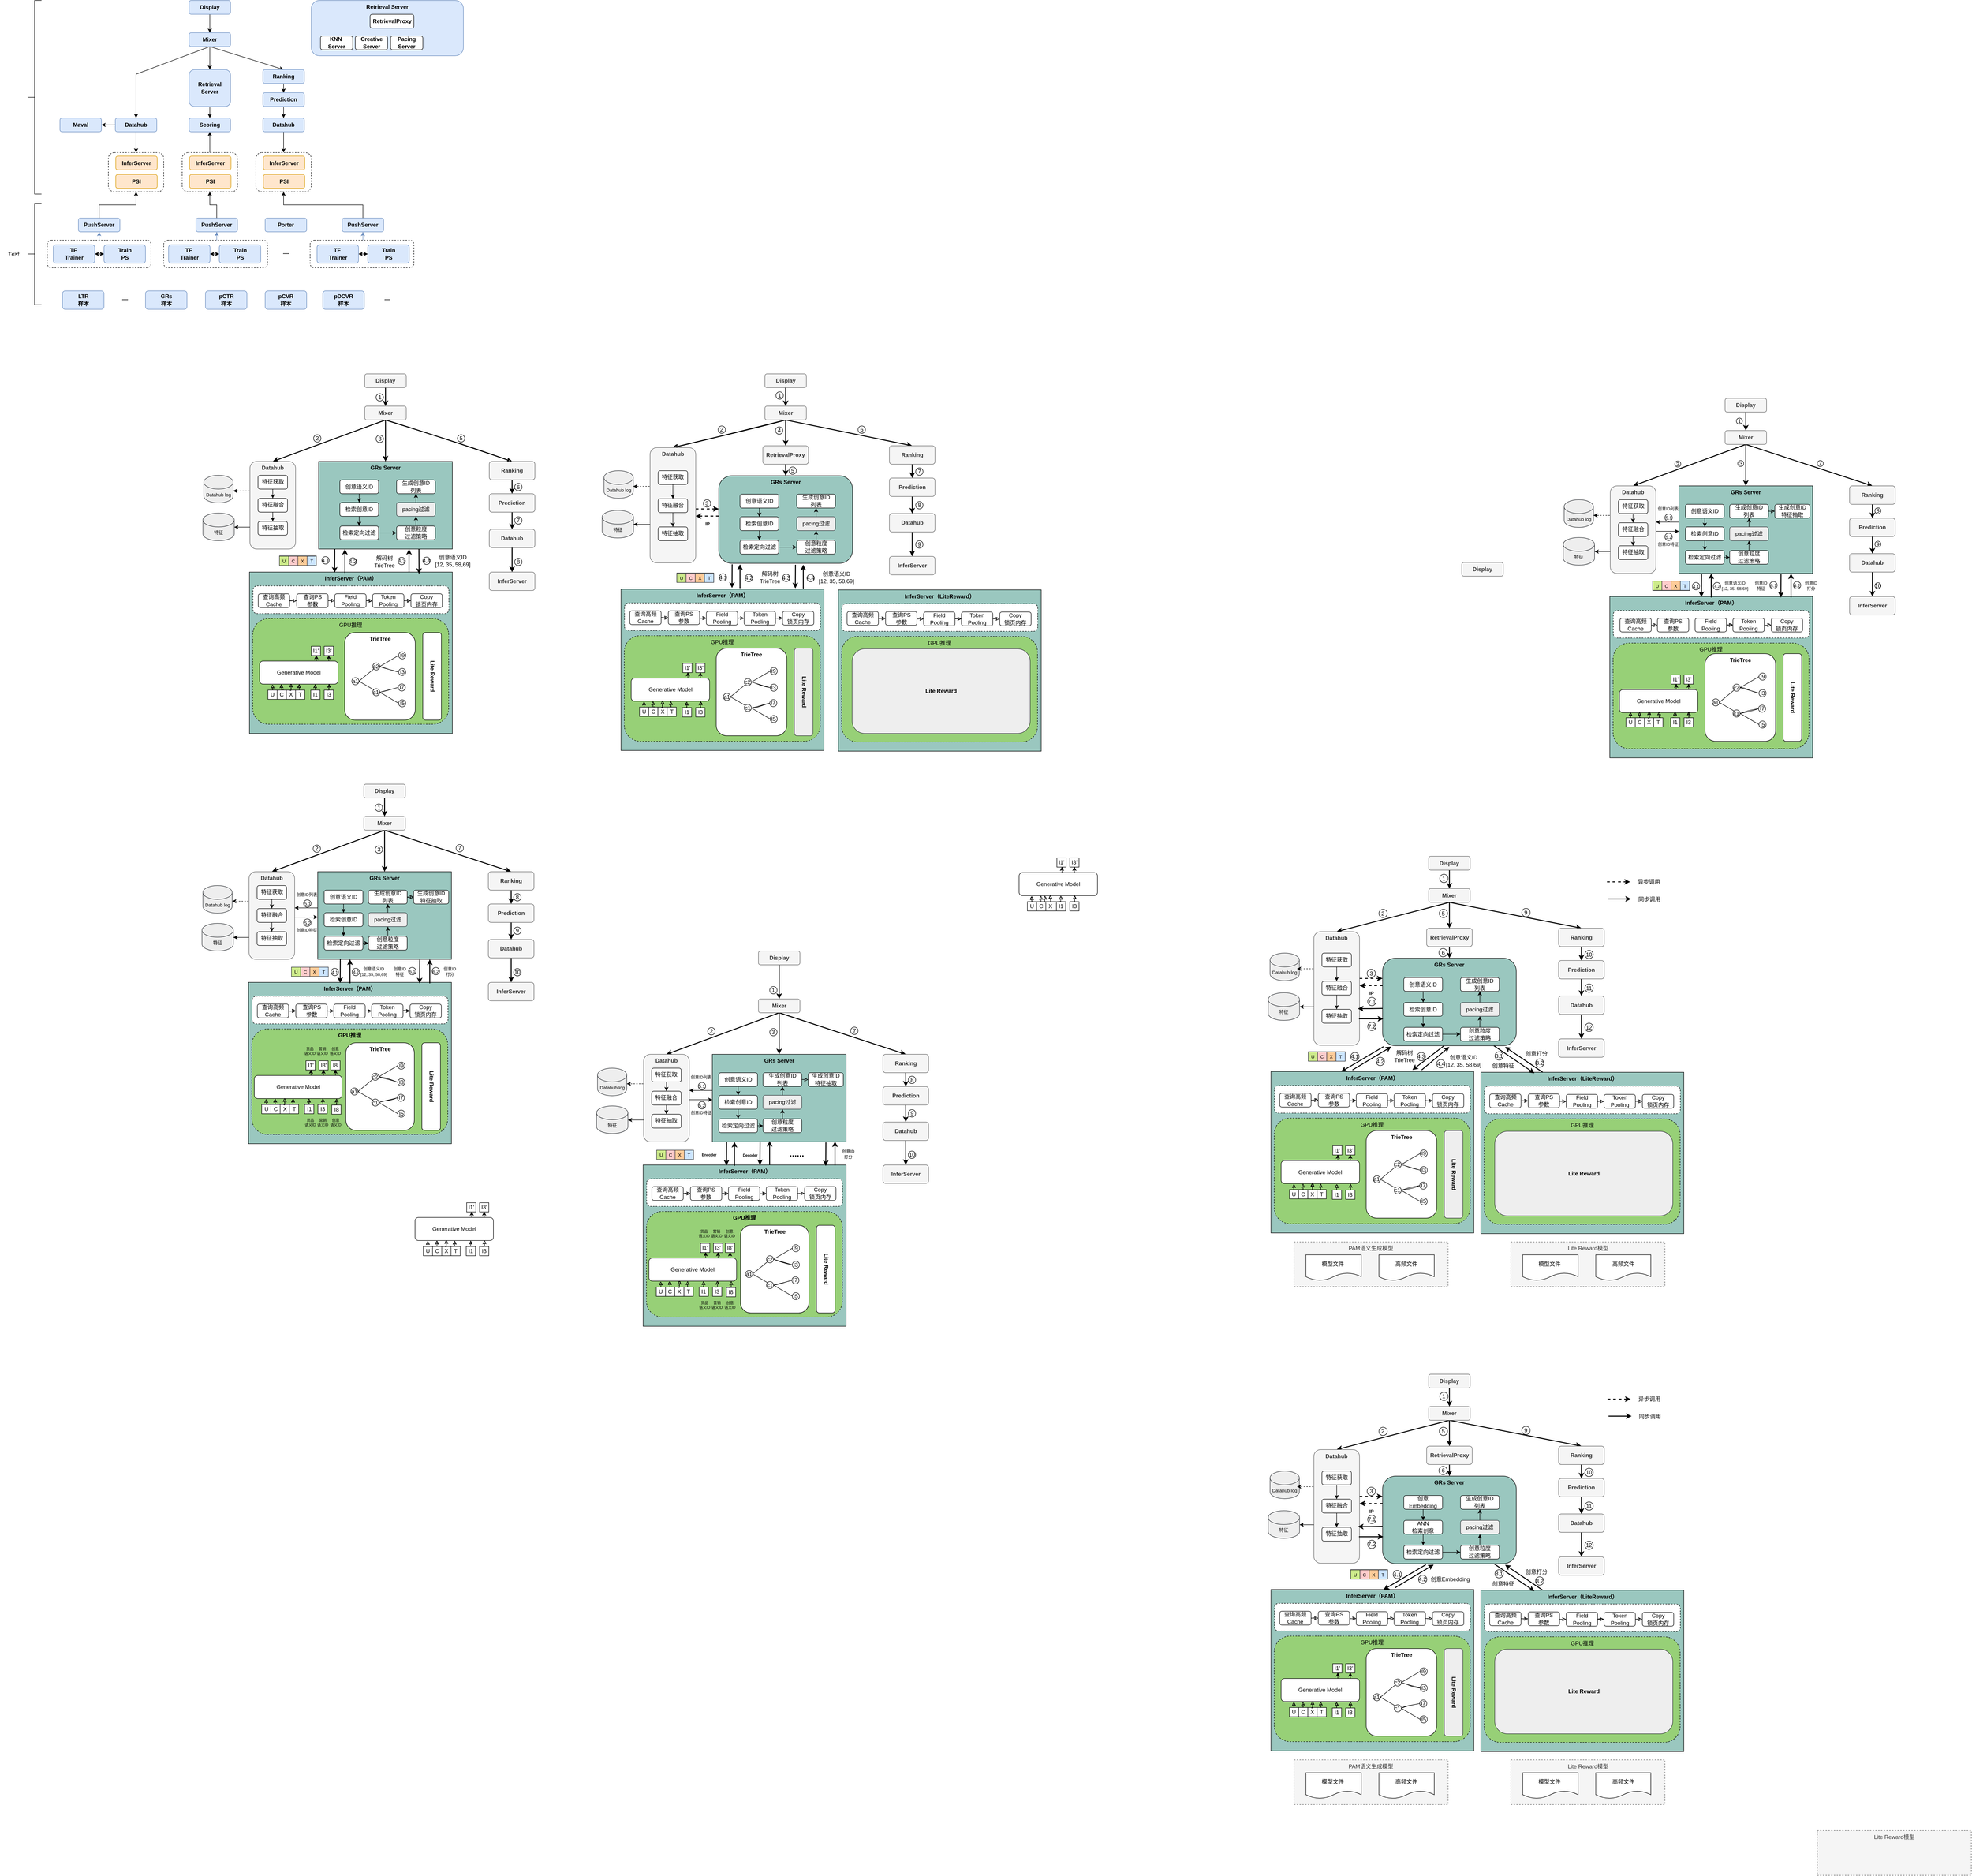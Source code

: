 <mxfile version="28.0.7">
  <diagram name="第 1 页" id="gCAACnPZ3ZFmU67YCKop">
    <mxGraphModel dx="2693" dy="971" grid="1" gridSize="10" guides="1" tooltips="1" connect="1" arrows="1" fold="1" page="1" pageScale="1" pageWidth="827" pageHeight="1169" math="0" shadow="0">
      <root>
        <mxCell id="0" />
        <mxCell id="1" parent="0" />
        <mxCell id="v_rJ-yOcQR690yModfUZ-855" value="&lt;font face=&quot;Helvetica&quot;&gt;PAM语义生成模型&lt;/font&gt;" style="rounded=0;whiteSpace=wrap;html=1;hachureGap=4;fontFamily=Architects Daughter;fontSource=https%3A%2F%2Ffonts.googleapis.com%2Fcss%3Ffamily%3DArchitects%2BDaughter;dashed=1;verticalAlign=top;fillColor=#f5f5f5;fontColor=#333333;strokeColor=#666666;" vertex="1" parent="1">
          <mxGeometry x="2716.25" y="2893" width="334" height="97" as="geometry" />
        </mxCell>
        <mxCell id="v_rJ-yOcQR690yModfUZ-1" value="&lt;font face=&quot;Helvetica&quot;&gt;&lt;b&gt;InferServer（PAM）&lt;/b&gt;&lt;/font&gt;" style="rounded=0;whiteSpace=wrap;html=1;hachureGap=4;fontFamily=Architects Daughter;fontSource=https%3A%2F%2Ffonts.googleapis.com%2Fcss%3Ffamily%3DArchitects%2BDaughter;container=0;verticalAlign=top;fillColor=#9AC7BF;" vertex="1" parent="1">
          <mxGeometry x="451" y="1440" width="440" height="350" as="geometry" />
        </mxCell>
        <mxCell id="v_rJ-yOcQR690yModfUZ-104" value="GPU推理" style="rounded=1;whiteSpace=wrap;html=1;hachureGap=4;fontFamily=Helvetica;dashed=1;verticalAlign=top;fillColor=#97D077;" vertex="1" parent="1">
          <mxGeometry x="458.13" y="1541" width="424.87" height="229" as="geometry" />
        </mxCell>
        <mxCell id="baQxyuVNijMae31wePMD-85" style="edgeStyle=orthogonalEdgeStyle;rounded=0;hachureGap=4;orthogonalLoop=1;jettySize=auto;html=1;exitX=0.5;exitY=0;exitDx=0;exitDy=0;entryX=0.5;entryY=1;entryDx=0;entryDy=0;fontFamily=Architects Daughter;fontSource=https%3A%2F%2Ffonts.googleapis.com%2Fcss%3Ffamily%3DArchitects%2BDaughter;fillColor=#dae8fc;strokeColor=#6c8ebf;" parent="1" source="baQxyuVNijMae31wePMD-84" target="baQxyuVNijMae31wePMD-71" edge="1">
          <mxGeometry relative="1" as="geometry" />
        </mxCell>
        <mxCell id="baQxyuVNijMae31wePMD-84" value="" style="rounded=1;whiteSpace=wrap;html=1;hachureGap=4;fontFamily=Architects Daughter;fontSource=https%3A%2F%2Ffonts.googleapis.com%2Fcss%3Ffamily%3DArchitects%2BDaughter;dashed=1;" parent="1" vertex="1">
          <mxGeometry x="12.5" y="720" width="225" height="60" as="geometry" />
        </mxCell>
        <mxCell id="baQxyuVNijMae31wePMD-86" style="edgeStyle=orthogonalEdgeStyle;rounded=0;hachureGap=4;orthogonalLoop=1;jettySize=auto;html=1;exitX=0.5;exitY=0;exitDx=0;exitDy=0;entryX=0.5;entryY=1;entryDx=0;entryDy=0;fontFamily=Architects Daughter;fontSource=https%3A%2F%2Ffonts.googleapis.com%2Fcss%3Ffamily%3DArchitects%2BDaughter;fillColor=#dae8fc;strokeColor=#6c8ebf;" parent="1" source="baQxyuVNijMae31wePMD-83" target="baQxyuVNijMae31wePMD-70" edge="1">
          <mxGeometry relative="1" as="geometry" />
        </mxCell>
        <mxCell id="baQxyuVNijMae31wePMD-83" value="" style="rounded=1;whiteSpace=wrap;html=1;hachureGap=4;fontFamily=Architects Daughter;fontSource=https%3A%2F%2Ffonts.googleapis.com%2Fcss%3Ffamily%3DArchitects%2BDaughter;dashed=1;" parent="1" vertex="1">
          <mxGeometry x="265" y="720" width="225" height="60" as="geometry" />
        </mxCell>
        <mxCell id="baQxyuVNijMae31wePMD-87" style="edgeStyle=orthogonalEdgeStyle;rounded=0;hachureGap=4;orthogonalLoop=1;jettySize=auto;html=1;exitX=0.5;exitY=0;exitDx=0;exitDy=0;entryX=0.5;entryY=1;entryDx=0;entryDy=0;fontFamily=Architects Daughter;fontSource=https%3A%2F%2Ffonts.googleapis.com%2Fcss%3Ffamily%3DArchitects%2BDaughter;fillColor=#dae8fc;strokeColor=#6c8ebf;" parent="1" source="baQxyuVNijMae31wePMD-82" target="baQxyuVNijMae31wePMD-72" edge="1">
          <mxGeometry relative="1" as="geometry" />
        </mxCell>
        <mxCell id="baQxyuVNijMae31wePMD-82" value="" style="rounded=1;whiteSpace=wrap;html=1;hachureGap=4;fontFamily=Architects Daughter;fontSource=https%3A%2F%2Ffonts.googleapis.com%2Fcss%3Ffamily%3DArchitects%2BDaughter;dashed=1;" parent="1" vertex="1">
          <mxGeometry x="582.5" y="720" width="225" height="60" as="geometry" />
        </mxCell>
        <mxCell id="baQxyuVNijMae31wePMD-36" value="" style="rounded=1;whiteSpace=wrap;html=1;hachureGap=4;fontFamily=Architects Daughter;fontSource=https%3A%2F%2Ffonts.googleapis.com%2Fcss%3Ffamily%3DArchitects%2BDaughter;dashed=1;" parent="1" vertex="1">
          <mxGeometry x="465" y="530" width="120" height="85" as="geometry" />
        </mxCell>
        <mxCell id="baQxyuVNijMae31wePMD-12" style="edgeStyle=orthogonalEdgeStyle;rounded=0;hachureGap=4;orthogonalLoop=1;jettySize=auto;html=1;exitX=0.5;exitY=1;exitDx=0;exitDy=0;fontFamily=Architects Daughter;fontSource=https%3A%2F%2Ffonts.googleapis.com%2Fcss%3Ffamily%3DArchitects%2BDaughter;" parent="1" source="baQxyuVNijMae31wePMD-1" target="baQxyuVNijMae31wePMD-2" edge="1">
          <mxGeometry relative="1" as="geometry" />
        </mxCell>
        <mxCell id="baQxyuVNijMae31wePMD-1" value="&lt;font face=&quot;Helvetica&quot;&gt;&lt;b&gt;Display&lt;/b&gt;&lt;/font&gt;" style="rounded=1;whiteSpace=wrap;html=1;hachureGap=4;fontFamily=Architects Daughter;fontSource=https%3A%2F%2Ffonts.googleapis.com%2Fcss%3Ffamily%3DArchitects%2BDaughter;fillColor=#dae8fc;strokeColor=#6c8ebf;" parent="1" vertex="1">
          <mxGeometry x="320" y="200" width="90" height="30" as="geometry" />
        </mxCell>
        <mxCell id="baQxyuVNijMae31wePMD-13" style="edgeStyle=orthogonalEdgeStyle;rounded=0;hachureGap=4;orthogonalLoop=1;jettySize=auto;html=1;exitX=0.5;exitY=1;exitDx=0;exitDy=0;entryX=0.5;entryY=0;entryDx=0;entryDy=0;fontFamily=Architects Daughter;fontSource=https%3A%2F%2Ffonts.googleapis.com%2Fcss%3Ffamily%3DArchitects%2BDaughter;" parent="1" source="baQxyuVNijMae31wePMD-2" target="baQxyuVNijMae31wePMD-5" edge="1">
          <mxGeometry relative="1" as="geometry" />
        </mxCell>
        <mxCell id="baQxyuVNijMae31wePMD-15" style="rounded=0;hachureGap=4;orthogonalLoop=1;jettySize=auto;html=1;exitX=0.5;exitY=1;exitDx=0;exitDy=0;fontFamily=Architects Daughter;fontSource=https%3A%2F%2Ffonts.googleapis.com%2Fcss%3Ffamily%3DArchitects%2BDaughter;entryX=0.5;entryY=0;entryDx=0;entryDy=0;" parent="1" source="baQxyuVNijMae31wePMD-2" target="baQxyuVNijMae31wePMD-7" edge="1">
          <mxGeometry relative="1" as="geometry" />
        </mxCell>
        <mxCell id="baQxyuVNijMae31wePMD-18" style="rounded=0;hachureGap=4;orthogonalLoop=1;jettySize=auto;html=1;exitX=0.5;exitY=1;exitDx=0;exitDy=0;entryX=0.5;entryY=0;entryDx=0;entryDy=0;fontFamily=Architects Daughter;fontSource=https%3A%2F%2Ffonts.googleapis.com%2Fcss%3Ffamily%3DArchitects%2BDaughter;" parent="1" source="baQxyuVNijMae31wePMD-2" target="baQxyuVNijMae31wePMD-3" edge="1">
          <mxGeometry relative="1" as="geometry">
            <Array as="points">
              <mxPoint x="205" y="360" />
            </Array>
          </mxGeometry>
        </mxCell>
        <mxCell id="baQxyuVNijMae31wePMD-2" value="&lt;font face=&quot;Helvetica&quot;&gt;&lt;b&gt;Mixer&lt;/b&gt;&lt;/font&gt;" style="rounded=1;whiteSpace=wrap;html=1;hachureGap=4;fontFamily=Architects Daughter;fontSource=https%3A%2F%2Ffonts.googleapis.com%2Fcss%3Ffamily%3DArchitects%2BDaughter;fillColor=#dae8fc;strokeColor=#6c8ebf;" parent="1" vertex="1">
          <mxGeometry x="320" y="270" width="90" height="30" as="geometry" />
        </mxCell>
        <mxCell id="baQxyuVNijMae31wePMD-19" style="edgeStyle=orthogonalEdgeStyle;rounded=0;hachureGap=4;orthogonalLoop=1;jettySize=auto;html=1;exitX=0;exitY=0.5;exitDx=0;exitDy=0;entryX=1;entryY=0.5;entryDx=0;entryDy=0;fontFamily=Architects Daughter;fontSource=https%3A%2F%2Ffonts.googleapis.com%2Fcss%3Ffamily%3DArchitects%2BDaughter;" parent="1" source="baQxyuVNijMae31wePMD-3" target="baQxyuVNijMae31wePMD-4" edge="1">
          <mxGeometry relative="1" as="geometry" />
        </mxCell>
        <mxCell id="baQxyuVNijMae31wePMD-32" style="edgeStyle=orthogonalEdgeStyle;rounded=0;hachureGap=4;orthogonalLoop=1;jettySize=auto;html=1;exitX=0.5;exitY=1;exitDx=0;exitDy=0;entryX=0.5;entryY=0;entryDx=0;entryDy=0;fontFamily=Architects Daughter;fontSource=https%3A%2F%2Ffonts.googleapis.com%2Fcss%3Ffamily%3DArchitects%2BDaughter;" parent="1" source="baQxyuVNijMae31wePMD-3" edge="1">
          <mxGeometry relative="1" as="geometry">
            <mxPoint x="205" y="530" as="targetPoint" />
          </mxGeometry>
        </mxCell>
        <mxCell id="baQxyuVNijMae31wePMD-3" value="&lt;font face=&quot;Helvetica&quot;&gt;&lt;b&gt;Datahub&lt;/b&gt;&lt;/font&gt;" style="rounded=1;whiteSpace=wrap;html=1;hachureGap=4;fontFamily=Architects Daughter;fontSource=https%3A%2F%2Ffonts.googleapis.com%2Fcss%3Ffamily%3DArchitects%2BDaughter;fillColor=#dae8fc;strokeColor=#6c8ebf;" parent="1" vertex="1">
          <mxGeometry x="160" y="455" width="90" height="30" as="geometry" />
        </mxCell>
        <mxCell id="baQxyuVNijMae31wePMD-4" value="&lt;font face=&quot;Helvetica&quot;&gt;&lt;b&gt;Maval&lt;/b&gt;&lt;/font&gt;" style="rounded=1;whiteSpace=wrap;html=1;hachureGap=4;fontFamily=Architects Daughter;fontSource=https%3A%2F%2Ffonts.googleapis.com%2Fcss%3Ffamily%3DArchitects%2BDaughter;fillColor=#dae8fc;strokeColor=#6c8ebf;" parent="1" vertex="1">
          <mxGeometry x="40" y="455" width="90" height="30" as="geometry" />
        </mxCell>
        <mxCell id="baQxyuVNijMae31wePMD-14" style="edgeStyle=orthogonalEdgeStyle;rounded=0;hachureGap=4;orthogonalLoop=1;jettySize=auto;html=1;exitX=0.5;exitY=1;exitDx=0;exitDy=0;entryX=0.5;entryY=0;entryDx=0;entryDy=0;fontFamily=Architects Daughter;fontSource=https%3A%2F%2Ffonts.googleapis.com%2Fcss%3Ffamily%3DArchitects%2BDaughter;" parent="1" source="baQxyuVNijMae31wePMD-5" target="baQxyuVNijMae31wePMD-6" edge="1">
          <mxGeometry relative="1" as="geometry" />
        </mxCell>
        <mxCell id="baQxyuVNijMae31wePMD-5" value="&lt;font face=&quot;Helvetica&quot;&gt;&lt;b&gt;Retrieval&lt;/b&gt;&lt;/font&gt;&lt;div&gt;&lt;font face=&quot;Helvetica&quot;&gt;&lt;b&gt;Server&lt;/b&gt;&lt;/font&gt;&lt;/div&gt;" style="rounded=1;whiteSpace=wrap;html=1;hachureGap=4;fontFamily=Architects Daughter;fontSource=https%3A%2F%2Ffonts.googleapis.com%2Fcss%3Ffamily%3DArchitects%2BDaughter;fillColor=#dae8fc;strokeColor=#6c8ebf;" parent="1" vertex="1">
          <mxGeometry x="320" y="350" width="90" height="80" as="geometry" />
        </mxCell>
        <mxCell id="baQxyuVNijMae31wePMD-6" value="&lt;font face=&quot;Helvetica&quot;&gt;&lt;b&gt;Scoring&lt;/b&gt;&lt;/font&gt;" style="rounded=1;whiteSpace=wrap;html=1;hachureGap=4;fontFamily=Architects Daughter;fontSource=https%3A%2F%2Ffonts.googleapis.com%2Fcss%3Ffamily%3DArchitects%2BDaughter;fillColor=#dae8fc;strokeColor=#6c8ebf;" parent="1" vertex="1">
          <mxGeometry x="320" y="455" width="90" height="30" as="geometry" />
        </mxCell>
        <mxCell id="baQxyuVNijMae31wePMD-16" style="edgeStyle=orthogonalEdgeStyle;rounded=0;hachureGap=4;orthogonalLoop=1;jettySize=auto;html=1;exitX=0.5;exitY=1;exitDx=0;exitDy=0;entryX=0.5;entryY=0;entryDx=0;entryDy=0;fontFamily=Architects Daughter;fontSource=https%3A%2F%2Ffonts.googleapis.com%2Fcss%3Ffamily%3DArchitects%2BDaughter;" parent="1" source="baQxyuVNijMae31wePMD-7" target="baQxyuVNijMae31wePMD-8" edge="1">
          <mxGeometry relative="1" as="geometry" />
        </mxCell>
        <mxCell id="baQxyuVNijMae31wePMD-7" value="&lt;font face=&quot;Helvetica&quot;&gt;&lt;b&gt;Ranking&lt;/b&gt;&lt;/font&gt;" style="rounded=1;whiteSpace=wrap;html=1;hachureGap=4;fontFamily=Architects Daughter;fontSource=https%3A%2F%2Ffonts.googleapis.com%2Fcss%3Ffamily%3DArchitects%2BDaughter;fillColor=#dae8fc;strokeColor=#6c8ebf;" parent="1" vertex="1">
          <mxGeometry x="480" y="350" width="90" height="30" as="geometry" />
        </mxCell>
        <mxCell id="baQxyuVNijMae31wePMD-17" style="edgeStyle=orthogonalEdgeStyle;rounded=0;hachureGap=4;orthogonalLoop=1;jettySize=auto;html=1;exitX=0.5;exitY=1;exitDx=0;exitDy=0;entryX=0.5;entryY=0;entryDx=0;entryDy=0;fontFamily=Architects Daughter;fontSource=https%3A%2F%2Ffonts.googleapis.com%2Fcss%3Ffamily%3DArchitects%2BDaughter;" parent="1" source="baQxyuVNijMae31wePMD-8" target="baQxyuVNijMae31wePMD-9" edge="1">
          <mxGeometry relative="1" as="geometry" />
        </mxCell>
        <mxCell id="baQxyuVNijMae31wePMD-8" value="&lt;font face=&quot;Helvetica&quot;&gt;&lt;b&gt;Prediction&lt;/b&gt;&lt;/font&gt;" style="rounded=1;whiteSpace=wrap;html=1;hachureGap=4;fontFamily=Architects Daughter;fontSource=https%3A%2F%2Ffonts.googleapis.com%2Fcss%3Ffamily%3DArchitects%2BDaughter;fillColor=#dae8fc;strokeColor=#6c8ebf;" parent="1" vertex="1">
          <mxGeometry x="480" y="400" width="90" height="30" as="geometry" />
        </mxCell>
        <mxCell id="baQxyuVNijMae31wePMD-35" style="edgeStyle=orthogonalEdgeStyle;rounded=0;hachureGap=4;orthogonalLoop=1;jettySize=auto;html=1;exitX=0.5;exitY=1;exitDx=0;exitDy=0;entryX=0.5;entryY=0;entryDx=0;entryDy=0;fontFamily=Architects Daughter;fontSource=https%3A%2F%2Ffonts.googleapis.com%2Fcss%3Ffamily%3DArchitects%2BDaughter;" parent="1" source="baQxyuVNijMae31wePMD-9" edge="1">
          <mxGeometry relative="1" as="geometry">
            <mxPoint x="525" y="530" as="targetPoint" />
          </mxGeometry>
        </mxCell>
        <mxCell id="baQxyuVNijMae31wePMD-9" value="&lt;font face=&quot;Helvetica&quot;&gt;&lt;b&gt;Datahub&lt;/b&gt;&lt;/font&gt;" style="rounded=1;whiteSpace=wrap;html=1;hachureGap=4;fontFamily=Architects Daughter;fontSource=https%3A%2F%2Ffonts.googleapis.com%2Fcss%3Ffamily%3DArchitects%2BDaughter;fillColor=#dae8fc;strokeColor=#6c8ebf;" parent="1" vertex="1">
          <mxGeometry x="480" y="455" width="90" height="30" as="geometry" />
        </mxCell>
        <mxCell id="baQxyuVNijMae31wePMD-25" value="&lt;font face=&quot;Helvetica&quot;&gt;&lt;b&gt;InferServer&lt;/b&gt;&lt;/font&gt;" style="rounded=1;whiteSpace=wrap;html=1;hachureGap=4;fontFamily=Architects Daughter;fontSource=https%3A%2F%2Ffonts.googleapis.com%2Fcss%3Ffamily%3DArchitects%2BDaughter;container=0;fillColor=#ffe6cc;strokeColor=#d79b00;" parent="1" vertex="1">
          <mxGeometry x="481" y="537.5" width="90" height="30" as="geometry" />
        </mxCell>
        <mxCell id="baQxyuVNijMae31wePMD-26" value="&lt;font face=&quot;Helvetica&quot;&gt;&lt;b&gt;PSI&lt;/b&gt;&lt;/font&gt;" style="rounded=1;whiteSpace=wrap;html=1;hachureGap=4;fontFamily=Architects Daughter;fontSource=https%3A%2F%2Ffonts.googleapis.com%2Fcss%3Ffamily%3DArchitects%2BDaughter;container=0;fillColor=#ffe6cc;strokeColor=#d79b00;" parent="1" vertex="1">
          <mxGeometry x="481" y="577.5" width="90" height="30" as="geometry" />
        </mxCell>
        <mxCell id="baQxyuVNijMae31wePMD-43" style="edgeStyle=orthogonalEdgeStyle;rounded=0;hachureGap=4;orthogonalLoop=1;jettySize=auto;html=1;exitX=0.5;exitY=0;exitDx=0;exitDy=0;entryX=0.5;entryY=1;entryDx=0;entryDy=0;fontFamily=Architects Daughter;fontSource=https%3A%2F%2Ffonts.googleapis.com%2Fcss%3Ffamily%3DArchitects%2BDaughter;" parent="1" source="baQxyuVNijMae31wePMD-37" target="baQxyuVNijMae31wePMD-6" edge="1">
          <mxGeometry relative="1" as="geometry" />
        </mxCell>
        <mxCell id="baQxyuVNijMae31wePMD-37" value="" style="rounded=1;whiteSpace=wrap;html=1;hachureGap=4;fontFamily=Architects Daughter;fontSource=https%3A%2F%2Ffonts.googleapis.com%2Fcss%3Ffamily%3DArchitects%2BDaughter;dashed=1;" parent="1" vertex="1">
          <mxGeometry x="305" y="530" width="120" height="85" as="geometry" />
        </mxCell>
        <mxCell id="baQxyuVNijMae31wePMD-38" value="&lt;font face=&quot;Helvetica&quot;&gt;&lt;b&gt;InferServer&lt;/b&gt;&lt;/font&gt;" style="rounded=1;whiteSpace=wrap;html=1;hachureGap=4;fontFamily=Architects Daughter;fontSource=https%3A%2F%2Ffonts.googleapis.com%2Fcss%3Ffamily%3DArchitects%2BDaughter;container=0;fillColor=#ffe6cc;strokeColor=#d79b00;" parent="1" vertex="1">
          <mxGeometry x="321" y="537.5" width="90" height="30" as="geometry" />
        </mxCell>
        <mxCell id="baQxyuVNijMae31wePMD-39" value="&lt;font face=&quot;Helvetica&quot;&gt;&lt;b&gt;PSI&lt;/b&gt;&lt;/font&gt;" style="rounded=1;whiteSpace=wrap;html=1;hachureGap=4;fontFamily=Architects Daughter;fontSource=https%3A%2F%2Ffonts.googleapis.com%2Fcss%3Ffamily%3DArchitects%2BDaughter;container=0;fillColor=#ffe6cc;strokeColor=#d79b00;" parent="1" vertex="1">
          <mxGeometry x="321" y="577.5" width="90" height="30" as="geometry" />
        </mxCell>
        <mxCell id="baQxyuVNijMae31wePMD-40" value="" style="rounded=1;whiteSpace=wrap;html=1;hachureGap=4;fontFamily=Architects Daughter;fontSource=https%3A%2F%2Ffonts.googleapis.com%2Fcss%3Ffamily%3DArchitects%2BDaughter;dashed=1;" parent="1" vertex="1">
          <mxGeometry x="145" y="530" width="120" height="85" as="geometry" />
        </mxCell>
        <mxCell id="baQxyuVNijMae31wePMD-41" value="&lt;font face=&quot;Helvetica&quot;&gt;&lt;b&gt;InferServer&lt;/b&gt;&lt;/font&gt;" style="rounded=1;whiteSpace=wrap;html=1;hachureGap=4;fontFamily=Architects Daughter;fontSource=https%3A%2F%2Ffonts.googleapis.com%2Fcss%3Ffamily%3DArchitects%2BDaughter;container=0;fillColor=#ffe6cc;strokeColor=#d79b00;" parent="1" vertex="1">
          <mxGeometry x="161" y="537.5" width="90" height="30" as="geometry" />
        </mxCell>
        <mxCell id="baQxyuVNijMae31wePMD-42" value="&lt;font face=&quot;Helvetica&quot;&gt;&lt;b&gt;PSI&lt;/b&gt;&lt;/font&gt;" style="rounded=1;whiteSpace=wrap;html=1;hachureGap=4;fontFamily=Architects Daughter;fontSource=https%3A%2F%2Ffonts.googleapis.com%2Fcss%3Ffamily%3DArchitects%2BDaughter;container=0;fillColor=#ffe6cc;strokeColor=#d79b00;" parent="1" vertex="1">
          <mxGeometry x="161" y="577.5" width="90" height="30" as="geometry" />
        </mxCell>
        <mxCell id="baQxyuVNijMae31wePMD-52" style="edgeStyle=orthogonalEdgeStyle;rounded=0;hachureGap=4;orthogonalLoop=1;jettySize=auto;html=1;exitX=1;exitY=0.5;exitDx=0;exitDy=0;entryX=0;entryY=0.5;entryDx=0;entryDy=0;fontFamily=Architects Daughter;fontSource=https%3A%2F%2Ffonts.googleapis.com%2Fcss%3Ffamily%3DArchitects%2BDaughter;startArrow=classic;startFill=1;" parent="1" source="baQxyuVNijMae31wePMD-50" target="baQxyuVNijMae31wePMD-51" edge="1">
          <mxGeometry relative="1" as="geometry" />
        </mxCell>
        <mxCell id="baQxyuVNijMae31wePMD-50" value="&lt;font face=&quot;Helvetica&quot;&gt;&lt;b&gt;TF&amp;nbsp;&lt;/b&gt;&lt;/font&gt;&lt;div&gt;&lt;font face=&quot;Helvetica&quot;&gt;&lt;b&gt;Trainer&lt;/b&gt;&lt;/font&gt;&lt;/div&gt;" style="rounded=1;whiteSpace=wrap;html=1;hachureGap=4;fontFamily=Architects Daughter;fontSource=https%3A%2F%2Ffonts.googleapis.com%2Fcss%3Ffamily%3DArchitects%2BDaughter;fillColor=#dae8fc;strokeColor=#6c8ebf;" parent="1" vertex="1">
          <mxGeometry x="25.5" y="730" width="90" height="40" as="geometry" />
        </mxCell>
        <mxCell id="baQxyuVNijMae31wePMD-51" value="&lt;font face=&quot;Helvetica&quot;&gt;&lt;b&gt;Train&lt;/b&gt;&lt;/font&gt;&lt;div&gt;&lt;font face=&quot;Helvetica&quot;&gt;&lt;b&gt;PS&lt;/b&gt;&lt;/font&gt;&lt;/div&gt;" style="rounded=1;whiteSpace=wrap;html=1;hachureGap=4;fontFamily=Architects Daughter;fontSource=https%3A%2F%2Ffonts.googleapis.com%2Fcss%3Ffamily%3DArchitects%2BDaughter;fillColor=#dae8fc;strokeColor=#6c8ebf;" parent="1" vertex="1">
          <mxGeometry x="135.5" y="730" width="90" height="40" as="geometry" />
        </mxCell>
        <mxCell id="baQxyuVNijMae31wePMD-53" style="edgeStyle=orthogonalEdgeStyle;rounded=0;hachureGap=4;orthogonalLoop=1;jettySize=auto;html=1;exitX=1;exitY=0.5;exitDx=0;exitDy=0;entryX=0;entryY=0.5;entryDx=0;entryDy=0;fontFamily=Architects Daughter;fontSource=https%3A%2F%2Ffonts.googleapis.com%2Fcss%3Ffamily%3DArchitects%2BDaughter;startArrow=classic;startFill=1;" parent="1" source="baQxyuVNijMae31wePMD-54" target="baQxyuVNijMae31wePMD-55" edge="1">
          <mxGeometry relative="1" as="geometry" />
        </mxCell>
        <mxCell id="baQxyuVNijMae31wePMD-54" value="&lt;font face=&quot;Helvetica&quot;&gt;&lt;b&gt;TF&amp;nbsp;&lt;/b&gt;&lt;/font&gt;&lt;div&gt;&lt;font face=&quot;Helvetica&quot;&gt;&lt;b&gt;Trainer&lt;/b&gt;&lt;/font&gt;&lt;/div&gt;" style="rounded=1;whiteSpace=wrap;html=1;hachureGap=4;fontFamily=Architects Daughter;fontSource=https%3A%2F%2Ffonts.googleapis.com%2Fcss%3Ffamily%3DArchitects%2BDaughter;fillColor=#dae8fc;strokeColor=#6c8ebf;" parent="1" vertex="1">
          <mxGeometry x="275.5" y="730" width="90" height="40" as="geometry" />
        </mxCell>
        <mxCell id="baQxyuVNijMae31wePMD-55" value="&lt;font face=&quot;Helvetica&quot;&gt;&lt;b&gt;Train&lt;/b&gt;&lt;/font&gt;&lt;div&gt;&lt;font face=&quot;Helvetica&quot;&gt;&lt;b&gt;PS&lt;/b&gt;&lt;/font&gt;&lt;/div&gt;" style="rounded=1;whiteSpace=wrap;html=1;hachureGap=4;fontFamily=Architects Daughter;fontSource=https%3A%2F%2Ffonts.googleapis.com%2Fcss%3Ffamily%3DArchitects%2BDaughter;fillColor=#dae8fc;strokeColor=#6c8ebf;" parent="1" vertex="1">
          <mxGeometry x="385.5" y="730" width="90" height="40" as="geometry" />
        </mxCell>
        <mxCell id="baQxyuVNijMae31wePMD-56" style="edgeStyle=orthogonalEdgeStyle;rounded=0;hachureGap=4;orthogonalLoop=1;jettySize=auto;html=1;exitX=1;exitY=0.5;exitDx=0;exitDy=0;entryX=0;entryY=0.5;entryDx=0;entryDy=0;fontFamily=Architects Daughter;fontSource=https%3A%2F%2Ffonts.googleapis.com%2Fcss%3Ffamily%3DArchitects%2BDaughter;startArrow=classic;startFill=1;" parent="1" source="baQxyuVNijMae31wePMD-57" target="baQxyuVNijMae31wePMD-58" edge="1">
          <mxGeometry relative="1" as="geometry" />
        </mxCell>
        <mxCell id="baQxyuVNijMae31wePMD-57" value="&lt;font face=&quot;Helvetica&quot;&gt;&lt;b&gt;TF&amp;nbsp;&lt;/b&gt;&lt;/font&gt;&lt;div&gt;&lt;font face=&quot;Helvetica&quot;&gt;&lt;b&gt;Trainer&lt;/b&gt;&lt;/font&gt;&lt;/div&gt;" style="rounded=1;whiteSpace=wrap;html=1;hachureGap=4;fontFamily=Architects Daughter;fontSource=https%3A%2F%2Ffonts.googleapis.com%2Fcss%3Ffamily%3DArchitects%2BDaughter;fillColor=#dae8fc;strokeColor=#6c8ebf;" parent="1" vertex="1">
          <mxGeometry x="597.5" y="730" width="90" height="40" as="geometry" />
        </mxCell>
        <mxCell id="baQxyuVNijMae31wePMD-58" value="&lt;font face=&quot;Helvetica&quot;&gt;&lt;b&gt;Train&lt;/b&gt;&lt;/font&gt;&lt;div&gt;&lt;font face=&quot;Helvetica&quot;&gt;&lt;b&gt;PS&lt;/b&gt;&lt;/font&gt;&lt;/div&gt;" style="rounded=1;whiteSpace=wrap;html=1;hachureGap=4;fontFamily=Architects Daughter;fontSource=https%3A%2F%2Ffonts.googleapis.com%2Fcss%3Ffamily%3DArchitects%2BDaughter;fillColor=#dae8fc;strokeColor=#6c8ebf;" parent="1" vertex="1">
          <mxGeometry x="707.5" y="730" width="90" height="40" as="geometry" />
        </mxCell>
        <mxCell id="baQxyuVNijMae31wePMD-60" value="&lt;font face=&quot;Helvetica&quot;&gt;&lt;b&gt;LTR&lt;/b&gt;&lt;/font&gt;&lt;br&gt;&lt;div&gt;&lt;font face=&quot;Helvetica&quot;&gt;&lt;b&gt;样本&lt;/b&gt;&lt;/font&gt;&lt;/div&gt;" style="rounded=1;whiteSpace=wrap;html=1;hachureGap=4;fontFamily=Architects Daughter;fontSource=https%3A%2F%2Ffonts.googleapis.com%2Fcss%3Ffamily%3DArchitects%2BDaughter;fillColor=#dae8fc;strokeColor=#6c8ebf;" parent="1" vertex="1">
          <mxGeometry x="45.5" y="830" width="90" height="40" as="geometry" />
        </mxCell>
        <mxCell id="baQxyuVNijMae31wePMD-61" value="&lt;font face=&quot;Helvetica&quot;&gt;&lt;b&gt;pCTR&lt;/b&gt;&lt;/font&gt;&lt;div&gt;&lt;font face=&quot;Helvetica&quot;&gt;&lt;b&gt;样本&lt;/b&gt;&lt;/font&gt;&lt;/div&gt;" style="rounded=1;whiteSpace=wrap;html=1;hachureGap=4;fontFamily=Architects Daughter;fontSource=https%3A%2F%2Ffonts.googleapis.com%2Fcss%3Ffamily%3DArchitects%2BDaughter;fillColor=#dae8fc;strokeColor=#6c8ebf;" parent="1" vertex="1">
          <mxGeometry x="355.5" y="830" width="90" height="40" as="geometry" />
        </mxCell>
        <mxCell id="baQxyuVNijMae31wePMD-62" value="&lt;font face=&quot;Helvetica&quot;&gt;&lt;b&gt;pCVR&lt;/b&gt;&lt;/font&gt;&lt;div&gt;&lt;font face=&quot;Helvetica&quot;&gt;&lt;b&gt;样本&lt;/b&gt;&lt;/font&gt;&lt;/div&gt;" style="rounded=1;whiteSpace=wrap;html=1;hachureGap=4;fontFamily=Architects Daughter;fontSource=https%3A%2F%2Ffonts.googleapis.com%2Fcss%3Ffamily%3DArchitects%2BDaughter;fillColor=#dae8fc;strokeColor=#6c8ebf;" parent="1" vertex="1">
          <mxGeometry x="485" y="830" width="90" height="40" as="geometry" />
        </mxCell>
        <mxCell id="baQxyuVNijMae31wePMD-63" value="&lt;font face=&quot;Helvetica&quot;&gt;&lt;b&gt;pDCVR&lt;/b&gt;&lt;/font&gt;&lt;div&gt;&lt;font face=&quot;Helvetica&quot;&gt;&lt;b&gt;样本&lt;/b&gt;&lt;/font&gt;&lt;/div&gt;" style="rounded=1;whiteSpace=wrap;html=1;hachureGap=4;fontFamily=Architects Daughter;fontSource=https%3A%2F%2Ffonts.googleapis.com%2Fcss%3Ffamily%3DArchitects%2BDaughter;fillColor=#dae8fc;strokeColor=#6c8ebf;" parent="1" vertex="1">
          <mxGeometry x="610" y="830" width="90" height="40" as="geometry" />
        </mxCell>
        <mxCell id="baQxyuVNijMae31wePMD-64" value="&lt;font face=&quot;Helvetica&quot;&gt;&lt;b&gt;GRs&lt;/b&gt;&lt;/font&gt;&lt;br&gt;&lt;div&gt;&lt;font face=&quot;Helvetica&quot;&gt;&lt;b&gt;样本&lt;/b&gt;&lt;/font&gt;&lt;/div&gt;" style="rounded=1;whiteSpace=wrap;html=1;hachureGap=4;fontFamily=Architects Daughter;fontSource=https%3A%2F%2Ffonts.googleapis.com%2Fcss%3Ffamily%3DArchitects%2BDaughter;fillColor=#dae8fc;strokeColor=#6c8ebf;" parent="1" vertex="1">
          <mxGeometry x="225.5" y="830" width="90" height="40" as="geometry" />
        </mxCell>
        <mxCell id="baQxyuVNijMae31wePMD-65" value="&lt;b&gt;&lt;font style=&quot;font-size: 15px;&quot;&gt;......&lt;/font&gt;&lt;/b&gt;" style="text;html=1;align=center;verticalAlign=middle;whiteSpace=wrap;rounded=0;fontFamily=Architects Daughter;fontSource=https%3A%2F%2Ffonts.googleapis.com%2Fcss%3Ffamily%3DArchitects%2BDaughter;" parent="1" vertex="1">
          <mxGeometry x="720" y="830" width="60" height="30" as="geometry" />
        </mxCell>
        <mxCell id="baQxyuVNijMae31wePMD-66" value="&lt;b&gt;&lt;font style=&quot;font-size: 15px;&quot;&gt;......&lt;/font&gt;&lt;/b&gt;" style="text;html=1;align=center;verticalAlign=middle;whiteSpace=wrap;rounded=0;fontFamily=Architects Daughter;fontSource=https%3A%2F%2Ffonts.googleapis.com%2Fcss%3Ffamily%3DArchitects%2BDaughter;" parent="1" vertex="1">
          <mxGeometry x="500" y="730" width="60" height="30" as="geometry" />
        </mxCell>
        <mxCell id="baQxyuVNijMae31wePMD-67" value="&lt;b&gt;&lt;font style=&quot;font-size: 15px;&quot;&gt;......&lt;/font&gt;&lt;/b&gt;" style="text;html=1;align=center;verticalAlign=middle;whiteSpace=wrap;rounded=0;fontFamily=Architects Daughter;fontSource=https%3A%2F%2Ffonts.googleapis.com%2Fcss%3Ffamily%3DArchitects%2BDaughter;" parent="1" vertex="1">
          <mxGeometry x="150.5" y="830" width="60" height="30" as="geometry" />
        </mxCell>
        <mxCell id="baQxyuVNijMae31wePMD-68" value="" style="strokeWidth=1;html=1;shape=mxgraph.flowchart.annotation_2;align=left;labelPosition=right;pointerEvents=1;hachureGap=4;fontFamily=Architects Daughter;fontSource=https%3A%2F%2Ffonts.googleapis.com%2Fcss%3Ffamily%3DArchitects%2BDaughter;" parent="1" vertex="1">
          <mxGeometry x="-30" y="640" width="30" height="220" as="geometry" />
        </mxCell>
        <mxCell id="baQxyuVNijMae31wePMD-75" style="edgeStyle=orthogonalEdgeStyle;rounded=0;hachureGap=4;orthogonalLoop=1;jettySize=auto;html=1;exitX=0.5;exitY=0;exitDx=0;exitDy=0;entryX=0.5;entryY=1;entryDx=0;entryDy=0;fontFamily=Architects Daughter;fontSource=https%3A%2F%2Ffonts.googleapis.com%2Fcss%3Ffamily%3DArchitects%2BDaughter;" parent="1" source="baQxyuVNijMae31wePMD-70" target="baQxyuVNijMae31wePMD-37" edge="1">
          <mxGeometry relative="1" as="geometry" />
        </mxCell>
        <mxCell id="baQxyuVNijMae31wePMD-70" value="&lt;font face=&quot;Helvetica&quot;&gt;&lt;b&gt;PushServer&lt;/b&gt;&lt;/font&gt;" style="rounded=1;whiteSpace=wrap;html=1;hachureGap=4;fontFamily=Architects Daughter;fontSource=https%3A%2F%2Ffonts.googleapis.com%2Fcss%3Ffamily%3DArchitects%2BDaughter;container=0;fillColor=#dae8fc;strokeColor=#6c8ebf;" parent="1" vertex="1">
          <mxGeometry x="335" y="672" width="90" height="30" as="geometry" />
        </mxCell>
        <mxCell id="baQxyuVNijMae31wePMD-74" style="edgeStyle=orthogonalEdgeStyle;rounded=0;hachureGap=4;orthogonalLoop=1;jettySize=auto;html=1;exitX=0.5;exitY=0;exitDx=0;exitDy=0;entryX=0.5;entryY=1;entryDx=0;entryDy=0;fontFamily=Architects Daughter;fontSource=https%3A%2F%2Ffonts.googleapis.com%2Fcss%3Ffamily%3DArchitects%2BDaughter;" parent="1" source="baQxyuVNijMae31wePMD-71" target="baQxyuVNijMae31wePMD-40" edge="1">
          <mxGeometry relative="1" as="geometry" />
        </mxCell>
        <mxCell id="baQxyuVNijMae31wePMD-71" value="&lt;font face=&quot;Helvetica&quot;&gt;&lt;b&gt;PushServer&lt;/b&gt;&lt;/font&gt;" style="rounded=1;whiteSpace=wrap;html=1;hachureGap=4;fontFamily=Architects Daughter;fontSource=https%3A%2F%2Ffonts.googleapis.com%2Fcss%3Ffamily%3DArchitects%2BDaughter;container=0;fillColor=#dae8fc;strokeColor=#6c8ebf;" parent="1" vertex="1">
          <mxGeometry x="80" y="672" width="90" height="30" as="geometry" />
        </mxCell>
        <mxCell id="baQxyuVNijMae31wePMD-76" style="edgeStyle=orthogonalEdgeStyle;rounded=0;hachureGap=4;orthogonalLoop=1;jettySize=auto;html=1;exitX=0.5;exitY=0;exitDx=0;exitDy=0;entryX=0.5;entryY=1;entryDx=0;entryDy=0;fontFamily=Architects Daughter;fontSource=https%3A%2F%2Ffonts.googleapis.com%2Fcss%3Ffamily%3DArchitects%2BDaughter;" parent="1" source="baQxyuVNijMae31wePMD-72" target="baQxyuVNijMae31wePMD-36" edge="1">
          <mxGeometry relative="1" as="geometry" />
        </mxCell>
        <mxCell id="baQxyuVNijMae31wePMD-72" value="&lt;font face=&quot;Helvetica&quot;&gt;&lt;b&gt;PushServer&lt;/b&gt;&lt;/font&gt;" style="rounded=1;whiteSpace=wrap;html=1;hachureGap=4;fontFamily=Architects Daughter;fontSource=https%3A%2F%2Ffonts.googleapis.com%2Fcss%3Ffamily%3DArchitects%2BDaughter;container=0;fillColor=#dae8fc;strokeColor=#6c8ebf;" parent="1" vertex="1">
          <mxGeometry x="652" y="672" width="90" height="30" as="geometry" />
        </mxCell>
        <mxCell id="baQxyuVNijMae31wePMD-73" value="" style="strokeWidth=1;html=1;shape=mxgraph.flowchart.annotation_2;align=left;labelPosition=right;pointerEvents=1;hachureGap=4;fontFamily=Architects Daughter;fontSource=https%3A%2F%2Ffonts.googleapis.com%2Fcss%3Ffamily%3DArchitects%2BDaughter;" parent="1" vertex="1">
          <mxGeometry x="-30" y="200" width="30" height="420" as="geometry" />
        </mxCell>
        <mxCell id="baQxyuVNijMae31wePMD-77" value="&lt;font face=&quot;Helvetica&quot;&gt;&lt;b&gt;Retrieval&amp;nbsp;&lt;/b&gt;&lt;/font&gt;&lt;b style=&quot;font-family: Helvetica; background-color: transparent; color: light-dark(rgb(0, 0, 0), rgb(255, 255, 255));&quot;&gt;Server&lt;/b&gt;" style="rounded=1;whiteSpace=wrap;html=1;hachureGap=4;fontFamily=Architects Daughter;fontSource=https%3A%2F%2Ffonts.googleapis.com%2Fcss%3Ffamily%3DArchitects%2BDaughter;fillColor=#dae8fc;strokeColor=#6c8ebf;verticalAlign=top;" parent="1" vertex="1">
          <mxGeometry x="585" y="200" width="330" height="120" as="geometry" />
        </mxCell>
        <mxCell id="baQxyuVNijMae31wePMD-78" value="&lt;font face=&quot;Helvetica&quot;&gt;&lt;b&gt;RetrievalProxy&lt;/b&gt;&lt;/font&gt;" style="rounded=1;whiteSpace=wrap;html=1;hachureGap=4;fontFamily=Architects Daughter;fontSource=https%3A%2F%2Ffonts.googleapis.com%2Fcss%3Ffamily%3DArchitects%2BDaughter;" parent="1" vertex="1">
          <mxGeometry x="712.5" y="230" width="95" height="30" as="geometry" />
        </mxCell>
        <mxCell id="baQxyuVNijMae31wePMD-79" value="&lt;font face=&quot;Helvetica&quot;&gt;&lt;b&gt;KNN&amp;nbsp;&lt;/b&gt;&lt;/font&gt;&lt;div&gt;&lt;font face=&quot;Helvetica&quot;&gt;&lt;b&gt;Server&lt;/b&gt;&lt;/font&gt;&lt;/div&gt;" style="rounded=1;whiteSpace=wrap;html=1;hachureGap=4;fontFamily=Architects Daughter;fontSource=https%3A%2F%2Ffonts.googleapis.com%2Fcss%3Ffamily%3DArchitects%2BDaughter;" parent="1" vertex="1">
          <mxGeometry x="605" y="277" width="70" height="30" as="geometry" />
        </mxCell>
        <mxCell id="baQxyuVNijMae31wePMD-80" value="&lt;font face=&quot;Helvetica&quot;&gt;&lt;b&gt;Creative Server&lt;/b&gt;&lt;/font&gt;" style="rounded=1;whiteSpace=wrap;html=1;hachureGap=4;fontFamily=Architects Daughter;fontSource=https%3A%2F%2Ffonts.googleapis.com%2Fcss%3Ffamily%3DArchitects%2BDaughter;" parent="1" vertex="1">
          <mxGeometry x="680.5" y="277" width="70" height="30" as="geometry" />
        </mxCell>
        <mxCell id="baQxyuVNijMae31wePMD-81" value="&lt;div&gt;&lt;font face=&quot;Helvetica&quot;&gt;&lt;b&gt;Pacing&lt;/b&gt;&lt;/font&gt;&lt;/div&gt;&lt;font face=&quot;Helvetica&quot;&gt;&lt;b&gt;Server&lt;/b&gt;&lt;/font&gt;" style="rounded=1;whiteSpace=wrap;html=1;hachureGap=4;fontFamily=Architects Daughter;fontSource=https%3A%2F%2Ffonts.googleapis.com%2Fcss%3Ffamily%3DArchitects%2BDaughter;" parent="1" vertex="1">
          <mxGeometry x="757" y="277" width="70" height="30" as="geometry" />
        </mxCell>
        <mxCell id="baQxyuVNijMae31wePMD-88" value="&lt;font face=&quot;Helvetica&quot;&gt;&lt;b&gt;Porter&lt;/b&gt;&lt;/font&gt;" style="rounded=1;whiteSpace=wrap;html=1;hachureGap=4;fontFamily=Architects Daughter;fontSource=https%3A%2F%2Ffonts.googleapis.com%2Fcss%3Ffamily%3DArchitects%2BDaughter;container=0;fillColor=#dae8fc;strokeColor=#6c8ebf;" parent="1" vertex="1">
          <mxGeometry x="485" y="672" width="90" height="30" as="geometry" />
        </mxCell>
        <mxCell id="baQxyuVNijMae31wePMD-89" value="Text" style="text;html=1;align=center;verticalAlign=middle;whiteSpace=wrap;rounded=0;fontFamily=Architects Daughter;fontSource=https%3A%2F%2Ffonts.googleapis.com%2Fcss%3Ffamily%3DArchitects%2BDaughter;" parent="1" vertex="1">
          <mxGeometry x="-90" y="735" width="60" height="30" as="geometry" />
        </mxCell>
        <mxCell id="v_rJ-yOcQR690yModfUZ-3" value="&lt;font face=&quot;Helvetica&quot;&gt;&lt;b&gt;GRs Server&lt;/b&gt;&lt;/font&gt;" style="rounded=0;whiteSpace=wrap;html=1;hachureGap=4;fontFamily=Architects Daughter;fontSource=https%3A%2F%2Ffonts.googleapis.com%2Fcss%3Ffamily%3DArchitects%2BDaughter;container=0;verticalAlign=top;fillColor=#9AC7BF;" vertex="1" parent="1">
          <mxGeometry x="601" y="1200" width="290" height="190" as="geometry" />
        </mxCell>
        <mxCell id="v_rJ-yOcQR690yModfUZ-13" style="edgeStyle=orthogonalEdgeStyle;rounded=0;hachureGap=4;orthogonalLoop=1;jettySize=auto;html=1;exitX=0.5;exitY=1;exitDx=0;exitDy=0;entryX=0.5;entryY=0;entryDx=0;entryDy=0;fontFamily=Architects Daughter;fontSource=https%3A%2F%2Ffonts.googleapis.com%2Fcss%3Ffamily%3DArchitects%2BDaughter;strokeWidth=2;" edge="1" parent="1" source="v_rJ-yOcQR690yModfUZ-4" target="v_rJ-yOcQR690yModfUZ-5">
          <mxGeometry relative="1" as="geometry" />
        </mxCell>
        <mxCell id="v_rJ-yOcQR690yModfUZ-4" value="&lt;font face=&quot;Helvetica&quot;&gt;&lt;b&gt;Display&lt;/b&gt;&lt;/font&gt;" style="rounded=1;whiteSpace=wrap;html=1;hachureGap=4;fontFamily=Architects Daughter;fontSource=https%3A%2F%2Ffonts.googleapis.com%2Fcss%3Ffamily%3DArchitects%2BDaughter;fillColor=#f5f5f5;strokeColor=#666666;fontColor=#333333;" vertex="1" parent="1">
          <mxGeometry x="701" y="1010" width="90" height="30" as="geometry" />
        </mxCell>
        <mxCell id="v_rJ-yOcQR690yModfUZ-12" style="rounded=0;hachureGap=4;orthogonalLoop=1;jettySize=auto;html=1;exitX=0.5;exitY=1;exitDx=0;exitDy=0;entryX=0.5;entryY=0;entryDx=0;entryDy=0;fontFamily=Architects Daughter;fontSource=https%3A%2F%2Ffonts.googleapis.com%2Fcss%3Ffamily%3DArchitects%2BDaughter;strokeWidth=2;" edge="1" parent="1" source="v_rJ-yOcQR690yModfUZ-5" target="v_rJ-yOcQR690yModfUZ-6">
          <mxGeometry relative="1" as="geometry" />
        </mxCell>
        <mxCell id="v_rJ-yOcQR690yModfUZ-19" style="edgeStyle=orthogonalEdgeStyle;rounded=0;hachureGap=4;orthogonalLoop=1;jettySize=auto;html=1;exitX=0.5;exitY=1;exitDx=0;exitDy=0;fontFamily=Architects Daughter;fontSource=https%3A%2F%2Ffonts.googleapis.com%2Fcss%3Ffamily%3DArchitects%2BDaughter;strokeWidth=2;" edge="1" parent="1" source="v_rJ-yOcQR690yModfUZ-5" target="v_rJ-yOcQR690yModfUZ-3">
          <mxGeometry relative="1" as="geometry" />
        </mxCell>
        <mxCell id="v_rJ-yOcQR690yModfUZ-30" style="rounded=0;sketch=1;hachureGap=4;jiggle=2;curveFitting=1;orthogonalLoop=1;jettySize=auto;html=1;exitX=0.5;exitY=1;exitDx=0;exitDy=0;entryX=0.5;entryY=0;entryDx=0;entryDy=0;fontFamily=Architects Daughter;fontSource=https%3A%2F%2Ffonts.googleapis.com%2Fcss%3Ffamily%3DArchitects%2BDaughter;strokeWidth=2;" edge="1" parent="1" source="v_rJ-yOcQR690yModfUZ-5" target="v_rJ-yOcQR690yModfUZ-27">
          <mxGeometry relative="1" as="geometry" />
        </mxCell>
        <mxCell id="v_rJ-yOcQR690yModfUZ-5" value="&lt;font face=&quot;Helvetica&quot;&gt;&lt;b&gt;Mixer&lt;/b&gt;&lt;/font&gt;" style="rounded=1;whiteSpace=wrap;html=1;hachureGap=4;fontFamily=Architects Daughter;fontSource=https%3A%2F%2Ffonts.googleapis.com%2Fcss%3Ffamily%3DArchitects%2BDaughter;fillColor=#f5f5f5;strokeColor=#666666;fontColor=#333333;" vertex="1" parent="1">
          <mxGeometry x="701" y="1080" width="90" height="30" as="geometry" />
        </mxCell>
        <mxCell id="v_rJ-yOcQR690yModfUZ-6" value="&lt;font face=&quot;Helvetica&quot;&gt;&lt;b&gt;Datahub&lt;/b&gt;&lt;/font&gt;" style="rounded=1;whiteSpace=wrap;html=1;hachureGap=4;fontFamily=Architects Daughter;fontSource=https%3A%2F%2Ffonts.googleapis.com%2Fcss%3Ffamily%3DArchitects%2BDaughter;container=0;verticalAlign=top;fillColor=#f5f5f5;fontColor=#333333;strokeColor=#666666;" vertex="1" parent="1">
          <mxGeometry x="452" y="1200" width="99" height="190" as="geometry" />
        </mxCell>
        <mxCell id="v_rJ-yOcQR690yModfUZ-7" value="&lt;font face=&quot;Helvetica&quot; style=&quot;font-size: 10px;&quot;&gt;Datahub log&lt;/font&gt;" style="shape=cylinder3;whiteSpace=wrap;html=1;boundedLbl=1;backgroundOutline=1;size=15;hachureGap=4;fontFamily=Architects Daughter;fontSource=https%3A%2F%2Ffonts.googleapis.com%2Fcss%3Ffamily%3DArchitects%2BDaughter;fillColor=#eeeeee;strokeColor=#36393d;" vertex="1" parent="1">
          <mxGeometry x="352" y="1230" width="63.5" height="60" as="geometry" />
        </mxCell>
        <mxCell id="v_rJ-yOcQR690yModfUZ-8" value="&lt;font face=&quot;Helvetica&quot; style=&quot;font-size: 10px;&quot;&gt;特征&lt;/font&gt;" style="shape=cylinder3;whiteSpace=wrap;html=1;boundedLbl=1;backgroundOutline=1;size=15;hachureGap=4;fontFamily=Architects Daughter;fontSource=https%3A%2F%2Ffonts.googleapis.com%2Fcss%3Ffamily%3DArchitects%2BDaughter;fillColor=#eeeeee;strokeColor=#36393d;" vertex="1" parent="1">
          <mxGeometry x="350" y="1312" width="68" height="60" as="geometry" />
        </mxCell>
        <mxCell id="v_rJ-yOcQR690yModfUZ-20" style="edgeStyle=orthogonalEdgeStyle;rounded=0;hachureGap=4;orthogonalLoop=1;jettySize=auto;html=1;exitX=0.5;exitY=1;exitDx=0;exitDy=0;entryX=0.5;entryY=0;entryDx=0;entryDy=0;fontFamily=Architects Daughter;fontSource=https%3A%2F%2Ffonts.googleapis.com%2Fcss%3Ffamily%3DArchitects%2BDaughter;" edge="1" parent="1" source="v_rJ-yOcQR690yModfUZ-9" target="v_rJ-yOcQR690yModfUZ-10">
          <mxGeometry relative="1" as="geometry" />
        </mxCell>
        <mxCell id="v_rJ-yOcQR690yModfUZ-9" value="特征获取" style="rounded=1;whiteSpace=wrap;html=1;hachureGap=4;fontFamily=Architects Daughter;fontSource=https%3A%2F%2Ffonts.googleapis.com%2Fcss%3Ffamily%3DArchitects%2BDaughter;" vertex="1" parent="1">
          <mxGeometry x="469.5" y="1230" width="64" height="30" as="geometry" />
        </mxCell>
        <mxCell id="v_rJ-yOcQR690yModfUZ-21" style="edgeStyle=orthogonalEdgeStyle;rounded=0;hachureGap=4;orthogonalLoop=1;jettySize=auto;html=1;exitX=0.5;exitY=1;exitDx=0;exitDy=0;entryX=0.5;entryY=0;entryDx=0;entryDy=0;fontFamily=Architects Daughter;fontSource=https%3A%2F%2Ffonts.googleapis.com%2Fcss%3Ffamily%3DArchitects%2BDaughter;" edge="1" parent="1" source="v_rJ-yOcQR690yModfUZ-10" target="v_rJ-yOcQR690yModfUZ-11">
          <mxGeometry relative="1" as="geometry" />
        </mxCell>
        <mxCell id="v_rJ-yOcQR690yModfUZ-10" value="特征融合" style="rounded=1;whiteSpace=wrap;html=1;hachureGap=4;fontFamily=Architects Daughter;fontSource=https%3A%2F%2Ffonts.googleapis.com%2Fcss%3Ffamily%3DArchitects%2BDaughter;" vertex="1" parent="1">
          <mxGeometry x="469.5" y="1280" width="64" height="30" as="geometry" />
        </mxCell>
        <mxCell id="v_rJ-yOcQR690yModfUZ-11" value="特征抽取" style="rounded=1;whiteSpace=wrap;html=1;hachureGap=4;fontFamily=Architects Daughter;fontSource=https%3A%2F%2Ffonts.googleapis.com%2Fcss%3Ffamily%3DArchitects%2BDaughter;" vertex="1" parent="1">
          <mxGeometry x="469.5" y="1330" width="64" height="30" as="geometry" />
        </mxCell>
        <mxCell id="v_rJ-yOcQR690yModfUZ-17" value="&lt;font face=&quot;Helvetica&quot;&gt;1&lt;/font&gt;" style="ellipse;whiteSpace=wrap;html=1;aspect=fixed;rounded=0;hachureGap=4;fontFamily=Architects Daughter;fontSource=https%3A%2F%2Ffonts.googleapis.com%2Fcss%3Ffamily%3DArchitects%2BDaughter;" vertex="1" parent="1">
          <mxGeometry x="725.5" y="1053" width="16" height="16" as="geometry" />
        </mxCell>
        <mxCell id="v_rJ-yOcQR690yModfUZ-18" value="&lt;font face=&quot;Helvetica&quot;&gt;2&lt;/font&gt;" style="ellipse;whiteSpace=wrap;html=1;aspect=fixed;rounded=0;hachureGap=4;fontFamily=Architects Daughter;fontSource=https%3A%2F%2Ffonts.googleapis.com%2Fcss%3Ffamily%3DArchitects%2BDaughter;" vertex="1" parent="1">
          <mxGeometry x="590" y="1142" width="16" height="16" as="geometry" />
        </mxCell>
        <mxCell id="v_rJ-yOcQR690yModfUZ-22" style="edgeStyle=orthogonalEdgeStyle;rounded=0;hachureGap=4;orthogonalLoop=1;jettySize=auto;html=1;exitX=0;exitY=0.75;exitDx=0;exitDy=0;entryX=1;entryY=0.5;entryDx=0;entryDy=0;entryPerimeter=0;fontFamily=Architects Daughter;fontSource=https%3A%2F%2Ffonts.googleapis.com%2Fcss%3Ffamily%3DArchitects%2BDaughter;" edge="1" parent="1" source="v_rJ-yOcQR690yModfUZ-6" target="v_rJ-yOcQR690yModfUZ-8">
          <mxGeometry relative="1" as="geometry" />
        </mxCell>
        <mxCell id="v_rJ-yOcQR690yModfUZ-24" style="edgeStyle=orthogonalEdgeStyle;rounded=0;hachureGap=4;orthogonalLoop=1;jettySize=auto;html=1;fontFamily=Architects Daughter;fontSource=https%3A%2F%2Ffonts.googleapis.com%2Fcss%3Ffamily%3DArchitects%2BDaughter;dashed=1;" edge="1" parent="1">
          <mxGeometry relative="1" as="geometry">
            <mxPoint x="451" y="1264" as="sourcePoint" />
            <mxPoint x="415.5" y="1264" as="targetPoint" />
          </mxGeometry>
        </mxCell>
        <mxCell id="v_rJ-yOcQR690yModfUZ-25" value="&lt;font face=&quot;Helvetica&quot;&gt;3&lt;/font&gt;" style="ellipse;whiteSpace=wrap;html=1;aspect=fixed;rounded=0;hachureGap=4;fontFamily=Architects Daughter;fontSource=https%3A%2F%2Ffonts.googleapis.com%2Fcss%3Ffamily%3DArchitects%2BDaughter;" vertex="1" parent="1">
          <mxGeometry x="725.5" y="1143" width="16" height="16" as="geometry" />
        </mxCell>
        <mxCell id="v_rJ-yOcQR690yModfUZ-31" style="edgeStyle=orthogonalEdgeStyle;rounded=0;hachureGap=4;orthogonalLoop=1;jettySize=auto;html=1;exitX=0.5;exitY=1;exitDx=0;exitDy=0;fontFamily=Architects Daughter;fontSource=https%3A%2F%2Ffonts.googleapis.com%2Fcss%3Ffamily%3DArchitects%2BDaughter;strokeWidth=2;" edge="1" parent="1" source="v_rJ-yOcQR690yModfUZ-27" target="v_rJ-yOcQR690yModfUZ-28">
          <mxGeometry relative="1" as="geometry" />
        </mxCell>
        <mxCell id="v_rJ-yOcQR690yModfUZ-27" value="&lt;font face=&quot;Helvetica&quot;&gt;&lt;b&gt;Ranking&lt;/b&gt;&lt;/font&gt;" style="rounded=1;whiteSpace=wrap;html=1;hachureGap=4;fontFamily=Architects Daughter;fontSource=https%3A%2F%2Ffonts.googleapis.com%2Fcss%3Ffamily%3DArchitects%2BDaughter;container=0;verticalAlign=middle;fillColor=#f5f5f5;strokeColor=#666666;fontColor=#333333;" vertex="1" parent="1">
          <mxGeometry x="971" y="1200" width="99" height="40" as="geometry" />
        </mxCell>
        <mxCell id="v_rJ-yOcQR690yModfUZ-32" style="edgeStyle=orthogonalEdgeStyle;rounded=0;hachureGap=4;orthogonalLoop=1;jettySize=auto;html=1;exitX=0.5;exitY=1;exitDx=0;exitDy=0;fontFamily=Architects Daughter;fontSource=https%3A%2F%2Ffonts.googleapis.com%2Fcss%3Ffamily%3DArchitects%2BDaughter;strokeWidth=2;" edge="1" parent="1" source="v_rJ-yOcQR690yModfUZ-28" target="v_rJ-yOcQR690yModfUZ-29">
          <mxGeometry relative="1" as="geometry" />
        </mxCell>
        <mxCell id="v_rJ-yOcQR690yModfUZ-28" value="&lt;font face=&quot;Helvetica&quot;&gt;&lt;b&gt;Prediction&lt;/b&gt;&lt;/font&gt;" style="rounded=1;whiteSpace=wrap;html=1;hachureGap=4;fontFamily=Architects Daughter;fontSource=https%3A%2F%2Ffonts.googleapis.com%2Fcss%3Ffamily%3DArchitects%2BDaughter;container=0;verticalAlign=middle;fillColor=#f5f5f5;strokeColor=#666666;fontColor=#333333;" vertex="1" parent="1">
          <mxGeometry x="971" y="1270" width="99" height="40" as="geometry" />
        </mxCell>
        <mxCell id="v_rJ-yOcQR690yModfUZ-34" style="edgeStyle=orthogonalEdgeStyle;rounded=0;hachureGap=4;orthogonalLoop=1;jettySize=auto;html=1;exitX=0.5;exitY=1;exitDx=0;exitDy=0;fontFamily=Architects Daughter;fontSource=https%3A%2F%2Ffonts.googleapis.com%2Fcss%3Ffamily%3DArchitects%2BDaughter;strokeWidth=2;" edge="1" parent="1" source="v_rJ-yOcQR690yModfUZ-29" target="v_rJ-yOcQR690yModfUZ-33">
          <mxGeometry relative="1" as="geometry" />
        </mxCell>
        <mxCell id="v_rJ-yOcQR690yModfUZ-29" value="&lt;font face=&quot;Helvetica&quot;&gt;&lt;b&gt;Datahub&lt;/b&gt;&lt;/font&gt;" style="rounded=1;whiteSpace=wrap;html=1;hachureGap=4;fontFamily=Architects Daughter;fontSource=https%3A%2F%2Ffonts.googleapis.com%2Fcss%3Ffamily%3DArchitects%2BDaughter;container=0;verticalAlign=middle;fillColor=#f5f5f5;strokeColor=#666666;fontColor=#333333;" vertex="1" parent="1">
          <mxGeometry x="971" y="1347" width="99" height="40" as="geometry" />
        </mxCell>
        <mxCell id="v_rJ-yOcQR690yModfUZ-33" value="&lt;font face=&quot;Helvetica&quot;&gt;&lt;b&gt;InferServer&lt;/b&gt;&lt;/font&gt;" style="rounded=1;whiteSpace=wrap;html=1;hachureGap=4;fontFamily=Architects Daughter;fontSource=https%3A%2F%2Ffonts.googleapis.com%2Fcss%3Ffamily%3DArchitects%2BDaughter;container=0;verticalAlign=middle;fillColor=#f5f5f5;strokeColor=#666666;fontColor=#333333;" vertex="1" parent="1">
          <mxGeometry x="971" y="1440" width="99" height="40" as="geometry" />
        </mxCell>
        <mxCell id="v_rJ-yOcQR690yModfUZ-35" value="&lt;b&gt;TrieTree&lt;/b&gt;" style="rounded=1;whiteSpace=wrap;html=1;hachureGap=4;fontFamily=Helvetica;verticalAlign=top;" vertex="1" parent="1">
          <mxGeometry x="657.5" y="1571" width="153" height="190" as="geometry" />
        </mxCell>
        <mxCell id="v_rJ-yOcQR690yModfUZ-50" value="" style="group" vertex="1" connectable="0" parent="1">
          <mxGeometry x="673" y="1613" width="120" height="120" as="geometry" />
        </mxCell>
        <mxCell id="v_rJ-yOcQR690yModfUZ-44" style="rounded=0;hachureGap=4;orthogonalLoop=1;jettySize=auto;html=1;exitX=1;exitY=0.5;exitDx=0;exitDy=0;entryX=0;entryY=0;entryDx=0;entryDy=0;fontFamily=Architects Daughter;fontSource=https%3A%2F%2Ffonts.googleapis.com%2Fcss%3Ffamily%3DArchitects%2BDaughter;endArrow=none;endFill=0;" edge="1" parent="v_rJ-yOcQR690yModfUZ-50" source="v_rJ-yOcQR690yModfUZ-36" target="v_rJ-yOcQR690yModfUZ-38">
          <mxGeometry relative="1" as="geometry" />
        </mxCell>
        <mxCell id="v_rJ-yOcQR690yModfUZ-45" style="rounded=0;hachureGap=4;orthogonalLoop=1;jettySize=auto;html=1;exitX=1;exitY=0.5;exitDx=0;exitDy=0;entryX=0;entryY=1;entryDx=0;entryDy=0;fontFamily=Architects Daughter;fontSource=https%3A%2F%2Ffonts.googleapis.com%2Fcss%3Ffamily%3DArchitects%2BDaughter;endArrow=none;endFill=0;" edge="1" parent="v_rJ-yOcQR690yModfUZ-50" source="v_rJ-yOcQR690yModfUZ-36" target="v_rJ-yOcQR690yModfUZ-37">
          <mxGeometry relative="1" as="geometry" />
        </mxCell>
        <mxCell id="v_rJ-yOcQR690yModfUZ-36" value="&lt;font face=&quot;Helvetica&quot;&gt;a1&lt;/font&gt;" style="ellipse;whiteSpace=wrap;html=1;aspect=fixed;rounded=0;hachureGap=4;fontFamily=Architects Daughter;fontSource=https%3A%2F%2Ffonts.googleapis.com%2Fcss%3Ffamily%3DArchitects%2BDaughter;" vertex="1" parent="v_rJ-yOcQR690yModfUZ-50">
          <mxGeometry y="56" width="15.385" height="15.385" as="geometry" />
        </mxCell>
        <mxCell id="v_rJ-yOcQR690yModfUZ-46" style="rounded=0;hachureGap=4;orthogonalLoop=1;jettySize=auto;html=1;exitX=1;exitY=0.5;exitDx=0;exitDy=0;entryX=0;entryY=0.5;entryDx=0;entryDy=0;fontFamily=Architects Daughter;fontSource=https%3A%2F%2Ffonts.googleapis.com%2Fcss%3Ffamily%3DArchitects%2BDaughter;endArrow=none;endFill=0;" edge="1" parent="v_rJ-yOcQR690yModfUZ-50" source="v_rJ-yOcQR690yModfUZ-37" target="v_rJ-yOcQR690yModfUZ-42">
          <mxGeometry relative="1" as="geometry" />
        </mxCell>
        <mxCell id="v_rJ-yOcQR690yModfUZ-47" style="rounded=0;sketch=1;hachureGap=4;jiggle=2;curveFitting=1;orthogonalLoop=1;jettySize=auto;html=1;exitX=1;exitY=0.5;exitDx=0;exitDy=0;entryX=0;entryY=0.5;entryDx=0;entryDy=0;fontFamily=Architects Daughter;fontSource=https%3A%2F%2Ffonts.googleapis.com%2Fcss%3Ffamily%3DArchitects%2BDaughter;endArrow=none;endFill=0;" edge="1" parent="v_rJ-yOcQR690yModfUZ-50" source="v_rJ-yOcQR690yModfUZ-37" target="v_rJ-yOcQR690yModfUZ-41">
          <mxGeometry relative="1" as="geometry" />
        </mxCell>
        <mxCell id="v_rJ-yOcQR690yModfUZ-37" value="&lt;font face=&quot;Helvetica&quot;&gt;c2&lt;/font&gt;" style="ellipse;whiteSpace=wrap;html=1;aspect=fixed;rounded=0;hachureGap=4;fontFamily=Architects Daughter;fontSource=https%3A%2F%2Ffonts.googleapis.com%2Fcss%3Ffamily%3DArchitects%2BDaughter;" vertex="1" parent="v_rJ-yOcQR690yModfUZ-50">
          <mxGeometry x="45.231" y="24" width="15.385" height="15.385" as="geometry" />
        </mxCell>
        <mxCell id="v_rJ-yOcQR690yModfUZ-48" style="rounded=0;sketch=1;hachureGap=4;jiggle=2;curveFitting=1;orthogonalLoop=1;jettySize=auto;html=1;exitX=1;exitY=0.5;exitDx=0;exitDy=0;entryX=0;entryY=0.5;entryDx=0;entryDy=0;fontFamily=Architects Daughter;fontSource=https%3A%2F%2Ffonts.googleapis.com%2Fcss%3Ffamily%3DArchitects%2BDaughter;endArrow=none;endFill=0;" edge="1" parent="v_rJ-yOcQR690yModfUZ-50" source="v_rJ-yOcQR690yModfUZ-38" target="v_rJ-yOcQR690yModfUZ-40">
          <mxGeometry relative="1" as="geometry" />
        </mxCell>
        <mxCell id="v_rJ-yOcQR690yModfUZ-49" style="rounded=0;hachureGap=4;orthogonalLoop=1;jettySize=auto;html=1;exitX=1;exitY=0.5;exitDx=0;exitDy=0;entryX=0;entryY=0.5;entryDx=0;entryDy=0;fontFamily=Architects Daughter;fontSource=https%3A%2F%2Ffonts.googleapis.com%2Fcss%3Ffamily%3DArchitects%2BDaughter;endArrow=none;endFill=0;" edge="1" parent="v_rJ-yOcQR690yModfUZ-50" source="v_rJ-yOcQR690yModfUZ-38" target="v_rJ-yOcQR690yModfUZ-39">
          <mxGeometry relative="1" as="geometry" />
        </mxCell>
        <mxCell id="v_rJ-yOcQR690yModfUZ-38" value="&lt;font face=&quot;Helvetica&quot;&gt;c1&lt;/font&gt;" style="ellipse;whiteSpace=wrap;html=1;aspect=fixed;rounded=0;hachureGap=4;fontFamily=Architects Daughter;fontSource=https%3A%2F%2Ffonts.googleapis.com%2Fcss%3Ffamily%3DArchitects%2BDaughter;" vertex="1" parent="v_rJ-yOcQR690yModfUZ-50">
          <mxGeometry x="45.231" y="80" width="15.385" height="15.385" as="geometry" />
        </mxCell>
        <mxCell id="v_rJ-yOcQR690yModfUZ-39" value="&lt;font face=&quot;Helvetica&quot;&gt;I5&lt;/font&gt;" style="ellipse;whiteSpace=wrap;html=1;aspect=fixed;rounded=0;hachureGap=4;fontFamily=Architects Daughter;fontSource=https%3A%2F%2Ffonts.googleapis.com%2Fcss%3Ffamily%3DArchitects%2BDaughter;" vertex="1" parent="v_rJ-yOcQR690yModfUZ-50">
          <mxGeometry x="101.538" y="104" width="15.385" height="15.385" as="geometry" />
        </mxCell>
        <mxCell id="v_rJ-yOcQR690yModfUZ-40" value="&lt;font face=&quot;Helvetica&quot;&gt;I7&lt;/font&gt;" style="ellipse;whiteSpace=wrap;html=1;aspect=fixed;rounded=0;hachureGap=4;fontFamily=Architects Daughter;fontSource=https%3A%2F%2Ffonts.googleapis.com%2Fcss%3Ffamily%3DArchitects%2BDaughter;" vertex="1" parent="v_rJ-yOcQR690yModfUZ-50">
          <mxGeometry x="100.615" y="69.6" width="15.385" height="15.385" as="geometry" />
        </mxCell>
        <mxCell id="v_rJ-yOcQR690yModfUZ-41" value="&lt;font face=&quot;Helvetica&quot;&gt;I3&lt;/font&gt;" style="ellipse;whiteSpace=wrap;html=1;aspect=fixed;rounded=0;hachureGap=4;fontFamily=Architects Daughter;fontSource=https%3A%2F%2Ffonts.googleapis.com%2Fcss%3Ffamily%3DArchitects%2BDaughter;" vertex="1" parent="v_rJ-yOcQR690yModfUZ-50">
          <mxGeometry x="101.538" y="36" width="15.385" height="15.385" as="geometry" />
        </mxCell>
        <mxCell id="v_rJ-yOcQR690yModfUZ-42" value="&lt;font face=&quot;Helvetica&quot;&gt;I9&lt;/font&gt;" style="ellipse;whiteSpace=wrap;html=1;aspect=fixed;rounded=0;hachureGap=4;fontFamily=Architects Daughter;fontSource=https%3A%2F%2Ffonts.googleapis.com%2Fcss%3Ffamily%3DArchitects%2BDaughter;" vertex="1" parent="v_rJ-yOcQR690yModfUZ-50">
          <mxGeometry x="101.538" width="15.385" height="15.385" as="geometry" />
        </mxCell>
        <mxCell id="v_rJ-yOcQR690yModfUZ-51" style="rounded=0;hachureGap=4;orthogonalLoop=1;jettySize=auto;html=1;exitX=0.5;exitY=1;exitDx=0;exitDy=0;entryX=0.669;entryY=0.005;entryDx=0;entryDy=0;entryPerimeter=0;fontFamily=Architects Daughter;fontSource=https%3A%2F%2Ffonts.googleapis.com%2Fcss%3Ffamily%3DArchitects%2BDaughter;strokeWidth=2;" edge="1" parent="1">
          <mxGeometry relative="1" as="geometry">
            <mxPoint x="636" y="1390" as="sourcePoint" />
            <mxPoint x="635.691" y="1441.35" as="targetPoint" />
          </mxGeometry>
        </mxCell>
        <mxCell id="v_rJ-yOcQR690yModfUZ-55" style="edgeStyle=orthogonalEdgeStyle;rounded=0;hachureGap=4;orthogonalLoop=1;jettySize=auto;html=1;fontFamily=Architects Daughter;fontSource=https%3A%2F%2Ffonts.googleapis.com%2Fcss%3Ffamily%3DArchitects%2BDaughter;strokeWidth=2;endArrow=none;endFill=0;startArrow=classic;startFill=1;" edge="1" parent="1">
          <mxGeometry relative="1" as="geometry">
            <mxPoint x="658" y="1390" as="sourcePoint" />
            <mxPoint x="658" y="1442" as="targetPoint" />
          </mxGeometry>
        </mxCell>
        <mxCell id="v_rJ-yOcQR690yModfUZ-57" value="&lt;font face=&quot;Helvetica&quot;&gt;4.2&lt;/font&gt;" style="ellipse;whiteSpace=wrap;html=1;aspect=fixed;rounded=0;hachureGap=4;fontFamily=Architects Daughter;fontSource=https%3A%2F%2Ffonts.googleapis.com%2Fcss%3Ffamily%3DArchitects%2BDaughter;" vertex="1" parent="1">
          <mxGeometry x="667" y="1409" width="16" height="16" as="geometry" />
        </mxCell>
        <mxCell id="v_rJ-yOcQR690yModfUZ-62" style="rounded=0;hachureGap=4;orthogonalLoop=1;jettySize=auto;html=1;exitX=0.5;exitY=1;exitDx=0;exitDy=0;entryX=0.5;entryY=0;entryDx=0;entryDy=0;fontFamily=Architects Daughter;fontSource=https%3A%2F%2Ffonts.googleapis.com%2Fcss%3Ffamily%3DArchitects%2BDaughter;" edge="1" parent="1" source="v_rJ-yOcQR690yModfUZ-58" target="v_rJ-yOcQR690yModfUZ-59">
          <mxGeometry relative="1" as="geometry" />
        </mxCell>
        <mxCell id="v_rJ-yOcQR690yModfUZ-58" value="&lt;font face=&quot;Helvetica&quot;&gt;创意语义ID&lt;/font&gt;" style="rounded=1;whiteSpace=wrap;html=1;hachureGap=4;fontFamily=Architects Daughter;fontSource=https%3A%2F%2Ffonts.googleapis.com%2Fcss%3Ffamily%3DArchitects%2BDaughter;" vertex="1" parent="1">
          <mxGeometry x="647" y="1240" width="84" height="30" as="geometry" />
        </mxCell>
        <mxCell id="v_rJ-yOcQR690yModfUZ-63" style="rounded=0;hachureGap=4;orthogonalLoop=1;jettySize=auto;html=1;exitX=0.5;exitY=1;exitDx=0;exitDy=0;entryX=0.5;entryY=0;entryDx=0;entryDy=0;fontFamily=Architects Daughter;fontSource=https%3A%2F%2Ffonts.googleapis.com%2Fcss%3Ffamily%3DArchitects%2BDaughter;" edge="1" parent="1" source="v_rJ-yOcQR690yModfUZ-59" target="v_rJ-yOcQR690yModfUZ-61">
          <mxGeometry relative="1" as="geometry" />
        </mxCell>
        <mxCell id="v_rJ-yOcQR690yModfUZ-59" value="&lt;font face=&quot;Helvetica&quot;&gt;检索创意ID&lt;/font&gt;" style="rounded=1;whiteSpace=wrap;html=1;hachureGap=4;fontFamily=Architects Daughter;fontSource=https%3A%2F%2Ffonts.googleapis.com%2Fcss%3Ffamily%3DArchitects%2BDaughter;" vertex="1" parent="1">
          <mxGeometry x="647" y="1289" width="84" height="30" as="geometry" />
        </mxCell>
        <mxCell id="v_rJ-yOcQR690yModfUZ-65" style="edgeStyle=orthogonalEdgeStyle;rounded=0;hachureGap=4;orthogonalLoop=1;jettySize=auto;html=1;exitX=1;exitY=0.5;exitDx=0;exitDy=0;entryX=0;entryY=0.5;entryDx=0;entryDy=0;fontFamily=Architects Daughter;fontSource=https%3A%2F%2Ffonts.googleapis.com%2Fcss%3Ffamily%3DArchitects%2BDaughter;" edge="1" parent="1" source="v_rJ-yOcQR690yModfUZ-61" target="v_rJ-yOcQR690yModfUZ-64">
          <mxGeometry relative="1" as="geometry" />
        </mxCell>
        <mxCell id="v_rJ-yOcQR690yModfUZ-61" value="&lt;font face=&quot;Helvetica&quot;&gt;检索定向过滤&lt;/font&gt;" style="rounded=1;whiteSpace=wrap;html=1;hachureGap=4;fontFamily=Architects Daughter;fontSource=https%3A%2F%2Ffonts.googleapis.com%2Fcss%3Ffamily%3DArchitects%2BDaughter;" vertex="1" parent="1">
          <mxGeometry x="647" y="1340" width="84" height="30" as="geometry" />
        </mxCell>
        <mxCell id="v_rJ-yOcQR690yModfUZ-70" style="edgeStyle=orthogonalEdgeStyle;rounded=0;hachureGap=4;orthogonalLoop=1;jettySize=auto;html=1;exitX=0.5;exitY=0;exitDx=0;exitDy=0;fontFamily=Architects Daughter;fontSource=https%3A%2F%2Ffonts.googleapis.com%2Fcss%3Ffamily%3DArchitects%2BDaughter;" edge="1" parent="1" source="v_rJ-yOcQR690yModfUZ-64" target="v_rJ-yOcQR690yModfUZ-66">
          <mxGeometry relative="1" as="geometry" />
        </mxCell>
        <mxCell id="v_rJ-yOcQR690yModfUZ-64" value="&lt;font face=&quot;Helvetica&quot;&gt;创意粒度&lt;/font&gt;&lt;div&gt;&lt;font face=&quot;Helvetica&quot;&gt;过滤策略&lt;/font&gt;&lt;/div&gt;" style="rounded=1;whiteSpace=wrap;html=1;hachureGap=4;fontFamily=Architects Daughter;fontSource=https%3A%2F%2Ffonts.googleapis.com%2Fcss%3Ffamily%3DArchitects%2BDaughter;" vertex="1" parent="1">
          <mxGeometry x="770" y="1340" width="84" height="30" as="geometry" />
        </mxCell>
        <mxCell id="v_rJ-yOcQR690yModfUZ-83" style="edgeStyle=orthogonalEdgeStyle;rounded=0;hachureGap=4;orthogonalLoop=1;jettySize=auto;html=1;exitX=0.5;exitY=0;exitDx=0;exitDy=0;entryX=0.5;entryY=1;entryDx=0;entryDy=0;fontFamily=Architects Daughter;fontSource=https%3A%2F%2Ffonts.googleapis.com%2Fcss%3Ffamily%3DArchitects%2BDaughter;" edge="1" parent="1" source="v_rJ-yOcQR690yModfUZ-66" target="v_rJ-yOcQR690yModfUZ-82">
          <mxGeometry relative="1" as="geometry" />
        </mxCell>
        <mxCell id="v_rJ-yOcQR690yModfUZ-66" value="&lt;font face=&quot;Helvetica&quot;&gt;pacing过滤&lt;/font&gt;" style="rounded=1;whiteSpace=wrap;html=1;hachureGap=4;fontFamily=Architects Daughter;fontSource=https%3A%2F%2Ffonts.googleapis.com%2Fcss%3Ffamily%3DArchitects%2BDaughter;fillColor=#eeeeee;strokeColor=#36393d;" vertex="1" parent="1">
          <mxGeometry x="770" y="1289" width="84" height="30" as="geometry" />
        </mxCell>
        <mxCell id="v_rJ-yOcQR690yModfUZ-67" value="&lt;font face=&quot;Helvetica&quot;&gt;U&lt;/font&gt;" style="rounded=0;whiteSpace=wrap;html=1;hachureGap=4;fontFamily=Architects Daughter;fontSource=https%3A%2F%2Ffonts.googleapis.com%2Fcss%3Ffamily%3DArchitects%2BDaughter;" vertex="1" parent="1">
          <mxGeometry x="516" y="1405" width="20" height="20" as="geometry" />
        </mxCell>
        <mxCell id="v_rJ-yOcQR690yModfUZ-68" value="&lt;font face=&quot;Helvetica&quot;&gt;C&lt;/font&gt;" style="rounded=0;whiteSpace=wrap;html=1;hachureGap=4;fontFamily=Architects Daughter;fontSource=https%3A%2F%2Ffonts.googleapis.com%2Fcss%3Ffamily%3DArchitects%2BDaughter;" vertex="1" parent="1">
          <mxGeometry x="536" y="1405" width="20" height="20" as="geometry" />
        </mxCell>
        <mxCell id="v_rJ-yOcQR690yModfUZ-69" value="&lt;font face=&quot;Helvetica&quot;&gt;X&lt;/font&gt;" style="rounded=0;whiteSpace=wrap;html=1;hachureGap=4;fontFamily=Architects Daughter;fontSource=https%3A%2F%2Ffonts.googleapis.com%2Fcss%3Ffamily%3DArchitects%2BDaughter;" vertex="1" parent="1">
          <mxGeometry x="556" y="1405" width="20" height="20" as="geometry" />
        </mxCell>
        <mxCell id="v_rJ-yOcQR690yModfUZ-71" value="&lt;font face=&quot;Helvetica&quot;&gt;T&lt;/font&gt;" style="rounded=0;whiteSpace=wrap;html=1;hachureGap=4;fontFamily=Architects Daughter;fontSource=https%3A%2F%2Ffonts.googleapis.com%2Fcss%3Ffamily%3DArchitects%2BDaughter;" vertex="1" parent="1">
          <mxGeometry x="576" y="1405" width="20" height="20" as="geometry" />
        </mxCell>
        <mxCell id="v_rJ-yOcQR690yModfUZ-75" value="&lt;font face=&quot;Helvetica&quot;&gt;5&lt;/font&gt;" style="ellipse;whiteSpace=wrap;html=1;aspect=fixed;rounded=0;hachureGap=4;fontFamily=Architects Daughter;fontSource=https%3A%2F%2Ffonts.googleapis.com%2Fcss%3Ffamily%3DArchitects%2BDaughter;" vertex="1" parent="1">
          <mxGeometry x="902" y="1142" width="16" height="16" as="geometry" />
        </mxCell>
        <mxCell id="v_rJ-yOcQR690yModfUZ-76" value="&lt;font face=&quot;Helvetica&quot;&gt;6&lt;/font&gt;" style="ellipse;whiteSpace=wrap;html=1;aspect=fixed;rounded=0;hachureGap=4;fontFamily=Architects Daughter;fontSource=https%3A%2F%2Ffonts.googleapis.com%2Fcss%3Ffamily%3DArchitects%2BDaughter;" vertex="1" parent="1">
          <mxGeometry x="1026" y="1247.5" width="16" height="16" as="geometry" />
        </mxCell>
        <mxCell id="v_rJ-yOcQR690yModfUZ-77" value="&lt;font face=&quot;Helvetica&quot;&gt;7&lt;/font&gt;" style="ellipse;whiteSpace=wrap;html=1;aspect=fixed;rounded=0;hachureGap=4;fontFamily=Architects Daughter;fontSource=https%3A%2F%2Ffonts.googleapis.com%2Fcss%3Ffamily%3DArchitects%2BDaughter;" vertex="1" parent="1">
          <mxGeometry x="1026" y="1320" width="16" height="16" as="geometry" />
        </mxCell>
        <mxCell id="v_rJ-yOcQR690yModfUZ-78" value="&lt;font face=&quot;Helvetica&quot;&gt;8&lt;/font&gt;" style="ellipse;whiteSpace=wrap;html=1;aspect=fixed;rounded=0;hachureGap=4;fontFamily=Architects Daughter;fontSource=https%3A%2F%2Ffonts.googleapis.com%2Fcss%3Ffamily%3DArchitects%2BDaughter;" vertex="1" parent="1">
          <mxGeometry x="1026" y="1410" width="16" height="16" as="geometry" />
        </mxCell>
        <mxCell id="v_rJ-yOcQR690yModfUZ-79" value="&lt;font face=&quot;Helvetica&quot;&gt;创意语义ID&lt;/font&gt;&lt;div&gt;&lt;font face=&quot;Helvetica&quot;&gt;[12, 35, 58,69]&lt;/font&gt;&lt;/div&gt;" style="text;html=1;align=center;verticalAlign=middle;whiteSpace=wrap;rounded=0;fontFamily=Architects Daughter;fontSource=https%3A%2F%2Ffonts.googleapis.com%2Fcss%3Ffamily%3DArchitects%2BDaughter;" vertex="1" parent="1">
          <mxGeometry x="847.13" y="1401" width="90" height="30" as="geometry" />
        </mxCell>
        <mxCell id="v_rJ-yOcQR690yModfUZ-81" value="&lt;font face=&quot;Helvetica&quot;&gt;&lt;b&gt;Lite Reward&lt;/b&gt;&lt;/font&gt;" style="rounded=1;whiteSpace=wrap;html=1;hachureGap=4;fontFamily=Architects Daughter;fontSource=https%3A%2F%2Ffonts.googleapis.com%2Fcss%3Ffamily%3DArchitects%2BDaughter;textDirection=vertical-lr;" vertex="1" parent="1">
          <mxGeometry x="826.88" y="1571" width="40.25" height="190" as="geometry" />
        </mxCell>
        <mxCell id="v_rJ-yOcQR690yModfUZ-82" value="&lt;font face=&quot;Helvetica&quot;&gt;生成创意ID&lt;/font&gt;&lt;div&gt;&lt;font face=&quot;Helvetica&quot;&gt;列表&lt;/font&gt;&lt;/div&gt;" style="rounded=1;whiteSpace=wrap;html=1;hachureGap=4;fontFamily=Architects Daughter;fontSource=https%3A%2F%2Ffonts.googleapis.com%2Fcss%3Ffamily%3DArchitects%2BDaughter;" vertex="1" parent="1">
          <mxGeometry x="770" y="1240" width="84" height="30" as="geometry" />
        </mxCell>
        <mxCell id="v_rJ-yOcQR690yModfUZ-103" value="" style="group" vertex="1" connectable="0" parent="1">
          <mxGeometry x="473" y="1601" width="170" height="115" as="geometry" />
        </mxCell>
        <mxCell id="v_rJ-yOcQR690yModfUZ-74" value="&lt;font face=&quot;Helvetica&quot;&gt;Generative Model&lt;/font&gt;" style="rounded=1;whiteSpace=wrap;html=1;hachureGap=4;fontFamily=Architects Daughter;fontSource=https%3A%2F%2Ffonts.googleapis.com%2Fcss%3Ffamily%3DArchitects%2BDaughter;movable=1;resizable=1;rotatable=1;deletable=1;editable=1;locked=0;connectable=1;container=0;" vertex="1" parent="v_rJ-yOcQR690yModfUZ-103">
          <mxGeometry y="32" width="170" height="50" as="geometry" />
        </mxCell>
        <mxCell id="v_rJ-yOcQR690yModfUZ-84" value="&lt;font face=&quot;Helvetica&quot;&gt;U&lt;/font&gt;" style="rounded=0;whiteSpace=wrap;html=1;hachureGap=4;fontFamily=Architects Daughter;fontSource=https%3A%2F%2Ffonts.googleapis.com%2Fcss%3Ffamily%3DArchitects%2BDaughter;movable=1;resizable=1;rotatable=1;deletable=1;editable=1;locked=0;connectable=1;container=0;" vertex="1" parent="v_rJ-yOcQR690yModfUZ-103">
          <mxGeometry x="18" y="95" width="20" height="20" as="geometry" />
        </mxCell>
        <mxCell id="v_rJ-yOcQR690yModfUZ-91" style="edgeStyle=orthogonalEdgeStyle;rounded=0;sketch=1;hachureGap=4;jiggle=2;curveFitting=1;orthogonalLoop=1;jettySize=auto;html=1;exitX=0.5;exitY=0;exitDx=0;exitDy=0;entryX=0.25;entryY=1;entryDx=0;entryDy=0;fontFamily=Architects Daughter;fontSource=https%3A%2F%2Ffonts.googleapis.com%2Fcss%3Ffamily%3DArchitects%2BDaughter;movable=1;resizable=1;rotatable=1;deletable=1;editable=1;locked=0;connectable=1;" edge="1" parent="v_rJ-yOcQR690yModfUZ-103">
          <mxGeometry relative="1" as="geometry">
            <mxPoint x="53" y="95" as="sourcePoint" />
            <mxPoint x="47.5" y="82" as="targetPoint" />
          </mxGeometry>
        </mxCell>
        <mxCell id="v_rJ-yOcQR690yModfUZ-85" value="&lt;font face=&quot;Helvetica&quot;&gt;C&lt;/font&gt;" style="rounded=0;whiteSpace=wrap;html=1;hachureGap=4;fontFamily=Architects Daughter;fontSource=https%3A%2F%2Ffonts.googleapis.com%2Fcss%3Ffamily%3DArchitects%2BDaughter;movable=1;resizable=1;rotatable=1;deletable=1;editable=1;locked=0;connectable=1;container=0;" vertex="1" parent="v_rJ-yOcQR690yModfUZ-103">
          <mxGeometry x="38" y="95" width="20" height="20" as="geometry" />
        </mxCell>
        <mxCell id="v_rJ-yOcQR690yModfUZ-86" value="&lt;font face=&quot;Helvetica&quot;&gt;X&lt;/font&gt;" style="rounded=0;whiteSpace=wrap;html=1;hachureGap=4;fontFamily=Architects Daughter;fontSource=https%3A%2F%2Ffonts.googleapis.com%2Fcss%3Ffamily%3DArchitects%2BDaughter;movable=1;resizable=1;rotatable=1;deletable=1;editable=1;locked=0;connectable=1;container=0;" vertex="1" parent="v_rJ-yOcQR690yModfUZ-103">
          <mxGeometry x="58" y="95" width="20" height="20" as="geometry" />
        </mxCell>
        <mxCell id="v_rJ-yOcQR690yModfUZ-93" style="edgeStyle=orthogonalEdgeStyle;rounded=0;sketch=1;hachureGap=4;jiggle=2;curveFitting=1;orthogonalLoop=1;jettySize=auto;html=1;exitX=0.5;exitY=0;exitDx=0;exitDy=0;entryX=0.5;entryY=1;entryDx=0;entryDy=0;fontFamily=Architects Daughter;fontSource=https%3A%2F%2Ffonts.googleapis.com%2Fcss%3Ffamily%3DArchitects%2BDaughter;movable=1;resizable=1;rotatable=1;deletable=1;editable=1;locked=0;connectable=1;" edge="1" parent="v_rJ-yOcQR690yModfUZ-103">
          <mxGeometry relative="1" as="geometry">
            <mxPoint x="89" y="95" as="sourcePoint" />
            <mxPoint x="86" y="82" as="targetPoint" />
          </mxGeometry>
        </mxCell>
        <mxCell id="v_rJ-yOcQR690yModfUZ-87" value="&lt;font face=&quot;Helvetica&quot;&gt;T&lt;/font&gt;" style="rounded=0;whiteSpace=wrap;html=1;hachureGap=4;fontFamily=Architects Daughter;fontSource=https%3A%2F%2Ffonts.googleapis.com%2Fcss%3Ffamily%3DArchitects%2BDaughter;movable=1;resizable=1;rotatable=1;deletable=1;editable=1;locked=0;connectable=1;container=0;" vertex="1" parent="v_rJ-yOcQR690yModfUZ-103">
          <mxGeometry x="78" y="95" width="20" height="20" as="geometry" />
        </mxCell>
        <mxCell id="v_rJ-yOcQR690yModfUZ-94" style="edgeStyle=orthogonalEdgeStyle;rounded=0;sketch=1;hachureGap=4;jiggle=2;curveFitting=1;orthogonalLoop=1;jettySize=auto;html=1;exitX=0.5;exitY=0;exitDx=0;exitDy=0;entryX=0.75;entryY=1;entryDx=0;entryDy=0;fontFamily=Architects Daughter;fontSource=https%3A%2F%2Ffonts.googleapis.com%2Fcss%3Ffamily%3DArchitects%2BDaughter;movable=1;resizable=1;rotatable=1;deletable=1;editable=1;locked=0;connectable=1;" edge="1" parent="v_rJ-yOcQR690yModfUZ-103">
          <mxGeometry relative="1" as="geometry">
            <mxPoint x="114" y="95" as="sourcePoint" />
            <mxPoint x="120.5" y="82" as="targetPoint" />
          </mxGeometry>
        </mxCell>
        <mxCell id="v_rJ-yOcQR690yModfUZ-88" value="&lt;font face=&quot;Helvetica&quot;&gt;I1&lt;/font&gt;" style="rounded=0;whiteSpace=wrap;html=1;hachureGap=4;fontFamily=Architects Daughter;fontSource=https%3A%2F%2Ffonts.googleapis.com%2Fcss%3Ffamily%3DArchitects%2BDaughter;movable=1;resizable=1;rotatable=1;deletable=1;editable=1;locked=0;connectable=1;container=0;" vertex="1" parent="v_rJ-yOcQR690yModfUZ-103">
          <mxGeometry x="111" y="95" width="20" height="20" as="geometry" />
        </mxCell>
        <mxCell id="v_rJ-yOcQR690yModfUZ-89" value="&lt;font face=&quot;Helvetica&quot;&gt;I1&#39;&lt;/font&gt;" style="rounded=0;whiteSpace=wrap;html=1;hachureGap=4;fontFamily=Architects Daughter;fontSource=https%3A%2F%2Ffonts.googleapis.com%2Fcss%3Ffamily%3DArchitects%2BDaughter;movable=1;resizable=1;rotatable=1;deletable=1;editable=1;locked=0;connectable=1;container=0;" vertex="1" parent="v_rJ-yOcQR690yModfUZ-103">
          <mxGeometry x="112" width="20" height="20" as="geometry" />
        </mxCell>
        <mxCell id="v_rJ-yOcQR690yModfUZ-90" style="edgeStyle=orthogonalEdgeStyle;rounded=0;sketch=1;hachureGap=4;jiggle=2;curveFitting=1;orthogonalLoop=1;jettySize=auto;html=1;exitX=0.5;exitY=0;exitDx=0;exitDy=0;entryX=0.163;entryY=1.015;entryDx=0;entryDy=0;entryPerimeter=0;fontFamily=Architects Daughter;fontSource=https%3A%2F%2Ffonts.googleapis.com%2Fcss%3Ffamily%3DArchitects%2BDaughter;movable=1;resizable=1;rotatable=1;deletable=1;editable=1;locked=0;connectable=1;" edge="1" parent="v_rJ-yOcQR690yModfUZ-103" source="v_rJ-yOcQR690yModfUZ-84" target="v_rJ-yOcQR690yModfUZ-74">
          <mxGeometry relative="1" as="geometry" />
        </mxCell>
        <mxCell id="v_rJ-yOcQR690yModfUZ-92" style="edgeStyle=orthogonalEdgeStyle;rounded=0;sketch=1;hachureGap=4;jiggle=2;curveFitting=1;orthogonalLoop=1;jettySize=auto;html=1;exitX=0.5;exitY=0;exitDx=0;exitDy=0;entryX=0.412;entryY=0.952;entryDx=0;entryDy=0;entryPerimeter=0;fontFamily=Architects Daughter;fontSource=https%3A%2F%2Ffonts.googleapis.com%2Fcss%3Ffamily%3DArchitects%2BDaughter;movable=1;resizable=1;rotatable=1;deletable=1;editable=1;locked=0;connectable=1;" edge="1" parent="v_rJ-yOcQR690yModfUZ-103">
          <mxGeometry relative="1" as="geometry">
            <mxPoint x="66" y="96" as="sourcePoint" />
            <mxPoint x="68.04" y="80.6" as="targetPoint" />
          </mxGeometry>
        </mxCell>
        <mxCell id="v_rJ-yOcQR690yModfUZ-95" value="&lt;font face=&quot;Helvetica&quot;&gt;I3&lt;/font&gt;" style="rounded=0;whiteSpace=wrap;html=1;hachureGap=4;fontFamily=Architects Daughter;fontSource=https%3A%2F%2Ffonts.googleapis.com%2Fcss%3Ffamily%3DArchitects%2BDaughter;movable=1;resizable=1;rotatable=1;deletable=1;editable=1;locked=0;connectable=1;container=0;" vertex="1" parent="v_rJ-yOcQR690yModfUZ-103">
          <mxGeometry x="140" y="95" width="20" height="20" as="geometry" />
        </mxCell>
        <mxCell id="v_rJ-yOcQR690yModfUZ-98" style="edgeStyle=orthogonalEdgeStyle;rounded=0;sketch=1;hachureGap=4;jiggle=2;curveFitting=1;orthogonalLoop=1;jettySize=auto;html=1;exitX=0.5;exitY=0;exitDx=0;exitDy=0;entryX=0.915;entryY=0.984;entryDx=0;entryDy=0;entryPerimeter=0;fontFamily=Architects Daughter;fontSource=https%3A%2F%2Ffonts.googleapis.com%2Fcss%3Ffamily%3DArchitects%2BDaughter;movable=1;resizable=1;rotatable=1;deletable=1;editable=1;locked=0;connectable=1;" edge="1" parent="v_rJ-yOcQR690yModfUZ-103">
          <mxGeometry relative="1" as="geometry">
            <mxPoint x="145" y="95" as="sourcePoint" />
            <mxPoint x="150.55" y="81.2" as="targetPoint" />
          </mxGeometry>
        </mxCell>
        <mxCell id="v_rJ-yOcQR690yModfUZ-99" style="edgeStyle=orthogonalEdgeStyle;rounded=0;hachureGap=4;orthogonalLoop=1;jettySize=auto;html=1;exitX=0.5;exitY=0;exitDx=0;exitDy=0;fontFamily=Architects Daughter;fontSource=https%3A%2F%2Ffonts.googleapis.com%2Fcss%3Ffamily%3DArchitects%2BDaughter;movable=1;resizable=1;rotatable=1;deletable=1;editable=1;locked=0;connectable=1;" edge="1" parent="v_rJ-yOcQR690yModfUZ-103">
          <mxGeometry relative="1" as="geometry">
            <mxPoint x="116" y="32" as="sourcePoint" />
            <mxPoint x="123" y="19" as="targetPoint" />
          </mxGeometry>
        </mxCell>
        <mxCell id="v_rJ-yOcQR690yModfUZ-100" value="&lt;font face=&quot;Helvetica&quot;&gt;I3&#39;&lt;/font&gt;" style="rounded=0;whiteSpace=wrap;html=1;hachureGap=4;fontFamily=Architects Daughter;fontSource=https%3A%2F%2Ffonts.googleapis.com%2Fcss%3Ffamily%3DArchitects%2BDaughter;movable=1;resizable=1;rotatable=1;deletable=1;editable=1;locked=0;connectable=1;container=0;" vertex="1" parent="v_rJ-yOcQR690yModfUZ-103">
          <mxGeometry x="140" width="20" height="20" as="geometry" />
        </mxCell>
        <mxCell id="v_rJ-yOcQR690yModfUZ-101" style="edgeStyle=orthogonalEdgeStyle;rounded=0;hachureGap=4;orthogonalLoop=1;jettySize=auto;html=1;exitX=0.5;exitY=0;exitDx=0;exitDy=0;fontFamily=Architects Daughter;fontSource=https%3A%2F%2Ffonts.googleapis.com%2Fcss%3Ffamily%3DArchitects%2BDaughter;movable=1;resizable=1;rotatable=1;deletable=1;editable=1;locked=0;connectable=1;" edge="1" parent="v_rJ-yOcQR690yModfUZ-103">
          <mxGeometry relative="1" as="geometry">
            <mxPoint x="143" y="32" as="sourcePoint" />
            <mxPoint x="150" y="19" as="targetPoint" />
          </mxGeometry>
        </mxCell>
        <mxCell id="v_rJ-yOcQR690yModfUZ-106" value="" style="rounded=1;whiteSpace=wrap;html=1;hachureGap=4;fontFamily=Architects Daughter;fontSource=https%3A%2F%2Ffonts.googleapis.com%2Fcss%3Ffamily%3DArchitects%2BDaughter;dashed=1;" vertex="1" parent="1">
          <mxGeometry x="458.56" y="1470" width="424.87" height="60" as="geometry" />
        </mxCell>
        <mxCell id="v_rJ-yOcQR690yModfUZ-115" style="edgeStyle=orthogonalEdgeStyle;rounded=0;sketch=1;hachureGap=4;jiggle=2;curveFitting=1;orthogonalLoop=1;jettySize=auto;html=1;exitX=1;exitY=0.5;exitDx=0;exitDy=0;entryX=0;entryY=0.5;entryDx=0;entryDy=0;fontFamily=Architects Daughter;fontSource=https%3A%2F%2Ffonts.googleapis.com%2Fcss%3Ffamily%3DArchitects%2BDaughter;" edge="1" parent="1" source="v_rJ-yOcQR690yModfUZ-107" target="v_rJ-yOcQR690yModfUZ-110">
          <mxGeometry relative="1" as="geometry" />
        </mxCell>
        <mxCell id="v_rJ-yOcQR690yModfUZ-107" value="&lt;font face=&quot;Helvetica&quot;&gt;查询高频Cache&lt;/font&gt;" style="rounded=1;whiteSpace=wrap;html=1;hachureGap=4;fontFamily=Architects Daughter;fontSource=https%3A%2F%2Ffonts.googleapis.com%2Fcss%3Ffamily%3DArchitects%2BDaughter;" vertex="1" parent="1">
          <mxGeometry x="470" y="1487" width="68" height="30" as="geometry" />
        </mxCell>
        <mxCell id="v_rJ-yOcQR690yModfUZ-116" style="edgeStyle=orthogonalEdgeStyle;rounded=0;sketch=1;hachureGap=4;jiggle=2;curveFitting=1;orthogonalLoop=1;jettySize=auto;html=1;exitX=1;exitY=0.5;exitDx=0;exitDy=0;entryX=0;entryY=0.5;entryDx=0;entryDy=0;fontFamily=Architects Daughter;fontSource=https%3A%2F%2Ffonts.googleapis.com%2Fcss%3Ffamily%3DArchitects%2BDaughter;" edge="1" parent="1" source="v_rJ-yOcQR690yModfUZ-110" target="v_rJ-yOcQR690yModfUZ-111">
          <mxGeometry relative="1" as="geometry" />
        </mxCell>
        <mxCell id="v_rJ-yOcQR690yModfUZ-110" value="&lt;font face=&quot;Helvetica&quot;&gt;查询PS&lt;/font&gt;&lt;div&gt;&lt;font face=&quot;Helvetica&quot;&gt;参数&lt;/font&gt;&lt;/div&gt;" style="rounded=1;whiteSpace=wrap;html=1;hachureGap=4;fontFamily=Architects Daughter;fontSource=https%3A%2F%2Ffonts.googleapis.com%2Fcss%3Ffamily%3DArchitects%2BDaughter;" vertex="1" parent="1">
          <mxGeometry x="553.5" y="1487" width="68" height="30" as="geometry" />
        </mxCell>
        <mxCell id="v_rJ-yOcQR690yModfUZ-117" style="edgeStyle=orthogonalEdgeStyle;rounded=0;sketch=1;hachureGap=4;jiggle=2;curveFitting=1;orthogonalLoop=1;jettySize=auto;html=1;exitX=1;exitY=0.5;exitDx=0;exitDy=0;entryX=0;entryY=0.5;entryDx=0;entryDy=0;fontFamily=Architects Daughter;fontSource=https%3A%2F%2Ffonts.googleapis.com%2Fcss%3Ffamily%3DArchitects%2BDaughter;" edge="1" parent="1" source="v_rJ-yOcQR690yModfUZ-111" target="v_rJ-yOcQR690yModfUZ-112">
          <mxGeometry relative="1" as="geometry" />
        </mxCell>
        <mxCell id="v_rJ-yOcQR690yModfUZ-111" value="&lt;font face=&quot;Helvetica&quot;&gt;Field Pooling&lt;/font&gt;" style="rounded=1;whiteSpace=wrap;html=1;hachureGap=4;fontFamily=Architects Daughter;fontSource=https%3A%2F%2Ffonts.googleapis.com%2Fcss%3Ffamily%3DArchitects%2BDaughter;" vertex="1" parent="1">
          <mxGeometry x="636" y="1487" width="68" height="30" as="geometry" />
        </mxCell>
        <mxCell id="v_rJ-yOcQR690yModfUZ-118" style="edgeStyle=orthogonalEdgeStyle;rounded=0;sketch=1;hachureGap=4;jiggle=2;curveFitting=1;orthogonalLoop=1;jettySize=auto;html=1;exitX=1;exitY=0.5;exitDx=0;exitDy=0;entryX=0;entryY=0.5;entryDx=0;entryDy=0;fontFamily=Architects Daughter;fontSource=https%3A%2F%2Ffonts.googleapis.com%2Fcss%3Ffamily%3DArchitects%2BDaughter;" edge="1" parent="1" source="v_rJ-yOcQR690yModfUZ-112" target="v_rJ-yOcQR690yModfUZ-113">
          <mxGeometry relative="1" as="geometry" />
        </mxCell>
        <mxCell id="v_rJ-yOcQR690yModfUZ-112" value="&lt;font face=&quot;Helvetica&quot;&gt;Token&lt;/font&gt;&lt;div&gt;&lt;font face=&quot;Helvetica&quot;&gt;Pooling&lt;/font&gt;&lt;/div&gt;" style="rounded=1;whiteSpace=wrap;html=1;hachureGap=4;fontFamily=Architects Daughter;fontSource=https%3A%2F%2Ffonts.googleapis.com%2Fcss%3Ffamily%3DArchitects%2BDaughter;" vertex="1" parent="1">
          <mxGeometry x="718" y="1487" width="68" height="30" as="geometry" />
        </mxCell>
        <mxCell id="v_rJ-yOcQR690yModfUZ-113" value="&lt;font face=&quot;Helvetica&quot;&gt;Copy&lt;/font&gt;&lt;div&gt;&lt;font face=&quot;Helvetica&quot;&gt;锁页内存&lt;/font&gt;&lt;/div&gt;" style="rounded=1;whiteSpace=wrap;html=1;hachureGap=4;fontFamily=Architects Daughter;fontSource=https%3A%2F%2Ffonts.googleapis.com%2Fcss%3Ffamily%3DArchitects%2BDaughter;" vertex="1" parent="1">
          <mxGeometry x="801.13" y="1487" width="68" height="30" as="geometry" />
        </mxCell>
        <mxCell id="v_rJ-yOcQR690yModfUZ-119" value="&lt;font face=&quot;Helvetica&quot;&gt;&lt;b&gt;InferServer（PAM）&lt;/b&gt;&lt;/font&gt;" style="rounded=0;whiteSpace=wrap;html=1;hachureGap=4;fontFamily=Architects Daughter;fontSource=https%3A%2F%2Ffonts.googleapis.com%2Fcss%3Ffamily%3DArchitects%2BDaughter;container=0;verticalAlign=top;fillColor=#9AC7BF;" vertex="1" parent="1">
          <mxGeometry x="3401" y="1493" width="440" height="350" as="geometry" />
        </mxCell>
        <mxCell id="v_rJ-yOcQR690yModfUZ-120" value="GPU推理" style="rounded=1;whiteSpace=wrap;html=1;hachureGap=4;fontFamily=Helvetica;dashed=1;verticalAlign=top;fillColor=#97D077;" vertex="1" parent="1">
          <mxGeometry x="3408.13" y="1594" width="424.87" height="229" as="geometry" />
        </mxCell>
        <mxCell id="v_rJ-yOcQR690yModfUZ-230" style="edgeStyle=orthogonalEdgeStyle;rounded=0;hachureGap=4;orthogonalLoop=1;jettySize=auto;html=1;exitX=0;exitY=0.25;exitDx=0;exitDy=0;entryX=1;entryY=0.25;entryDx=0;entryDy=0;fontFamily=Architects Daughter;fontSource=https%3A%2F%2Ffonts.googleapis.com%2Fcss%3Ffamily%3DArchitects%2BDaughter;" edge="1" parent="1">
          <mxGeometry relative="1" as="geometry">
            <mxPoint x="3551" y="1331.5" as="sourcePoint" />
            <mxPoint x="3501" y="1331.5" as="targetPoint" />
          </mxGeometry>
        </mxCell>
        <mxCell id="v_rJ-yOcQR690yModfUZ-121" value="&lt;font face=&quot;Helvetica&quot;&gt;&lt;b&gt;GRs Server&lt;/b&gt;&lt;/font&gt;" style="rounded=0;whiteSpace=wrap;html=1;hachureGap=4;fontFamily=Architects Daughter;fontSource=https%3A%2F%2Ffonts.googleapis.com%2Fcss%3Ffamily%3DArchitects%2BDaughter;container=0;verticalAlign=top;fillColor=#9AC7BF;" vertex="1" parent="1">
          <mxGeometry x="3551" y="1253" width="290" height="190" as="geometry" />
        </mxCell>
        <mxCell id="v_rJ-yOcQR690yModfUZ-122" style="edgeStyle=orthogonalEdgeStyle;rounded=0;hachureGap=4;orthogonalLoop=1;jettySize=auto;html=1;exitX=0.5;exitY=1;exitDx=0;exitDy=0;entryX=0.5;entryY=0;entryDx=0;entryDy=0;fontFamily=Architects Daughter;fontSource=https%3A%2F%2Ffonts.googleapis.com%2Fcss%3Ffamily%3DArchitects%2BDaughter;strokeWidth=2;" edge="1" parent="1" source="v_rJ-yOcQR690yModfUZ-123" target="v_rJ-yOcQR690yModfUZ-127">
          <mxGeometry relative="1" as="geometry" />
        </mxCell>
        <mxCell id="v_rJ-yOcQR690yModfUZ-123" value="&lt;font face=&quot;Helvetica&quot;&gt;&lt;b&gt;Display&lt;/b&gt;&lt;/font&gt;" style="rounded=1;whiteSpace=wrap;html=1;hachureGap=4;fontFamily=Architects Daughter;fontSource=https%3A%2F%2Ffonts.googleapis.com%2Fcss%3Ffamily%3DArchitects%2BDaughter;fillColor=#f5f5f5;strokeColor=#666666;fontColor=#333333;" vertex="1" parent="1">
          <mxGeometry x="3651" y="1063" width="90" height="30" as="geometry" />
        </mxCell>
        <mxCell id="v_rJ-yOcQR690yModfUZ-124" style="rounded=0;hachureGap=4;orthogonalLoop=1;jettySize=auto;html=1;exitX=0.5;exitY=1;exitDx=0;exitDy=0;entryX=0.5;entryY=0;entryDx=0;entryDy=0;fontFamily=Architects Daughter;fontSource=https%3A%2F%2Ffonts.googleapis.com%2Fcss%3Ffamily%3DArchitects%2BDaughter;strokeWidth=2;" edge="1" parent="1" source="v_rJ-yOcQR690yModfUZ-127" target="v_rJ-yOcQR690yModfUZ-128">
          <mxGeometry relative="1" as="geometry" />
        </mxCell>
        <mxCell id="v_rJ-yOcQR690yModfUZ-125" style="edgeStyle=orthogonalEdgeStyle;rounded=0;hachureGap=4;orthogonalLoop=1;jettySize=auto;html=1;exitX=0.5;exitY=1;exitDx=0;exitDy=0;fontFamily=Architects Daughter;fontSource=https%3A%2F%2Ffonts.googleapis.com%2Fcss%3Ffamily%3DArchitects%2BDaughter;strokeWidth=2;" edge="1" parent="1" source="v_rJ-yOcQR690yModfUZ-127" target="v_rJ-yOcQR690yModfUZ-121">
          <mxGeometry relative="1" as="geometry" />
        </mxCell>
        <mxCell id="v_rJ-yOcQR690yModfUZ-126" style="rounded=0;hachureGap=4;orthogonalLoop=1;jettySize=auto;html=1;exitX=0.5;exitY=1;exitDx=0;exitDy=0;entryX=0.5;entryY=0;entryDx=0;entryDy=0;fontFamily=Architects Daughter;fontSource=https%3A%2F%2Ffonts.googleapis.com%2Fcss%3Ffamily%3DArchitects%2BDaughter;strokeWidth=2;" edge="1" parent="1" source="v_rJ-yOcQR690yModfUZ-127" target="v_rJ-yOcQR690yModfUZ-142">
          <mxGeometry relative="1" as="geometry" />
        </mxCell>
        <mxCell id="v_rJ-yOcQR690yModfUZ-127" value="&lt;font face=&quot;Helvetica&quot;&gt;&lt;b&gt;Mixer&lt;/b&gt;&lt;/font&gt;" style="rounded=1;whiteSpace=wrap;html=1;hachureGap=4;fontFamily=Architects Daughter;fontSource=https%3A%2F%2Ffonts.googleapis.com%2Fcss%3Ffamily%3DArchitects%2BDaughter;fillColor=#f5f5f5;strokeColor=#666666;fontColor=#333333;" vertex="1" parent="1">
          <mxGeometry x="3651" y="1133" width="90" height="30" as="geometry" />
        </mxCell>
        <mxCell id="v_rJ-yOcQR690yModfUZ-231" style="edgeStyle=orthogonalEdgeStyle;rounded=0;hachureGap=4;orthogonalLoop=1;jettySize=auto;html=1;exitX=1;exitY=0.75;exitDx=0;exitDy=0;entryX=0;entryY=0.75;entryDx=0;entryDy=0;fontFamily=Architects Daughter;fontSource=https%3A%2F%2Ffonts.googleapis.com%2Fcss%3Ffamily%3DArchitects%2BDaughter;" edge="1" parent="1">
          <mxGeometry relative="1" as="geometry">
            <mxPoint x="3501" y="1351.5" as="sourcePoint" />
            <mxPoint x="3551" y="1351.5" as="targetPoint" />
          </mxGeometry>
        </mxCell>
        <mxCell id="v_rJ-yOcQR690yModfUZ-128" value="&lt;font face=&quot;Helvetica&quot;&gt;&lt;b&gt;Datahub&lt;/b&gt;&lt;/font&gt;" style="rounded=1;whiteSpace=wrap;html=1;hachureGap=4;fontFamily=Architects Daughter;fontSource=https%3A%2F%2Ffonts.googleapis.com%2Fcss%3Ffamily%3DArchitects%2BDaughter;container=0;verticalAlign=top;fillColor=#f5f5f5;fontColor=#333333;strokeColor=#666666;" vertex="1" parent="1">
          <mxGeometry x="3402" y="1253" width="99" height="190" as="geometry" />
        </mxCell>
        <mxCell id="v_rJ-yOcQR690yModfUZ-129" value="&lt;font face=&quot;Helvetica&quot; style=&quot;font-size: 10px;&quot;&gt;Datahub log&lt;/font&gt;" style="shape=cylinder3;whiteSpace=wrap;html=1;boundedLbl=1;backgroundOutline=1;size=15;hachureGap=4;fontFamily=Architects Daughter;fontSource=https%3A%2F%2Ffonts.googleapis.com%2Fcss%3Ffamily%3DArchitects%2BDaughter;fillColor=#eeeeee;strokeColor=#36393d;" vertex="1" parent="1">
          <mxGeometry x="3302" y="1283" width="63.5" height="60" as="geometry" />
        </mxCell>
        <mxCell id="v_rJ-yOcQR690yModfUZ-130" value="&lt;font face=&quot;Helvetica&quot; style=&quot;font-size: 10px;&quot;&gt;特征&lt;/font&gt;" style="shape=cylinder3;whiteSpace=wrap;html=1;boundedLbl=1;backgroundOutline=1;size=15;hachureGap=4;fontFamily=Architects Daughter;fontSource=https%3A%2F%2Ffonts.googleapis.com%2Fcss%3Ffamily%3DArchitects%2BDaughter;fillColor=#eeeeee;strokeColor=#36393d;" vertex="1" parent="1">
          <mxGeometry x="3300" y="1365" width="68" height="60" as="geometry" />
        </mxCell>
        <mxCell id="v_rJ-yOcQR690yModfUZ-131" style="edgeStyle=orthogonalEdgeStyle;rounded=0;hachureGap=4;orthogonalLoop=1;jettySize=auto;html=1;exitX=0.5;exitY=1;exitDx=0;exitDy=0;entryX=0.5;entryY=0;entryDx=0;entryDy=0;fontFamily=Architects Daughter;fontSource=https%3A%2F%2Ffonts.googleapis.com%2Fcss%3Ffamily%3DArchitects%2BDaughter;" edge="1" parent="1" source="v_rJ-yOcQR690yModfUZ-132" target="v_rJ-yOcQR690yModfUZ-134">
          <mxGeometry relative="1" as="geometry" />
        </mxCell>
        <mxCell id="v_rJ-yOcQR690yModfUZ-132" value="特征获取" style="rounded=1;whiteSpace=wrap;html=1;hachureGap=4;fontFamily=Architects Daughter;fontSource=https%3A%2F%2Ffonts.googleapis.com%2Fcss%3Ffamily%3DArchitects%2BDaughter;" vertex="1" parent="1">
          <mxGeometry x="3419.5" y="1283" width="64" height="30" as="geometry" />
        </mxCell>
        <mxCell id="v_rJ-yOcQR690yModfUZ-133" style="edgeStyle=orthogonalEdgeStyle;rounded=0;hachureGap=4;orthogonalLoop=1;jettySize=auto;html=1;exitX=0.5;exitY=1;exitDx=0;exitDy=0;entryX=0.5;entryY=0;entryDx=0;entryDy=0;fontFamily=Architects Daughter;fontSource=https%3A%2F%2Ffonts.googleapis.com%2Fcss%3Ffamily%3DArchitects%2BDaughter;" edge="1" parent="1" source="v_rJ-yOcQR690yModfUZ-134" target="v_rJ-yOcQR690yModfUZ-135">
          <mxGeometry relative="1" as="geometry" />
        </mxCell>
        <mxCell id="v_rJ-yOcQR690yModfUZ-134" value="特征融合" style="rounded=1;whiteSpace=wrap;html=1;hachureGap=4;fontFamily=Architects Daughter;fontSource=https%3A%2F%2Ffonts.googleapis.com%2Fcss%3Ffamily%3DArchitects%2BDaughter;" vertex="1" parent="1">
          <mxGeometry x="3419.5" y="1333" width="64" height="30" as="geometry" />
        </mxCell>
        <mxCell id="v_rJ-yOcQR690yModfUZ-135" value="特征抽取" style="rounded=1;whiteSpace=wrap;html=1;hachureGap=4;fontFamily=Architects Daughter;fontSource=https%3A%2F%2Ffonts.googleapis.com%2Fcss%3Ffamily%3DArchitects%2BDaughter;" vertex="1" parent="1">
          <mxGeometry x="3419.5" y="1383" width="64" height="30" as="geometry" />
        </mxCell>
        <mxCell id="v_rJ-yOcQR690yModfUZ-136" value="&lt;font face=&quot;Helvetica&quot;&gt;1&lt;/font&gt;" style="ellipse;whiteSpace=wrap;html=1;aspect=fixed;rounded=0;hachureGap=4;fontFamily=Architects Daughter;fontSource=https%3A%2F%2Ffonts.googleapis.com%2Fcss%3Ffamily%3DArchitects%2BDaughter;" vertex="1" parent="1">
          <mxGeometry x="3675.5" y="1106" width="13" height="13" as="geometry" />
        </mxCell>
        <mxCell id="v_rJ-yOcQR690yModfUZ-137" value="&lt;font face=&quot;Helvetica&quot;&gt;2&lt;/font&gt;" style="ellipse;whiteSpace=wrap;html=1;aspect=fixed;rounded=0;hachureGap=4;fontFamily=Architects Daughter;fontSource=https%3A%2F%2Ffonts.googleapis.com%2Fcss%3Ffamily%3DArchitects%2BDaughter;" vertex="1" parent="1">
          <mxGeometry x="3542" y="1199" width="13" height="13" as="geometry" />
        </mxCell>
        <mxCell id="v_rJ-yOcQR690yModfUZ-138" style="edgeStyle=orthogonalEdgeStyle;rounded=0;hachureGap=4;orthogonalLoop=1;jettySize=auto;html=1;exitX=0;exitY=0.75;exitDx=0;exitDy=0;entryX=1;entryY=0.5;entryDx=0;entryDy=0;entryPerimeter=0;fontFamily=Architects Daughter;fontSource=https%3A%2F%2Ffonts.googleapis.com%2Fcss%3Ffamily%3DArchitects%2BDaughter;" edge="1" parent="1" source="v_rJ-yOcQR690yModfUZ-128" target="v_rJ-yOcQR690yModfUZ-130">
          <mxGeometry relative="1" as="geometry" />
        </mxCell>
        <mxCell id="v_rJ-yOcQR690yModfUZ-139" style="edgeStyle=orthogonalEdgeStyle;rounded=0;hachureGap=4;orthogonalLoop=1;jettySize=auto;html=1;fontFamily=Architects Daughter;fontSource=https%3A%2F%2Ffonts.googleapis.com%2Fcss%3Ffamily%3DArchitects%2BDaughter;dashed=1;" edge="1" parent="1">
          <mxGeometry relative="1" as="geometry">
            <mxPoint x="3401" y="1317" as="sourcePoint" />
            <mxPoint x="3365.5" y="1317" as="targetPoint" />
          </mxGeometry>
        </mxCell>
        <mxCell id="v_rJ-yOcQR690yModfUZ-140" value="&lt;font face=&quot;Helvetica&quot;&gt;3&lt;/font&gt;" style="ellipse;whiteSpace=wrap;html=1;aspect=fixed;rounded=0;hachureGap=4;fontFamily=Architects Daughter;fontSource=https%3A%2F%2Ffonts.googleapis.com%2Fcss%3Ffamily%3DArchitects%2BDaughter;" vertex="1" parent="1">
          <mxGeometry x="3678.5" y="1198" width="13" height="13" as="geometry" />
        </mxCell>
        <mxCell id="v_rJ-yOcQR690yModfUZ-141" style="edgeStyle=orthogonalEdgeStyle;rounded=0;hachureGap=4;orthogonalLoop=1;jettySize=auto;html=1;exitX=0.5;exitY=1;exitDx=0;exitDy=0;fontFamily=Architects Daughter;fontSource=https%3A%2F%2Ffonts.googleapis.com%2Fcss%3Ffamily%3DArchitects%2BDaughter;strokeWidth=2;" edge="1" parent="1" source="v_rJ-yOcQR690yModfUZ-142" target="v_rJ-yOcQR690yModfUZ-144">
          <mxGeometry relative="1" as="geometry" />
        </mxCell>
        <mxCell id="v_rJ-yOcQR690yModfUZ-142" value="&lt;font face=&quot;Helvetica&quot;&gt;&lt;b&gt;Ranking&lt;/b&gt;&lt;/font&gt;" style="rounded=1;whiteSpace=wrap;html=1;hachureGap=4;fontFamily=Architects Daughter;fontSource=https%3A%2F%2Ffonts.googleapis.com%2Fcss%3Ffamily%3DArchitects%2BDaughter;container=0;verticalAlign=middle;fillColor=#f5f5f5;strokeColor=#666666;fontColor=#333333;" vertex="1" parent="1">
          <mxGeometry x="3921" y="1253" width="99" height="40" as="geometry" />
        </mxCell>
        <mxCell id="v_rJ-yOcQR690yModfUZ-143" style="edgeStyle=orthogonalEdgeStyle;rounded=0;hachureGap=4;orthogonalLoop=1;jettySize=auto;html=1;exitX=0.5;exitY=1;exitDx=0;exitDy=0;fontFamily=Architects Daughter;fontSource=https%3A%2F%2Ffonts.googleapis.com%2Fcss%3Ffamily%3DArchitects%2BDaughter;strokeWidth=2;" edge="1" parent="1" source="v_rJ-yOcQR690yModfUZ-144" target="v_rJ-yOcQR690yModfUZ-146">
          <mxGeometry relative="1" as="geometry" />
        </mxCell>
        <mxCell id="v_rJ-yOcQR690yModfUZ-144" value="&lt;font face=&quot;Helvetica&quot;&gt;&lt;b&gt;Prediction&lt;/b&gt;&lt;/font&gt;" style="rounded=1;whiteSpace=wrap;html=1;hachureGap=4;fontFamily=Architects Daughter;fontSource=https%3A%2F%2Ffonts.googleapis.com%2Fcss%3Ffamily%3DArchitects%2BDaughter;container=0;verticalAlign=middle;fillColor=#f5f5f5;strokeColor=#666666;fontColor=#333333;" vertex="1" parent="1">
          <mxGeometry x="3921" y="1323" width="99" height="40" as="geometry" />
        </mxCell>
        <mxCell id="v_rJ-yOcQR690yModfUZ-145" style="edgeStyle=orthogonalEdgeStyle;rounded=0;hachureGap=4;orthogonalLoop=1;jettySize=auto;html=1;exitX=0.5;exitY=1;exitDx=0;exitDy=0;fontFamily=Architects Daughter;fontSource=https%3A%2F%2Ffonts.googleapis.com%2Fcss%3Ffamily%3DArchitects%2BDaughter;strokeWidth=2;" edge="1" parent="1" source="v_rJ-yOcQR690yModfUZ-146" target="v_rJ-yOcQR690yModfUZ-147">
          <mxGeometry relative="1" as="geometry" />
        </mxCell>
        <mxCell id="v_rJ-yOcQR690yModfUZ-146" value="&lt;font face=&quot;Helvetica&quot;&gt;&lt;b&gt;Datahub&lt;/b&gt;&lt;/font&gt;" style="rounded=1;whiteSpace=wrap;html=1;hachureGap=4;fontFamily=Architects Daughter;fontSource=https%3A%2F%2Ffonts.googleapis.com%2Fcss%3Ffamily%3DArchitects%2BDaughter;container=0;verticalAlign=middle;fillColor=#f5f5f5;strokeColor=#666666;fontColor=#333333;" vertex="1" parent="1">
          <mxGeometry x="3921" y="1400" width="99" height="40" as="geometry" />
        </mxCell>
        <mxCell id="v_rJ-yOcQR690yModfUZ-147" value="&lt;font face=&quot;Helvetica&quot;&gt;&lt;b&gt;InferServer&lt;/b&gt;&lt;/font&gt;" style="rounded=1;whiteSpace=wrap;html=1;hachureGap=4;fontFamily=Architects Daughter;fontSource=https%3A%2F%2Ffonts.googleapis.com%2Fcss%3Ffamily%3DArchitects%2BDaughter;container=0;verticalAlign=middle;fillColor=#f5f5f5;strokeColor=#666666;fontColor=#333333;" vertex="1" parent="1">
          <mxGeometry x="3921" y="1493" width="99" height="40" as="geometry" />
        </mxCell>
        <mxCell id="v_rJ-yOcQR690yModfUZ-148" value="&lt;b&gt;TrieTree&lt;/b&gt;" style="rounded=1;whiteSpace=wrap;html=1;hachureGap=4;fontFamily=Helvetica;verticalAlign=top;" vertex="1" parent="1">
          <mxGeometry x="3607.5" y="1617" width="153" height="190" as="geometry" />
        </mxCell>
        <mxCell id="v_rJ-yOcQR690yModfUZ-149" value="" style="group" vertex="1" connectable="0" parent="1">
          <mxGeometry x="3623" y="1659" width="120" height="120" as="geometry" />
        </mxCell>
        <mxCell id="v_rJ-yOcQR690yModfUZ-150" style="rounded=0;hachureGap=4;orthogonalLoop=1;jettySize=auto;html=1;exitX=1;exitY=0.5;exitDx=0;exitDy=0;entryX=0;entryY=0;entryDx=0;entryDy=0;fontFamily=Architects Daughter;fontSource=https%3A%2F%2Ffonts.googleapis.com%2Fcss%3Ffamily%3DArchitects%2BDaughter;endArrow=none;endFill=0;" edge="1" parent="v_rJ-yOcQR690yModfUZ-149" source="v_rJ-yOcQR690yModfUZ-152" target="v_rJ-yOcQR690yModfUZ-158">
          <mxGeometry relative="1" as="geometry" />
        </mxCell>
        <mxCell id="v_rJ-yOcQR690yModfUZ-151" style="rounded=0;hachureGap=4;orthogonalLoop=1;jettySize=auto;html=1;exitX=1;exitY=0.5;exitDx=0;exitDy=0;entryX=0;entryY=1;entryDx=0;entryDy=0;fontFamily=Architects Daughter;fontSource=https%3A%2F%2Ffonts.googleapis.com%2Fcss%3Ffamily%3DArchitects%2BDaughter;endArrow=none;endFill=0;" edge="1" parent="v_rJ-yOcQR690yModfUZ-149" source="v_rJ-yOcQR690yModfUZ-152" target="v_rJ-yOcQR690yModfUZ-155">
          <mxGeometry relative="1" as="geometry" />
        </mxCell>
        <mxCell id="v_rJ-yOcQR690yModfUZ-152" value="&lt;font face=&quot;Helvetica&quot;&gt;a1&lt;/font&gt;" style="ellipse;whiteSpace=wrap;html=1;aspect=fixed;rounded=0;hachureGap=4;fontFamily=Architects Daughter;fontSource=https%3A%2F%2Ffonts.googleapis.com%2Fcss%3Ffamily%3DArchitects%2BDaughter;" vertex="1" parent="v_rJ-yOcQR690yModfUZ-149">
          <mxGeometry y="56" width="15.385" height="15.385" as="geometry" />
        </mxCell>
        <mxCell id="v_rJ-yOcQR690yModfUZ-153" style="rounded=0;hachureGap=4;orthogonalLoop=1;jettySize=auto;html=1;exitX=1;exitY=0.5;exitDx=0;exitDy=0;entryX=0;entryY=0.5;entryDx=0;entryDy=0;fontFamily=Architects Daughter;fontSource=https%3A%2F%2Ffonts.googleapis.com%2Fcss%3Ffamily%3DArchitects%2BDaughter;endArrow=none;endFill=0;" edge="1" parent="v_rJ-yOcQR690yModfUZ-149" source="v_rJ-yOcQR690yModfUZ-155" target="v_rJ-yOcQR690yModfUZ-162">
          <mxGeometry relative="1" as="geometry" />
        </mxCell>
        <mxCell id="v_rJ-yOcQR690yModfUZ-154" style="rounded=0;sketch=1;hachureGap=4;jiggle=2;curveFitting=1;orthogonalLoop=1;jettySize=auto;html=1;exitX=1;exitY=0.5;exitDx=0;exitDy=0;entryX=0;entryY=0.5;entryDx=0;entryDy=0;fontFamily=Architects Daughter;fontSource=https%3A%2F%2Ffonts.googleapis.com%2Fcss%3Ffamily%3DArchitects%2BDaughter;endArrow=none;endFill=0;" edge="1" parent="v_rJ-yOcQR690yModfUZ-149" source="v_rJ-yOcQR690yModfUZ-155" target="v_rJ-yOcQR690yModfUZ-161">
          <mxGeometry relative="1" as="geometry" />
        </mxCell>
        <mxCell id="v_rJ-yOcQR690yModfUZ-155" value="&lt;font face=&quot;Helvetica&quot;&gt;c2&lt;/font&gt;" style="ellipse;whiteSpace=wrap;html=1;aspect=fixed;rounded=0;hachureGap=4;fontFamily=Architects Daughter;fontSource=https%3A%2F%2Ffonts.googleapis.com%2Fcss%3Ffamily%3DArchitects%2BDaughter;" vertex="1" parent="v_rJ-yOcQR690yModfUZ-149">
          <mxGeometry x="45.231" y="24" width="15.385" height="15.385" as="geometry" />
        </mxCell>
        <mxCell id="v_rJ-yOcQR690yModfUZ-156" style="rounded=0;sketch=1;hachureGap=4;jiggle=2;curveFitting=1;orthogonalLoop=1;jettySize=auto;html=1;exitX=1;exitY=0.5;exitDx=0;exitDy=0;entryX=0;entryY=0.5;entryDx=0;entryDy=0;fontFamily=Architects Daughter;fontSource=https%3A%2F%2Ffonts.googleapis.com%2Fcss%3Ffamily%3DArchitects%2BDaughter;endArrow=none;endFill=0;" edge="1" parent="v_rJ-yOcQR690yModfUZ-149" source="v_rJ-yOcQR690yModfUZ-158" target="v_rJ-yOcQR690yModfUZ-160">
          <mxGeometry relative="1" as="geometry" />
        </mxCell>
        <mxCell id="v_rJ-yOcQR690yModfUZ-157" style="rounded=0;hachureGap=4;orthogonalLoop=1;jettySize=auto;html=1;exitX=1;exitY=0.5;exitDx=0;exitDy=0;entryX=0;entryY=0.5;entryDx=0;entryDy=0;fontFamily=Architects Daughter;fontSource=https%3A%2F%2Ffonts.googleapis.com%2Fcss%3Ffamily%3DArchitects%2BDaughter;endArrow=none;endFill=0;" edge="1" parent="v_rJ-yOcQR690yModfUZ-149" source="v_rJ-yOcQR690yModfUZ-158" target="v_rJ-yOcQR690yModfUZ-159">
          <mxGeometry relative="1" as="geometry" />
        </mxCell>
        <mxCell id="v_rJ-yOcQR690yModfUZ-158" value="&lt;font face=&quot;Helvetica&quot;&gt;c1&lt;/font&gt;" style="ellipse;whiteSpace=wrap;html=1;aspect=fixed;rounded=0;hachureGap=4;fontFamily=Architects Daughter;fontSource=https%3A%2F%2Ffonts.googleapis.com%2Fcss%3Ffamily%3DArchitects%2BDaughter;" vertex="1" parent="v_rJ-yOcQR690yModfUZ-149">
          <mxGeometry x="45.231" y="80" width="15.385" height="15.385" as="geometry" />
        </mxCell>
        <mxCell id="v_rJ-yOcQR690yModfUZ-159" value="&lt;font face=&quot;Helvetica&quot;&gt;I5&lt;/font&gt;" style="ellipse;whiteSpace=wrap;html=1;aspect=fixed;rounded=0;hachureGap=4;fontFamily=Architects Daughter;fontSource=https%3A%2F%2Ffonts.googleapis.com%2Fcss%3Ffamily%3DArchitects%2BDaughter;" vertex="1" parent="v_rJ-yOcQR690yModfUZ-149">
          <mxGeometry x="101.538" y="104" width="15.385" height="15.385" as="geometry" />
        </mxCell>
        <mxCell id="v_rJ-yOcQR690yModfUZ-160" value="&lt;font face=&quot;Helvetica&quot;&gt;I7&lt;/font&gt;" style="ellipse;whiteSpace=wrap;html=1;aspect=fixed;rounded=0;hachureGap=4;fontFamily=Architects Daughter;fontSource=https%3A%2F%2Ffonts.googleapis.com%2Fcss%3Ffamily%3DArchitects%2BDaughter;" vertex="1" parent="v_rJ-yOcQR690yModfUZ-149">
          <mxGeometry x="100.615" y="69.6" width="15.385" height="15.385" as="geometry" />
        </mxCell>
        <mxCell id="v_rJ-yOcQR690yModfUZ-161" value="&lt;font face=&quot;Helvetica&quot;&gt;I3&lt;/font&gt;" style="ellipse;whiteSpace=wrap;html=1;aspect=fixed;rounded=0;hachureGap=4;fontFamily=Architects Daughter;fontSource=https%3A%2F%2Ffonts.googleapis.com%2Fcss%3Ffamily%3DArchitects%2BDaughter;" vertex="1" parent="v_rJ-yOcQR690yModfUZ-149">
          <mxGeometry x="101.538" y="36" width="15.385" height="15.385" as="geometry" />
        </mxCell>
        <mxCell id="v_rJ-yOcQR690yModfUZ-162" value="&lt;font face=&quot;Helvetica&quot;&gt;I9&lt;/font&gt;" style="ellipse;whiteSpace=wrap;html=1;aspect=fixed;rounded=0;hachureGap=4;fontFamily=Architects Daughter;fontSource=https%3A%2F%2Ffonts.googleapis.com%2Fcss%3Ffamily%3DArchitects%2BDaughter;" vertex="1" parent="v_rJ-yOcQR690yModfUZ-149">
          <mxGeometry x="101.538" width="15.385" height="15.385" as="geometry" />
        </mxCell>
        <mxCell id="v_rJ-yOcQR690yModfUZ-163" style="rounded=0;hachureGap=4;orthogonalLoop=1;jettySize=auto;html=1;exitX=0.5;exitY=1;exitDx=0;exitDy=0;entryX=0.669;entryY=0.005;entryDx=0;entryDy=0;entryPerimeter=0;fontFamily=Architects Daughter;fontSource=https%3A%2F%2Ffonts.googleapis.com%2Fcss%3Ffamily%3DArchitects%2BDaughter;strokeWidth=2;" edge="1" parent="1">
          <mxGeometry relative="1" as="geometry">
            <mxPoint x="3600" y="1443" as="sourcePoint" />
            <mxPoint x="3599.691" y="1494.35" as="targetPoint" />
          </mxGeometry>
        </mxCell>
        <mxCell id="v_rJ-yOcQR690yModfUZ-164" style="edgeStyle=orthogonalEdgeStyle;rounded=0;hachureGap=4;orthogonalLoop=1;jettySize=auto;html=1;fontFamily=Architects Daughter;fontSource=https%3A%2F%2Ffonts.googleapis.com%2Fcss%3Ffamily%3DArchitects%2BDaughter;strokeWidth=2;endArrow=none;endFill=0;startArrow=classic;startFill=1;" edge="1" parent="1">
          <mxGeometry relative="1" as="geometry">
            <mxPoint x="3621" y="1443" as="sourcePoint" />
            <mxPoint x="3621" y="1495" as="targetPoint" />
          </mxGeometry>
        </mxCell>
        <mxCell id="v_rJ-yOcQR690yModfUZ-167" style="rounded=0;hachureGap=4;orthogonalLoop=1;jettySize=auto;html=1;exitX=0.5;exitY=1;exitDx=0;exitDy=0;entryX=0.5;entryY=0;entryDx=0;entryDy=0;fontFamily=Architects Daughter;fontSource=https%3A%2F%2Ffonts.googleapis.com%2Fcss%3Ffamily%3DArchitects%2BDaughter;" edge="1" parent="1" source="v_rJ-yOcQR690yModfUZ-168" target="v_rJ-yOcQR690yModfUZ-170">
          <mxGeometry relative="1" as="geometry" />
        </mxCell>
        <mxCell id="v_rJ-yOcQR690yModfUZ-168" value="&lt;font face=&quot;Helvetica&quot;&gt;创意语义ID&lt;/font&gt;" style="rounded=1;whiteSpace=wrap;html=1;hachureGap=4;fontFamily=Architects Daughter;fontSource=https%3A%2F%2Ffonts.googleapis.com%2Fcss%3Ffamily%3DArchitects%2BDaughter;" vertex="1" parent="1">
          <mxGeometry x="3565" y="1293" width="84" height="30" as="geometry" />
        </mxCell>
        <mxCell id="v_rJ-yOcQR690yModfUZ-169" style="rounded=0;hachureGap=4;orthogonalLoop=1;jettySize=auto;html=1;exitX=0.5;exitY=1;exitDx=0;exitDy=0;entryX=0.5;entryY=0;entryDx=0;entryDy=0;fontFamily=Architects Daughter;fontSource=https%3A%2F%2Ffonts.googleapis.com%2Fcss%3Ffamily%3DArchitects%2BDaughter;" edge="1" parent="1" source="v_rJ-yOcQR690yModfUZ-170" target="v_rJ-yOcQR690yModfUZ-172">
          <mxGeometry relative="1" as="geometry" />
        </mxCell>
        <mxCell id="v_rJ-yOcQR690yModfUZ-170" value="&lt;font face=&quot;Helvetica&quot;&gt;检索创意ID&lt;/font&gt;" style="rounded=1;whiteSpace=wrap;html=1;hachureGap=4;fontFamily=Architects Daughter;fontSource=https%3A%2F%2Ffonts.googleapis.com%2Fcss%3Ffamily%3DArchitects%2BDaughter;" vertex="1" parent="1">
          <mxGeometry x="3565" y="1342" width="84" height="30" as="geometry" />
        </mxCell>
        <mxCell id="v_rJ-yOcQR690yModfUZ-171" style="edgeStyle=orthogonalEdgeStyle;rounded=0;hachureGap=4;orthogonalLoop=1;jettySize=auto;html=1;exitX=1;exitY=0.5;exitDx=0;exitDy=0;entryX=0;entryY=0.5;entryDx=0;entryDy=0;fontFamily=Architects Daughter;fontSource=https%3A%2F%2Ffonts.googleapis.com%2Fcss%3Ffamily%3DArchitects%2BDaughter;" edge="1" parent="1" target="v_rJ-yOcQR690yModfUZ-174">
          <mxGeometry relative="1" as="geometry">
            <mxPoint x="3630" y="1408" as="sourcePoint" />
          </mxGeometry>
        </mxCell>
        <mxCell id="v_rJ-yOcQR690yModfUZ-172" value="&lt;font face=&quot;Helvetica&quot;&gt;检索定向过滤&lt;/font&gt;" style="rounded=1;whiteSpace=wrap;html=1;hachureGap=4;fontFamily=Architects Daughter;fontSource=https%3A%2F%2Ffonts.googleapis.com%2Fcss%3Ffamily%3DArchitects%2BDaughter;" vertex="1" parent="1">
          <mxGeometry x="3565" y="1393" width="84" height="30" as="geometry" />
        </mxCell>
        <mxCell id="v_rJ-yOcQR690yModfUZ-173" style="edgeStyle=orthogonalEdgeStyle;rounded=0;hachureGap=4;orthogonalLoop=1;jettySize=auto;html=1;exitX=0.5;exitY=0;exitDx=0;exitDy=0;fontFamily=Architects Daughter;fontSource=https%3A%2F%2Ffonts.googleapis.com%2Fcss%3Ffamily%3DArchitects%2BDaughter;" edge="1" parent="1" source="v_rJ-yOcQR690yModfUZ-174" target="v_rJ-yOcQR690yModfUZ-176">
          <mxGeometry relative="1" as="geometry" />
        </mxCell>
        <mxCell id="v_rJ-yOcQR690yModfUZ-174" value="&lt;font face=&quot;Helvetica&quot;&gt;创意粒度&lt;/font&gt;&lt;div&gt;&lt;font face=&quot;Helvetica&quot;&gt;过滤策略&lt;/font&gt;&lt;/div&gt;" style="rounded=1;whiteSpace=wrap;html=1;hachureGap=4;fontFamily=Architects Daughter;fontSource=https%3A%2F%2Ffonts.googleapis.com%2Fcss%3Ffamily%3DArchitects%2BDaughter;" vertex="1" parent="1">
          <mxGeometry x="3661" y="1393" width="84" height="30" as="geometry" />
        </mxCell>
        <mxCell id="v_rJ-yOcQR690yModfUZ-175" style="edgeStyle=orthogonalEdgeStyle;rounded=0;hachureGap=4;orthogonalLoop=1;jettySize=auto;html=1;exitX=0.5;exitY=0;exitDx=0;exitDy=0;entryX=0.5;entryY=1;entryDx=0;entryDy=0;fontFamily=Architects Daughter;fontSource=https%3A%2F%2Ffonts.googleapis.com%2Fcss%3Ffamily%3DArchitects%2BDaughter;" edge="1" parent="1" source="v_rJ-yOcQR690yModfUZ-176" target="v_rJ-yOcQR690yModfUZ-187">
          <mxGeometry relative="1" as="geometry" />
        </mxCell>
        <mxCell id="v_rJ-yOcQR690yModfUZ-176" value="&lt;font face=&quot;Helvetica&quot;&gt;pacing过滤&lt;/font&gt;" style="rounded=1;whiteSpace=wrap;html=1;hachureGap=4;fontFamily=Architects Daughter;fontSource=https%3A%2F%2Ffonts.googleapis.com%2Fcss%3Ffamily%3DArchitects%2BDaughter;fillColor=#eeeeee;strokeColor=#36393d;" vertex="1" parent="1">
          <mxGeometry x="3661" y="1342" width="84" height="30" as="geometry" />
        </mxCell>
        <mxCell id="v_rJ-yOcQR690yModfUZ-181" value="&lt;font face=&quot;Helvetica&quot;&gt;7&lt;/font&gt;" style="ellipse;whiteSpace=wrap;html=1;aspect=fixed;rounded=0;hachureGap=4;fontFamily=Architects Daughter;fontSource=https%3A%2F%2Ffonts.googleapis.com%2Fcss%3Ffamily%3DArchitects%2BDaughter;" vertex="1" parent="1">
          <mxGeometry x="3851" y="1198" width="13" height="13" as="geometry" />
        </mxCell>
        <mxCell id="v_rJ-yOcQR690yModfUZ-182" value="&lt;font face=&quot;Helvetica&quot;&gt;8&lt;/font&gt;" style="ellipse;whiteSpace=wrap;html=1;aspect=fixed;rounded=0;hachureGap=4;fontFamily=Architects Daughter;fontSource=https%3A%2F%2Ffonts.googleapis.com%2Fcss%3Ffamily%3DArchitects%2BDaughter;" vertex="1" parent="1">
          <mxGeometry x="3976" y="1300.5" width="13" height="13" as="geometry" />
        </mxCell>
        <mxCell id="v_rJ-yOcQR690yModfUZ-183" value="&lt;font face=&quot;Helvetica&quot;&gt;9&lt;/font&gt;" style="ellipse;whiteSpace=wrap;html=1;aspect=fixed;rounded=0;hachureGap=4;fontFamily=Architects Daughter;fontSource=https%3A%2F%2Ffonts.googleapis.com%2Fcss%3Ffamily%3DArchitects%2BDaughter;" vertex="1" parent="1">
          <mxGeometry x="3976" y="1373" width="13" height="13" as="geometry" />
        </mxCell>
        <mxCell id="v_rJ-yOcQR690yModfUZ-184" value="&lt;font face=&quot;Helvetica&quot;&gt;10&lt;/font&gt;" style="ellipse;whiteSpace=wrap;html=1;aspect=fixed;rounded=0;hachureGap=4;fontFamily=Architects Daughter;fontSource=https%3A%2F%2Ffonts.googleapis.com%2Fcss%3Ffamily%3DArchitects%2BDaughter;" vertex="1" parent="1">
          <mxGeometry x="3976" y="1463" width="13" height="13" as="geometry" />
        </mxCell>
        <mxCell id="v_rJ-yOcQR690yModfUZ-186" value="&lt;font face=&quot;Helvetica&quot;&gt;&lt;b&gt;Lite Reward&lt;/b&gt;&lt;/font&gt;" style="rounded=1;whiteSpace=wrap;html=1;hachureGap=4;fontFamily=Architects Daughter;fontSource=https%3A%2F%2Ffonts.googleapis.com%2Fcss%3Ffamily%3DArchitects%2BDaughter;textDirection=vertical-lr;" vertex="1" parent="1">
          <mxGeometry x="3776.88" y="1617" width="40.25" height="190" as="geometry" />
        </mxCell>
        <mxCell id="v_rJ-yOcQR690yModfUZ-238" style="edgeStyle=orthogonalEdgeStyle;rounded=0;sketch=1;hachureGap=4;jiggle=2;curveFitting=1;orthogonalLoop=1;jettySize=auto;html=1;exitX=1;exitY=0.5;exitDx=0;exitDy=0;entryX=0;entryY=0.5;entryDx=0;entryDy=0;fontFamily=Architects Daughter;fontSource=https%3A%2F%2Ffonts.googleapis.com%2Fcss%3Ffamily%3DArchitects%2BDaughter;" edge="1" parent="1" source="v_rJ-yOcQR690yModfUZ-187" target="v_rJ-yOcQR690yModfUZ-237">
          <mxGeometry relative="1" as="geometry" />
        </mxCell>
        <mxCell id="v_rJ-yOcQR690yModfUZ-187" value="&lt;font face=&quot;Helvetica&quot;&gt;生成创意ID&lt;/font&gt;&lt;div&gt;&lt;font face=&quot;Helvetica&quot;&gt;列表&lt;/font&gt;&lt;/div&gt;" style="rounded=1;whiteSpace=wrap;html=1;hachureGap=4;fontFamily=Architects Daughter;fontSource=https%3A%2F%2Ffonts.googleapis.com%2Fcss%3Ffamily%3DArchitects%2BDaughter;" vertex="1" parent="1">
          <mxGeometry x="3661" y="1293" width="84" height="30" as="geometry" />
        </mxCell>
        <mxCell id="v_rJ-yOcQR690yModfUZ-206" value="" style="rounded=1;whiteSpace=wrap;html=1;hachureGap=4;fontFamily=Architects Daughter;fontSource=https%3A%2F%2Ffonts.googleapis.com%2Fcss%3Ffamily%3DArchitects%2BDaughter;dashed=1;" vertex="1" parent="1">
          <mxGeometry x="3408.56" y="1523" width="424.87" height="60" as="geometry" />
        </mxCell>
        <mxCell id="v_rJ-yOcQR690yModfUZ-207" style="edgeStyle=orthogonalEdgeStyle;rounded=0;sketch=1;hachureGap=4;jiggle=2;curveFitting=1;orthogonalLoop=1;jettySize=auto;html=1;exitX=1;exitY=0.5;exitDx=0;exitDy=0;entryX=0;entryY=0.5;entryDx=0;entryDy=0;fontFamily=Architects Daughter;fontSource=https%3A%2F%2Ffonts.googleapis.com%2Fcss%3Ffamily%3DArchitects%2BDaughter;" edge="1" parent="1" source="v_rJ-yOcQR690yModfUZ-208" target="v_rJ-yOcQR690yModfUZ-210">
          <mxGeometry relative="1" as="geometry" />
        </mxCell>
        <mxCell id="v_rJ-yOcQR690yModfUZ-208" value="&lt;font face=&quot;Helvetica&quot;&gt;查询高频Cache&lt;/font&gt;" style="rounded=1;whiteSpace=wrap;html=1;hachureGap=4;fontFamily=Architects Daughter;fontSource=https%3A%2F%2Ffonts.googleapis.com%2Fcss%3Ffamily%3DArchitects%2BDaughter;" vertex="1" parent="1">
          <mxGeometry x="3423" y="1540" width="68" height="30" as="geometry" />
        </mxCell>
        <mxCell id="v_rJ-yOcQR690yModfUZ-210" value="&lt;font face=&quot;Helvetica&quot;&gt;查询PS&lt;/font&gt;&lt;div&gt;&lt;font face=&quot;Helvetica&quot;&gt;参数&lt;/font&gt;&lt;/div&gt;" style="rounded=1;whiteSpace=wrap;html=1;hachureGap=4;fontFamily=Architects Daughter;fontSource=https%3A%2F%2Ffonts.googleapis.com%2Fcss%3Ffamily%3DArchitects%2BDaughter;" vertex="1" parent="1">
          <mxGeometry x="3504.25" y="1540" width="68" height="30" as="geometry" />
        </mxCell>
        <mxCell id="v_rJ-yOcQR690yModfUZ-211" style="edgeStyle=orthogonalEdgeStyle;rounded=0;sketch=1;hachureGap=4;jiggle=2;curveFitting=1;orthogonalLoop=1;jettySize=auto;html=1;exitX=1;exitY=0.5;exitDx=0;exitDy=0;entryX=0;entryY=0.5;entryDx=0;entryDy=0;fontFamily=Architects Daughter;fontSource=https%3A%2F%2Ffonts.googleapis.com%2Fcss%3Ffamily%3DArchitects%2BDaughter;" edge="1" parent="1" source="v_rJ-yOcQR690yModfUZ-212" target="v_rJ-yOcQR690yModfUZ-214">
          <mxGeometry relative="1" as="geometry" />
        </mxCell>
        <mxCell id="v_rJ-yOcQR690yModfUZ-212" value="&lt;font face=&quot;Helvetica&quot;&gt;Field Pooling&lt;/font&gt;" style="rounded=1;whiteSpace=wrap;html=1;hachureGap=4;fontFamily=Architects Daughter;fontSource=https%3A%2F%2Ffonts.googleapis.com%2Fcss%3Ffamily%3DArchitects%2BDaughter;" vertex="1" parent="1">
          <mxGeometry x="3586" y="1540" width="68" height="30" as="geometry" />
        </mxCell>
        <mxCell id="v_rJ-yOcQR690yModfUZ-213" style="edgeStyle=orthogonalEdgeStyle;rounded=0;sketch=1;hachureGap=4;jiggle=2;curveFitting=1;orthogonalLoop=1;jettySize=auto;html=1;exitX=1;exitY=0.5;exitDx=0;exitDy=0;entryX=0;entryY=0.5;entryDx=0;entryDy=0;fontFamily=Architects Daughter;fontSource=https%3A%2F%2Ffonts.googleapis.com%2Fcss%3Ffamily%3DArchitects%2BDaughter;" edge="1" parent="1" source="v_rJ-yOcQR690yModfUZ-214" target="v_rJ-yOcQR690yModfUZ-215">
          <mxGeometry relative="1" as="geometry" />
        </mxCell>
        <mxCell id="v_rJ-yOcQR690yModfUZ-214" value="&lt;font face=&quot;Helvetica&quot;&gt;Token&lt;/font&gt;&lt;div&gt;&lt;font face=&quot;Helvetica&quot;&gt;Pooling&lt;/font&gt;&lt;/div&gt;" style="rounded=1;whiteSpace=wrap;html=1;hachureGap=4;fontFamily=Architects Daughter;fontSource=https%3A%2F%2Ffonts.googleapis.com%2Fcss%3Ffamily%3DArchitects%2BDaughter;" vertex="1" parent="1">
          <mxGeometry x="3668" y="1540" width="68" height="30" as="geometry" />
        </mxCell>
        <mxCell id="v_rJ-yOcQR690yModfUZ-215" value="&lt;font face=&quot;Helvetica&quot;&gt;Copy&lt;/font&gt;&lt;div&gt;&lt;font face=&quot;Helvetica&quot;&gt;锁页内存&lt;/font&gt;&lt;/div&gt;" style="rounded=1;whiteSpace=wrap;html=1;hachureGap=4;fontFamily=Architects Daughter;fontSource=https%3A%2F%2Ffonts.googleapis.com%2Fcss%3Ffamily%3DArchitects%2BDaughter;" vertex="1" parent="1">
          <mxGeometry x="3751.13" y="1540" width="68" height="30" as="geometry" />
        </mxCell>
        <mxCell id="v_rJ-yOcQR690yModfUZ-216" value="&lt;font face=&quot;Helvetica&quot;&gt;4.1&lt;/font&gt;" style="ellipse;whiteSpace=wrap;html=1;aspect=fixed;rounded=0;hachureGap=4;fontFamily=Architects Daughter;fontSource=https%3A%2F%2Ffonts.googleapis.com%2Fcss%3Ffamily%3DArchitects%2BDaughter;" vertex="1" parent="1">
          <mxGeometry x="608" y="1406.5" width="16" height="16" as="geometry" />
        </mxCell>
        <mxCell id="v_rJ-yOcQR690yModfUZ-217" value="&lt;font face=&quot;Helvetica&quot;&gt;U&lt;/font&gt;" style="rounded=0;whiteSpace=wrap;html=1;hachureGap=4;fontFamily=Architects Daughter;fontSource=https%3A%2F%2Ffonts.googleapis.com%2Fcss%3Ffamily%3DArchitects%2BDaughter;fontSize=10;" vertex="1" parent="1">
          <mxGeometry x="3494" y="1460" width="20" height="20" as="geometry" />
        </mxCell>
        <mxCell id="v_rJ-yOcQR690yModfUZ-218" value="&lt;font face=&quot;Helvetica&quot;&gt;C&lt;/font&gt;" style="rounded=0;whiteSpace=wrap;html=1;hachureGap=4;fontFamily=Architects Daughter;fontSource=https%3A%2F%2Ffonts.googleapis.com%2Fcss%3Ffamily%3DArchitects%2BDaughter;fontSize=10;" vertex="1" parent="1">
          <mxGeometry x="3514" y="1460" width="20" height="20" as="geometry" />
        </mxCell>
        <mxCell id="v_rJ-yOcQR690yModfUZ-219" value="&lt;font face=&quot;Helvetica&quot;&gt;X&lt;/font&gt;" style="rounded=0;whiteSpace=wrap;html=1;hachureGap=4;fontFamily=Architects Daughter;fontSource=https%3A%2F%2Ffonts.googleapis.com%2Fcss%3Ffamily%3DArchitects%2BDaughter;fontSize=10;" vertex="1" parent="1">
          <mxGeometry x="3534" y="1460" width="20" height="20" as="geometry" />
        </mxCell>
        <mxCell id="v_rJ-yOcQR690yModfUZ-220" value="&lt;font face=&quot;Helvetica&quot;&gt;T&lt;/font&gt;" style="rounded=0;whiteSpace=wrap;html=1;hachureGap=4;fontFamily=Architects Daughter;fontSource=https%3A%2F%2Ffonts.googleapis.com%2Fcss%3Ffamily%3DArchitects%2BDaughter;fontSize=10;" vertex="1" parent="1">
          <mxGeometry x="3554" y="1460" width="20" height="20" as="geometry" />
        </mxCell>
        <mxCell id="v_rJ-yOcQR690yModfUZ-221" value="&lt;font face=&quot;Helvetica&quot;&gt;4.1&lt;/font&gt;" style="ellipse;whiteSpace=wrap;html=1;aspect=fixed;rounded=0;hachureGap=4;fontFamily=Architects Daughter;fontSource=https%3A%2F%2Ffonts.googleapis.com%2Fcss%3Ffamily%3DArchitects%2BDaughter;fontSize=10;" vertex="1" parent="1">
          <mxGeometry x="3580" y="1462.5" width="16" height="16" as="geometry" />
        </mxCell>
        <mxCell id="v_rJ-yOcQR690yModfUZ-222" value="&lt;font face=&quot;Helvetica&quot;&gt;4.2&lt;/font&gt;" style="ellipse;whiteSpace=wrap;html=1;aspect=fixed;rounded=0;hachureGap=4;fontFamily=Architects Daughter;fontSource=https%3A%2F%2Ffonts.googleapis.com%2Fcss%3Ffamily%3DArchitects%2BDaughter;fontSize=9;" vertex="1" parent="1">
          <mxGeometry x="3625.5" y="1462.5" width="16" height="16" as="geometry" />
        </mxCell>
        <mxCell id="v_rJ-yOcQR690yModfUZ-223" value="&lt;font face=&quot;Helvetica&quot;&gt;创意语义ID&lt;/font&gt;&lt;div&gt;&lt;font face=&quot;Helvetica&quot;&gt;[12, 35, 58,69]&lt;/font&gt;&lt;/div&gt;" style="text;html=1;align=center;verticalAlign=middle;whiteSpace=wrap;rounded=0;fontFamily=Architects Daughter;fontSource=https%3A%2F%2Ffonts.googleapis.com%2Fcss%3Ffamily%3DArchitects%2BDaughter;fontSize=9;" vertex="1" parent="1">
          <mxGeometry x="3636.51" y="1454.5" width="70.5" height="30" as="geometry" />
        </mxCell>
        <mxCell id="v_rJ-yOcQR690yModfUZ-224" style="rounded=0;hachureGap=4;orthogonalLoop=1;jettySize=auto;html=1;exitX=0.5;exitY=1;exitDx=0;exitDy=0;entryX=0.669;entryY=0.005;entryDx=0;entryDy=0;entryPerimeter=0;fontFamily=Architects Daughter;fontSource=https%3A%2F%2Ffonts.googleapis.com%2Fcss%3Ffamily%3DArchitects%2BDaughter;strokeWidth=2;" edge="1" parent="1">
          <mxGeometry relative="1" as="geometry">
            <mxPoint x="3772.309" y="1444" as="sourcePoint" />
            <mxPoint x="3772" y="1495.35" as="targetPoint" />
          </mxGeometry>
        </mxCell>
        <mxCell id="v_rJ-yOcQR690yModfUZ-225" value="&lt;font face=&quot;Helvetica&quot;&gt;&lt;span style=&quot;font-size: 10px;&quot;&gt;6.1&lt;/span&gt;&lt;/font&gt;" style="ellipse;whiteSpace=wrap;html=1;aspect=fixed;rounded=0;hachureGap=4;fontFamily=Architects Daughter;fontSource=https%3A%2F%2Ffonts.googleapis.com%2Fcss%3Ffamily%3DArchitects%2BDaughter;" vertex="1" parent="1">
          <mxGeometry x="3747.88" y="1460.5" width="16" height="16" as="geometry" />
        </mxCell>
        <mxCell id="v_rJ-yOcQR690yModfUZ-226" style="edgeStyle=orthogonalEdgeStyle;rounded=0;hachureGap=4;orthogonalLoop=1;jettySize=auto;html=1;fontFamily=Architects Daughter;fontSource=https%3A%2F%2Ffonts.googleapis.com%2Fcss%3Ffamily%3DArchitects%2BDaughter;strokeWidth=2;endArrow=none;endFill=0;startArrow=classic;startFill=1;" edge="1" parent="1">
          <mxGeometry relative="1" as="geometry">
            <mxPoint x="3794" y="1443" as="sourcePoint" />
            <mxPoint x="3794" y="1495" as="targetPoint" />
          </mxGeometry>
        </mxCell>
        <mxCell id="v_rJ-yOcQR690yModfUZ-227" value="&lt;font face=&quot;Helvetica&quot;&gt;6.2&lt;/font&gt;" style="ellipse;whiteSpace=wrap;html=1;aspect=fixed;rounded=0;hachureGap=4;fontFamily=Architects Daughter;fontSource=https%3A%2F%2Ffonts.googleapis.com%2Fcss%3Ffamily%3DArchitects%2BDaughter;fontSize=10;" vertex="1" parent="1">
          <mxGeometry x="3799.13" y="1460.5" width="16" height="16" as="geometry" />
        </mxCell>
        <mxCell id="v_rJ-yOcQR690yModfUZ-228" value="&lt;font face=&quot;Helvetica&quot;&gt;创意ID&lt;/font&gt;&lt;div&gt;&lt;font face=&quot;Helvetica&quot;&gt;特征&lt;/font&gt;&lt;/div&gt;" style="text;html=1;align=center;verticalAlign=middle;whiteSpace=wrap;rounded=0;fontFamily=Architects Daughter;fontSource=https%3A%2F%2Ffonts.googleapis.com%2Fcss%3Ffamily%3DArchitects%2BDaughter;fontSize=9;" vertex="1" parent="1">
          <mxGeometry x="3707.01" y="1455" width="44.12" height="30" as="geometry" />
        </mxCell>
        <mxCell id="v_rJ-yOcQR690yModfUZ-229" value="&lt;font face=&quot;Helvetica&quot;&gt;创意ID&lt;/font&gt;&lt;div&gt;&lt;font face=&quot;Helvetica&quot;&gt;打分&lt;/font&gt;&lt;/div&gt;" style="text;html=1;align=center;verticalAlign=middle;whiteSpace=wrap;rounded=0;fontFamily=Architects Daughter;fontSource=https%3A%2F%2Ffonts.googleapis.com%2Fcss%3Ffamily%3DArchitects%2BDaughter;fontSize=9;" vertex="1" parent="1">
          <mxGeometry x="3815.13" y="1455" width="44.87" height="30" as="geometry" />
        </mxCell>
        <mxCell id="v_rJ-yOcQR690yModfUZ-232" value="&lt;font face=&quot;Helvetica&quot;&gt;5.1&lt;/font&gt;" style="ellipse;whiteSpace=wrap;html=1;aspect=fixed;rounded=0;hachureGap=4;fontFamily=Architects Daughter;fontSource=https%3A%2F%2Ffonts.googleapis.com%2Fcss%3Ffamily%3DArchitects%2BDaughter;fontSize=10;" vertex="1" parent="1">
          <mxGeometry x="3520.5" y="1314" width="16" height="16" as="geometry" />
        </mxCell>
        <mxCell id="v_rJ-yOcQR690yModfUZ-233" value="&lt;font face=&quot;Helvetica&quot;&gt;5.2&lt;/font&gt;" style="ellipse;whiteSpace=wrap;html=1;aspect=fixed;rounded=0;hachureGap=4;fontFamily=Architects Daughter;fontSource=https%3A%2F%2Ffonts.googleapis.com%2Fcss%3Ffamily%3DArchitects%2BDaughter;fontSize=10;" vertex="1" parent="1">
          <mxGeometry x="3520.5" y="1355.5" width="16" height="16" as="geometry" />
        </mxCell>
        <mxCell id="v_rJ-yOcQR690yModfUZ-234" value="&lt;font face=&quot;Helvetica&quot;&gt;创意ID列表&lt;/font&gt;" style="text;html=1;align=center;verticalAlign=middle;whiteSpace=wrap;rounded=0;fontFamily=Architects Daughter;fontSource=https%3A%2F%2Ffonts.googleapis.com%2Fcss%3Ffamily%3DArchitects%2BDaughter;fontSize=9;" vertex="1" parent="1">
          <mxGeometry x="3496.63" y="1292" width="61.25" height="21" as="geometry" />
        </mxCell>
        <mxCell id="v_rJ-yOcQR690yModfUZ-235" value="&lt;font face=&quot;Helvetica&quot;&gt;创意ID特征&lt;/font&gt;" style="text;html=1;align=center;verticalAlign=middle;whiteSpace=wrap;rounded=0;fontFamily=Architects Daughter;fontSource=https%3A%2F%2Ffonts.googleapis.com%2Fcss%3Ffamily%3DArchitects%2BDaughter;fontSize=9;" vertex="1" parent="1">
          <mxGeometry x="3496.63" y="1369" width="61.25" height="21" as="geometry" />
        </mxCell>
        <mxCell id="v_rJ-yOcQR690yModfUZ-237" value="&lt;font face=&quot;Helvetica&quot;&gt;生成创意ID&lt;/font&gt;&lt;div&gt;&lt;font face=&quot;Helvetica&quot;&gt;特征抽取&lt;/font&gt;&lt;/div&gt;" style="rounded=1;whiteSpace=wrap;html=1;hachureGap=4;fontFamily=Architects Daughter;fontSource=https%3A%2F%2Ffonts.googleapis.com%2Fcss%3Ffamily%3DArchitects%2BDaughter;" vertex="1" parent="1">
          <mxGeometry x="3759" y="1293" width="76" height="30" as="geometry" />
        </mxCell>
        <mxCell id="v_rJ-yOcQR690yModfUZ-239" value="&lt;font face=&quot;Helvetica&quot;&gt;&lt;b&gt;InferServer（PAM）&lt;/b&gt;&lt;/font&gt;" style="rounded=0;whiteSpace=wrap;html=1;hachureGap=4;fontFamily=Architects Daughter;fontSource=https%3A%2F%2Ffonts.googleapis.com%2Fcss%3Ffamily%3DArchitects%2BDaughter;container=0;verticalAlign=top;fillColor=#9AC7BF;" vertex="1" parent="1">
          <mxGeometry x="449" y="2330" width="440" height="350" as="geometry" />
        </mxCell>
        <mxCell id="v_rJ-yOcQR690yModfUZ-240" value="&lt;b&gt;GPU推理&lt;/b&gt;" style="rounded=1;whiteSpace=wrap;html=1;hachureGap=4;fontFamily=Helvetica;dashed=1;verticalAlign=top;fillColor=#97D077;" vertex="1" parent="1">
          <mxGeometry x="456.13" y="2431" width="424.87" height="229" as="geometry" />
        </mxCell>
        <mxCell id="v_rJ-yOcQR690yModfUZ-241" style="edgeStyle=orthogonalEdgeStyle;rounded=0;hachureGap=4;orthogonalLoop=1;jettySize=auto;html=1;exitX=0;exitY=0.25;exitDx=0;exitDy=0;entryX=1;entryY=0.25;entryDx=0;entryDy=0;fontFamily=Architects Daughter;fontSource=https%3A%2F%2Ffonts.googleapis.com%2Fcss%3Ffamily%3DArchitects%2BDaughter;" edge="1" parent="1">
          <mxGeometry relative="1" as="geometry">
            <mxPoint x="599" y="2168.5" as="sourcePoint" />
            <mxPoint x="549" y="2168.5" as="targetPoint" />
          </mxGeometry>
        </mxCell>
        <mxCell id="v_rJ-yOcQR690yModfUZ-242" value="&lt;font face=&quot;Helvetica&quot;&gt;&lt;b&gt;GRs Server&lt;/b&gt;&lt;/font&gt;" style="rounded=0;whiteSpace=wrap;html=1;hachureGap=4;fontFamily=Architects Daughter;fontSource=https%3A%2F%2Ffonts.googleapis.com%2Fcss%3Ffamily%3DArchitects%2BDaughter;container=0;verticalAlign=top;fillColor=#9AC7BF;" vertex="1" parent="1">
          <mxGeometry x="599" y="2090" width="290" height="190" as="geometry" />
        </mxCell>
        <mxCell id="v_rJ-yOcQR690yModfUZ-243" style="edgeStyle=orthogonalEdgeStyle;rounded=0;hachureGap=4;orthogonalLoop=1;jettySize=auto;html=1;exitX=0.5;exitY=1;exitDx=0;exitDy=0;entryX=0.5;entryY=0;entryDx=0;entryDy=0;fontFamily=Architects Daughter;fontSource=https%3A%2F%2Ffonts.googleapis.com%2Fcss%3Ffamily%3DArchitects%2BDaughter;strokeWidth=2;" edge="1" parent="1" source="v_rJ-yOcQR690yModfUZ-244" target="v_rJ-yOcQR690yModfUZ-248">
          <mxGeometry relative="1" as="geometry" />
        </mxCell>
        <mxCell id="v_rJ-yOcQR690yModfUZ-244" value="&lt;font face=&quot;Helvetica&quot;&gt;&lt;b&gt;Display&lt;/b&gt;&lt;/font&gt;" style="rounded=1;whiteSpace=wrap;html=1;hachureGap=4;fontFamily=Architects Daughter;fontSource=https%3A%2F%2Ffonts.googleapis.com%2Fcss%3Ffamily%3DArchitects%2BDaughter;fillColor=#f5f5f5;strokeColor=#666666;fontColor=#333333;" vertex="1" parent="1">
          <mxGeometry x="699" y="1900" width="90" height="30" as="geometry" />
        </mxCell>
        <mxCell id="v_rJ-yOcQR690yModfUZ-245" style="rounded=0;hachureGap=4;orthogonalLoop=1;jettySize=auto;html=1;exitX=0.5;exitY=1;exitDx=0;exitDy=0;entryX=0.5;entryY=0;entryDx=0;entryDy=0;fontFamily=Architects Daughter;fontSource=https%3A%2F%2Ffonts.googleapis.com%2Fcss%3Ffamily%3DArchitects%2BDaughter;strokeWidth=2;" edge="1" parent="1" source="v_rJ-yOcQR690yModfUZ-248" target="v_rJ-yOcQR690yModfUZ-250">
          <mxGeometry relative="1" as="geometry" />
        </mxCell>
        <mxCell id="v_rJ-yOcQR690yModfUZ-246" style="edgeStyle=orthogonalEdgeStyle;rounded=0;hachureGap=4;orthogonalLoop=1;jettySize=auto;html=1;exitX=0.5;exitY=1;exitDx=0;exitDy=0;fontFamily=Architects Daughter;fontSource=https%3A%2F%2Ffonts.googleapis.com%2Fcss%3Ffamily%3DArchitects%2BDaughter;strokeWidth=2;" edge="1" parent="1" source="v_rJ-yOcQR690yModfUZ-248" target="v_rJ-yOcQR690yModfUZ-242">
          <mxGeometry relative="1" as="geometry" />
        </mxCell>
        <mxCell id="v_rJ-yOcQR690yModfUZ-247" style="rounded=0;hachureGap=4;orthogonalLoop=1;jettySize=auto;html=1;exitX=0.5;exitY=1;exitDx=0;exitDy=0;entryX=0.5;entryY=0;entryDx=0;entryDy=0;fontFamily=Architects Daughter;fontSource=https%3A%2F%2Ffonts.googleapis.com%2Fcss%3Ffamily%3DArchitects%2BDaughter;strokeWidth=2;" edge="1" parent="1" source="v_rJ-yOcQR690yModfUZ-248" target="v_rJ-yOcQR690yModfUZ-264">
          <mxGeometry relative="1" as="geometry" />
        </mxCell>
        <mxCell id="v_rJ-yOcQR690yModfUZ-248" value="&lt;font face=&quot;Helvetica&quot;&gt;&lt;b&gt;Mixer&lt;/b&gt;&lt;/font&gt;" style="rounded=1;whiteSpace=wrap;html=1;hachureGap=4;fontFamily=Architects Daughter;fontSource=https%3A%2F%2Ffonts.googleapis.com%2Fcss%3Ffamily%3DArchitects%2BDaughter;fillColor=#f5f5f5;strokeColor=#666666;fontColor=#333333;" vertex="1" parent="1">
          <mxGeometry x="699" y="1970" width="90" height="30" as="geometry" />
        </mxCell>
        <mxCell id="v_rJ-yOcQR690yModfUZ-249" style="edgeStyle=orthogonalEdgeStyle;rounded=0;hachureGap=4;orthogonalLoop=1;jettySize=auto;html=1;exitX=1;exitY=0.75;exitDx=0;exitDy=0;entryX=0;entryY=0.75;entryDx=0;entryDy=0;fontFamily=Architects Daughter;fontSource=https%3A%2F%2Ffonts.googleapis.com%2Fcss%3Ffamily%3DArchitects%2BDaughter;" edge="1" parent="1">
          <mxGeometry relative="1" as="geometry">
            <mxPoint x="549" y="2188.5" as="sourcePoint" />
            <mxPoint x="599" y="2188.5" as="targetPoint" />
          </mxGeometry>
        </mxCell>
        <mxCell id="v_rJ-yOcQR690yModfUZ-250" value="&lt;font face=&quot;Helvetica&quot;&gt;&lt;b&gt;Datahub&lt;/b&gt;&lt;/font&gt;" style="rounded=1;whiteSpace=wrap;html=1;hachureGap=4;fontFamily=Architects Daughter;fontSource=https%3A%2F%2Ffonts.googleapis.com%2Fcss%3Ffamily%3DArchitects%2BDaughter;container=0;verticalAlign=top;fillColor=#f5f5f5;fontColor=#333333;strokeColor=#666666;" vertex="1" parent="1">
          <mxGeometry x="450" y="2090" width="99" height="190" as="geometry" />
        </mxCell>
        <mxCell id="v_rJ-yOcQR690yModfUZ-251" value="&lt;font face=&quot;Helvetica&quot; style=&quot;font-size: 10px;&quot;&gt;Datahub log&lt;/font&gt;" style="shape=cylinder3;whiteSpace=wrap;html=1;boundedLbl=1;backgroundOutline=1;size=15;hachureGap=4;fontFamily=Architects Daughter;fontSource=https%3A%2F%2Ffonts.googleapis.com%2Fcss%3Ffamily%3DArchitects%2BDaughter;fillColor=#eeeeee;strokeColor=#36393d;" vertex="1" parent="1">
          <mxGeometry x="350" y="2120" width="63.5" height="60" as="geometry" />
        </mxCell>
        <mxCell id="v_rJ-yOcQR690yModfUZ-252" value="&lt;font face=&quot;Helvetica&quot; style=&quot;font-size: 10px;&quot;&gt;特征&lt;/font&gt;" style="shape=cylinder3;whiteSpace=wrap;html=1;boundedLbl=1;backgroundOutline=1;size=15;hachureGap=4;fontFamily=Architects Daughter;fontSource=https%3A%2F%2Ffonts.googleapis.com%2Fcss%3Ffamily%3DArchitects%2BDaughter;fillColor=#eeeeee;strokeColor=#36393d;" vertex="1" parent="1">
          <mxGeometry x="348" y="2202" width="68" height="60" as="geometry" />
        </mxCell>
        <mxCell id="v_rJ-yOcQR690yModfUZ-253" style="edgeStyle=orthogonalEdgeStyle;rounded=0;hachureGap=4;orthogonalLoop=1;jettySize=auto;html=1;exitX=0.5;exitY=1;exitDx=0;exitDy=0;entryX=0.5;entryY=0;entryDx=0;entryDy=0;fontFamily=Architects Daughter;fontSource=https%3A%2F%2Ffonts.googleapis.com%2Fcss%3Ffamily%3DArchitects%2BDaughter;" edge="1" parent="1" source="v_rJ-yOcQR690yModfUZ-254" target="v_rJ-yOcQR690yModfUZ-256">
          <mxGeometry relative="1" as="geometry" />
        </mxCell>
        <mxCell id="v_rJ-yOcQR690yModfUZ-254" value="特征获取" style="rounded=1;whiteSpace=wrap;html=1;hachureGap=4;fontFamily=Architects Daughter;fontSource=https%3A%2F%2Ffonts.googleapis.com%2Fcss%3Ffamily%3DArchitects%2BDaughter;" vertex="1" parent="1">
          <mxGeometry x="467.5" y="2120" width="64" height="30" as="geometry" />
        </mxCell>
        <mxCell id="v_rJ-yOcQR690yModfUZ-255" style="edgeStyle=orthogonalEdgeStyle;rounded=0;hachureGap=4;orthogonalLoop=1;jettySize=auto;html=1;exitX=0.5;exitY=1;exitDx=0;exitDy=0;entryX=0.5;entryY=0;entryDx=0;entryDy=0;fontFamily=Architects Daughter;fontSource=https%3A%2F%2Ffonts.googleapis.com%2Fcss%3Ffamily%3DArchitects%2BDaughter;" edge="1" parent="1" source="v_rJ-yOcQR690yModfUZ-256" target="v_rJ-yOcQR690yModfUZ-257">
          <mxGeometry relative="1" as="geometry" />
        </mxCell>
        <mxCell id="v_rJ-yOcQR690yModfUZ-256" value="特征融合" style="rounded=1;whiteSpace=wrap;html=1;hachureGap=4;fontFamily=Architects Daughter;fontSource=https%3A%2F%2Ffonts.googleapis.com%2Fcss%3Ffamily%3DArchitects%2BDaughter;" vertex="1" parent="1">
          <mxGeometry x="467.5" y="2170" width="64" height="30" as="geometry" />
        </mxCell>
        <mxCell id="v_rJ-yOcQR690yModfUZ-257" value="特征抽取" style="rounded=1;whiteSpace=wrap;html=1;hachureGap=4;fontFamily=Architects Daughter;fontSource=https%3A%2F%2Ffonts.googleapis.com%2Fcss%3Ffamily%3DArchitects%2BDaughter;" vertex="1" parent="1">
          <mxGeometry x="467.5" y="2220" width="64" height="30" as="geometry" />
        </mxCell>
        <mxCell id="v_rJ-yOcQR690yModfUZ-258" value="&lt;font face=&quot;Helvetica&quot;&gt;1&lt;/font&gt;" style="ellipse;whiteSpace=wrap;html=1;aspect=fixed;rounded=0;hachureGap=4;fontFamily=Architects Daughter;fontSource=https%3A%2F%2Ffonts.googleapis.com%2Fcss%3Ffamily%3DArchitects%2BDaughter;" vertex="1" parent="1">
          <mxGeometry x="723.5" y="1943" width="16" height="16" as="geometry" />
        </mxCell>
        <mxCell id="v_rJ-yOcQR690yModfUZ-259" value="&lt;font face=&quot;Helvetica&quot;&gt;2&lt;/font&gt;" style="ellipse;whiteSpace=wrap;html=1;aspect=fixed;rounded=0;hachureGap=4;fontFamily=Architects Daughter;fontSource=https%3A%2F%2Ffonts.googleapis.com%2Fcss%3Ffamily%3DArchitects%2BDaughter;" vertex="1" parent="1">
          <mxGeometry x="589" y="2032" width="16" height="16" as="geometry" />
        </mxCell>
        <mxCell id="v_rJ-yOcQR690yModfUZ-260" style="edgeStyle=orthogonalEdgeStyle;rounded=0;hachureGap=4;orthogonalLoop=1;jettySize=auto;html=1;exitX=0;exitY=0.75;exitDx=0;exitDy=0;entryX=1;entryY=0.5;entryDx=0;entryDy=0;entryPerimeter=0;fontFamily=Architects Daughter;fontSource=https%3A%2F%2Ffonts.googleapis.com%2Fcss%3Ffamily%3DArchitects%2BDaughter;" edge="1" parent="1" source="v_rJ-yOcQR690yModfUZ-250" target="v_rJ-yOcQR690yModfUZ-252">
          <mxGeometry relative="1" as="geometry" />
        </mxCell>
        <mxCell id="v_rJ-yOcQR690yModfUZ-261" style="edgeStyle=orthogonalEdgeStyle;rounded=0;hachureGap=4;orthogonalLoop=1;jettySize=auto;html=1;fontFamily=Architects Daughter;fontSource=https%3A%2F%2Ffonts.googleapis.com%2Fcss%3Ffamily%3DArchitects%2BDaughter;dashed=1;" edge="1" parent="1">
          <mxGeometry relative="1" as="geometry">
            <mxPoint x="449" y="2154" as="sourcePoint" />
            <mxPoint x="413.5" y="2154" as="targetPoint" />
          </mxGeometry>
        </mxCell>
        <mxCell id="v_rJ-yOcQR690yModfUZ-262" value="&lt;font face=&quot;Helvetica&quot;&gt;3&lt;/font&gt;" style="ellipse;whiteSpace=wrap;html=1;aspect=fixed;rounded=0;hachureGap=4;fontFamily=Architects Daughter;fontSource=https%3A%2F%2Ffonts.googleapis.com%2Fcss%3Ffamily%3DArchitects%2BDaughter;" vertex="1" parent="1">
          <mxGeometry x="723.5" y="2034" width="16" height="16" as="geometry" />
        </mxCell>
        <mxCell id="v_rJ-yOcQR690yModfUZ-263" style="edgeStyle=orthogonalEdgeStyle;rounded=0;hachureGap=4;orthogonalLoop=1;jettySize=auto;html=1;exitX=0.5;exitY=1;exitDx=0;exitDy=0;fontFamily=Architects Daughter;fontSource=https%3A%2F%2Ffonts.googleapis.com%2Fcss%3Ffamily%3DArchitects%2BDaughter;strokeWidth=2;" edge="1" parent="1" source="v_rJ-yOcQR690yModfUZ-264" target="v_rJ-yOcQR690yModfUZ-266">
          <mxGeometry relative="1" as="geometry" />
        </mxCell>
        <mxCell id="v_rJ-yOcQR690yModfUZ-264" value="&lt;font face=&quot;Helvetica&quot;&gt;&lt;b&gt;Ranking&lt;/b&gt;&lt;/font&gt;" style="rounded=1;whiteSpace=wrap;html=1;hachureGap=4;fontFamily=Architects Daughter;fontSource=https%3A%2F%2Ffonts.googleapis.com%2Fcss%3Ffamily%3DArchitects%2BDaughter;container=0;verticalAlign=middle;fillColor=#f5f5f5;strokeColor=#666666;fontColor=#333333;" vertex="1" parent="1">
          <mxGeometry x="969" y="2090" width="99" height="40" as="geometry" />
        </mxCell>
        <mxCell id="v_rJ-yOcQR690yModfUZ-265" style="edgeStyle=orthogonalEdgeStyle;rounded=0;hachureGap=4;orthogonalLoop=1;jettySize=auto;html=1;exitX=0.5;exitY=1;exitDx=0;exitDy=0;fontFamily=Architects Daughter;fontSource=https%3A%2F%2Ffonts.googleapis.com%2Fcss%3Ffamily%3DArchitects%2BDaughter;strokeWidth=2;" edge="1" parent="1" source="v_rJ-yOcQR690yModfUZ-266" target="v_rJ-yOcQR690yModfUZ-268">
          <mxGeometry relative="1" as="geometry" />
        </mxCell>
        <mxCell id="v_rJ-yOcQR690yModfUZ-266" value="&lt;font face=&quot;Helvetica&quot;&gt;&lt;b&gt;Prediction&lt;/b&gt;&lt;/font&gt;" style="rounded=1;whiteSpace=wrap;html=1;hachureGap=4;fontFamily=Architects Daughter;fontSource=https%3A%2F%2Ffonts.googleapis.com%2Fcss%3Ffamily%3DArchitects%2BDaughter;container=0;verticalAlign=middle;fillColor=#f5f5f5;strokeColor=#666666;fontColor=#333333;" vertex="1" parent="1">
          <mxGeometry x="969" y="2160" width="99" height="40" as="geometry" />
        </mxCell>
        <mxCell id="v_rJ-yOcQR690yModfUZ-267" style="edgeStyle=orthogonalEdgeStyle;rounded=0;hachureGap=4;orthogonalLoop=1;jettySize=auto;html=1;exitX=0.5;exitY=1;exitDx=0;exitDy=0;fontFamily=Architects Daughter;fontSource=https%3A%2F%2Ffonts.googleapis.com%2Fcss%3Ffamily%3DArchitects%2BDaughter;strokeWidth=2;" edge="1" parent="1" source="v_rJ-yOcQR690yModfUZ-268" target="v_rJ-yOcQR690yModfUZ-269">
          <mxGeometry relative="1" as="geometry" />
        </mxCell>
        <mxCell id="v_rJ-yOcQR690yModfUZ-268" value="&lt;font face=&quot;Helvetica&quot;&gt;&lt;b&gt;Datahub&lt;/b&gt;&lt;/font&gt;" style="rounded=1;whiteSpace=wrap;html=1;hachureGap=4;fontFamily=Architects Daughter;fontSource=https%3A%2F%2Ffonts.googleapis.com%2Fcss%3Ffamily%3DArchitects%2BDaughter;container=0;verticalAlign=middle;fillColor=#f5f5f5;strokeColor=#666666;fontColor=#333333;" vertex="1" parent="1">
          <mxGeometry x="969" y="2237" width="99" height="40" as="geometry" />
        </mxCell>
        <mxCell id="v_rJ-yOcQR690yModfUZ-269" value="&lt;font face=&quot;Helvetica&quot;&gt;&lt;b&gt;InferServer&lt;/b&gt;&lt;/font&gt;" style="rounded=1;whiteSpace=wrap;html=1;hachureGap=4;fontFamily=Architects Daughter;fontSource=https%3A%2F%2Ffonts.googleapis.com%2Fcss%3Ffamily%3DArchitects%2BDaughter;container=0;verticalAlign=middle;fillColor=#f5f5f5;strokeColor=#666666;fontColor=#333333;" vertex="1" parent="1">
          <mxGeometry x="969" y="2330" width="99" height="40" as="geometry" />
        </mxCell>
        <mxCell id="v_rJ-yOcQR690yModfUZ-270" value="&lt;b&gt;TrieTree&lt;/b&gt;" style="rounded=1;whiteSpace=wrap;html=1;hachureGap=4;fontFamily=Helvetica;verticalAlign=top;" vertex="1" parent="1">
          <mxGeometry x="660" y="2461" width="148.5" height="190" as="geometry" />
        </mxCell>
        <mxCell id="v_rJ-yOcQR690yModfUZ-271" value="" style="group" vertex="1" connectable="0" parent="1">
          <mxGeometry x="671" y="2503" width="120" height="120" as="geometry" />
        </mxCell>
        <mxCell id="v_rJ-yOcQR690yModfUZ-272" style="rounded=0;hachureGap=4;orthogonalLoop=1;jettySize=auto;html=1;exitX=1;exitY=0.5;exitDx=0;exitDy=0;entryX=0;entryY=0;entryDx=0;entryDy=0;fontFamily=Architects Daughter;fontSource=https%3A%2F%2Ffonts.googleapis.com%2Fcss%3Ffamily%3DArchitects%2BDaughter;endArrow=none;endFill=0;" edge="1" parent="v_rJ-yOcQR690yModfUZ-271" source="v_rJ-yOcQR690yModfUZ-274" target="v_rJ-yOcQR690yModfUZ-280">
          <mxGeometry relative="1" as="geometry" />
        </mxCell>
        <mxCell id="v_rJ-yOcQR690yModfUZ-273" style="rounded=0;hachureGap=4;orthogonalLoop=1;jettySize=auto;html=1;exitX=1;exitY=0.5;exitDx=0;exitDy=0;entryX=0;entryY=1;entryDx=0;entryDy=0;fontFamily=Architects Daughter;fontSource=https%3A%2F%2Ffonts.googleapis.com%2Fcss%3Ffamily%3DArchitects%2BDaughter;endArrow=none;endFill=0;" edge="1" parent="v_rJ-yOcQR690yModfUZ-271" source="v_rJ-yOcQR690yModfUZ-274" target="v_rJ-yOcQR690yModfUZ-277">
          <mxGeometry relative="1" as="geometry" />
        </mxCell>
        <mxCell id="v_rJ-yOcQR690yModfUZ-274" value="&lt;font face=&quot;Helvetica&quot;&gt;a1&lt;/font&gt;" style="ellipse;whiteSpace=wrap;html=1;aspect=fixed;rounded=0;hachureGap=4;fontFamily=Architects Daughter;fontSource=https%3A%2F%2Ffonts.googleapis.com%2Fcss%3Ffamily%3DArchitects%2BDaughter;" vertex="1" parent="v_rJ-yOcQR690yModfUZ-271">
          <mxGeometry y="56" width="15.385" height="15.385" as="geometry" />
        </mxCell>
        <mxCell id="v_rJ-yOcQR690yModfUZ-275" style="rounded=0;hachureGap=4;orthogonalLoop=1;jettySize=auto;html=1;exitX=1;exitY=0.5;exitDx=0;exitDy=0;entryX=0;entryY=0.5;entryDx=0;entryDy=0;fontFamily=Architects Daughter;fontSource=https%3A%2F%2Ffonts.googleapis.com%2Fcss%3Ffamily%3DArchitects%2BDaughter;endArrow=none;endFill=0;" edge="1" parent="v_rJ-yOcQR690yModfUZ-271" source="v_rJ-yOcQR690yModfUZ-277" target="v_rJ-yOcQR690yModfUZ-284">
          <mxGeometry relative="1" as="geometry" />
        </mxCell>
        <mxCell id="v_rJ-yOcQR690yModfUZ-276" style="rounded=0;sketch=1;hachureGap=4;jiggle=2;curveFitting=1;orthogonalLoop=1;jettySize=auto;html=1;exitX=1;exitY=0.5;exitDx=0;exitDy=0;entryX=0;entryY=0.5;entryDx=0;entryDy=0;fontFamily=Architects Daughter;fontSource=https%3A%2F%2Ffonts.googleapis.com%2Fcss%3Ffamily%3DArchitects%2BDaughter;endArrow=none;endFill=0;" edge="1" parent="v_rJ-yOcQR690yModfUZ-271" source="v_rJ-yOcQR690yModfUZ-277" target="v_rJ-yOcQR690yModfUZ-283">
          <mxGeometry relative="1" as="geometry" />
        </mxCell>
        <mxCell id="v_rJ-yOcQR690yModfUZ-277" value="&lt;font face=&quot;Helvetica&quot;&gt;c2&lt;/font&gt;" style="ellipse;whiteSpace=wrap;html=1;aspect=fixed;rounded=0;hachureGap=4;fontFamily=Architects Daughter;fontSource=https%3A%2F%2Ffonts.googleapis.com%2Fcss%3Ffamily%3DArchitects%2BDaughter;" vertex="1" parent="v_rJ-yOcQR690yModfUZ-271">
          <mxGeometry x="45.231" y="24" width="15.385" height="15.385" as="geometry" />
        </mxCell>
        <mxCell id="v_rJ-yOcQR690yModfUZ-278" style="rounded=0;sketch=1;hachureGap=4;jiggle=2;curveFitting=1;orthogonalLoop=1;jettySize=auto;html=1;exitX=1;exitY=0.5;exitDx=0;exitDy=0;entryX=0;entryY=0.5;entryDx=0;entryDy=0;fontFamily=Architects Daughter;fontSource=https%3A%2F%2Ffonts.googleapis.com%2Fcss%3Ffamily%3DArchitects%2BDaughter;endArrow=none;endFill=0;" edge="1" parent="v_rJ-yOcQR690yModfUZ-271" source="v_rJ-yOcQR690yModfUZ-280" target="v_rJ-yOcQR690yModfUZ-282">
          <mxGeometry relative="1" as="geometry" />
        </mxCell>
        <mxCell id="v_rJ-yOcQR690yModfUZ-279" style="rounded=0;hachureGap=4;orthogonalLoop=1;jettySize=auto;html=1;exitX=1;exitY=0.5;exitDx=0;exitDy=0;entryX=0;entryY=0.5;entryDx=0;entryDy=0;fontFamily=Architects Daughter;fontSource=https%3A%2F%2Ffonts.googleapis.com%2Fcss%3Ffamily%3DArchitects%2BDaughter;endArrow=none;endFill=0;" edge="1" parent="v_rJ-yOcQR690yModfUZ-271" source="v_rJ-yOcQR690yModfUZ-280" target="v_rJ-yOcQR690yModfUZ-281">
          <mxGeometry relative="1" as="geometry" />
        </mxCell>
        <mxCell id="v_rJ-yOcQR690yModfUZ-280" value="&lt;font face=&quot;Helvetica&quot;&gt;c1&lt;/font&gt;" style="ellipse;whiteSpace=wrap;html=1;aspect=fixed;rounded=0;hachureGap=4;fontFamily=Architects Daughter;fontSource=https%3A%2F%2Ffonts.googleapis.com%2Fcss%3Ffamily%3DArchitects%2BDaughter;" vertex="1" parent="v_rJ-yOcQR690yModfUZ-271">
          <mxGeometry x="45.231" y="80" width="15.385" height="15.385" as="geometry" />
        </mxCell>
        <mxCell id="v_rJ-yOcQR690yModfUZ-281" value="&lt;font face=&quot;Helvetica&quot;&gt;I5&lt;/font&gt;" style="ellipse;whiteSpace=wrap;html=1;aspect=fixed;rounded=0;hachureGap=4;fontFamily=Architects Daughter;fontSource=https%3A%2F%2Ffonts.googleapis.com%2Fcss%3Ffamily%3DArchitects%2BDaughter;" vertex="1" parent="v_rJ-yOcQR690yModfUZ-271">
          <mxGeometry x="101.538" y="104" width="15.385" height="15.385" as="geometry" />
        </mxCell>
        <mxCell id="v_rJ-yOcQR690yModfUZ-282" value="&lt;font face=&quot;Helvetica&quot;&gt;I7&lt;/font&gt;" style="ellipse;whiteSpace=wrap;html=1;aspect=fixed;rounded=0;hachureGap=4;fontFamily=Architects Daughter;fontSource=https%3A%2F%2Ffonts.googleapis.com%2Fcss%3Ffamily%3DArchitects%2BDaughter;" vertex="1" parent="v_rJ-yOcQR690yModfUZ-271">
          <mxGeometry x="100.615" y="69.6" width="15.385" height="15.385" as="geometry" />
        </mxCell>
        <mxCell id="v_rJ-yOcQR690yModfUZ-283" value="&lt;font face=&quot;Helvetica&quot;&gt;I3&lt;/font&gt;" style="ellipse;whiteSpace=wrap;html=1;aspect=fixed;rounded=0;hachureGap=4;fontFamily=Architects Daughter;fontSource=https%3A%2F%2Ffonts.googleapis.com%2Fcss%3Ffamily%3DArchitects%2BDaughter;" vertex="1" parent="v_rJ-yOcQR690yModfUZ-271">
          <mxGeometry x="101.538" y="36" width="15.385" height="15.385" as="geometry" />
        </mxCell>
        <mxCell id="v_rJ-yOcQR690yModfUZ-284" value="&lt;font face=&quot;Helvetica&quot;&gt;I9&lt;/font&gt;" style="ellipse;whiteSpace=wrap;html=1;aspect=fixed;rounded=0;hachureGap=4;fontFamily=Architects Daughter;fontSource=https%3A%2F%2Ffonts.googleapis.com%2Fcss%3Ffamily%3DArchitects%2BDaughter;" vertex="1" parent="v_rJ-yOcQR690yModfUZ-271">
          <mxGeometry x="101.538" width="15.385" height="15.385" as="geometry" />
        </mxCell>
        <mxCell id="v_rJ-yOcQR690yModfUZ-285" style="rounded=0;hachureGap=4;orthogonalLoop=1;jettySize=auto;html=1;exitX=0.5;exitY=1;exitDx=0;exitDy=0;entryX=0.669;entryY=0.005;entryDx=0;entryDy=0;entryPerimeter=0;fontFamily=Architects Daughter;fontSource=https%3A%2F%2Ffonts.googleapis.com%2Fcss%3Ffamily%3DArchitects%2BDaughter;strokeWidth=2;" edge="1" parent="1">
          <mxGeometry relative="1" as="geometry">
            <mxPoint x="648" y="2280" as="sourcePoint" />
            <mxPoint x="647.691" y="2331.35" as="targetPoint" />
          </mxGeometry>
        </mxCell>
        <mxCell id="v_rJ-yOcQR690yModfUZ-286" style="edgeStyle=orthogonalEdgeStyle;rounded=0;hachureGap=4;orthogonalLoop=1;jettySize=auto;html=1;fontFamily=Architects Daughter;fontSource=https%3A%2F%2Ffonts.googleapis.com%2Fcss%3Ffamily%3DArchitects%2BDaughter;strokeWidth=2;endArrow=none;endFill=0;startArrow=classic;startFill=1;" edge="1" parent="1">
          <mxGeometry relative="1" as="geometry">
            <mxPoint x="669" y="2280" as="sourcePoint" />
            <mxPoint x="669" y="2332" as="targetPoint" />
          </mxGeometry>
        </mxCell>
        <mxCell id="v_rJ-yOcQR690yModfUZ-287" style="rounded=0;hachureGap=4;orthogonalLoop=1;jettySize=auto;html=1;exitX=0.5;exitY=1;exitDx=0;exitDy=0;entryX=0.5;entryY=0;entryDx=0;entryDy=0;fontFamily=Architects Daughter;fontSource=https%3A%2F%2Ffonts.googleapis.com%2Fcss%3Ffamily%3DArchitects%2BDaughter;" edge="1" parent="1" source="v_rJ-yOcQR690yModfUZ-288" target="v_rJ-yOcQR690yModfUZ-290">
          <mxGeometry relative="1" as="geometry" />
        </mxCell>
        <mxCell id="v_rJ-yOcQR690yModfUZ-288" value="&lt;font face=&quot;Helvetica&quot;&gt;创意语义ID&lt;/font&gt;" style="rounded=1;whiteSpace=wrap;html=1;hachureGap=4;fontFamily=Architects Daughter;fontSource=https%3A%2F%2Ffonts.googleapis.com%2Fcss%3Ffamily%3DArchitects%2BDaughter;" vertex="1" parent="1">
          <mxGeometry x="613" y="2130" width="84" height="30" as="geometry" />
        </mxCell>
        <mxCell id="v_rJ-yOcQR690yModfUZ-289" style="rounded=0;hachureGap=4;orthogonalLoop=1;jettySize=auto;html=1;exitX=0.5;exitY=1;exitDx=0;exitDy=0;entryX=0.5;entryY=0;entryDx=0;entryDy=0;fontFamily=Architects Daughter;fontSource=https%3A%2F%2Ffonts.googleapis.com%2Fcss%3Ffamily%3DArchitects%2BDaughter;" edge="1" parent="1" source="v_rJ-yOcQR690yModfUZ-290" target="v_rJ-yOcQR690yModfUZ-292">
          <mxGeometry relative="1" as="geometry" />
        </mxCell>
        <mxCell id="v_rJ-yOcQR690yModfUZ-290" value="&lt;font face=&quot;Helvetica&quot;&gt;检索创意ID&lt;/font&gt;" style="rounded=1;whiteSpace=wrap;html=1;hachureGap=4;fontFamily=Architects Daughter;fontSource=https%3A%2F%2Ffonts.googleapis.com%2Fcss%3Ffamily%3DArchitects%2BDaughter;" vertex="1" parent="1">
          <mxGeometry x="613" y="2179" width="84" height="30" as="geometry" />
        </mxCell>
        <mxCell id="v_rJ-yOcQR690yModfUZ-291" style="edgeStyle=orthogonalEdgeStyle;rounded=0;hachureGap=4;orthogonalLoop=1;jettySize=auto;html=1;exitX=1;exitY=0.5;exitDx=0;exitDy=0;entryX=0;entryY=0.5;entryDx=0;entryDy=0;fontFamily=Architects Daughter;fontSource=https%3A%2F%2Ffonts.googleapis.com%2Fcss%3Ffamily%3DArchitects%2BDaughter;" edge="1" parent="1" target="v_rJ-yOcQR690yModfUZ-294">
          <mxGeometry relative="1" as="geometry">
            <mxPoint x="678" y="2245" as="sourcePoint" />
          </mxGeometry>
        </mxCell>
        <mxCell id="v_rJ-yOcQR690yModfUZ-292" value="&lt;font face=&quot;Helvetica&quot;&gt;检索定向过滤&lt;/font&gt;" style="rounded=1;whiteSpace=wrap;html=1;hachureGap=4;fontFamily=Architects Daughter;fontSource=https%3A%2F%2Ffonts.googleapis.com%2Fcss%3Ffamily%3DArchitects%2BDaughter;" vertex="1" parent="1">
          <mxGeometry x="613" y="2230" width="84" height="30" as="geometry" />
        </mxCell>
        <mxCell id="v_rJ-yOcQR690yModfUZ-293" style="edgeStyle=orthogonalEdgeStyle;rounded=0;hachureGap=4;orthogonalLoop=1;jettySize=auto;html=1;exitX=0.5;exitY=0;exitDx=0;exitDy=0;fontFamily=Architects Daughter;fontSource=https%3A%2F%2Ffonts.googleapis.com%2Fcss%3Ffamily%3DArchitects%2BDaughter;" edge="1" parent="1" source="v_rJ-yOcQR690yModfUZ-294" target="v_rJ-yOcQR690yModfUZ-296">
          <mxGeometry relative="1" as="geometry" />
        </mxCell>
        <mxCell id="v_rJ-yOcQR690yModfUZ-294" value="&lt;font face=&quot;Helvetica&quot;&gt;创意粒度&lt;/font&gt;&lt;div&gt;&lt;font face=&quot;Helvetica&quot;&gt;过滤策略&lt;/font&gt;&lt;/div&gt;" style="rounded=1;whiteSpace=wrap;html=1;hachureGap=4;fontFamily=Architects Daughter;fontSource=https%3A%2F%2Ffonts.googleapis.com%2Fcss%3Ffamily%3DArchitects%2BDaughter;" vertex="1" parent="1">
          <mxGeometry x="709" y="2230" width="84" height="30" as="geometry" />
        </mxCell>
        <mxCell id="v_rJ-yOcQR690yModfUZ-295" style="edgeStyle=orthogonalEdgeStyle;rounded=0;hachureGap=4;orthogonalLoop=1;jettySize=auto;html=1;exitX=0.5;exitY=0;exitDx=0;exitDy=0;entryX=0.5;entryY=1;entryDx=0;entryDy=0;fontFamily=Architects Daughter;fontSource=https%3A%2F%2Ffonts.googleapis.com%2Fcss%3Ffamily%3DArchitects%2BDaughter;" edge="1" parent="1" source="v_rJ-yOcQR690yModfUZ-296" target="v_rJ-yOcQR690yModfUZ-303">
          <mxGeometry relative="1" as="geometry" />
        </mxCell>
        <mxCell id="v_rJ-yOcQR690yModfUZ-296" value="&lt;font face=&quot;Helvetica&quot;&gt;pacing过滤&lt;/font&gt;" style="rounded=1;whiteSpace=wrap;html=1;hachureGap=4;fontFamily=Architects Daughter;fontSource=https%3A%2F%2Ffonts.googleapis.com%2Fcss%3Ffamily%3DArchitects%2BDaughter;fillColor=#eeeeee;strokeColor=#36393d;" vertex="1" parent="1">
          <mxGeometry x="709" y="2179" width="84" height="30" as="geometry" />
        </mxCell>
        <mxCell id="v_rJ-yOcQR690yModfUZ-297" value="&lt;font face=&quot;Helvetica&quot;&gt;7&lt;/font&gt;" style="ellipse;whiteSpace=wrap;html=1;aspect=fixed;rounded=0;hachureGap=4;fontFamily=Architects Daughter;fontSource=https%3A%2F%2Ffonts.googleapis.com%2Fcss%3Ffamily%3DArchitects%2BDaughter;" vertex="1" parent="1">
          <mxGeometry x="899" y="2031" width="16" height="16" as="geometry" />
        </mxCell>
        <mxCell id="v_rJ-yOcQR690yModfUZ-298" value="&lt;font face=&quot;Helvetica&quot;&gt;8&lt;/font&gt;" style="ellipse;whiteSpace=wrap;html=1;aspect=fixed;rounded=0;hachureGap=4;fontFamily=Architects Daughter;fontSource=https%3A%2F%2Ffonts.googleapis.com%2Fcss%3Ffamily%3DArchitects%2BDaughter;" vertex="1" parent="1">
          <mxGeometry x="1024" y="2137.5" width="16" height="16" as="geometry" />
        </mxCell>
        <mxCell id="v_rJ-yOcQR690yModfUZ-299" value="&lt;font face=&quot;Helvetica&quot;&gt;9&lt;/font&gt;" style="ellipse;whiteSpace=wrap;html=1;aspect=fixed;rounded=0;hachureGap=4;fontFamily=Architects Daughter;fontSource=https%3A%2F%2Ffonts.googleapis.com%2Fcss%3Ffamily%3DArchitects%2BDaughter;" vertex="1" parent="1">
          <mxGeometry x="1024" y="2210" width="16" height="16" as="geometry" />
        </mxCell>
        <mxCell id="v_rJ-yOcQR690yModfUZ-300" value="&lt;font face=&quot;Helvetica&quot;&gt;10&lt;/font&gt;" style="ellipse;whiteSpace=wrap;html=1;aspect=fixed;rounded=0;hachureGap=4;fontFamily=Architects Daughter;fontSource=https%3A%2F%2Ffonts.googleapis.com%2Fcss%3Ffamily%3DArchitects%2BDaughter;" vertex="1" parent="1">
          <mxGeometry x="1024" y="2300" width="16" height="16" as="geometry" />
        </mxCell>
        <mxCell id="v_rJ-yOcQR690yModfUZ-301" value="&lt;font face=&quot;Helvetica&quot;&gt;&lt;b&gt;Lite Reward&lt;/b&gt;&lt;/font&gt;" style="rounded=1;whiteSpace=wrap;html=1;hachureGap=4;fontFamily=Architects Daughter;fontSource=https%3A%2F%2Ffonts.googleapis.com%2Fcss%3Ffamily%3DArchitects%2BDaughter;textDirection=vertical-lr;" vertex="1" parent="1">
          <mxGeometry x="824.88" y="2461" width="40.25" height="190" as="geometry" />
        </mxCell>
        <mxCell id="v_rJ-yOcQR690yModfUZ-302" style="edgeStyle=orthogonalEdgeStyle;rounded=0;sketch=1;hachureGap=4;jiggle=2;curveFitting=1;orthogonalLoop=1;jettySize=auto;html=1;exitX=1;exitY=0.5;exitDx=0;exitDy=0;entryX=0;entryY=0.5;entryDx=0;entryDy=0;fontFamily=Architects Daughter;fontSource=https%3A%2F%2Ffonts.googleapis.com%2Fcss%3Ffamily%3DArchitects%2BDaughter;" edge="1" parent="1" source="v_rJ-yOcQR690yModfUZ-303" target="v_rJ-yOcQR690yModfUZ-349">
          <mxGeometry relative="1" as="geometry" />
        </mxCell>
        <mxCell id="v_rJ-yOcQR690yModfUZ-303" value="&lt;font face=&quot;Helvetica&quot;&gt;生成创意ID&lt;/font&gt;&lt;div&gt;&lt;font face=&quot;Helvetica&quot;&gt;列表&lt;/font&gt;&lt;/div&gt;" style="rounded=1;whiteSpace=wrap;html=1;hachureGap=4;fontFamily=Architects Daughter;fontSource=https%3A%2F%2Ffonts.googleapis.com%2Fcss%3Ffamily%3DArchitects%2BDaughter;" vertex="1" parent="1">
          <mxGeometry x="709" y="2130" width="84" height="30" as="geometry" />
        </mxCell>
        <mxCell id="v_rJ-yOcQR690yModfUZ-304" value="" style="group" vertex="1" connectable="0" parent="1">
          <mxGeometry x="2120" y="2060" width="170" height="115" as="geometry" />
        </mxCell>
        <mxCell id="v_rJ-yOcQR690yModfUZ-305" value="&lt;font face=&quot;Helvetica&quot;&gt;Generative Model&lt;/font&gt;" style="rounded=1;whiteSpace=wrap;html=1;hachureGap=4;fontFamily=Architects Daughter;fontSource=https%3A%2F%2Ffonts.googleapis.com%2Fcss%3Ffamily%3DArchitects%2BDaughter;movable=1;resizable=1;rotatable=1;deletable=1;editable=1;locked=0;connectable=1;container=0;" vertex="1" parent="v_rJ-yOcQR690yModfUZ-304">
          <mxGeometry y="32" width="170" height="50" as="geometry" />
        </mxCell>
        <mxCell id="v_rJ-yOcQR690yModfUZ-306" value="&lt;font face=&quot;Helvetica&quot;&gt;U&lt;/font&gt;" style="rounded=0;whiteSpace=wrap;html=1;hachureGap=4;fontFamily=Architects Daughter;fontSource=https%3A%2F%2Ffonts.googleapis.com%2Fcss%3Ffamily%3DArchitects%2BDaughter;movable=1;resizable=1;rotatable=1;deletable=1;editable=1;locked=0;connectable=1;container=0;" vertex="1" parent="v_rJ-yOcQR690yModfUZ-304">
          <mxGeometry x="18" y="95" width="20" height="20" as="geometry" />
        </mxCell>
        <mxCell id="v_rJ-yOcQR690yModfUZ-307" style="edgeStyle=orthogonalEdgeStyle;rounded=0;sketch=1;hachureGap=4;jiggle=2;curveFitting=1;orthogonalLoop=1;jettySize=auto;html=1;exitX=0.5;exitY=0;exitDx=0;exitDy=0;entryX=0.25;entryY=1;entryDx=0;entryDy=0;fontFamily=Architects Daughter;fontSource=https%3A%2F%2Ffonts.googleapis.com%2Fcss%3Ffamily%3DArchitects%2BDaughter;movable=1;resizable=1;rotatable=1;deletable=1;editable=1;locked=0;connectable=1;" edge="1" parent="v_rJ-yOcQR690yModfUZ-304">
          <mxGeometry relative="1" as="geometry">
            <mxPoint x="53" y="95" as="sourcePoint" />
            <mxPoint x="47.5" y="82" as="targetPoint" />
          </mxGeometry>
        </mxCell>
        <mxCell id="v_rJ-yOcQR690yModfUZ-308" value="&lt;font face=&quot;Helvetica&quot;&gt;C&lt;/font&gt;" style="rounded=0;whiteSpace=wrap;html=1;hachureGap=4;fontFamily=Architects Daughter;fontSource=https%3A%2F%2Ffonts.googleapis.com%2Fcss%3Ffamily%3DArchitects%2BDaughter;movable=1;resizable=1;rotatable=1;deletable=1;editable=1;locked=0;connectable=1;container=0;" vertex="1" parent="v_rJ-yOcQR690yModfUZ-304">
          <mxGeometry x="38" y="95" width="20" height="20" as="geometry" />
        </mxCell>
        <mxCell id="v_rJ-yOcQR690yModfUZ-309" value="&lt;font face=&quot;Helvetica&quot;&gt;X&lt;/font&gt;" style="rounded=0;whiteSpace=wrap;html=1;hachureGap=4;fontFamily=Architects Daughter;fontSource=https%3A%2F%2Ffonts.googleapis.com%2Fcss%3Ffamily%3DArchitects%2BDaughter;movable=1;resizable=1;rotatable=1;deletable=1;editable=1;locked=0;connectable=1;container=0;" vertex="1" parent="v_rJ-yOcQR690yModfUZ-304">
          <mxGeometry x="58" y="95" width="20" height="20" as="geometry" />
        </mxCell>
        <mxCell id="v_rJ-yOcQR690yModfUZ-310" style="edgeStyle=orthogonalEdgeStyle;rounded=0;sketch=1;hachureGap=4;jiggle=2;curveFitting=1;orthogonalLoop=1;jettySize=auto;html=1;exitX=0.5;exitY=0;exitDx=0;exitDy=0;entryX=0.5;entryY=1;entryDx=0;entryDy=0;fontFamily=Architects Daughter;fontSource=https%3A%2F%2Ffonts.googleapis.com%2Fcss%3Ffamily%3DArchitects%2BDaughter;movable=1;resizable=1;rotatable=1;deletable=1;editable=1;locked=0;connectable=1;" edge="1" parent="v_rJ-yOcQR690yModfUZ-304">
          <mxGeometry relative="1" as="geometry">
            <mxPoint x="59" y="95" as="sourcePoint" />
            <mxPoint x="56" y="82" as="targetPoint" />
          </mxGeometry>
        </mxCell>
        <mxCell id="v_rJ-yOcQR690yModfUZ-311" value="&lt;font face=&quot;Helvetica&quot;&gt;T&lt;/font&gt;" style="rounded=0;whiteSpace=wrap;html=1;hachureGap=4;fontFamily=Architects Daughter;fontSource=https%3A%2F%2Ffonts.googleapis.com%2Fcss%3Ffamily%3DArchitects%2BDaughter;movable=1;resizable=1;rotatable=1;deletable=1;editable=1;locked=0;connectable=1;container=0;" vertex="1" parent="v_rJ-yOcQR690yModfUZ-304">
          <mxGeometry x="78" y="95" width="20" height="20" as="geometry" />
        </mxCell>
        <mxCell id="v_rJ-yOcQR690yModfUZ-312" style="edgeStyle=orthogonalEdgeStyle;rounded=0;sketch=1;hachureGap=4;jiggle=2;curveFitting=1;orthogonalLoop=1;jettySize=auto;html=1;exitX=0.5;exitY=0;exitDx=0;exitDy=0;entryX=0.75;entryY=1;entryDx=0;entryDy=0;fontFamily=Architects Daughter;fontSource=https%3A%2F%2Ffonts.googleapis.com%2Fcss%3Ffamily%3DArchitects%2BDaughter;movable=1;resizable=1;rotatable=1;deletable=1;editable=1;locked=0;connectable=1;" edge="1" parent="v_rJ-yOcQR690yModfUZ-304">
          <mxGeometry relative="1" as="geometry">
            <mxPoint x="84" y="95" as="sourcePoint" />
            <mxPoint x="90.5" y="82" as="targetPoint" />
          </mxGeometry>
        </mxCell>
        <mxCell id="v_rJ-yOcQR690yModfUZ-313" value="&lt;font face=&quot;Helvetica&quot;&gt;I1&lt;/font&gt;" style="rounded=0;whiteSpace=wrap;html=1;hachureGap=4;fontFamily=Architects Daughter;fontSource=https%3A%2F%2Ffonts.googleapis.com%2Fcss%3Ffamily%3DArchitects%2BDaughter;movable=1;resizable=1;rotatable=1;deletable=1;editable=1;locked=0;connectable=1;container=0;" vertex="1" parent="v_rJ-yOcQR690yModfUZ-304">
          <mxGeometry x="81" y="95" width="20" height="20" as="geometry" />
        </mxCell>
        <mxCell id="v_rJ-yOcQR690yModfUZ-314" value="&lt;font face=&quot;Helvetica&quot;&gt;I1&#39;&lt;/font&gt;" style="rounded=0;whiteSpace=wrap;html=1;hachureGap=4;fontFamily=Architects Daughter;fontSource=https%3A%2F%2Ffonts.googleapis.com%2Fcss%3Ffamily%3DArchitects%2BDaughter;movable=1;resizable=1;rotatable=1;deletable=1;editable=1;locked=0;connectable=1;container=0;" vertex="1" parent="v_rJ-yOcQR690yModfUZ-304">
          <mxGeometry x="82" width="20" height="20" as="geometry" />
        </mxCell>
        <mxCell id="v_rJ-yOcQR690yModfUZ-315" style="edgeStyle=orthogonalEdgeStyle;rounded=0;sketch=1;hachureGap=4;jiggle=2;curveFitting=1;orthogonalLoop=1;jettySize=auto;html=1;exitX=0.5;exitY=0;exitDx=0;exitDy=0;entryX=0.163;entryY=1.015;entryDx=0;entryDy=0;entryPerimeter=0;fontFamily=Architects Daughter;fontSource=https%3A%2F%2Ffonts.googleapis.com%2Fcss%3Ffamily%3DArchitects%2BDaughter;movable=1;resizable=1;rotatable=1;deletable=1;editable=1;locked=0;connectable=1;" edge="1" parent="v_rJ-yOcQR690yModfUZ-304" source="v_rJ-yOcQR690yModfUZ-306" target="v_rJ-yOcQR690yModfUZ-305">
          <mxGeometry relative="1" as="geometry" />
        </mxCell>
        <mxCell id="v_rJ-yOcQR690yModfUZ-316" style="edgeStyle=orthogonalEdgeStyle;rounded=0;sketch=1;hachureGap=4;jiggle=2;curveFitting=1;orthogonalLoop=1;jettySize=auto;html=1;exitX=0.5;exitY=0;exitDx=0;exitDy=0;entryX=0.412;entryY=0.952;entryDx=0;entryDy=0;entryPerimeter=0;fontFamily=Architects Daughter;fontSource=https%3A%2F%2Ffonts.googleapis.com%2Fcss%3Ffamily%3DArchitects%2BDaughter;movable=1;resizable=1;rotatable=1;deletable=1;editable=1;locked=0;connectable=1;" edge="1" parent="v_rJ-yOcQR690yModfUZ-304">
          <mxGeometry relative="1" as="geometry">
            <mxPoint x="66" y="96" as="sourcePoint" />
            <mxPoint x="68.04" y="80.6" as="targetPoint" />
          </mxGeometry>
        </mxCell>
        <mxCell id="v_rJ-yOcQR690yModfUZ-317" value="&lt;font face=&quot;Helvetica&quot;&gt;I3&lt;/font&gt;" style="rounded=0;whiteSpace=wrap;html=1;hachureGap=4;fontFamily=Architects Daughter;fontSource=https%3A%2F%2Ffonts.googleapis.com%2Fcss%3Ffamily%3DArchitects%2BDaughter;movable=1;resizable=1;rotatable=1;deletable=1;editable=1;locked=0;connectable=1;container=0;" vertex="1" parent="v_rJ-yOcQR690yModfUZ-304">
          <mxGeometry x="110" y="95" width="20" height="20" as="geometry" />
        </mxCell>
        <mxCell id="v_rJ-yOcQR690yModfUZ-318" style="edgeStyle=orthogonalEdgeStyle;rounded=0;sketch=1;hachureGap=4;jiggle=2;curveFitting=1;orthogonalLoop=1;jettySize=auto;html=1;exitX=0.5;exitY=0;exitDx=0;exitDy=0;entryX=0.915;entryY=0.984;entryDx=0;entryDy=0;entryPerimeter=0;fontFamily=Architects Daughter;fontSource=https%3A%2F%2Ffonts.googleapis.com%2Fcss%3Ffamily%3DArchitects%2BDaughter;movable=1;resizable=1;rotatable=1;deletable=1;editable=1;locked=0;connectable=1;" edge="1" parent="v_rJ-yOcQR690yModfUZ-304">
          <mxGeometry relative="1" as="geometry">
            <mxPoint x="115" y="95" as="sourcePoint" />
            <mxPoint x="120.55" y="81.2" as="targetPoint" />
          </mxGeometry>
        </mxCell>
        <mxCell id="v_rJ-yOcQR690yModfUZ-319" style="edgeStyle=orthogonalEdgeStyle;rounded=0;hachureGap=4;orthogonalLoop=1;jettySize=auto;html=1;exitX=0.5;exitY=0;exitDx=0;exitDy=0;fontFamily=Architects Daughter;fontSource=https%3A%2F%2Ffonts.googleapis.com%2Fcss%3Ffamily%3DArchitects%2BDaughter;movable=1;resizable=1;rotatable=1;deletable=1;editable=1;locked=0;connectable=1;" edge="1" parent="v_rJ-yOcQR690yModfUZ-304">
          <mxGeometry relative="1" as="geometry">
            <mxPoint x="86" y="32" as="sourcePoint" />
            <mxPoint x="93" y="19" as="targetPoint" />
          </mxGeometry>
        </mxCell>
        <mxCell id="v_rJ-yOcQR690yModfUZ-320" value="&lt;font face=&quot;Helvetica&quot;&gt;I3&#39;&lt;/font&gt;" style="rounded=0;whiteSpace=wrap;html=1;hachureGap=4;fontFamily=Architects Daughter;fontSource=https%3A%2F%2Ffonts.googleapis.com%2Fcss%3Ffamily%3DArchitects%2BDaughter;movable=1;resizable=1;rotatable=1;deletable=1;editable=1;locked=0;connectable=1;container=0;" vertex="1" parent="v_rJ-yOcQR690yModfUZ-304">
          <mxGeometry x="110" width="20" height="20" as="geometry" />
        </mxCell>
        <mxCell id="v_rJ-yOcQR690yModfUZ-321" style="edgeStyle=orthogonalEdgeStyle;rounded=0;hachureGap=4;orthogonalLoop=1;jettySize=auto;html=1;exitX=0.5;exitY=0;exitDx=0;exitDy=0;fontFamily=Architects Daughter;fontSource=https%3A%2F%2Ffonts.googleapis.com%2Fcss%3Ffamily%3DArchitects%2BDaughter;movable=1;resizable=1;rotatable=1;deletable=1;editable=1;locked=0;connectable=1;" edge="1" parent="v_rJ-yOcQR690yModfUZ-304">
          <mxGeometry relative="1" as="geometry">
            <mxPoint x="113" y="32" as="sourcePoint" />
            <mxPoint x="120" y="19" as="targetPoint" />
          </mxGeometry>
        </mxCell>
        <mxCell id="v_rJ-yOcQR690yModfUZ-322" value="" style="rounded=1;whiteSpace=wrap;html=1;hachureGap=4;fontFamily=Architects Daughter;fontSource=https%3A%2F%2Ffonts.googleapis.com%2Fcss%3Ffamily%3DArchitects%2BDaughter;dashed=1;" vertex="1" parent="1">
          <mxGeometry x="456.56" y="2360" width="424.87" height="60" as="geometry" />
        </mxCell>
        <mxCell id="v_rJ-yOcQR690yModfUZ-323" style="edgeStyle=orthogonalEdgeStyle;rounded=0;sketch=1;hachureGap=4;jiggle=2;curveFitting=1;orthogonalLoop=1;jettySize=auto;html=1;exitX=1;exitY=0.5;exitDx=0;exitDy=0;entryX=0;entryY=0.5;entryDx=0;entryDy=0;fontFamily=Architects Daughter;fontSource=https%3A%2F%2Ffonts.googleapis.com%2Fcss%3Ffamily%3DArchitects%2BDaughter;" edge="1" parent="1" source="v_rJ-yOcQR690yModfUZ-324" target="v_rJ-yOcQR690yModfUZ-326">
          <mxGeometry relative="1" as="geometry" />
        </mxCell>
        <mxCell id="v_rJ-yOcQR690yModfUZ-324" value="&lt;font face=&quot;Helvetica&quot;&gt;查询高频Cache&lt;/font&gt;" style="rounded=1;whiteSpace=wrap;html=1;hachureGap=4;fontFamily=Architects Daughter;fontSource=https%3A%2F%2Ffonts.googleapis.com%2Fcss%3Ffamily%3DArchitects%2BDaughter;" vertex="1" parent="1">
          <mxGeometry x="468" y="2377" width="68" height="30" as="geometry" />
        </mxCell>
        <mxCell id="v_rJ-yOcQR690yModfUZ-325" style="edgeStyle=orthogonalEdgeStyle;rounded=0;sketch=1;hachureGap=4;jiggle=2;curveFitting=1;orthogonalLoop=1;jettySize=auto;html=1;exitX=1;exitY=0.5;exitDx=0;exitDy=0;entryX=0;entryY=0.5;entryDx=0;entryDy=0;fontFamily=Architects Daughter;fontSource=https%3A%2F%2Ffonts.googleapis.com%2Fcss%3Ffamily%3DArchitects%2BDaughter;" edge="1" parent="1" source="v_rJ-yOcQR690yModfUZ-326" target="v_rJ-yOcQR690yModfUZ-328">
          <mxGeometry relative="1" as="geometry" />
        </mxCell>
        <mxCell id="v_rJ-yOcQR690yModfUZ-326" value="&lt;font face=&quot;Helvetica&quot;&gt;查询PS&lt;/font&gt;&lt;div&gt;&lt;font face=&quot;Helvetica&quot;&gt;参数&lt;/font&gt;&lt;/div&gt;" style="rounded=1;whiteSpace=wrap;html=1;hachureGap=4;fontFamily=Architects Daughter;fontSource=https%3A%2F%2Ffonts.googleapis.com%2Fcss%3Ffamily%3DArchitects%2BDaughter;" vertex="1" parent="1">
          <mxGeometry x="551.5" y="2377" width="68" height="30" as="geometry" />
        </mxCell>
        <mxCell id="v_rJ-yOcQR690yModfUZ-327" style="edgeStyle=orthogonalEdgeStyle;rounded=0;sketch=1;hachureGap=4;jiggle=2;curveFitting=1;orthogonalLoop=1;jettySize=auto;html=1;exitX=1;exitY=0.5;exitDx=0;exitDy=0;entryX=0;entryY=0.5;entryDx=0;entryDy=0;fontFamily=Architects Daughter;fontSource=https%3A%2F%2Ffonts.googleapis.com%2Fcss%3Ffamily%3DArchitects%2BDaughter;" edge="1" parent="1" source="v_rJ-yOcQR690yModfUZ-328" target="v_rJ-yOcQR690yModfUZ-330">
          <mxGeometry relative="1" as="geometry" />
        </mxCell>
        <mxCell id="v_rJ-yOcQR690yModfUZ-328" value="&lt;font face=&quot;Helvetica&quot;&gt;Field Pooling&lt;/font&gt;" style="rounded=1;whiteSpace=wrap;html=1;hachureGap=4;fontFamily=Architects Daughter;fontSource=https%3A%2F%2Ffonts.googleapis.com%2Fcss%3Ffamily%3DArchitects%2BDaughter;" vertex="1" parent="1">
          <mxGeometry x="634" y="2377" width="68" height="30" as="geometry" />
        </mxCell>
        <mxCell id="v_rJ-yOcQR690yModfUZ-329" style="edgeStyle=orthogonalEdgeStyle;rounded=0;sketch=1;hachureGap=4;jiggle=2;curveFitting=1;orthogonalLoop=1;jettySize=auto;html=1;exitX=1;exitY=0.5;exitDx=0;exitDy=0;entryX=0;entryY=0.5;entryDx=0;entryDy=0;fontFamily=Architects Daughter;fontSource=https%3A%2F%2Ffonts.googleapis.com%2Fcss%3Ffamily%3DArchitects%2BDaughter;" edge="1" parent="1" source="v_rJ-yOcQR690yModfUZ-330" target="v_rJ-yOcQR690yModfUZ-331">
          <mxGeometry relative="1" as="geometry" />
        </mxCell>
        <mxCell id="v_rJ-yOcQR690yModfUZ-330" value="&lt;font face=&quot;Helvetica&quot;&gt;Token&lt;/font&gt;&lt;div&gt;&lt;font face=&quot;Helvetica&quot;&gt;Pooling&lt;/font&gt;&lt;/div&gt;" style="rounded=1;whiteSpace=wrap;html=1;hachureGap=4;fontFamily=Architects Daughter;fontSource=https%3A%2F%2Ffonts.googleapis.com%2Fcss%3Ffamily%3DArchitects%2BDaughter;" vertex="1" parent="1">
          <mxGeometry x="716" y="2377" width="68" height="30" as="geometry" />
        </mxCell>
        <mxCell id="v_rJ-yOcQR690yModfUZ-331" value="&lt;font face=&quot;Helvetica&quot;&gt;Copy&lt;/font&gt;&lt;div&gt;&lt;font face=&quot;Helvetica&quot;&gt;锁页内存&lt;/font&gt;&lt;/div&gt;" style="rounded=1;whiteSpace=wrap;html=1;hachureGap=4;fontFamily=Architects Daughter;fontSource=https%3A%2F%2Ffonts.googleapis.com%2Fcss%3Ffamily%3DArchitects%2BDaughter;" vertex="1" parent="1">
          <mxGeometry x="799.13" y="2377" width="68" height="30" as="geometry" />
        </mxCell>
        <mxCell id="v_rJ-yOcQR690yModfUZ-332" value="&lt;font face=&quot;Helvetica&quot;&gt;U&lt;/font&gt;" style="rounded=0;whiteSpace=wrap;html=1;hachureGap=4;fontFamily=Architects Daughter;fontSource=https%3A%2F%2Ffonts.googleapis.com%2Fcss%3Ffamily%3DArchitects%2BDaughter;fontSize=10;fillColor=#cdeb8b;strokeColor=#36393d;" vertex="1" parent="1">
          <mxGeometry x="542" y="2297" width="20" height="20" as="geometry" />
        </mxCell>
        <mxCell id="v_rJ-yOcQR690yModfUZ-333" value="&lt;font face=&quot;Helvetica&quot;&gt;C&lt;/font&gt;" style="rounded=0;whiteSpace=wrap;html=1;hachureGap=4;fontFamily=Architects Daughter;fontSource=https%3A%2F%2Ffonts.googleapis.com%2Fcss%3Ffamily%3DArchitects%2BDaughter;fontSize=10;fillColor=#ffcccc;strokeColor=#36393d;" vertex="1" parent="1">
          <mxGeometry x="562" y="2297" width="20" height="20" as="geometry" />
        </mxCell>
        <mxCell id="v_rJ-yOcQR690yModfUZ-334" value="&lt;font face=&quot;Helvetica&quot;&gt;X&lt;/font&gt;" style="rounded=0;whiteSpace=wrap;html=1;hachureGap=4;fontFamily=Architects Daughter;fontSource=https%3A%2F%2Ffonts.googleapis.com%2Fcss%3Ffamily%3DArchitects%2BDaughter;fontSize=10;fillColor=#ffcc99;strokeColor=#36393d;" vertex="1" parent="1">
          <mxGeometry x="582" y="2297" width="20" height="20" as="geometry" />
        </mxCell>
        <mxCell id="v_rJ-yOcQR690yModfUZ-335" value="&lt;font face=&quot;Helvetica&quot;&gt;T&lt;/font&gt;" style="rounded=0;whiteSpace=wrap;html=1;hachureGap=4;fontFamily=Architects Daughter;fontSource=https%3A%2F%2Ffonts.googleapis.com%2Fcss%3Ffamily%3DArchitects%2BDaughter;fontSize=10;fillColor=#cce5ff;strokeColor=#36393d;" vertex="1" parent="1">
          <mxGeometry x="602" y="2297" width="20" height="20" as="geometry" />
        </mxCell>
        <mxCell id="v_rJ-yOcQR690yModfUZ-336" value="&lt;font face=&quot;Helvetica&quot;&gt;4.1&lt;/font&gt;" style="ellipse;whiteSpace=wrap;html=1;aspect=fixed;rounded=0;hachureGap=4;fontFamily=Architects Daughter;fontSource=https%3A%2F%2Ffonts.googleapis.com%2Fcss%3Ffamily%3DArchitects%2BDaughter;fontSize=10;" vertex="1" parent="1">
          <mxGeometry x="628" y="2299.5" width="16" height="16" as="geometry" />
        </mxCell>
        <mxCell id="v_rJ-yOcQR690yModfUZ-337" value="&lt;font face=&quot;Helvetica&quot;&gt;4.2&lt;/font&gt;" style="ellipse;whiteSpace=wrap;html=1;aspect=fixed;rounded=0;hachureGap=4;fontFamily=Architects Daughter;fontSource=https%3A%2F%2Ffonts.googleapis.com%2Fcss%3Ffamily%3DArchitects%2BDaughter;fontSize=9;" vertex="1" parent="1">
          <mxGeometry x="673.5" y="2299.5" width="16" height="16" as="geometry" />
        </mxCell>
        <mxCell id="v_rJ-yOcQR690yModfUZ-338" value="&lt;font face=&quot;Helvetica&quot;&gt;创意语义ID&lt;/font&gt;&lt;div&gt;&lt;font face=&quot;Helvetica&quot;&gt;[12, 35, 58,69]&lt;/font&gt;&lt;/div&gt;" style="text;html=1;align=center;verticalAlign=middle;whiteSpace=wrap;rounded=0;fontFamily=Architects Daughter;fontSource=https%3A%2F%2Ffonts.googleapis.com%2Fcss%3Ffamily%3DArchitects%2BDaughter;fontSize=9;" vertex="1" parent="1">
          <mxGeometry x="684.51" y="2291.5" width="70.5" height="30" as="geometry" />
        </mxCell>
        <mxCell id="v_rJ-yOcQR690yModfUZ-339" style="rounded=0;hachureGap=4;orthogonalLoop=1;jettySize=auto;html=1;exitX=0.5;exitY=1;exitDx=0;exitDy=0;entryX=0.669;entryY=0.005;entryDx=0;entryDy=0;entryPerimeter=0;fontFamily=Architects Daughter;fontSource=https%3A%2F%2Ffonts.googleapis.com%2Fcss%3Ffamily%3DArchitects%2BDaughter;strokeWidth=2;" edge="1" parent="1">
          <mxGeometry relative="1" as="geometry">
            <mxPoint x="820.309" y="2281" as="sourcePoint" />
            <mxPoint x="820" y="2332.35" as="targetPoint" />
          </mxGeometry>
        </mxCell>
        <mxCell id="v_rJ-yOcQR690yModfUZ-340" value="&lt;font face=&quot;Helvetica&quot;&gt;&lt;span style=&quot;font-size: 10px;&quot;&gt;6.1&lt;/span&gt;&lt;/font&gt;" style="ellipse;whiteSpace=wrap;html=1;aspect=fixed;rounded=0;hachureGap=4;fontFamily=Architects Daughter;fontSource=https%3A%2F%2Ffonts.googleapis.com%2Fcss%3Ffamily%3DArchitects%2BDaughter;" vertex="1" parent="1">
          <mxGeometry x="795.88" y="2297.5" width="16" height="16" as="geometry" />
        </mxCell>
        <mxCell id="v_rJ-yOcQR690yModfUZ-341" style="edgeStyle=orthogonalEdgeStyle;rounded=0;hachureGap=4;orthogonalLoop=1;jettySize=auto;html=1;fontFamily=Architects Daughter;fontSource=https%3A%2F%2Ffonts.googleapis.com%2Fcss%3Ffamily%3DArchitects%2BDaughter;strokeWidth=2;endArrow=none;endFill=0;startArrow=classic;startFill=1;" edge="1" parent="1">
          <mxGeometry relative="1" as="geometry">
            <mxPoint x="842" y="2280" as="sourcePoint" />
            <mxPoint x="842" y="2332" as="targetPoint" />
          </mxGeometry>
        </mxCell>
        <mxCell id="v_rJ-yOcQR690yModfUZ-342" value="&lt;font face=&quot;Helvetica&quot;&gt;6.2&lt;/font&gt;" style="ellipse;whiteSpace=wrap;html=1;aspect=fixed;rounded=0;hachureGap=4;fontFamily=Architects Daughter;fontSource=https%3A%2F%2Ffonts.googleapis.com%2Fcss%3Ffamily%3DArchitects%2BDaughter;fontSize=10;" vertex="1" parent="1">
          <mxGeometry x="847.13" y="2297.5" width="16" height="16" as="geometry" />
        </mxCell>
        <mxCell id="v_rJ-yOcQR690yModfUZ-343" value="&lt;font face=&quot;Helvetica&quot;&gt;创意ID&lt;/font&gt;&lt;div&gt;&lt;font face=&quot;Helvetica&quot;&gt;特征&lt;/font&gt;&lt;/div&gt;" style="text;html=1;align=center;verticalAlign=middle;whiteSpace=wrap;rounded=0;fontFamily=Architects Daughter;fontSource=https%3A%2F%2Ffonts.googleapis.com%2Fcss%3Ffamily%3DArchitects%2BDaughter;fontSize=9;" vertex="1" parent="1">
          <mxGeometry x="755.01" y="2292" width="44.12" height="30" as="geometry" />
        </mxCell>
        <mxCell id="v_rJ-yOcQR690yModfUZ-344" value="&lt;font face=&quot;Helvetica&quot;&gt;创意ID&lt;/font&gt;&lt;div&gt;&lt;font face=&quot;Helvetica&quot;&gt;打分&lt;/font&gt;&lt;/div&gt;" style="text;html=1;align=center;verticalAlign=middle;whiteSpace=wrap;rounded=0;fontFamily=Architects Daughter;fontSource=https%3A%2F%2Ffonts.googleapis.com%2Fcss%3Ffamily%3DArchitects%2BDaughter;fontSize=9;" vertex="1" parent="1">
          <mxGeometry x="863.13" y="2292" width="44.87" height="30" as="geometry" />
        </mxCell>
        <mxCell id="v_rJ-yOcQR690yModfUZ-345" value="&lt;font face=&quot;Helvetica&quot;&gt;5.1&lt;/font&gt;" style="ellipse;whiteSpace=wrap;html=1;aspect=fixed;rounded=0;hachureGap=4;fontFamily=Architects Daughter;fontSource=https%3A%2F%2Ffonts.googleapis.com%2Fcss%3Ffamily%3DArchitects%2BDaughter;fontSize=10;" vertex="1" parent="1">
          <mxGeometry x="568.5" y="2151" width="16" height="16" as="geometry" />
        </mxCell>
        <mxCell id="v_rJ-yOcQR690yModfUZ-346" value="&lt;font face=&quot;Helvetica&quot;&gt;5.2&lt;/font&gt;" style="ellipse;whiteSpace=wrap;html=1;aspect=fixed;rounded=0;hachureGap=4;fontFamily=Architects Daughter;fontSource=https%3A%2F%2Ffonts.googleapis.com%2Fcss%3Ffamily%3DArchitects%2BDaughter;fontSize=10;" vertex="1" parent="1">
          <mxGeometry x="568.5" y="2192.5" width="16" height="16" as="geometry" />
        </mxCell>
        <mxCell id="v_rJ-yOcQR690yModfUZ-347" value="&lt;font face=&quot;Helvetica&quot;&gt;创意ID列表&lt;/font&gt;" style="text;html=1;align=center;verticalAlign=middle;whiteSpace=wrap;rounded=0;fontFamily=Architects Daughter;fontSource=https%3A%2F%2Ffonts.googleapis.com%2Fcss%3Ffamily%3DArchitects%2BDaughter;fontSize=9;" vertex="1" parent="1">
          <mxGeometry x="544.63" y="2129" width="61.25" height="21" as="geometry" />
        </mxCell>
        <mxCell id="v_rJ-yOcQR690yModfUZ-348" value="&lt;font face=&quot;Helvetica&quot;&gt;创意ID特征&lt;/font&gt;" style="text;html=1;align=center;verticalAlign=middle;whiteSpace=wrap;rounded=0;fontFamily=Architects Daughter;fontSource=https%3A%2F%2Ffonts.googleapis.com%2Fcss%3Ffamily%3DArchitects%2BDaughter;fontSize=9;" vertex="1" parent="1">
          <mxGeometry x="544.63" y="2206" width="61.25" height="21" as="geometry" />
        </mxCell>
        <mxCell id="v_rJ-yOcQR690yModfUZ-349" value="&lt;font face=&quot;Helvetica&quot;&gt;生成创意ID&lt;/font&gt;&lt;div&gt;&lt;font face=&quot;Helvetica&quot;&gt;特征抽取&lt;/font&gt;&lt;/div&gt;" style="rounded=1;whiteSpace=wrap;html=1;hachureGap=4;fontFamily=Architects Daughter;fontSource=https%3A%2F%2Ffonts.googleapis.com%2Fcss%3Ffamily%3DArchitects%2BDaughter;" vertex="1" parent="1">
          <mxGeometry x="807" y="2130" width="76" height="30" as="geometry" />
        </mxCell>
        <mxCell id="v_rJ-yOcQR690yModfUZ-351" value="&lt;font face=&quot;Helvetica&quot;&gt;Generative Model&lt;/font&gt;" style="rounded=1;whiteSpace=wrap;html=1;hachureGap=4;fontFamily=Architects Daughter;fontSource=https%3A%2F%2Ffonts.googleapis.com%2Fcss%3Ffamily%3DArchitects%2BDaughter;movable=1;resizable=1;rotatable=1;deletable=1;editable=1;locked=0;connectable=1;container=0;" vertex="1" parent="1">
          <mxGeometry x="461.5" y="2532" width="190" height="50" as="geometry" />
        </mxCell>
        <mxCell id="v_rJ-yOcQR690yModfUZ-352" value="&lt;font face=&quot;Helvetica&quot;&gt;U&lt;/font&gt;" style="rounded=0;whiteSpace=wrap;html=1;hachureGap=4;fontFamily=Architects Daughter;fontSource=https%3A%2F%2Ffonts.googleapis.com%2Fcss%3Ffamily%3DArchitects%2BDaughter;movable=1;resizable=1;rotatable=1;deletable=1;editable=1;locked=0;connectable=1;container=0;" vertex="1" parent="1">
          <mxGeometry x="477.5" y="2595" width="20" height="20" as="geometry" />
        </mxCell>
        <mxCell id="v_rJ-yOcQR690yModfUZ-353" style="edgeStyle=orthogonalEdgeStyle;rounded=0;sketch=1;hachureGap=4;jiggle=2;curveFitting=1;orthogonalLoop=1;jettySize=auto;html=1;exitX=0.5;exitY=0;exitDx=0;exitDy=0;entryX=0.25;entryY=1;entryDx=0;entryDy=0;fontFamily=Architects Daughter;fontSource=https%3A%2F%2Ffonts.googleapis.com%2Fcss%3Ffamily%3DArchitects%2BDaughter;movable=1;resizable=1;rotatable=1;deletable=1;editable=1;locked=0;connectable=1;" edge="1" parent="1">
          <mxGeometry relative="1" as="geometry">
            <mxPoint x="512.5" y="2595" as="sourcePoint" />
            <mxPoint x="507" y="2582" as="targetPoint" />
          </mxGeometry>
        </mxCell>
        <mxCell id="v_rJ-yOcQR690yModfUZ-354" value="&lt;font face=&quot;Helvetica&quot;&gt;C&lt;/font&gt;" style="rounded=0;whiteSpace=wrap;html=1;hachureGap=4;fontFamily=Architects Daughter;fontSource=https%3A%2F%2Ffonts.googleapis.com%2Fcss%3Ffamily%3DArchitects%2BDaughter;movable=1;resizable=1;rotatable=1;deletable=1;editable=1;locked=0;connectable=1;container=0;" vertex="1" parent="1">
          <mxGeometry x="497.5" y="2595" width="20" height="20" as="geometry" />
        </mxCell>
        <mxCell id="v_rJ-yOcQR690yModfUZ-355" value="&lt;font face=&quot;Helvetica&quot;&gt;X&lt;/font&gt;" style="rounded=0;whiteSpace=wrap;html=1;hachureGap=4;fontFamily=Architects Daughter;fontSource=https%3A%2F%2Ffonts.googleapis.com%2Fcss%3Ffamily%3DArchitects%2BDaughter;movable=1;resizable=1;rotatable=1;deletable=1;editable=1;locked=0;connectable=1;container=0;" vertex="1" parent="1">
          <mxGeometry x="517.5" y="2595" width="20" height="20" as="geometry" />
        </mxCell>
        <mxCell id="v_rJ-yOcQR690yModfUZ-356" style="edgeStyle=orthogonalEdgeStyle;rounded=0;sketch=1;hachureGap=4;jiggle=2;curveFitting=1;orthogonalLoop=1;jettySize=auto;html=1;exitX=0.5;exitY=0;exitDx=0;exitDy=0;entryX=0.5;entryY=1;entryDx=0;entryDy=0;fontFamily=Architects Daughter;fontSource=https%3A%2F%2Ffonts.googleapis.com%2Fcss%3Ffamily%3DArchitects%2BDaughter;movable=1;resizable=1;rotatable=1;deletable=1;editable=1;locked=0;connectable=1;" edge="1" parent="1">
          <mxGeometry relative="1" as="geometry">
            <mxPoint x="548.5" y="2595" as="sourcePoint" />
            <mxPoint x="545.5" y="2582" as="targetPoint" />
          </mxGeometry>
        </mxCell>
        <mxCell id="v_rJ-yOcQR690yModfUZ-357" value="&lt;font face=&quot;Helvetica&quot;&gt;T&lt;/font&gt;" style="rounded=0;whiteSpace=wrap;html=1;hachureGap=4;fontFamily=Architects Daughter;fontSource=https%3A%2F%2Ffonts.googleapis.com%2Fcss%3Ffamily%3DArchitects%2BDaughter;movable=1;resizable=1;rotatable=1;deletable=1;editable=1;locked=0;connectable=1;container=0;" vertex="1" parent="1">
          <mxGeometry x="537.5" y="2595" width="20" height="20" as="geometry" />
        </mxCell>
        <mxCell id="v_rJ-yOcQR690yModfUZ-358" style="edgeStyle=orthogonalEdgeStyle;rounded=0;sketch=1;hachureGap=4;jiggle=2;curveFitting=1;orthogonalLoop=1;jettySize=auto;html=1;exitX=0.5;exitY=0;exitDx=0;exitDy=0;entryX=0.75;entryY=1;entryDx=0;entryDy=0;fontFamily=Architects Daughter;fontSource=https%3A%2F%2Ffonts.googleapis.com%2Fcss%3Ffamily%3DArchitects%2BDaughter;movable=1;resizable=1;rotatable=1;deletable=1;editable=1;locked=0;connectable=1;" edge="1" parent="1">
          <mxGeometry relative="1" as="geometry">
            <mxPoint x="573.5" y="2595" as="sourcePoint" />
            <mxPoint x="580" y="2582" as="targetPoint" />
          </mxGeometry>
        </mxCell>
        <mxCell id="v_rJ-yOcQR690yModfUZ-359" value="&lt;font face=&quot;Helvetica&quot;&gt;I1&lt;/font&gt;" style="rounded=0;whiteSpace=wrap;html=1;hachureGap=4;fontFamily=Architects Daughter;fontSource=https%3A%2F%2Ffonts.googleapis.com%2Fcss%3Ffamily%3DArchitects%2BDaughter;movable=1;resizable=1;rotatable=1;deletable=1;editable=1;locked=0;connectable=1;container=0;" vertex="1" parent="1">
          <mxGeometry x="570.5" y="2595" width="20" height="20" as="geometry" />
        </mxCell>
        <mxCell id="v_rJ-yOcQR690yModfUZ-360" value="&lt;font face=&quot;Helvetica&quot;&gt;I1&#39;&lt;/font&gt;" style="rounded=0;whiteSpace=wrap;html=1;hachureGap=4;fontFamily=Architects Daughter;fontSource=https%3A%2F%2Ffonts.googleapis.com%2Fcss%3Ffamily%3DArchitects%2BDaughter;movable=1;resizable=1;rotatable=1;deletable=1;editable=1;locked=0;connectable=1;container=0;" vertex="1" parent="1">
          <mxGeometry x="573.5" y="2500" width="20" height="20" as="geometry" />
        </mxCell>
        <mxCell id="v_rJ-yOcQR690yModfUZ-361" style="edgeStyle=orthogonalEdgeStyle;rounded=0;sketch=1;hachureGap=4;jiggle=2;curveFitting=1;orthogonalLoop=1;jettySize=auto;html=1;exitX=0.5;exitY=0;exitDx=0;exitDy=0;entryX=0.163;entryY=1.015;entryDx=0;entryDy=0;entryPerimeter=0;fontFamily=Architects Daughter;fontSource=https%3A%2F%2Ffonts.googleapis.com%2Fcss%3Ffamily%3DArchitects%2BDaughter;movable=1;resizable=1;rotatable=1;deletable=1;editable=1;locked=0;connectable=1;" edge="1" parent="1" source="v_rJ-yOcQR690yModfUZ-352">
          <mxGeometry relative="1" as="geometry">
            <mxPoint x="487.21" y="2582.75" as="targetPoint" />
          </mxGeometry>
        </mxCell>
        <mxCell id="v_rJ-yOcQR690yModfUZ-362" style="edgeStyle=orthogonalEdgeStyle;rounded=0;sketch=1;hachureGap=4;jiggle=2;curveFitting=1;orthogonalLoop=1;jettySize=auto;html=1;exitX=0.5;exitY=0;exitDx=0;exitDy=0;entryX=0.412;entryY=0.952;entryDx=0;entryDy=0;entryPerimeter=0;fontFamily=Architects Daughter;fontSource=https%3A%2F%2Ffonts.googleapis.com%2Fcss%3Ffamily%3DArchitects%2BDaughter;movable=1;resizable=1;rotatable=1;deletable=1;editable=1;locked=0;connectable=1;" edge="1" parent="1">
          <mxGeometry relative="1" as="geometry">
            <mxPoint x="525.5" y="2596" as="sourcePoint" />
            <mxPoint x="527.54" y="2580.6" as="targetPoint" />
          </mxGeometry>
        </mxCell>
        <mxCell id="v_rJ-yOcQR690yModfUZ-363" value="&lt;font face=&quot;Helvetica&quot;&gt;I3&lt;/font&gt;" style="rounded=0;whiteSpace=wrap;html=1;hachureGap=4;fontFamily=Architects Daughter;fontSource=https%3A%2F%2Ffonts.googleapis.com%2Fcss%3Ffamily%3DArchitects%2BDaughter;movable=1;resizable=1;rotatable=1;deletable=1;editable=1;locked=0;connectable=1;container=0;" vertex="1" parent="1">
          <mxGeometry x="599.5" y="2595" width="20" height="20" as="geometry" />
        </mxCell>
        <mxCell id="v_rJ-yOcQR690yModfUZ-364" style="edgeStyle=orthogonalEdgeStyle;rounded=0;sketch=1;hachureGap=4;jiggle=2;curveFitting=1;orthogonalLoop=1;jettySize=auto;html=1;exitX=0.5;exitY=0;exitDx=0;exitDy=0;entryX=0.915;entryY=0.984;entryDx=0;entryDy=0;entryPerimeter=0;fontFamily=Architects Daughter;fontSource=https%3A%2F%2Ffonts.googleapis.com%2Fcss%3Ffamily%3DArchitects%2BDaughter;movable=1;resizable=1;rotatable=1;deletable=1;editable=1;locked=0;connectable=1;" edge="1" parent="1">
          <mxGeometry relative="1" as="geometry">
            <mxPoint x="604.5" y="2595" as="sourcePoint" />
            <mxPoint x="610.05" y="2581.2" as="targetPoint" />
          </mxGeometry>
        </mxCell>
        <mxCell id="v_rJ-yOcQR690yModfUZ-365" style="edgeStyle=orthogonalEdgeStyle;rounded=0;hachureGap=4;orthogonalLoop=1;jettySize=auto;html=1;exitX=0.5;exitY=0;exitDx=0;exitDy=0;fontFamily=Architects Daughter;fontSource=https%3A%2F%2Ffonts.googleapis.com%2Fcss%3Ffamily%3DArchitects%2BDaughter;movable=1;resizable=1;rotatable=1;deletable=1;editable=1;locked=0;connectable=1;" edge="1" parent="1">
          <mxGeometry relative="1" as="geometry">
            <mxPoint x="577.5" y="2532" as="sourcePoint" />
            <mxPoint x="584.5" y="2519" as="targetPoint" />
          </mxGeometry>
        </mxCell>
        <mxCell id="v_rJ-yOcQR690yModfUZ-366" value="&lt;font face=&quot;Helvetica&quot;&gt;I3&#39;&lt;/font&gt;" style="rounded=0;whiteSpace=wrap;html=1;hachureGap=4;fontFamily=Architects Daughter;fontSource=https%3A%2F%2Ffonts.googleapis.com%2Fcss%3Ffamily%3DArchitects%2BDaughter;movable=1;resizable=1;rotatable=1;deletable=1;editable=1;locked=0;connectable=1;container=0;" vertex="1" parent="1">
          <mxGeometry x="601.5" y="2500" width="20" height="20" as="geometry" />
        </mxCell>
        <mxCell id="v_rJ-yOcQR690yModfUZ-367" style="edgeStyle=orthogonalEdgeStyle;rounded=0;hachureGap=4;orthogonalLoop=1;jettySize=auto;html=1;exitX=0.5;exitY=0;exitDx=0;exitDy=0;fontFamily=Architects Daughter;fontSource=https%3A%2F%2Ffonts.googleapis.com%2Fcss%3Ffamily%3DArchitects%2BDaughter;movable=1;resizable=1;rotatable=1;deletable=1;editable=1;locked=0;connectable=1;" edge="1" parent="1">
          <mxGeometry relative="1" as="geometry">
            <mxPoint x="604.5" y="2532" as="sourcePoint" />
            <mxPoint x="611.5" y="2519" as="targetPoint" />
          </mxGeometry>
        </mxCell>
        <mxCell id="v_rJ-yOcQR690yModfUZ-368" value="&lt;font face=&quot;Helvetica&quot;&gt;I8&lt;/font&gt;" style="rounded=0;whiteSpace=wrap;html=1;hachureGap=4;fontFamily=Architects Daughter;fontSource=https%3A%2F%2Ffonts.googleapis.com%2Fcss%3Ffamily%3DArchitects%2BDaughter;movable=1;resizable=1;rotatable=1;deletable=1;editable=1;locked=0;connectable=1;container=0;" vertex="1" parent="1">
          <mxGeometry x="629.5" y="2596" width="20" height="20" as="geometry" />
        </mxCell>
        <mxCell id="v_rJ-yOcQR690yModfUZ-369" style="edgeStyle=orthogonalEdgeStyle;rounded=0;sketch=1;hachureGap=4;jiggle=2;curveFitting=1;orthogonalLoop=1;jettySize=auto;html=1;exitX=0.5;exitY=0;exitDx=0;exitDy=0;entryX=0.915;entryY=0.984;entryDx=0;entryDy=0;entryPerimeter=0;fontFamily=Architects Daughter;fontSource=https%3A%2F%2Ffonts.googleapis.com%2Fcss%3Ffamily%3DArchitects%2BDaughter;movable=1;resizable=1;rotatable=1;deletable=1;editable=1;locked=0;connectable=1;" edge="1" parent="1">
          <mxGeometry relative="1" as="geometry">
            <mxPoint x="634.5" y="2595.8" as="sourcePoint" />
            <mxPoint x="640.05" y="2582" as="targetPoint" />
          </mxGeometry>
        </mxCell>
        <mxCell id="v_rJ-yOcQR690yModfUZ-370" value="&lt;font face=&quot;Helvetica&quot;&gt;I8&#39;&lt;/font&gt;" style="rounded=0;whiteSpace=wrap;html=1;hachureGap=4;fontFamily=Architects Daughter;fontSource=https%3A%2F%2Ffonts.googleapis.com%2Fcss%3Ffamily%3DArchitects%2BDaughter;movable=1;resizable=1;rotatable=1;deletable=1;editable=1;locked=0;connectable=1;container=0;" vertex="1" parent="1">
          <mxGeometry x="627.5" y="2500" width="20" height="20" as="geometry" />
        </mxCell>
        <mxCell id="v_rJ-yOcQR690yModfUZ-371" style="edgeStyle=orthogonalEdgeStyle;rounded=0;hachureGap=4;orthogonalLoop=1;jettySize=auto;html=1;exitX=0.5;exitY=0;exitDx=0;exitDy=0;fontFamily=Architects Daughter;fontSource=https%3A%2F%2Ffonts.googleapis.com%2Fcss%3Ffamily%3DArchitects%2BDaughter;movable=1;resizable=1;rotatable=1;deletable=1;editable=1;locked=0;connectable=1;" edge="1" parent="1">
          <mxGeometry relative="1" as="geometry">
            <mxPoint x="630.5" y="2532" as="sourcePoint" />
            <mxPoint x="637.5" y="2519" as="targetPoint" />
          </mxGeometry>
        </mxCell>
        <mxCell id="v_rJ-yOcQR690yModfUZ-372" value="货品&lt;div&gt;语义ID&lt;/div&gt;" style="text;html=1;align=center;verticalAlign=middle;whiteSpace=wrap;rounded=0;fontFamily=Helvetica;fontSize=8;" vertex="1" parent="1">
          <mxGeometry x="562.5" y="2464" width="38" height="30" as="geometry" />
        </mxCell>
        <mxCell id="v_rJ-yOcQR690yModfUZ-373" value="营销&lt;div&gt;语义ID&lt;/div&gt;" style="text;html=1;align=center;verticalAlign=middle;whiteSpace=wrap;rounded=0;fontFamily=Helvetica;fontSize=8;" vertex="1" parent="1">
          <mxGeometry x="589.5" y="2464" width="38" height="30" as="geometry" />
        </mxCell>
        <mxCell id="v_rJ-yOcQR690yModfUZ-374" value="创意&lt;div&gt;语义ID&lt;/div&gt;" style="text;html=1;align=center;verticalAlign=middle;whiteSpace=wrap;rounded=0;fontFamily=Helvetica;fontSize=8;" vertex="1" parent="1">
          <mxGeometry x="618.5" y="2464" width="36" height="30" as="geometry" />
        </mxCell>
        <mxCell id="v_rJ-yOcQR690yModfUZ-375" value="货品&lt;div&gt;语义ID&lt;/div&gt;" style="text;html=1;align=center;verticalAlign=middle;whiteSpace=wrap;rounded=0;fontFamily=Helvetica;fontSize=8;" vertex="1" parent="1">
          <mxGeometry x="563.5" y="2619" width="38" height="30" as="geometry" />
        </mxCell>
        <mxCell id="v_rJ-yOcQR690yModfUZ-376" value="营销&lt;div&gt;语义ID&lt;/div&gt;" style="text;html=1;align=center;verticalAlign=middle;whiteSpace=wrap;rounded=0;fontFamily=Helvetica;fontSize=8;" vertex="1" parent="1">
          <mxGeometry x="590.5" y="2619" width="38" height="30" as="geometry" />
        </mxCell>
        <mxCell id="v_rJ-yOcQR690yModfUZ-377" value="创意&lt;div&gt;语义ID&lt;/div&gt;" style="text;html=1;align=center;verticalAlign=middle;whiteSpace=wrap;rounded=0;fontFamily=Helvetica;fontSize=8;" vertex="1" parent="1">
          <mxGeometry x="619.5" y="2619" width="36" height="30" as="geometry" />
        </mxCell>
        <mxCell id="v_rJ-yOcQR690yModfUZ-386" value="" style="group;movable=1;resizable=1;rotatable=1;deletable=1;editable=1;locked=0;connectable=1;" vertex="1" connectable="0" parent="1">
          <mxGeometry x="516" y="1405.5" width="80" height="20" as="geometry" />
        </mxCell>
        <mxCell id="v_rJ-yOcQR690yModfUZ-382" value="&lt;font face=&quot;Helvetica&quot;&gt;U&lt;/font&gt;" style="rounded=0;whiteSpace=wrap;html=1;hachureGap=4;fontFamily=Architects Daughter;fontSource=https%3A%2F%2Ffonts.googleapis.com%2Fcss%3Ffamily%3DArchitects%2BDaughter;fontSize=10;fillColor=#cdeb8b;strokeColor=#36393d;movable=1;resizable=1;rotatable=1;deletable=1;editable=1;locked=0;connectable=1;" vertex="1" parent="v_rJ-yOcQR690yModfUZ-386">
          <mxGeometry width="20" height="20" as="geometry" />
        </mxCell>
        <mxCell id="v_rJ-yOcQR690yModfUZ-383" value="&lt;font face=&quot;Helvetica&quot;&gt;C&lt;/font&gt;" style="rounded=0;whiteSpace=wrap;html=1;hachureGap=4;fontFamily=Architects Daughter;fontSource=https%3A%2F%2Ffonts.googleapis.com%2Fcss%3Ffamily%3DArchitects%2BDaughter;fontSize=10;fillColor=#ffcccc;strokeColor=#36393d;movable=1;resizable=1;rotatable=1;deletable=1;editable=1;locked=0;connectable=1;direction=south;" vertex="1" parent="v_rJ-yOcQR690yModfUZ-386">
          <mxGeometry x="20" width="20" height="20" as="geometry" />
        </mxCell>
        <mxCell id="v_rJ-yOcQR690yModfUZ-384" value="&lt;font face=&quot;Helvetica&quot;&gt;X&lt;/font&gt;" style="rounded=0;whiteSpace=wrap;html=1;hachureGap=4;fontFamily=Architects Daughter;fontSource=https%3A%2F%2Ffonts.googleapis.com%2Fcss%3Ffamily%3DArchitects%2BDaughter;fontSize=10;fillColor=#ffcc99;strokeColor=#36393d;movable=1;resizable=1;rotatable=1;deletable=1;editable=1;locked=0;connectable=1;" vertex="1" parent="v_rJ-yOcQR690yModfUZ-386">
          <mxGeometry x="40" width="20" height="20" as="geometry" />
        </mxCell>
        <mxCell id="v_rJ-yOcQR690yModfUZ-385" value="&lt;font face=&quot;Helvetica&quot;&gt;T&lt;/font&gt;" style="rounded=0;whiteSpace=wrap;html=1;hachureGap=4;fontFamily=Architects Daughter;fontSource=https%3A%2F%2Ffonts.googleapis.com%2Fcss%3Ffamily%3DArchitects%2BDaughter;fontSize=10;fillColor=#cce5ff;strokeColor=#36393d;movable=1;resizable=1;rotatable=1;deletable=1;editable=1;locked=0;connectable=1;" vertex="1" parent="v_rJ-yOcQR690yModfUZ-386">
          <mxGeometry x="60" width="20" height="20" as="geometry" />
        </mxCell>
        <mxCell id="v_rJ-yOcQR690yModfUZ-387" value="" style="group;movable=1;resizable=1;rotatable=1;deletable=1;editable=1;locked=0;connectable=1;" vertex="1" connectable="0" parent="1">
          <mxGeometry x="3494" y="1459.5" width="80" height="20" as="geometry" />
        </mxCell>
        <mxCell id="v_rJ-yOcQR690yModfUZ-388" value="&lt;font face=&quot;Helvetica&quot;&gt;U&lt;/font&gt;" style="rounded=0;whiteSpace=wrap;html=1;hachureGap=4;fontFamily=Architects Daughter;fontSource=https%3A%2F%2Ffonts.googleapis.com%2Fcss%3Ffamily%3DArchitects%2BDaughter;fontSize=10;fillColor=#cdeb8b;strokeColor=#36393d;movable=1;resizable=1;rotatable=1;deletable=1;editable=1;locked=0;connectable=1;" vertex="1" parent="v_rJ-yOcQR690yModfUZ-387">
          <mxGeometry width="20" height="20" as="geometry" />
        </mxCell>
        <mxCell id="v_rJ-yOcQR690yModfUZ-389" value="&lt;font face=&quot;Helvetica&quot;&gt;C&lt;/font&gt;" style="rounded=0;whiteSpace=wrap;html=1;hachureGap=4;fontFamily=Architects Daughter;fontSource=https%3A%2F%2Ffonts.googleapis.com%2Fcss%3Ffamily%3DArchitects%2BDaughter;fontSize=10;fillColor=#ffcccc;strokeColor=#36393d;movable=1;resizable=1;rotatable=1;deletable=1;editable=1;locked=0;connectable=1;direction=south;" vertex="1" parent="v_rJ-yOcQR690yModfUZ-387">
          <mxGeometry x="20" width="20" height="20" as="geometry" />
        </mxCell>
        <mxCell id="v_rJ-yOcQR690yModfUZ-390" value="&lt;font face=&quot;Helvetica&quot;&gt;X&lt;/font&gt;" style="rounded=0;whiteSpace=wrap;html=1;hachureGap=4;fontFamily=Architects Daughter;fontSource=https%3A%2F%2Ffonts.googleapis.com%2Fcss%3Ffamily%3DArchitects%2BDaughter;fontSize=10;fillColor=#ffcc99;strokeColor=#36393d;movable=1;resizable=1;rotatable=1;deletable=1;editable=1;locked=0;connectable=1;" vertex="1" parent="v_rJ-yOcQR690yModfUZ-387">
          <mxGeometry x="40" width="20" height="20" as="geometry" />
        </mxCell>
        <mxCell id="v_rJ-yOcQR690yModfUZ-391" value="&lt;font face=&quot;Helvetica&quot;&gt;T&lt;/font&gt;" style="rounded=0;whiteSpace=wrap;html=1;hachureGap=4;fontFamily=Architects Daughter;fontSource=https%3A%2F%2Ffonts.googleapis.com%2Fcss%3Ffamily%3DArchitects%2BDaughter;fontSize=10;fillColor=#cce5ff;strokeColor=#36393d;movable=1;resizable=1;rotatable=1;deletable=1;editable=1;locked=0;connectable=1;" vertex="1" parent="v_rJ-yOcQR690yModfUZ-387">
          <mxGeometry x="60" width="20" height="20" as="geometry" />
        </mxCell>
        <mxCell id="v_rJ-yOcQR690yModfUZ-392" value="&lt;font face=&quot;Helvetica&quot;&gt;&lt;b&gt;Display&lt;/b&gt;&lt;/font&gt;" style="rounded=1;whiteSpace=wrap;html=1;hachureGap=4;fontFamily=Architects Daughter;fontSource=https%3A%2F%2Ffonts.googleapis.com%2Fcss%3Ffamily%3DArchitects%2BDaughter;fillColor=#f5f5f5;strokeColor=#666666;fontColor=#333333;" vertex="1" parent="1">
          <mxGeometry x="3080" y="1419" width="90" height="30" as="geometry" />
        </mxCell>
        <mxCell id="v_rJ-yOcQR690yModfUZ-393" value="" style="group" vertex="1" connectable="0" parent="1">
          <mxGeometry x="810" y="2808" width="170" height="115" as="geometry" />
        </mxCell>
        <mxCell id="v_rJ-yOcQR690yModfUZ-394" value="&lt;font face=&quot;Helvetica&quot;&gt;Generative Model&lt;/font&gt;" style="rounded=1;whiteSpace=wrap;html=1;hachureGap=4;fontFamily=Architects Daughter;fontSource=https%3A%2F%2Ffonts.googleapis.com%2Fcss%3Ffamily%3DArchitects%2BDaughter;movable=1;resizable=1;rotatable=1;deletable=1;editable=1;locked=0;connectable=1;container=0;" vertex="1" parent="v_rJ-yOcQR690yModfUZ-393">
          <mxGeometry y="32" width="170" height="50" as="geometry" />
        </mxCell>
        <mxCell id="v_rJ-yOcQR690yModfUZ-395" value="&lt;font face=&quot;Helvetica&quot;&gt;U&lt;/font&gt;" style="rounded=0;whiteSpace=wrap;html=1;hachureGap=4;fontFamily=Architects Daughter;fontSource=https%3A%2F%2Ffonts.googleapis.com%2Fcss%3Ffamily%3DArchitects%2BDaughter;movable=1;resizable=1;rotatable=1;deletable=1;editable=1;locked=0;connectable=1;container=0;" vertex="1" parent="v_rJ-yOcQR690yModfUZ-393">
          <mxGeometry x="18" y="95" width="20" height="20" as="geometry" />
        </mxCell>
        <mxCell id="v_rJ-yOcQR690yModfUZ-396" style="edgeStyle=orthogonalEdgeStyle;rounded=0;sketch=1;hachureGap=4;jiggle=2;curveFitting=1;orthogonalLoop=1;jettySize=auto;html=1;exitX=0.5;exitY=0;exitDx=0;exitDy=0;entryX=0.25;entryY=1;entryDx=0;entryDy=0;fontFamily=Architects Daughter;fontSource=https%3A%2F%2Ffonts.googleapis.com%2Fcss%3Ffamily%3DArchitects%2BDaughter;movable=1;resizable=1;rotatable=1;deletable=1;editable=1;locked=0;connectable=1;" edge="1" parent="v_rJ-yOcQR690yModfUZ-393">
          <mxGeometry relative="1" as="geometry">
            <mxPoint x="53" y="95" as="sourcePoint" />
            <mxPoint x="47.5" y="82" as="targetPoint" />
          </mxGeometry>
        </mxCell>
        <mxCell id="v_rJ-yOcQR690yModfUZ-397" value="&lt;font face=&quot;Helvetica&quot;&gt;C&lt;/font&gt;" style="rounded=0;whiteSpace=wrap;html=1;hachureGap=4;fontFamily=Architects Daughter;fontSource=https%3A%2F%2Ffonts.googleapis.com%2Fcss%3Ffamily%3DArchitects%2BDaughter;movable=1;resizable=1;rotatable=1;deletable=1;editable=1;locked=0;connectable=1;container=0;" vertex="1" parent="v_rJ-yOcQR690yModfUZ-393">
          <mxGeometry x="38" y="95" width="20" height="20" as="geometry" />
        </mxCell>
        <mxCell id="v_rJ-yOcQR690yModfUZ-398" value="&lt;font face=&quot;Helvetica&quot;&gt;X&lt;/font&gt;" style="rounded=0;whiteSpace=wrap;html=1;hachureGap=4;fontFamily=Architects Daughter;fontSource=https%3A%2F%2Ffonts.googleapis.com%2Fcss%3Ffamily%3DArchitects%2BDaughter;movable=1;resizable=1;rotatable=1;deletable=1;editable=1;locked=0;connectable=1;container=0;" vertex="1" parent="v_rJ-yOcQR690yModfUZ-393">
          <mxGeometry x="58" y="95" width="20" height="20" as="geometry" />
        </mxCell>
        <mxCell id="v_rJ-yOcQR690yModfUZ-399" style="edgeStyle=orthogonalEdgeStyle;rounded=0;sketch=1;hachureGap=4;jiggle=2;curveFitting=1;orthogonalLoop=1;jettySize=auto;html=1;exitX=0.5;exitY=0;exitDx=0;exitDy=0;entryX=0.5;entryY=1;entryDx=0;entryDy=0;fontFamily=Architects Daughter;fontSource=https%3A%2F%2Ffonts.googleapis.com%2Fcss%3Ffamily%3DArchitects%2BDaughter;movable=1;resizable=1;rotatable=1;deletable=1;editable=1;locked=0;connectable=1;" edge="1" parent="v_rJ-yOcQR690yModfUZ-393">
          <mxGeometry relative="1" as="geometry">
            <mxPoint x="89" y="95" as="sourcePoint" />
            <mxPoint x="86" y="82" as="targetPoint" />
          </mxGeometry>
        </mxCell>
        <mxCell id="v_rJ-yOcQR690yModfUZ-400" value="&lt;font face=&quot;Helvetica&quot;&gt;T&lt;/font&gt;" style="rounded=0;whiteSpace=wrap;html=1;hachureGap=4;fontFamily=Architects Daughter;fontSource=https%3A%2F%2Ffonts.googleapis.com%2Fcss%3Ffamily%3DArchitects%2BDaughter;movable=1;resizable=1;rotatable=1;deletable=1;editable=1;locked=0;connectable=1;container=0;" vertex="1" parent="v_rJ-yOcQR690yModfUZ-393">
          <mxGeometry x="78" y="95" width="20" height="20" as="geometry" />
        </mxCell>
        <mxCell id="v_rJ-yOcQR690yModfUZ-401" style="edgeStyle=orthogonalEdgeStyle;rounded=0;sketch=1;hachureGap=4;jiggle=2;curveFitting=1;orthogonalLoop=1;jettySize=auto;html=1;exitX=0.5;exitY=0;exitDx=0;exitDy=0;entryX=0.75;entryY=1;entryDx=0;entryDy=0;fontFamily=Architects Daughter;fontSource=https%3A%2F%2Ffonts.googleapis.com%2Fcss%3Ffamily%3DArchitects%2BDaughter;movable=1;resizable=1;rotatable=1;deletable=1;editable=1;locked=0;connectable=1;" edge="1" parent="v_rJ-yOcQR690yModfUZ-393">
          <mxGeometry relative="1" as="geometry">
            <mxPoint x="114" y="95" as="sourcePoint" />
            <mxPoint x="120.5" y="82" as="targetPoint" />
          </mxGeometry>
        </mxCell>
        <mxCell id="v_rJ-yOcQR690yModfUZ-402" value="&lt;font face=&quot;Helvetica&quot;&gt;I1&lt;/font&gt;" style="rounded=0;whiteSpace=wrap;html=1;hachureGap=4;fontFamily=Architects Daughter;fontSource=https%3A%2F%2Ffonts.googleapis.com%2Fcss%3Ffamily%3DArchitects%2BDaughter;movable=1;resizable=1;rotatable=1;deletable=1;editable=1;locked=0;connectable=1;container=0;" vertex="1" parent="v_rJ-yOcQR690yModfUZ-393">
          <mxGeometry x="111" y="95" width="20" height="20" as="geometry" />
        </mxCell>
        <mxCell id="v_rJ-yOcQR690yModfUZ-403" value="&lt;font face=&quot;Helvetica&quot;&gt;I1&#39;&lt;/font&gt;" style="rounded=0;whiteSpace=wrap;html=1;hachureGap=4;fontFamily=Architects Daughter;fontSource=https%3A%2F%2Ffonts.googleapis.com%2Fcss%3Ffamily%3DArchitects%2BDaughter;movable=1;resizable=1;rotatable=1;deletable=1;editable=1;locked=0;connectable=1;container=0;" vertex="1" parent="v_rJ-yOcQR690yModfUZ-393">
          <mxGeometry x="112" width="20" height="20" as="geometry" />
        </mxCell>
        <mxCell id="v_rJ-yOcQR690yModfUZ-404" style="edgeStyle=orthogonalEdgeStyle;rounded=0;sketch=1;hachureGap=4;jiggle=2;curveFitting=1;orthogonalLoop=1;jettySize=auto;html=1;exitX=0.5;exitY=0;exitDx=0;exitDy=0;entryX=0.163;entryY=1.015;entryDx=0;entryDy=0;entryPerimeter=0;fontFamily=Architects Daughter;fontSource=https%3A%2F%2Ffonts.googleapis.com%2Fcss%3Ffamily%3DArchitects%2BDaughter;movable=1;resizable=1;rotatable=1;deletable=1;editable=1;locked=0;connectable=1;" edge="1" parent="v_rJ-yOcQR690yModfUZ-393" source="v_rJ-yOcQR690yModfUZ-395" target="v_rJ-yOcQR690yModfUZ-394">
          <mxGeometry relative="1" as="geometry" />
        </mxCell>
        <mxCell id="v_rJ-yOcQR690yModfUZ-405" style="edgeStyle=orthogonalEdgeStyle;rounded=0;sketch=1;hachureGap=4;jiggle=2;curveFitting=1;orthogonalLoop=1;jettySize=auto;html=1;exitX=0.5;exitY=0;exitDx=0;exitDy=0;entryX=0.412;entryY=0.952;entryDx=0;entryDy=0;entryPerimeter=0;fontFamily=Architects Daughter;fontSource=https%3A%2F%2Ffonts.googleapis.com%2Fcss%3Ffamily%3DArchitects%2BDaughter;movable=1;resizable=1;rotatable=1;deletable=1;editable=1;locked=0;connectable=1;" edge="1" parent="v_rJ-yOcQR690yModfUZ-393">
          <mxGeometry relative="1" as="geometry">
            <mxPoint x="66" y="96" as="sourcePoint" />
            <mxPoint x="68.04" y="80.6" as="targetPoint" />
          </mxGeometry>
        </mxCell>
        <mxCell id="v_rJ-yOcQR690yModfUZ-406" value="&lt;font face=&quot;Helvetica&quot;&gt;I3&lt;/font&gt;" style="rounded=0;whiteSpace=wrap;html=1;hachureGap=4;fontFamily=Architects Daughter;fontSource=https%3A%2F%2Ffonts.googleapis.com%2Fcss%3Ffamily%3DArchitects%2BDaughter;movable=1;resizable=1;rotatable=1;deletable=1;editable=1;locked=0;connectable=1;container=0;" vertex="1" parent="v_rJ-yOcQR690yModfUZ-393">
          <mxGeometry x="140" y="95" width="20" height="20" as="geometry" />
        </mxCell>
        <mxCell id="v_rJ-yOcQR690yModfUZ-407" style="edgeStyle=orthogonalEdgeStyle;rounded=0;sketch=1;hachureGap=4;jiggle=2;curveFitting=1;orthogonalLoop=1;jettySize=auto;html=1;exitX=0.5;exitY=0;exitDx=0;exitDy=0;entryX=0.915;entryY=0.984;entryDx=0;entryDy=0;entryPerimeter=0;fontFamily=Architects Daughter;fontSource=https%3A%2F%2Ffonts.googleapis.com%2Fcss%3Ffamily%3DArchitects%2BDaughter;movable=1;resizable=1;rotatable=1;deletable=1;editable=1;locked=0;connectable=1;" edge="1" parent="v_rJ-yOcQR690yModfUZ-393">
          <mxGeometry relative="1" as="geometry">
            <mxPoint x="145" y="95" as="sourcePoint" />
            <mxPoint x="150.55" y="81.2" as="targetPoint" />
          </mxGeometry>
        </mxCell>
        <mxCell id="v_rJ-yOcQR690yModfUZ-408" style="edgeStyle=orthogonalEdgeStyle;rounded=0;hachureGap=4;orthogonalLoop=1;jettySize=auto;html=1;exitX=0.5;exitY=0;exitDx=0;exitDy=0;fontFamily=Architects Daughter;fontSource=https%3A%2F%2Ffonts.googleapis.com%2Fcss%3Ffamily%3DArchitects%2BDaughter;movable=1;resizable=1;rotatable=1;deletable=1;editable=1;locked=0;connectable=1;" edge="1" parent="v_rJ-yOcQR690yModfUZ-393">
          <mxGeometry relative="1" as="geometry">
            <mxPoint x="116" y="32" as="sourcePoint" />
            <mxPoint x="123" y="19" as="targetPoint" />
          </mxGeometry>
        </mxCell>
        <mxCell id="v_rJ-yOcQR690yModfUZ-409" value="&lt;font face=&quot;Helvetica&quot;&gt;I3&#39;&lt;/font&gt;" style="rounded=0;whiteSpace=wrap;html=1;hachureGap=4;fontFamily=Architects Daughter;fontSource=https%3A%2F%2Ffonts.googleapis.com%2Fcss%3Ffamily%3DArchitects%2BDaughter;movable=1;resizable=1;rotatable=1;deletable=1;editable=1;locked=0;connectable=1;container=0;" vertex="1" parent="v_rJ-yOcQR690yModfUZ-393">
          <mxGeometry x="140" width="20" height="20" as="geometry" />
        </mxCell>
        <mxCell id="v_rJ-yOcQR690yModfUZ-410" style="edgeStyle=orthogonalEdgeStyle;rounded=0;hachureGap=4;orthogonalLoop=1;jettySize=auto;html=1;exitX=0.5;exitY=0;exitDx=0;exitDy=0;fontFamily=Architects Daughter;fontSource=https%3A%2F%2Ffonts.googleapis.com%2Fcss%3Ffamily%3DArchitects%2BDaughter;movable=1;resizable=1;rotatable=1;deletable=1;editable=1;locked=0;connectable=1;" edge="1" parent="v_rJ-yOcQR690yModfUZ-393">
          <mxGeometry relative="1" as="geometry">
            <mxPoint x="143" y="32" as="sourcePoint" />
            <mxPoint x="150" y="19" as="targetPoint" />
          </mxGeometry>
        </mxCell>
        <mxCell id="v_rJ-yOcQR690yModfUZ-411" value="&lt;font face=&quot;Helvetica&quot;&gt;&lt;b&gt;InferServer（PAM）&lt;/b&gt;&lt;/font&gt;" style="rounded=0;whiteSpace=wrap;html=1;hachureGap=4;fontFamily=Architects Daughter;fontSource=https%3A%2F%2Ffonts.googleapis.com%2Fcss%3Ffamily%3DArchitects%2BDaughter;container=0;verticalAlign=top;fillColor=#9AC7BF;" vertex="1" parent="1">
          <mxGeometry x="1304.75" y="2726" width="440" height="350" as="geometry" />
        </mxCell>
        <mxCell id="v_rJ-yOcQR690yModfUZ-412" value="&lt;b&gt;GPU推理&lt;/b&gt;" style="rounded=1;whiteSpace=wrap;html=1;hachureGap=4;fontFamily=Helvetica;dashed=1;verticalAlign=top;fillColor=#97D077;" vertex="1" parent="1">
          <mxGeometry x="1311.88" y="2827" width="424.87" height="229" as="geometry" />
        </mxCell>
        <mxCell id="v_rJ-yOcQR690yModfUZ-413" style="edgeStyle=orthogonalEdgeStyle;rounded=0;hachureGap=4;orthogonalLoop=1;jettySize=auto;html=1;exitX=0;exitY=0.25;exitDx=0;exitDy=0;entryX=1;entryY=0.25;entryDx=0;entryDy=0;fontFamily=Architects Daughter;fontSource=https%3A%2F%2Ffonts.googleapis.com%2Fcss%3Ffamily%3DArchitects%2BDaughter;" edge="1" parent="1">
          <mxGeometry relative="1" as="geometry">
            <mxPoint x="1454.75" y="2564.5" as="sourcePoint" />
            <mxPoint x="1404.75" y="2564.5" as="targetPoint" />
          </mxGeometry>
        </mxCell>
        <mxCell id="v_rJ-yOcQR690yModfUZ-414" value="&lt;font face=&quot;Helvetica&quot;&gt;&lt;b&gt;GRs Server&lt;/b&gt;&lt;/font&gt;" style="rounded=0;whiteSpace=wrap;html=1;hachureGap=4;fontFamily=Architects Daughter;fontSource=https%3A%2F%2Ffonts.googleapis.com%2Fcss%3Ffamily%3DArchitects%2BDaughter;container=0;verticalAlign=top;fillColor=#9AC7BF;" vertex="1" parent="1">
          <mxGeometry x="1454.75" y="2486" width="290" height="190" as="geometry" />
        </mxCell>
        <mxCell id="v_rJ-yOcQR690yModfUZ-415" style="edgeStyle=orthogonalEdgeStyle;rounded=0;hachureGap=4;orthogonalLoop=1;jettySize=auto;html=1;exitX=0.5;exitY=1;exitDx=0;exitDy=0;entryX=0.5;entryY=0;entryDx=0;entryDy=0;fontFamily=Architects Daughter;fontSource=https%3A%2F%2Ffonts.googleapis.com%2Fcss%3Ffamily%3DArchitects%2BDaughter;strokeWidth=2;" edge="1" parent="1" source="v_rJ-yOcQR690yModfUZ-416" target="v_rJ-yOcQR690yModfUZ-420">
          <mxGeometry relative="1" as="geometry" />
        </mxCell>
        <mxCell id="v_rJ-yOcQR690yModfUZ-416" value="&lt;font face=&quot;Helvetica&quot;&gt;&lt;b&gt;Display&lt;/b&gt;&lt;/font&gt;" style="rounded=1;whiteSpace=wrap;html=1;hachureGap=4;fontFamily=Architects Daughter;fontSource=https%3A%2F%2Ffonts.googleapis.com%2Fcss%3Ffamily%3DArchitects%2BDaughter;fillColor=#f5f5f5;strokeColor=#666666;fontColor=#333333;" vertex="1" parent="1">
          <mxGeometry x="1554.75" y="2262" width="90" height="30" as="geometry" />
        </mxCell>
        <mxCell id="v_rJ-yOcQR690yModfUZ-417" style="rounded=0;hachureGap=4;orthogonalLoop=1;jettySize=auto;html=1;exitX=0.5;exitY=1;exitDx=0;exitDy=0;entryX=0.5;entryY=0;entryDx=0;entryDy=0;fontFamily=Architects Daughter;fontSource=https%3A%2F%2Ffonts.googleapis.com%2Fcss%3Ffamily%3DArchitects%2BDaughter;strokeWidth=2;" edge="1" parent="1" source="v_rJ-yOcQR690yModfUZ-420" target="v_rJ-yOcQR690yModfUZ-422">
          <mxGeometry relative="1" as="geometry" />
        </mxCell>
        <mxCell id="v_rJ-yOcQR690yModfUZ-418" style="edgeStyle=orthogonalEdgeStyle;rounded=0;hachureGap=4;orthogonalLoop=1;jettySize=auto;html=1;exitX=0.5;exitY=1;exitDx=0;exitDy=0;fontFamily=Architects Daughter;fontSource=https%3A%2F%2Ffonts.googleapis.com%2Fcss%3Ffamily%3DArchitects%2BDaughter;strokeWidth=2;" edge="1" parent="1" source="v_rJ-yOcQR690yModfUZ-420" target="v_rJ-yOcQR690yModfUZ-414">
          <mxGeometry relative="1" as="geometry" />
        </mxCell>
        <mxCell id="v_rJ-yOcQR690yModfUZ-419" style="rounded=0;hachureGap=4;orthogonalLoop=1;jettySize=auto;html=1;exitX=0.5;exitY=1;exitDx=0;exitDy=0;entryX=0.5;entryY=0;entryDx=0;entryDy=0;fontFamily=Architects Daughter;fontSource=https%3A%2F%2Ffonts.googleapis.com%2Fcss%3Ffamily%3DArchitects%2BDaughter;strokeWidth=2;" edge="1" parent="1" source="v_rJ-yOcQR690yModfUZ-420" target="v_rJ-yOcQR690yModfUZ-436">
          <mxGeometry relative="1" as="geometry" />
        </mxCell>
        <mxCell id="v_rJ-yOcQR690yModfUZ-420" value="&lt;font face=&quot;Helvetica&quot;&gt;&lt;b&gt;Mixer&lt;/b&gt;&lt;/font&gt;" style="rounded=1;whiteSpace=wrap;html=1;hachureGap=4;fontFamily=Architects Daughter;fontSource=https%3A%2F%2Ffonts.googleapis.com%2Fcss%3Ffamily%3DArchitects%2BDaughter;fillColor=#f5f5f5;strokeColor=#666666;fontColor=#333333;" vertex="1" parent="1">
          <mxGeometry x="1554.75" y="2366" width="90" height="30" as="geometry" />
        </mxCell>
        <mxCell id="v_rJ-yOcQR690yModfUZ-421" style="edgeStyle=orthogonalEdgeStyle;rounded=0;hachureGap=4;orthogonalLoop=1;jettySize=auto;html=1;exitX=1;exitY=0.75;exitDx=0;exitDy=0;entryX=0;entryY=0.75;entryDx=0;entryDy=0;fontFamily=Architects Daughter;fontSource=https%3A%2F%2Ffonts.googleapis.com%2Fcss%3Ffamily%3DArchitects%2BDaughter;" edge="1" parent="1">
          <mxGeometry relative="1" as="geometry">
            <mxPoint x="1404.75" y="2584.5" as="sourcePoint" />
            <mxPoint x="1454.75" y="2584.5" as="targetPoint" />
          </mxGeometry>
        </mxCell>
        <mxCell id="v_rJ-yOcQR690yModfUZ-422" value="&lt;font face=&quot;Helvetica&quot;&gt;&lt;b&gt;Datahub&lt;/b&gt;&lt;/font&gt;" style="rounded=1;whiteSpace=wrap;html=1;hachureGap=4;fontFamily=Architects Daughter;fontSource=https%3A%2F%2Ffonts.googleapis.com%2Fcss%3Ffamily%3DArchitects%2BDaughter;container=0;verticalAlign=top;fillColor=#f5f5f5;fontColor=#333333;strokeColor=#666666;" vertex="1" parent="1">
          <mxGeometry x="1305.75" y="2486" width="99" height="190" as="geometry" />
        </mxCell>
        <mxCell id="v_rJ-yOcQR690yModfUZ-423" value="&lt;font face=&quot;Helvetica&quot; style=&quot;font-size: 10px;&quot;&gt;Datahub log&lt;/font&gt;" style="shape=cylinder3;whiteSpace=wrap;html=1;boundedLbl=1;backgroundOutline=1;size=15;hachureGap=4;fontFamily=Architects Daughter;fontSource=https%3A%2F%2Ffonts.googleapis.com%2Fcss%3Ffamily%3DArchitects%2BDaughter;fillColor=#eeeeee;strokeColor=#36393d;" vertex="1" parent="1">
          <mxGeometry x="1205.75" y="2516" width="63.5" height="60" as="geometry" />
        </mxCell>
        <mxCell id="v_rJ-yOcQR690yModfUZ-424" value="&lt;font face=&quot;Helvetica&quot; style=&quot;font-size: 10px;&quot;&gt;特征&lt;/font&gt;" style="shape=cylinder3;whiteSpace=wrap;html=1;boundedLbl=1;backgroundOutline=1;size=15;hachureGap=4;fontFamily=Architects Daughter;fontSource=https%3A%2F%2Ffonts.googleapis.com%2Fcss%3Ffamily%3DArchitects%2BDaughter;fillColor=#eeeeee;strokeColor=#36393d;" vertex="1" parent="1">
          <mxGeometry x="1203.75" y="2598" width="68" height="60" as="geometry" />
        </mxCell>
        <mxCell id="v_rJ-yOcQR690yModfUZ-425" style="edgeStyle=orthogonalEdgeStyle;rounded=0;hachureGap=4;orthogonalLoop=1;jettySize=auto;html=1;exitX=0.5;exitY=1;exitDx=0;exitDy=0;entryX=0.5;entryY=0;entryDx=0;entryDy=0;fontFamily=Architects Daughter;fontSource=https%3A%2F%2Ffonts.googleapis.com%2Fcss%3Ffamily%3DArchitects%2BDaughter;" edge="1" parent="1" source="v_rJ-yOcQR690yModfUZ-426" target="v_rJ-yOcQR690yModfUZ-428">
          <mxGeometry relative="1" as="geometry" />
        </mxCell>
        <mxCell id="v_rJ-yOcQR690yModfUZ-426" value="特征获取" style="rounded=1;whiteSpace=wrap;html=1;hachureGap=4;fontFamily=Architects Daughter;fontSource=https%3A%2F%2Ffonts.googleapis.com%2Fcss%3Ffamily%3DArchitects%2BDaughter;" vertex="1" parent="1">
          <mxGeometry x="1323.25" y="2516" width="64" height="30" as="geometry" />
        </mxCell>
        <mxCell id="v_rJ-yOcQR690yModfUZ-427" style="edgeStyle=orthogonalEdgeStyle;rounded=0;hachureGap=4;orthogonalLoop=1;jettySize=auto;html=1;exitX=0.5;exitY=1;exitDx=0;exitDy=0;entryX=0.5;entryY=0;entryDx=0;entryDy=0;fontFamily=Architects Daughter;fontSource=https%3A%2F%2Ffonts.googleapis.com%2Fcss%3Ffamily%3DArchitects%2BDaughter;" edge="1" parent="1" source="v_rJ-yOcQR690yModfUZ-428" target="v_rJ-yOcQR690yModfUZ-429">
          <mxGeometry relative="1" as="geometry" />
        </mxCell>
        <mxCell id="v_rJ-yOcQR690yModfUZ-428" value="特征融合" style="rounded=1;whiteSpace=wrap;html=1;hachureGap=4;fontFamily=Architects Daughter;fontSource=https%3A%2F%2Ffonts.googleapis.com%2Fcss%3Ffamily%3DArchitects%2BDaughter;" vertex="1" parent="1">
          <mxGeometry x="1323.25" y="2566" width="64" height="30" as="geometry" />
        </mxCell>
        <mxCell id="v_rJ-yOcQR690yModfUZ-429" value="特征抽取" style="rounded=1;whiteSpace=wrap;html=1;hachureGap=4;fontFamily=Architects Daughter;fontSource=https%3A%2F%2Ffonts.googleapis.com%2Fcss%3Ffamily%3DArchitects%2BDaughter;" vertex="1" parent="1">
          <mxGeometry x="1323.25" y="2616" width="64" height="30" as="geometry" />
        </mxCell>
        <mxCell id="v_rJ-yOcQR690yModfUZ-430" value="&lt;font face=&quot;Helvetica&quot;&gt;1&lt;/font&gt;" style="ellipse;whiteSpace=wrap;html=1;aspect=fixed;rounded=0;hachureGap=4;fontFamily=Architects Daughter;fontSource=https%3A%2F%2Ffonts.googleapis.com%2Fcss%3Ffamily%3DArchitects%2BDaughter;" vertex="1" parent="1">
          <mxGeometry x="1579.25" y="2339" width="16" height="16" as="geometry" />
        </mxCell>
        <mxCell id="v_rJ-yOcQR690yModfUZ-431" value="&lt;font face=&quot;Helvetica&quot;&gt;2&lt;/font&gt;" style="ellipse;whiteSpace=wrap;html=1;aspect=fixed;rounded=0;hachureGap=4;fontFamily=Architects Daughter;fontSource=https%3A%2F%2Ffonts.googleapis.com%2Fcss%3Ffamily%3DArchitects%2BDaughter;" vertex="1" parent="1">
          <mxGeometry x="1444.75" y="2428" width="16" height="16" as="geometry" />
        </mxCell>
        <mxCell id="v_rJ-yOcQR690yModfUZ-432" style="edgeStyle=orthogonalEdgeStyle;rounded=0;hachureGap=4;orthogonalLoop=1;jettySize=auto;html=1;exitX=0;exitY=0.75;exitDx=0;exitDy=0;entryX=1;entryY=0.5;entryDx=0;entryDy=0;entryPerimeter=0;fontFamily=Architects Daughter;fontSource=https%3A%2F%2Ffonts.googleapis.com%2Fcss%3Ffamily%3DArchitects%2BDaughter;" edge="1" parent="1" source="v_rJ-yOcQR690yModfUZ-422" target="v_rJ-yOcQR690yModfUZ-424">
          <mxGeometry relative="1" as="geometry" />
        </mxCell>
        <mxCell id="v_rJ-yOcQR690yModfUZ-433" style="edgeStyle=orthogonalEdgeStyle;rounded=0;hachureGap=4;orthogonalLoop=1;jettySize=auto;html=1;fontFamily=Architects Daughter;fontSource=https%3A%2F%2Ffonts.googleapis.com%2Fcss%3Ffamily%3DArchitects%2BDaughter;dashed=1;" edge="1" parent="1">
          <mxGeometry relative="1" as="geometry">
            <mxPoint x="1304.75" y="2550" as="sourcePoint" />
            <mxPoint x="1269.25" y="2550" as="targetPoint" />
          </mxGeometry>
        </mxCell>
        <mxCell id="v_rJ-yOcQR690yModfUZ-434" value="&lt;font face=&quot;Helvetica&quot;&gt;3&lt;/font&gt;" style="ellipse;whiteSpace=wrap;html=1;aspect=fixed;rounded=0;hachureGap=4;fontFamily=Architects Daughter;fontSource=https%3A%2F%2Ffonts.googleapis.com%2Fcss%3Ffamily%3DArchitects%2BDaughter;" vertex="1" parent="1">
          <mxGeometry x="1579.25" y="2430" width="16" height="16" as="geometry" />
        </mxCell>
        <mxCell id="v_rJ-yOcQR690yModfUZ-435" style="edgeStyle=orthogonalEdgeStyle;rounded=0;hachureGap=4;orthogonalLoop=1;jettySize=auto;html=1;exitX=0.5;exitY=1;exitDx=0;exitDy=0;fontFamily=Architects Daughter;fontSource=https%3A%2F%2Ffonts.googleapis.com%2Fcss%3Ffamily%3DArchitects%2BDaughter;strokeWidth=2;" edge="1" parent="1" source="v_rJ-yOcQR690yModfUZ-436" target="v_rJ-yOcQR690yModfUZ-438">
          <mxGeometry relative="1" as="geometry" />
        </mxCell>
        <mxCell id="v_rJ-yOcQR690yModfUZ-436" value="&lt;font face=&quot;Helvetica&quot;&gt;&lt;b&gt;Ranking&lt;/b&gt;&lt;/font&gt;" style="rounded=1;whiteSpace=wrap;html=1;hachureGap=4;fontFamily=Architects Daughter;fontSource=https%3A%2F%2Ffonts.googleapis.com%2Fcss%3Ffamily%3DArchitects%2BDaughter;container=0;verticalAlign=middle;fillColor=#f5f5f5;strokeColor=#666666;fontColor=#333333;" vertex="1" parent="1">
          <mxGeometry x="1824.75" y="2486" width="99" height="40" as="geometry" />
        </mxCell>
        <mxCell id="v_rJ-yOcQR690yModfUZ-437" style="edgeStyle=orthogonalEdgeStyle;rounded=0;hachureGap=4;orthogonalLoop=1;jettySize=auto;html=1;exitX=0.5;exitY=1;exitDx=0;exitDy=0;fontFamily=Architects Daughter;fontSource=https%3A%2F%2Ffonts.googleapis.com%2Fcss%3Ffamily%3DArchitects%2BDaughter;strokeWidth=2;" edge="1" parent="1" source="v_rJ-yOcQR690yModfUZ-438" target="v_rJ-yOcQR690yModfUZ-440">
          <mxGeometry relative="1" as="geometry" />
        </mxCell>
        <mxCell id="v_rJ-yOcQR690yModfUZ-438" value="&lt;font face=&quot;Helvetica&quot;&gt;&lt;b&gt;Prediction&lt;/b&gt;&lt;/font&gt;" style="rounded=1;whiteSpace=wrap;html=1;hachureGap=4;fontFamily=Architects Daughter;fontSource=https%3A%2F%2Ffonts.googleapis.com%2Fcss%3Ffamily%3DArchitects%2BDaughter;container=0;verticalAlign=middle;fillColor=#f5f5f5;strokeColor=#666666;fontColor=#333333;" vertex="1" parent="1">
          <mxGeometry x="1824.75" y="2556" width="99" height="40" as="geometry" />
        </mxCell>
        <mxCell id="v_rJ-yOcQR690yModfUZ-439" style="edgeStyle=orthogonalEdgeStyle;rounded=0;hachureGap=4;orthogonalLoop=1;jettySize=auto;html=1;exitX=0.5;exitY=1;exitDx=0;exitDy=0;fontFamily=Architects Daughter;fontSource=https%3A%2F%2Ffonts.googleapis.com%2Fcss%3Ffamily%3DArchitects%2BDaughter;strokeWidth=2;" edge="1" parent="1" source="v_rJ-yOcQR690yModfUZ-440" target="v_rJ-yOcQR690yModfUZ-441">
          <mxGeometry relative="1" as="geometry" />
        </mxCell>
        <mxCell id="v_rJ-yOcQR690yModfUZ-440" value="&lt;font face=&quot;Helvetica&quot;&gt;&lt;b&gt;Datahub&lt;/b&gt;&lt;/font&gt;" style="rounded=1;whiteSpace=wrap;html=1;hachureGap=4;fontFamily=Architects Daughter;fontSource=https%3A%2F%2Ffonts.googleapis.com%2Fcss%3Ffamily%3DArchitects%2BDaughter;container=0;verticalAlign=middle;fillColor=#f5f5f5;strokeColor=#666666;fontColor=#333333;" vertex="1" parent="1">
          <mxGeometry x="1824.75" y="2633" width="99" height="40" as="geometry" />
        </mxCell>
        <mxCell id="v_rJ-yOcQR690yModfUZ-441" value="&lt;font face=&quot;Helvetica&quot;&gt;&lt;b&gt;InferServer&lt;/b&gt;&lt;/font&gt;" style="rounded=1;whiteSpace=wrap;html=1;hachureGap=4;fontFamily=Architects Daughter;fontSource=https%3A%2F%2Ffonts.googleapis.com%2Fcss%3Ffamily%3DArchitects%2BDaughter;container=0;verticalAlign=middle;fillColor=#f5f5f5;strokeColor=#666666;fontColor=#333333;" vertex="1" parent="1">
          <mxGeometry x="1824.75" y="2726" width="99" height="40" as="geometry" />
        </mxCell>
        <mxCell id="v_rJ-yOcQR690yModfUZ-442" value="&lt;b&gt;TrieTree&lt;/b&gt;" style="rounded=1;whiteSpace=wrap;html=1;hachureGap=4;fontFamily=Helvetica;verticalAlign=top;" vertex="1" parent="1">
          <mxGeometry x="1515.75" y="2857" width="148.5" height="190" as="geometry" />
        </mxCell>
        <mxCell id="v_rJ-yOcQR690yModfUZ-443" value="" style="group" vertex="1" connectable="0" parent="1">
          <mxGeometry x="1526.75" y="2899" width="120" height="120" as="geometry" />
        </mxCell>
        <mxCell id="v_rJ-yOcQR690yModfUZ-444" style="rounded=0;hachureGap=4;orthogonalLoop=1;jettySize=auto;html=1;exitX=1;exitY=0.5;exitDx=0;exitDy=0;entryX=0;entryY=0;entryDx=0;entryDy=0;fontFamily=Architects Daughter;fontSource=https%3A%2F%2Ffonts.googleapis.com%2Fcss%3Ffamily%3DArchitects%2BDaughter;endArrow=none;endFill=0;" edge="1" parent="v_rJ-yOcQR690yModfUZ-443" source="v_rJ-yOcQR690yModfUZ-446" target="v_rJ-yOcQR690yModfUZ-452">
          <mxGeometry relative="1" as="geometry" />
        </mxCell>
        <mxCell id="v_rJ-yOcQR690yModfUZ-445" style="rounded=0;hachureGap=4;orthogonalLoop=1;jettySize=auto;html=1;exitX=1;exitY=0.5;exitDx=0;exitDy=0;entryX=0;entryY=1;entryDx=0;entryDy=0;fontFamily=Architects Daughter;fontSource=https%3A%2F%2Ffonts.googleapis.com%2Fcss%3Ffamily%3DArchitects%2BDaughter;endArrow=none;endFill=0;" edge="1" parent="v_rJ-yOcQR690yModfUZ-443" source="v_rJ-yOcQR690yModfUZ-446" target="v_rJ-yOcQR690yModfUZ-449">
          <mxGeometry relative="1" as="geometry" />
        </mxCell>
        <mxCell id="v_rJ-yOcQR690yModfUZ-446" value="&lt;font face=&quot;Helvetica&quot;&gt;a1&lt;/font&gt;" style="ellipse;whiteSpace=wrap;html=1;aspect=fixed;rounded=0;hachureGap=4;fontFamily=Architects Daughter;fontSource=https%3A%2F%2Ffonts.googleapis.com%2Fcss%3Ffamily%3DArchitects%2BDaughter;" vertex="1" parent="v_rJ-yOcQR690yModfUZ-443">
          <mxGeometry y="56" width="15.385" height="15.385" as="geometry" />
        </mxCell>
        <mxCell id="v_rJ-yOcQR690yModfUZ-447" style="rounded=0;hachureGap=4;orthogonalLoop=1;jettySize=auto;html=1;exitX=1;exitY=0.5;exitDx=0;exitDy=0;entryX=0;entryY=0.5;entryDx=0;entryDy=0;fontFamily=Architects Daughter;fontSource=https%3A%2F%2Ffonts.googleapis.com%2Fcss%3Ffamily%3DArchitects%2BDaughter;endArrow=none;endFill=0;" edge="1" parent="v_rJ-yOcQR690yModfUZ-443" source="v_rJ-yOcQR690yModfUZ-449" target="v_rJ-yOcQR690yModfUZ-456">
          <mxGeometry relative="1" as="geometry" />
        </mxCell>
        <mxCell id="v_rJ-yOcQR690yModfUZ-448" style="rounded=0;sketch=1;hachureGap=4;jiggle=2;curveFitting=1;orthogonalLoop=1;jettySize=auto;html=1;exitX=1;exitY=0.5;exitDx=0;exitDy=0;entryX=0;entryY=0.5;entryDx=0;entryDy=0;fontFamily=Architects Daughter;fontSource=https%3A%2F%2Ffonts.googleapis.com%2Fcss%3Ffamily%3DArchitects%2BDaughter;endArrow=none;endFill=0;" edge="1" parent="v_rJ-yOcQR690yModfUZ-443" source="v_rJ-yOcQR690yModfUZ-449" target="v_rJ-yOcQR690yModfUZ-455">
          <mxGeometry relative="1" as="geometry" />
        </mxCell>
        <mxCell id="v_rJ-yOcQR690yModfUZ-449" value="&lt;font face=&quot;Helvetica&quot;&gt;c2&lt;/font&gt;" style="ellipse;whiteSpace=wrap;html=1;aspect=fixed;rounded=0;hachureGap=4;fontFamily=Architects Daughter;fontSource=https%3A%2F%2Ffonts.googleapis.com%2Fcss%3Ffamily%3DArchitects%2BDaughter;" vertex="1" parent="v_rJ-yOcQR690yModfUZ-443">
          <mxGeometry x="45.231" y="24" width="15.385" height="15.385" as="geometry" />
        </mxCell>
        <mxCell id="v_rJ-yOcQR690yModfUZ-450" style="rounded=0;sketch=1;hachureGap=4;jiggle=2;curveFitting=1;orthogonalLoop=1;jettySize=auto;html=1;exitX=1;exitY=0.5;exitDx=0;exitDy=0;entryX=0;entryY=0.5;entryDx=0;entryDy=0;fontFamily=Architects Daughter;fontSource=https%3A%2F%2Ffonts.googleapis.com%2Fcss%3Ffamily%3DArchitects%2BDaughter;endArrow=none;endFill=0;" edge="1" parent="v_rJ-yOcQR690yModfUZ-443" source="v_rJ-yOcQR690yModfUZ-452" target="v_rJ-yOcQR690yModfUZ-454">
          <mxGeometry relative="1" as="geometry" />
        </mxCell>
        <mxCell id="v_rJ-yOcQR690yModfUZ-451" style="rounded=0;hachureGap=4;orthogonalLoop=1;jettySize=auto;html=1;exitX=1;exitY=0.5;exitDx=0;exitDy=0;entryX=0;entryY=0.5;entryDx=0;entryDy=0;fontFamily=Architects Daughter;fontSource=https%3A%2F%2Ffonts.googleapis.com%2Fcss%3Ffamily%3DArchitects%2BDaughter;endArrow=none;endFill=0;" edge="1" parent="v_rJ-yOcQR690yModfUZ-443" source="v_rJ-yOcQR690yModfUZ-452" target="v_rJ-yOcQR690yModfUZ-453">
          <mxGeometry relative="1" as="geometry" />
        </mxCell>
        <mxCell id="v_rJ-yOcQR690yModfUZ-452" value="&lt;font face=&quot;Helvetica&quot;&gt;c1&lt;/font&gt;" style="ellipse;whiteSpace=wrap;html=1;aspect=fixed;rounded=0;hachureGap=4;fontFamily=Architects Daughter;fontSource=https%3A%2F%2Ffonts.googleapis.com%2Fcss%3Ffamily%3DArchitects%2BDaughter;" vertex="1" parent="v_rJ-yOcQR690yModfUZ-443">
          <mxGeometry x="45.231" y="80" width="15.385" height="15.385" as="geometry" />
        </mxCell>
        <mxCell id="v_rJ-yOcQR690yModfUZ-453" value="&lt;font face=&quot;Helvetica&quot;&gt;I5&lt;/font&gt;" style="ellipse;whiteSpace=wrap;html=1;aspect=fixed;rounded=0;hachureGap=4;fontFamily=Architects Daughter;fontSource=https%3A%2F%2Ffonts.googleapis.com%2Fcss%3Ffamily%3DArchitects%2BDaughter;" vertex="1" parent="v_rJ-yOcQR690yModfUZ-443">
          <mxGeometry x="101.538" y="104" width="15.385" height="15.385" as="geometry" />
        </mxCell>
        <mxCell id="v_rJ-yOcQR690yModfUZ-454" value="&lt;font face=&quot;Helvetica&quot;&gt;I7&lt;/font&gt;" style="ellipse;whiteSpace=wrap;html=1;aspect=fixed;rounded=0;hachureGap=4;fontFamily=Architects Daughter;fontSource=https%3A%2F%2Ffonts.googleapis.com%2Fcss%3Ffamily%3DArchitects%2BDaughter;" vertex="1" parent="v_rJ-yOcQR690yModfUZ-443">
          <mxGeometry x="100.615" y="69.6" width="15.385" height="15.385" as="geometry" />
        </mxCell>
        <mxCell id="v_rJ-yOcQR690yModfUZ-455" value="&lt;font face=&quot;Helvetica&quot;&gt;I3&lt;/font&gt;" style="ellipse;whiteSpace=wrap;html=1;aspect=fixed;rounded=0;hachureGap=4;fontFamily=Architects Daughter;fontSource=https%3A%2F%2Ffonts.googleapis.com%2Fcss%3Ffamily%3DArchitects%2BDaughter;" vertex="1" parent="v_rJ-yOcQR690yModfUZ-443">
          <mxGeometry x="101.538" y="36" width="15.385" height="15.385" as="geometry" />
        </mxCell>
        <mxCell id="v_rJ-yOcQR690yModfUZ-456" value="&lt;font face=&quot;Helvetica&quot;&gt;I9&lt;/font&gt;" style="ellipse;whiteSpace=wrap;html=1;aspect=fixed;rounded=0;hachureGap=4;fontFamily=Architects Daughter;fontSource=https%3A%2F%2Ffonts.googleapis.com%2Fcss%3Ffamily%3DArchitects%2BDaughter;" vertex="1" parent="v_rJ-yOcQR690yModfUZ-443">
          <mxGeometry x="101.538" width="15.385" height="15.385" as="geometry" />
        </mxCell>
        <mxCell id="v_rJ-yOcQR690yModfUZ-457" style="rounded=0;hachureGap=4;orthogonalLoop=1;jettySize=auto;html=1;exitX=0.5;exitY=1;exitDx=0;exitDy=0;entryX=0.669;entryY=0.005;entryDx=0;entryDy=0;entryPerimeter=0;fontFamily=Architects Daughter;fontSource=https%3A%2F%2Ffonts.googleapis.com%2Fcss%3Ffamily%3DArchitects%2BDaughter;strokeWidth=2;" edge="1" parent="1">
          <mxGeometry relative="1" as="geometry">
            <mxPoint x="1485.75" y="2676" as="sourcePoint" />
            <mxPoint x="1485.441" y="2727.35" as="targetPoint" />
          </mxGeometry>
        </mxCell>
        <mxCell id="v_rJ-yOcQR690yModfUZ-458" style="edgeStyle=orthogonalEdgeStyle;rounded=0;hachureGap=4;orthogonalLoop=1;jettySize=auto;html=1;fontFamily=Architects Daughter;fontSource=https%3A%2F%2Ffonts.googleapis.com%2Fcss%3Ffamily%3DArchitects%2BDaughter;strokeWidth=2;endArrow=none;endFill=0;startArrow=classic;startFill=1;" edge="1" parent="1">
          <mxGeometry relative="1" as="geometry">
            <mxPoint x="1502.75" y="2676" as="sourcePoint" />
            <mxPoint x="1502.75" y="2728" as="targetPoint" />
          </mxGeometry>
        </mxCell>
        <mxCell id="v_rJ-yOcQR690yModfUZ-459" style="rounded=0;hachureGap=4;orthogonalLoop=1;jettySize=auto;html=1;exitX=0.5;exitY=1;exitDx=0;exitDy=0;entryX=0.5;entryY=0;entryDx=0;entryDy=0;fontFamily=Architects Daughter;fontSource=https%3A%2F%2Ffonts.googleapis.com%2Fcss%3Ffamily%3DArchitects%2BDaughter;" edge="1" parent="1" source="v_rJ-yOcQR690yModfUZ-460" target="v_rJ-yOcQR690yModfUZ-462">
          <mxGeometry relative="1" as="geometry" />
        </mxCell>
        <mxCell id="v_rJ-yOcQR690yModfUZ-460" value="&lt;font face=&quot;Helvetica&quot;&gt;创意语义ID&lt;/font&gt;" style="rounded=1;whiteSpace=wrap;html=1;hachureGap=4;fontFamily=Architects Daughter;fontSource=https%3A%2F%2Ffonts.googleapis.com%2Fcss%3Ffamily%3DArchitects%2BDaughter;" vertex="1" parent="1">
          <mxGeometry x="1468.75" y="2526" width="84" height="30" as="geometry" />
        </mxCell>
        <mxCell id="v_rJ-yOcQR690yModfUZ-461" style="rounded=0;hachureGap=4;orthogonalLoop=1;jettySize=auto;html=1;exitX=0.5;exitY=1;exitDx=0;exitDy=0;entryX=0.5;entryY=0;entryDx=0;entryDy=0;fontFamily=Architects Daughter;fontSource=https%3A%2F%2Ffonts.googleapis.com%2Fcss%3Ffamily%3DArchitects%2BDaughter;" edge="1" parent="1" source="v_rJ-yOcQR690yModfUZ-462" target="v_rJ-yOcQR690yModfUZ-464">
          <mxGeometry relative="1" as="geometry" />
        </mxCell>
        <mxCell id="v_rJ-yOcQR690yModfUZ-462" value="&lt;font face=&quot;Helvetica&quot;&gt;检索创意ID&lt;/font&gt;" style="rounded=1;whiteSpace=wrap;html=1;hachureGap=4;fontFamily=Architects Daughter;fontSource=https%3A%2F%2Ffonts.googleapis.com%2Fcss%3Ffamily%3DArchitects%2BDaughter;" vertex="1" parent="1">
          <mxGeometry x="1468.75" y="2575" width="84" height="30" as="geometry" />
        </mxCell>
        <mxCell id="v_rJ-yOcQR690yModfUZ-463" style="edgeStyle=orthogonalEdgeStyle;rounded=0;hachureGap=4;orthogonalLoop=1;jettySize=auto;html=1;exitX=1;exitY=0.5;exitDx=0;exitDy=0;entryX=0;entryY=0.5;entryDx=0;entryDy=0;fontFamily=Architects Daughter;fontSource=https%3A%2F%2Ffonts.googleapis.com%2Fcss%3Ffamily%3DArchitects%2BDaughter;" edge="1" parent="1" target="v_rJ-yOcQR690yModfUZ-466">
          <mxGeometry relative="1" as="geometry">
            <mxPoint x="1533.75" y="2641" as="sourcePoint" />
          </mxGeometry>
        </mxCell>
        <mxCell id="v_rJ-yOcQR690yModfUZ-464" value="&lt;font face=&quot;Helvetica&quot;&gt;检索定向过滤&lt;/font&gt;" style="rounded=1;whiteSpace=wrap;html=1;hachureGap=4;fontFamily=Architects Daughter;fontSource=https%3A%2F%2Ffonts.googleapis.com%2Fcss%3Ffamily%3DArchitects%2BDaughter;" vertex="1" parent="1">
          <mxGeometry x="1468.75" y="2626" width="84" height="30" as="geometry" />
        </mxCell>
        <mxCell id="v_rJ-yOcQR690yModfUZ-465" style="edgeStyle=orthogonalEdgeStyle;rounded=0;hachureGap=4;orthogonalLoop=1;jettySize=auto;html=1;exitX=0.5;exitY=0;exitDx=0;exitDy=0;fontFamily=Architects Daughter;fontSource=https%3A%2F%2Ffonts.googleapis.com%2Fcss%3Ffamily%3DArchitects%2BDaughter;" edge="1" parent="1" source="v_rJ-yOcQR690yModfUZ-466" target="v_rJ-yOcQR690yModfUZ-468">
          <mxGeometry relative="1" as="geometry" />
        </mxCell>
        <mxCell id="v_rJ-yOcQR690yModfUZ-466" value="&lt;font face=&quot;Helvetica&quot;&gt;创意粒度&lt;/font&gt;&lt;div&gt;&lt;font face=&quot;Helvetica&quot;&gt;过滤策略&lt;/font&gt;&lt;/div&gt;" style="rounded=1;whiteSpace=wrap;html=1;hachureGap=4;fontFamily=Architects Daughter;fontSource=https%3A%2F%2Ffonts.googleapis.com%2Fcss%3Ffamily%3DArchitects%2BDaughter;" vertex="1" parent="1">
          <mxGeometry x="1564.75" y="2626" width="84" height="30" as="geometry" />
        </mxCell>
        <mxCell id="v_rJ-yOcQR690yModfUZ-467" style="edgeStyle=orthogonalEdgeStyle;rounded=0;hachureGap=4;orthogonalLoop=1;jettySize=auto;html=1;exitX=0.5;exitY=0;exitDx=0;exitDy=0;entryX=0.5;entryY=1;entryDx=0;entryDy=0;fontFamily=Architects Daughter;fontSource=https%3A%2F%2Ffonts.googleapis.com%2Fcss%3Ffamily%3DArchitects%2BDaughter;" edge="1" parent="1" source="v_rJ-yOcQR690yModfUZ-468" target="v_rJ-yOcQR690yModfUZ-475">
          <mxGeometry relative="1" as="geometry" />
        </mxCell>
        <mxCell id="v_rJ-yOcQR690yModfUZ-468" value="&lt;font face=&quot;Helvetica&quot;&gt;pacing过滤&lt;/font&gt;" style="rounded=1;whiteSpace=wrap;html=1;hachureGap=4;fontFamily=Architects Daughter;fontSource=https%3A%2F%2Ffonts.googleapis.com%2Fcss%3Ffamily%3DArchitects%2BDaughter;fillColor=#eeeeee;strokeColor=#36393d;" vertex="1" parent="1">
          <mxGeometry x="1564.75" y="2575" width="84" height="30" as="geometry" />
        </mxCell>
        <mxCell id="v_rJ-yOcQR690yModfUZ-469" value="&lt;font face=&quot;Helvetica&quot;&gt;7&lt;/font&gt;" style="ellipse;whiteSpace=wrap;html=1;aspect=fixed;rounded=0;hachureGap=4;fontFamily=Architects Daughter;fontSource=https%3A%2F%2Ffonts.googleapis.com%2Fcss%3Ffamily%3DArchitects%2BDaughter;" vertex="1" parent="1">
          <mxGeometry x="1754.75" y="2427" width="16" height="16" as="geometry" />
        </mxCell>
        <mxCell id="v_rJ-yOcQR690yModfUZ-470" value="&lt;font face=&quot;Helvetica&quot;&gt;8&lt;/font&gt;" style="ellipse;whiteSpace=wrap;html=1;aspect=fixed;rounded=0;hachureGap=4;fontFamily=Architects Daughter;fontSource=https%3A%2F%2Ffonts.googleapis.com%2Fcss%3Ffamily%3DArchitects%2BDaughter;" vertex="1" parent="1">
          <mxGeometry x="1879.75" y="2533.5" width="16" height="16" as="geometry" />
        </mxCell>
        <mxCell id="v_rJ-yOcQR690yModfUZ-471" value="&lt;font face=&quot;Helvetica&quot;&gt;9&lt;/font&gt;" style="ellipse;whiteSpace=wrap;html=1;aspect=fixed;rounded=0;hachureGap=4;fontFamily=Architects Daughter;fontSource=https%3A%2F%2Ffonts.googleapis.com%2Fcss%3Ffamily%3DArchitects%2BDaughter;" vertex="1" parent="1">
          <mxGeometry x="1879.75" y="2606" width="16" height="16" as="geometry" />
        </mxCell>
        <mxCell id="v_rJ-yOcQR690yModfUZ-472" value="&lt;font face=&quot;Helvetica&quot;&gt;10&lt;/font&gt;" style="ellipse;whiteSpace=wrap;html=1;aspect=fixed;rounded=0;hachureGap=4;fontFamily=Architects Daughter;fontSource=https%3A%2F%2Ffonts.googleapis.com%2Fcss%3Ffamily%3DArchitects%2BDaughter;" vertex="1" parent="1">
          <mxGeometry x="1879.75" y="2696" width="16" height="16" as="geometry" />
        </mxCell>
        <mxCell id="v_rJ-yOcQR690yModfUZ-473" value="&lt;font face=&quot;Helvetica&quot;&gt;&lt;b&gt;Lite Reward&lt;/b&gt;&lt;/font&gt;" style="rounded=1;whiteSpace=wrap;html=1;hachureGap=4;fontFamily=Architects Daughter;fontSource=https%3A%2F%2Ffonts.googleapis.com%2Fcss%3Ffamily%3DArchitects%2BDaughter;textDirection=vertical-lr;" vertex="1" parent="1">
          <mxGeometry x="1680.63" y="2857" width="40.25" height="190" as="geometry" />
        </mxCell>
        <mxCell id="v_rJ-yOcQR690yModfUZ-474" style="edgeStyle=orthogonalEdgeStyle;rounded=0;sketch=1;hachureGap=4;jiggle=2;curveFitting=1;orthogonalLoop=1;jettySize=auto;html=1;exitX=1;exitY=0.5;exitDx=0;exitDy=0;entryX=0;entryY=0.5;entryDx=0;entryDy=0;fontFamily=Architects Daughter;fontSource=https%3A%2F%2Ffonts.googleapis.com%2Fcss%3Ffamily%3DArchitects%2BDaughter;" edge="1" parent="1" source="v_rJ-yOcQR690yModfUZ-475" target="v_rJ-yOcQR690yModfUZ-503">
          <mxGeometry relative="1" as="geometry" />
        </mxCell>
        <mxCell id="v_rJ-yOcQR690yModfUZ-475" value="&lt;font face=&quot;Helvetica&quot;&gt;生成创意ID&lt;/font&gt;&lt;div&gt;&lt;font face=&quot;Helvetica&quot;&gt;列表&lt;/font&gt;&lt;/div&gt;" style="rounded=1;whiteSpace=wrap;html=1;hachureGap=4;fontFamily=Architects Daughter;fontSource=https%3A%2F%2Ffonts.googleapis.com%2Fcss%3Ffamily%3DArchitects%2BDaughter;" vertex="1" parent="1">
          <mxGeometry x="1564.75" y="2526" width="84" height="30" as="geometry" />
        </mxCell>
        <mxCell id="v_rJ-yOcQR690yModfUZ-476" value="" style="rounded=1;whiteSpace=wrap;html=1;hachureGap=4;fontFamily=Architects Daughter;fontSource=https%3A%2F%2Ffonts.googleapis.com%2Fcss%3Ffamily%3DArchitects%2BDaughter;dashed=1;" vertex="1" parent="1">
          <mxGeometry x="1312.31" y="2756" width="424.87" height="60" as="geometry" />
        </mxCell>
        <mxCell id="v_rJ-yOcQR690yModfUZ-477" style="edgeStyle=orthogonalEdgeStyle;rounded=0;sketch=1;hachureGap=4;jiggle=2;curveFitting=1;orthogonalLoop=1;jettySize=auto;html=1;exitX=1;exitY=0.5;exitDx=0;exitDy=0;entryX=0;entryY=0.5;entryDx=0;entryDy=0;fontFamily=Architects Daughter;fontSource=https%3A%2F%2Ffonts.googleapis.com%2Fcss%3Ffamily%3DArchitects%2BDaughter;" edge="1" parent="1" source="v_rJ-yOcQR690yModfUZ-478" target="v_rJ-yOcQR690yModfUZ-480">
          <mxGeometry relative="1" as="geometry" />
        </mxCell>
        <mxCell id="v_rJ-yOcQR690yModfUZ-478" value="&lt;font face=&quot;Helvetica&quot;&gt;查询高频Cache&lt;/font&gt;" style="rounded=1;whiteSpace=wrap;html=1;hachureGap=4;fontFamily=Architects Daughter;fontSource=https%3A%2F%2Ffonts.googleapis.com%2Fcss%3Ffamily%3DArchitects%2BDaughter;" vertex="1" parent="1">
          <mxGeometry x="1323.75" y="2773" width="68" height="30" as="geometry" />
        </mxCell>
        <mxCell id="v_rJ-yOcQR690yModfUZ-479" style="edgeStyle=orthogonalEdgeStyle;rounded=0;sketch=1;hachureGap=4;jiggle=2;curveFitting=1;orthogonalLoop=1;jettySize=auto;html=1;exitX=1;exitY=0.5;exitDx=0;exitDy=0;entryX=0;entryY=0.5;entryDx=0;entryDy=0;fontFamily=Architects Daughter;fontSource=https%3A%2F%2Ffonts.googleapis.com%2Fcss%3Ffamily%3DArchitects%2BDaughter;" edge="1" parent="1" source="v_rJ-yOcQR690yModfUZ-480" target="v_rJ-yOcQR690yModfUZ-482">
          <mxGeometry relative="1" as="geometry" />
        </mxCell>
        <mxCell id="v_rJ-yOcQR690yModfUZ-480" value="&lt;font face=&quot;Helvetica&quot;&gt;查询PS&lt;/font&gt;&lt;div&gt;&lt;font face=&quot;Helvetica&quot;&gt;参数&lt;/font&gt;&lt;/div&gt;" style="rounded=1;whiteSpace=wrap;html=1;hachureGap=4;fontFamily=Architects Daughter;fontSource=https%3A%2F%2Ffonts.googleapis.com%2Fcss%3Ffamily%3DArchitects%2BDaughter;" vertex="1" parent="1">
          <mxGeometry x="1407.25" y="2773" width="68" height="30" as="geometry" />
        </mxCell>
        <mxCell id="v_rJ-yOcQR690yModfUZ-481" style="edgeStyle=orthogonalEdgeStyle;rounded=0;sketch=1;hachureGap=4;jiggle=2;curveFitting=1;orthogonalLoop=1;jettySize=auto;html=1;exitX=1;exitY=0.5;exitDx=0;exitDy=0;entryX=0;entryY=0.5;entryDx=0;entryDy=0;fontFamily=Architects Daughter;fontSource=https%3A%2F%2Ffonts.googleapis.com%2Fcss%3Ffamily%3DArchitects%2BDaughter;" edge="1" parent="1" source="v_rJ-yOcQR690yModfUZ-482" target="v_rJ-yOcQR690yModfUZ-484">
          <mxGeometry relative="1" as="geometry" />
        </mxCell>
        <mxCell id="v_rJ-yOcQR690yModfUZ-482" value="&lt;font face=&quot;Helvetica&quot;&gt;Field Pooling&lt;/font&gt;" style="rounded=1;whiteSpace=wrap;html=1;hachureGap=4;fontFamily=Architects Daughter;fontSource=https%3A%2F%2Ffonts.googleapis.com%2Fcss%3Ffamily%3DArchitects%2BDaughter;" vertex="1" parent="1">
          <mxGeometry x="1489.75" y="2773" width="68" height="30" as="geometry" />
        </mxCell>
        <mxCell id="v_rJ-yOcQR690yModfUZ-483" style="edgeStyle=orthogonalEdgeStyle;rounded=0;sketch=1;hachureGap=4;jiggle=2;curveFitting=1;orthogonalLoop=1;jettySize=auto;html=1;exitX=1;exitY=0.5;exitDx=0;exitDy=0;entryX=0;entryY=0.5;entryDx=0;entryDy=0;fontFamily=Architects Daughter;fontSource=https%3A%2F%2Ffonts.googleapis.com%2Fcss%3Ffamily%3DArchitects%2BDaughter;" edge="1" parent="1" source="v_rJ-yOcQR690yModfUZ-484" target="v_rJ-yOcQR690yModfUZ-485">
          <mxGeometry relative="1" as="geometry" />
        </mxCell>
        <mxCell id="v_rJ-yOcQR690yModfUZ-484" value="&lt;font face=&quot;Helvetica&quot;&gt;Token&lt;/font&gt;&lt;div&gt;&lt;font face=&quot;Helvetica&quot;&gt;Pooling&lt;/font&gt;&lt;/div&gt;" style="rounded=1;whiteSpace=wrap;html=1;hachureGap=4;fontFamily=Architects Daughter;fontSource=https%3A%2F%2Ffonts.googleapis.com%2Fcss%3Ffamily%3DArchitects%2BDaughter;" vertex="1" parent="1">
          <mxGeometry x="1571.75" y="2773" width="68" height="30" as="geometry" />
        </mxCell>
        <mxCell id="v_rJ-yOcQR690yModfUZ-485" value="&lt;font face=&quot;Helvetica&quot;&gt;Copy&lt;/font&gt;&lt;div&gt;&lt;font face=&quot;Helvetica&quot;&gt;锁页内存&lt;/font&gt;&lt;/div&gt;" style="rounded=1;whiteSpace=wrap;html=1;hachureGap=4;fontFamily=Architects Daughter;fontSource=https%3A%2F%2Ffonts.googleapis.com%2Fcss%3Ffamily%3DArchitects%2BDaughter;" vertex="1" parent="1">
          <mxGeometry x="1654.88" y="2773" width="68" height="30" as="geometry" />
        </mxCell>
        <mxCell id="v_rJ-yOcQR690yModfUZ-493" style="rounded=0;hachureGap=4;orthogonalLoop=1;jettySize=auto;html=1;exitX=0.5;exitY=1;exitDx=0;exitDy=0;entryX=0.669;entryY=0.005;entryDx=0;entryDy=0;entryPerimeter=0;fontFamily=Architects Daughter;fontSource=https%3A%2F%2Ffonts.googleapis.com%2Fcss%3Ffamily%3DArchitects%2BDaughter;strokeWidth=2;" edge="1" parent="1">
          <mxGeometry relative="1" as="geometry">
            <mxPoint x="1701.059" y="2677" as="sourcePoint" />
            <mxPoint x="1700.75" y="2728.35" as="targetPoint" />
          </mxGeometry>
        </mxCell>
        <mxCell id="v_rJ-yOcQR690yModfUZ-495" style="edgeStyle=orthogonalEdgeStyle;rounded=0;hachureGap=4;orthogonalLoop=1;jettySize=auto;html=1;fontFamily=Architects Daughter;fontSource=https%3A%2F%2Ffonts.googleapis.com%2Fcss%3Ffamily%3DArchitects%2BDaughter;strokeWidth=2;endArrow=none;endFill=0;startArrow=classic;startFill=1;" edge="1" parent="1">
          <mxGeometry relative="1" as="geometry">
            <mxPoint x="1720.75" y="2675" as="sourcePoint" />
            <mxPoint x="1720.75" y="2727" as="targetPoint" />
          </mxGeometry>
        </mxCell>
        <mxCell id="v_rJ-yOcQR690yModfUZ-498" value="&lt;font face=&quot;Helvetica&quot;&gt;创意ID&lt;/font&gt;&lt;div&gt;&lt;font face=&quot;Helvetica&quot;&gt;打分&lt;/font&gt;&lt;/div&gt;" style="text;html=1;align=center;verticalAlign=middle;whiteSpace=wrap;rounded=0;fontFamily=Architects Daughter;fontSource=https%3A%2F%2Ffonts.googleapis.com%2Fcss%3Ffamily%3DArchitects%2BDaughter;fontSize=9;" vertex="1" parent="1">
          <mxGeometry x="1726.88" y="2688" width="44.87" height="30" as="geometry" />
        </mxCell>
        <mxCell id="v_rJ-yOcQR690yModfUZ-499" value="&lt;font face=&quot;Helvetica&quot;&gt;5.1&lt;/font&gt;" style="ellipse;whiteSpace=wrap;html=1;aspect=fixed;rounded=0;hachureGap=4;fontFamily=Architects Daughter;fontSource=https%3A%2F%2Ffonts.googleapis.com%2Fcss%3Ffamily%3DArchitects%2BDaughter;fontSize=10;" vertex="1" parent="1">
          <mxGeometry x="1424.25" y="2547" width="16" height="16" as="geometry" />
        </mxCell>
        <mxCell id="v_rJ-yOcQR690yModfUZ-500" value="&lt;font face=&quot;Helvetica&quot;&gt;5.2&lt;/font&gt;" style="ellipse;whiteSpace=wrap;html=1;aspect=fixed;rounded=0;hachureGap=4;fontFamily=Architects Daughter;fontSource=https%3A%2F%2Ffonts.googleapis.com%2Fcss%3Ffamily%3DArchitects%2BDaughter;fontSize=10;" vertex="1" parent="1">
          <mxGeometry x="1424.25" y="2588.5" width="16" height="16" as="geometry" />
        </mxCell>
        <mxCell id="v_rJ-yOcQR690yModfUZ-501" value="&lt;font face=&quot;Helvetica&quot;&gt;创意ID列表&lt;/font&gt;" style="text;html=1;align=center;verticalAlign=middle;whiteSpace=wrap;rounded=0;fontFamily=Architects Daughter;fontSource=https%3A%2F%2Ffonts.googleapis.com%2Fcss%3Ffamily%3DArchitects%2BDaughter;fontSize=9;" vertex="1" parent="1">
          <mxGeometry x="1400.38" y="2525" width="61.25" height="21" as="geometry" />
        </mxCell>
        <mxCell id="v_rJ-yOcQR690yModfUZ-502" value="&lt;font face=&quot;Helvetica&quot;&gt;创意ID特征&lt;/font&gt;" style="text;html=1;align=center;verticalAlign=middle;whiteSpace=wrap;rounded=0;fontFamily=Architects Daughter;fontSource=https%3A%2F%2Ffonts.googleapis.com%2Fcss%3Ffamily%3DArchitects%2BDaughter;fontSize=9;" vertex="1" parent="1">
          <mxGeometry x="1400.38" y="2602" width="61.25" height="21" as="geometry" />
        </mxCell>
        <mxCell id="v_rJ-yOcQR690yModfUZ-503" value="&lt;font face=&quot;Helvetica&quot;&gt;生成创意ID&lt;/font&gt;&lt;div&gt;&lt;font face=&quot;Helvetica&quot;&gt;特征抽取&lt;/font&gt;&lt;/div&gt;" style="rounded=1;whiteSpace=wrap;html=1;hachureGap=4;fontFamily=Architects Daughter;fontSource=https%3A%2F%2Ffonts.googleapis.com%2Fcss%3Ffamily%3DArchitects%2BDaughter;" vertex="1" parent="1">
          <mxGeometry x="1662.75" y="2526" width="76" height="30" as="geometry" />
        </mxCell>
        <mxCell id="v_rJ-yOcQR690yModfUZ-504" value="&lt;font face=&quot;Helvetica&quot;&gt;Generative Model&lt;/font&gt;" style="rounded=1;whiteSpace=wrap;html=1;hachureGap=4;fontFamily=Architects Daughter;fontSource=https%3A%2F%2Ffonts.googleapis.com%2Fcss%3Ffamily%3DArchitects%2BDaughter;movable=1;resizable=1;rotatable=1;deletable=1;editable=1;locked=0;connectable=1;container=0;" vertex="1" parent="1">
          <mxGeometry x="1317.25" y="2928" width="190" height="50" as="geometry" />
        </mxCell>
        <mxCell id="v_rJ-yOcQR690yModfUZ-505" value="&lt;font face=&quot;Helvetica&quot;&gt;U&lt;/font&gt;" style="rounded=0;whiteSpace=wrap;html=1;hachureGap=4;fontFamily=Architects Daughter;fontSource=https%3A%2F%2Ffonts.googleapis.com%2Fcss%3Ffamily%3DArchitects%2BDaughter;movable=1;resizable=1;rotatable=1;deletable=1;editable=1;locked=0;connectable=1;container=0;" vertex="1" parent="1">
          <mxGeometry x="1333.25" y="2991" width="20" height="20" as="geometry" />
        </mxCell>
        <mxCell id="v_rJ-yOcQR690yModfUZ-506" style="edgeStyle=orthogonalEdgeStyle;rounded=0;sketch=1;hachureGap=4;jiggle=2;curveFitting=1;orthogonalLoop=1;jettySize=auto;html=1;exitX=0.5;exitY=0;exitDx=0;exitDy=0;entryX=0.25;entryY=1;entryDx=0;entryDy=0;fontFamily=Architects Daughter;fontSource=https%3A%2F%2Ffonts.googleapis.com%2Fcss%3Ffamily%3DArchitects%2BDaughter;movable=1;resizable=1;rotatable=1;deletable=1;editable=1;locked=0;connectable=1;" edge="1" parent="1">
          <mxGeometry relative="1" as="geometry">
            <mxPoint x="1368.25" y="2991" as="sourcePoint" />
            <mxPoint x="1362.75" y="2978" as="targetPoint" />
          </mxGeometry>
        </mxCell>
        <mxCell id="v_rJ-yOcQR690yModfUZ-507" value="&lt;font face=&quot;Helvetica&quot;&gt;C&lt;/font&gt;" style="rounded=0;whiteSpace=wrap;html=1;hachureGap=4;fontFamily=Architects Daughter;fontSource=https%3A%2F%2Ffonts.googleapis.com%2Fcss%3Ffamily%3DArchitects%2BDaughter;movable=1;resizable=1;rotatable=1;deletable=1;editable=1;locked=0;connectable=1;container=0;" vertex="1" parent="1">
          <mxGeometry x="1353.25" y="2991" width="20" height="20" as="geometry" />
        </mxCell>
        <mxCell id="v_rJ-yOcQR690yModfUZ-508" value="&lt;font face=&quot;Helvetica&quot;&gt;X&lt;/font&gt;" style="rounded=0;whiteSpace=wrap;html=1;hachureGap=4;fontFamily=Architects Daughter;fontSource=https%3A%2F%2Ffonts.googleapis.com%2Fcss%3Ffamily%3DArchitects%2BDaughter;movable=1;resizable=1;rotatable=1;deletable=1;editable=1;locked=0;connectable=1;container=0;" vertex="1" parent="1">
          <mxGeometry x="1373.25" y="2991" width="20" height="20" as="geometry" />
        </mxCell>
        <mxCell id="v_rJ-yOcQR690yModfUZ-509" style="edgeStyle=orthogonalEdgeStyle;rounded=0;sketch=1;hachureGap=4;jiggle=2;curveFitting=1;orthogonalLoop=1;jettySize=auto;html=1;exitX=0.5;exitY=0;exitDx=0;exitDy=0;entryX=0.5;entryY=1;entryDx=0;entryDy=0;fontFamily=Architects Daughter;fontSource=https%3A%2F%2Ffonts.googleapis.com%2Fcss%3Ffamily%3DArchitects%2BDaughter;movable=1;resizable=1;rotatable=1;deletable=1;editable=1;locked=0;connectable=1;" edge="1" parent="1">
          <mxGeometry relative="1" as="geometry">
            <mxPoint x="1404.25" y="2991" as="sourcePoint" />
            <mxPoint x="1401.25" y="2978" as="targetPoint" />
          </mxGeometry>
        </mxCell>
        <mxCell id="v_rJ-yOcQR690yModfUZ-510" value="&lt;font face=&quot;Helvetica&quot;&gt;T&lt;/font&gt;" style="rounded=0;whiteSpace=wrap;html=1;hachureGap=4;fontFamily=Architects Daughter;fontSource=https%3A%2F%2Ffonts.googleapis.com%2Fcss%3Ffamily%3DArchitects%2BDaughter;movable=1;resizable=1;rotatable=1;deletable=1;editable=1;locked=0;connectable=1;container=0;" vertex="1" parent="1">
          <mxGeometry x="1393.25" y="2991" width="20" height="20" as="geometry" />
        </mxCell>
        <mxCell id="v_rJ-yOcQR690yModfUZ-511" style="edgeStyle=orthogonalEdgeStyle;rounded=0;sketch=1;hachureGap=4;jiggle=2;curveFitting=1;orthogonalLoop=1;jettySize=auto;html=1;exitX=0.5;exitY=0;exitDx=0;exitDy=0;entryX=0.75;entryY=1;entryDx=0;entryDy=0;fontFamily=Architects Daughter;fontSource=https%3A%2F%2Ffonts.googleapis.com%2Fcss%3Ffamily%3DArchitects%2BDaughter;movable=1;resizable=1;rotatable=1;deletable=1;editable=1;locked=0;connectable=1;" edge="1" parent="1">
          <mxGeometry relative="1" as="geometry">
            <mxPoint x="1429.25" y="2991" as="sourcePoint" />
            <mxPoint x="1435.75" y="2978" as="targetPoint" />
          </mxGeometry>
        </mxCell>
        <mxCell id="v_rJ-yOcQR690yModfUZ-512" value="&lt;font face=&quot;Helvetica&quot;&gt;I1&lt;/font&gt;" style="rounded=0;whiteSpace=wrap;html=1;hachureGap=4;fontFamily=Architects Daughter;fontSource=https%3A%2F%2Ffonts.googleapis.com%2Fcss%3Ffamily%3DArchitects%2BDaughter;movable=1;resizable=1;rotatable=1;deletable=1;editable=1;locked=0;connectable=1;container=0;" vertex="1" parent="1">
          <mxGeometry x="1426.25" y="2991" width="20" height="20" as="geometry" />
        </mxCell>
        <mxCell id="v_rJ-yOcQR690yModfUZ-513" value="&lt;font face=&quot;Helvetica&quot;&gt;I1&#39;&lt;/font&gt;" style="rounded=0;whiteSpace=wrap;html=1;hachureGap=4;fontFamily=Architects Daughter;fontSource=https%3A%2F%2Ffonts.googleapis.com%2Fcss%3Ffamily%3DArchitects%2BDaughter;movable=1;resizable=1;rotatable=1;deletable=1;editable=1;locked=0;connectable=1;container=0;" vertex="1" parent="1">
          <mxGeometry x="1429.25" y="2896" width="20" height="20" as="geometry" />
        </mxCell>
        <mxCell id="v_rJ-yOcQR690yModfUZ-514" style="edgeStyle=orthogonalEdgeStyle;rounded=0;sketch=1;hachureGap=4;jiggle=2;curveFitting=1;orthogonalLoop=1;jettySize=auto;html=1;exitX=0.5;exitY=0;exitDx=0;exitDy=0;entryX=0.163;entryY=1.015;entryDx=0;entryDy=0;entryPerimeter=0;fontFamily=Architects Daughter;fontSource=https%3A%2F%2Ffonts.googleapis.com%2Fcss%3Ffamily%3DArchitects%2BDaughter;movable=1;resizable=1;rotatable=1;deletable=1;editable=1;locked=0;connectable=1;" edge="1" parent="1" source="v_rJ-yOcQR690yModfUZ-505">
          <mxGeometry relative="1" as="geometry">
            <mxPoint x="1342.96" y="2978.75" as="targetPoint" />
          </mxGeometry>
        </mxCell>
        <mxCell id="v_rJ-yOcQR690yModfUZ-515" style="edgeStyle=orthogonalEdgeStyle;rounded=0;sketch=1;hachureGap=4;jiggle=2;curveFitting=1;orthogonalLoop=1;jettySize=auto;html=1;exitX=0.5;exitY=0;exitDx=0;exitDy=0;entryX=0.412;entryY=0.952;entryDx=0;entryDy=0;entryPerimeter=0;fontFamily=Architects Daughter;fontSource=https%3A%2F%2Ffonts.googleapis.com%2Fcss%3Ffamily%3DArchitects%2BDaughter;movable=1;resizable=1;rotatable=1;deletable=1;editable=1;locked=0;connectable=1;" edge="1" parent="1">
          <mxGeometry relative="1" as="geometry">
            <mxPoint x="1381.25" y="2992" as="sourcePoint" />
            <mxPoint x="1383.29" y="2976.6" as="targetPoint" />
          </mxGeometry>
        </mxCell>
        <mxCell id="v_rJ-yOcQR690yModfUZ-516" value="&lt;font face=&quot;Helvetica&quot;&gt;I3&lt;/font&gt;" style="rounded=0;whiteSpace=wrap;html=1;hachureGap=4;fontFamily=Architects Daughter;fontSource=https%3A%2F%2Ffonts.googleapis.com%2Fcss%3Ffamily%3DArchitects%2BDaughter;movable=1;resizable=1;rotatable=1;deletable=1;editable=1;locked=0;connectable=1;container=0;" vertex="1" parent="1">
          <mxGeometry x="1455.25" y="2991" width="20" height="20" as="geometry" />
        </mxCell>
        <mxCell id="v_rJ-yOcQR690yModfUZ-517" style="edgeStyle=orthogonalEdgeStyle;rounded=0;sketch=1;hachureGap=4;jiggle=2;curveFitting=1;orthogonalLoop=1;jettySize=auto;html=1;exitX=0.5;exitY=0;exitDx=0;exitDy=0;entryX=0.915;entryY=0.984;entryDx=0;entryDy=0;entryPerimeter=0;fontFamily=Architects Daughter;fontSource=https%3A%2F%2Ffonts.googleapis.com%2Fcss%3Ffamily%3DArchitects%2BDaughter;movable=1;resizable=1;rotatable=1;deletable=1;editable=1;locked=0;connectable=1;" edge="1" parent="1">
          <mxGeometry relative="1" as="geometry">
            <mxPoint x="1460.25" y="2991" as="sourcePoint" />
            <mxPoint x="1465.8" y="2977.2" as="targetPoint" />
          </mxGeometry>
        </mxCell>
        <mxCell id="v_rJ-yOcQR690yModfUZ-518" style="edgeStyle=orthogonalEdgeStyle;rounded=0;hachureGap=4;orthogonalLoop=1;jettySize=auto;html=1;exitX=0.5;exitY=0;exitDx=0;exitDy=0;fontFamily=Architects Daughter;fontSource=https%3A%2F%2Ffonts.googleapis.com%2Fcss%3Ffamily%3DArchitects%2BDaughter;movable=1;resizable=1;rotatable=1;deletable=1;editable=1;locked=0;connectable=1;" edge="1" parent="1">
          <mxGeometry relative="1" as="geometry">
            <mxPoint x="1433.25" y="2928" as="sourcePoint" />
            <mxPoint x="1440.25" y="2915" as="targetPoint" />
          </mxGeometry>
        </mxCell>
        <mxCell id="v_rJ-yOcQR690yModfUZ-519" value="&lt;font face=&quot;Helvetica&quot;&gt;I3&#39;&lt;/font&gt;" style="rounded=0;whiteSpace=wrap;html=1;hachureGap=4;fontFamily=Architects Daughter;fontSource=https%3A%2F%2Ffonts.googleapis.com%2Fcss%3Ffamily%3DArchitects%2BDaughter;movable=1;resizable=1;rotatable=1;deletable=1;editable=1;locked=0;connectable=1;container=0;" vertex="1" parent="1">
          <mxGeometry x="1457.25" y="2896" width="20" height="20" as="geometry" />
        </mxCell>
        <mxCell id="v_rJ-yOcQR690yModfUZ-520" style="edgeStyle=orthogonalEdgeStyle;rounded=0;hachureGap=4;orthogonalLoop=1;jettySize=auto;html=1;exitX=0.5;exitY=0;exitDx=0;exitDy=0;fontFamily=Architects Daughter;fontSource=https%3A%2F%2Ffonts.googleapis.com%2Fcss%3Ffamily%3DArchitects%2BDaughter;movable=1;resizable=1;rotatable=1;deletable=1;editable=1;locked=0;connectable=1;" edge="1" parent="1">
          <mxGeometry relative="1" as="geometry">
            <mxPoint x="1460.25" y="2928" as="sourcePoint" />
            <mxPoint x="1467.25" y="2915" as="targetPoint" />
          </mxGeometry>
        </mxCell>
        <mxCell id="v_rJ-yOcQR690yModfUZ-521" value="&lt;font face=&quot;Helvetica&quot;&gt;I8&lt;/font&gt;" style="rounded=0;whiteSpace=wrap;html=1;hachureGap=4;fontFamily=Architects Daughter;fontSource=https%3A%2F%2Ffonts.googleapis.com%2Fcss%3Ffamily%3DArchitects%2BDaughter;movable=1;resizable=1;rotatable=1;deletable=1;editable=1;locked=0;connectable=1;container=0;" vertex="1" parent="1">
          <mxGeometry x="1485.25" y="2992" width="20" height="20" as="geometry" />
        </mxCell>
        <mxCell id="v_rJ-yOcQR690yModfUZ-522" style="edgeStyle=orthogonalEdgeStyle;rounded=0;sketch=1;hachureGap=4;jiggle=2;curveFitting=1;orthogonalLoop=1;jettySize=auto;html=1;exitX=0.5;exitY=0;exitDx=0;exitDy=0;entryX=0.915;entryY=0.984;entryDx=0;entryDy=0;entryPerimeter=0;fontFamily=Architects Daughter;fontSource=https%3A%2F%2Ffonts.googleapis.com%2Fcss%3Ffamily%3DArchitects%2BDaughter;movable=1;resizable=1;rotatable=1;deletable=1;editable=1;locked=0;connectable=1;" edge="1" parent="1">
          <mxGeometry relative="1" as="geometry">
            <mxPoint x="1490.25" y="2991.8" as="sourcePoint" />
            <mxPoint x="1495.8" y="2978" as="targetPoint" />
          </mxGeometry>
        </mxCell>
        <mxCell id="v_rJ-yOcQR690yModfUZ-523" value="&lt;font face=&quot;Helvetica&quot;&gt;I8&#39;&lt;/font&gt;" style="rounded=0;whiteSpace=wrap;html=1;hachureGap=4;fontFamily=Architects Daughter;fontSource=https%3A%2F%2Ffonts.googleapis.com%2Fcss%3Ffamily%3DArchitects%2BDaughter;movable=1;resizable=1;rotatable=1;deletable=1;editable=1;locked=0;connectable=1;container=0;" vertex="1" parent="1">
          <mxGeometry x="1483.25" y="2896" width="20" height="20" as="geometry" />
        </mxCell>
        <mxCell id="v_rJ-yOcQR690yModfUZ-524" style="edgeStyle=orthogonalEdgeStyle;rounded=0;hachureGap=4;orthogonalLoop=1;jettySize=auto;html=1;exitX=0.5;exitY=0;exitDx=0;exitDy=0;fontFamily=Architects Daughter;fontSource=https%3A%2F%2Ffonts.googleapis.com%2Fcss%3Ffamily%3DArchitects%2BDaughter;movable=1;resizable=1;rotatable=1;deletable=1;editable=1;locked=0;connectable=1;" edge="1" parent="1">
          <mxGeometry relative="1" as="geometry">
            <mxPoint x="1486.25" y="2928" as="sourcePoint" />
            <mxPoint x="1493.25" y="2915" as="targetPoint" />
          </mxGeometry>
        </mxCell>
        <mxCell id="v_rJ-yOcQR690yModfUZ-525" value="货品&lt;div&gt;语义ID&lt;/div&gt;" style="text;html=1;align=center;verticalAlign=middle;whiteSpace=wrap;rounded=0;fontFamily=Helvetica;fontSize=8;" vertex="1" parent="1">
          <mxGeometry x="1418.25" y="2860" width="38" height="30" as="geometry" />
        </mxCell>
        <mxCell id="v_rJ-yOcQR690yModfUZ-526" value="营销&lt;div&gt;语义ID&lt;/div&gt;" style="text;html=1;align=center;verticalAlign=middle;whiteSpace=wrap;rounded=0;fontFamily=Helvetica;fontSize=8;" vertex="1" parent="1">
          <mxGeometry x="1445.25" y="2860" width="38" height="30" as="geometry" />
        </mxCell>
        <mxCell id="v_rJ-yOcQR690yModfUZ-527" value="创意&lt;div&gt;语义ID&lt;/div&gt;" style="text;html=1;align=center;verticalAlign=middle;whiteSpace=wrap;rounded=0;fontFamily=Helvetica;fontSize=8;" vertex="1" parent="1">
          <mxGeometry x="1474.25" y="2860" width="36" height="30" as="geometry" />
        </mxCell>
        <mxCell id="v_rJ-yOcQR690yModfUZ-528" value="货品&lt;div&gt;语义ID&lt;/div&gt;" style="text;html=1;align=center;verticalAlign=middle;whiteSpace=wrap;rounded=0;fontFamily=Helvetica;fontSize=8;" vertex="1" parent="1">
          <mxGeometry x="1419.25" y="3015" width="38" height="30" as="geometry" />
        </mxCell>
        <mxCell id="v_rJ-yOcQR690yModfUZ-529" value="营销&lt;div&gt;语义ID&lt;/div&gt;" style="text;html=1;align=center;verticalAlign=middle;whiteSpace=wrap;rounded=0;fontFamily=Helvetica;fontSize=8;" vertex="1" parent="1">
          <mxGeometry x="1446.25" y="3015" width="38" height="30" as="geometry" />
        </mxCell>
        <mxCell id="v_rJ-yOcQR690yModfUZ-530" value="创意&lt;div&gt;语义ID&lt;/div&gt;" style="text;html=1;align=center;verticalAlign=middle;whiteSpace=wrap;rounded=0;fontFamily=Helvetica;fontSize=8;" vertex="1" parent="1">
          <mxGeometry x="1475.25" y="3015" width="36" height="30" as="geometry" />
        </mxCell>
        <mxCell id="v_rJ-yOcQR690yModfUZ-531" style="rounded=0;hachureGap=4;orthogonalLoop=1;jettySize=auto;html=1;exitX=0.5;exitY=1;exitDx=0;exitDy=0;entryX=0.669;entryY=0.005;entryDx=0;entryDy=0;entryPerimeter=0;fontFamily=Architects Daughter;fontSource=https%3A%2F%2Ffonts.googleapis.com%2Fcss%3Ffamily%3DArchitects%2BDaughter;strokeWidth=2;" edge="1" parent="1">
          <mxGeometry relative="1" as="geometry">
            <mxPoint x="1558.309" y="2675" as="sourcePoint" />
            <mxPoint x="1558" y="2726.35" as="targetPoint" />
          </mxGeometry>
        </mxCell>
        <mxCell id="v_rJ-yOcQR690yModfUZ-532" style="edgeStyle=orthogonalEdgeStyle;rounded=0;hachureGap=4;orthogonalLoop=1;jettySize=auto;html=1;fontFamily=Architects Daughter;fontSource=https%3A%2F%2Ffonts.googleapis.com%2Fcss%3Ffamily%3DArchitects%2BDaughter;strokeWidth=2;endArrow=none;endFill=0;startArrow=classic;startFill=1;" edge="1" parent="1">
          <mxGeometry relative="1" as="geometry">
            <mxPoint x="1579" y="2674" as="sourcePoint" />
            <mxPoint x="1579" y="2726" as="targetPoint" />
          </mxGeometry>
        </mxCell>
        <mxCell id="v_rJ-yOcQR690yModfUZ-533" value="&lt;font style=&quot;font-size: 8px;&quot;&gt;Decoder&lt;/font&gt;" style="text;html=1;align=center;verticalAlign=middle;whiteSpace=wrap;rounded=0;fontFamily=Helvetica;fontStyle=1" vertex="1" parent="1">
          <mxGeometry x="1507.25" y="2689" width="60" height="30" as="geometry" />
        </mxCell>
        <mxCell id="v_rJ-yOcQR690yModfUZ-535" value="&lt;font style=&quot;font-size: 8px;&quot;&gt;Encoder&lt;/font&gt;" style="text;html=1;align=center;verticalAlign=middle;whiteSpace=wrap;rounded=0;fontFamily=Helvetica;fontStyle=1" vertex="1" parent="1">
          <mxGeometry x="1418.25" y="2688" width="60" height="30" as="geometry" />
        </mxCell>
        <mxCell id="v_rJ-yOcQR690yModfUZ-536" value="&lt;font style=&quot;font-size: 19px;&quot; face=&quot;Helvetica&quot;&gt;&lt;b style=&quot;&quot;&gt;......&lt;/b&gt;&lt;/font&gt;" style="text;html=1;align=center;verticalAlign=middle;whiteSpace=wrap;rounded=0;fontFamily=Architects Daughter;fontSource=https%3A%2F%2Ffonts.googleapis.com%2Fcss%3Ffamily%3DArchitects%2BDaughter;" vertex="1" parent="1">
          <mxGeometry x="1608.07" y="2686.5" width="60" height="30" as="geometry" />
        </mxCell>
        <mxCell id="v_rJ-yOcQR690yModfUZ-537" value="&lt;font face=&quot;Helvetica&quot;&gt;U&lt;/font&gt;" style="rounded=0;whiteSpace=wrap;html=1;hachureGap=4;fontFamily=Architects Daughter;fontSource=https%3A%2F%2Ffonts.googleapis.com%2Fcss%3Ffamily%3DArchitects%2BDaughter;fontSize=10;fillColor=#cdeb8b;strokeColor=#36393d;" vertex="1" parent="1">
          <mxGeometry x="1334" y="2694" width="20" height="20" as="geometry" />
        </mxCell>
        <mxCell id="v_rJ-yOcQR690yModfUZ-538" value="&lt;font face=&quot;Helvetica&quot;&gt;C&lt;/font&gt;" style="rounded=0;whiteSpace=wrap;html=1;hachureGap=4;fontFamily=Architects Daughter;fontSource=https%3A%2F%2Ffonts.googleapis.com%2Fcss%3Ffamily%3DArchitects%2BDaughter;fontSize=10;fillColor=#ffcccc;strokeColor=#36393d;" vertex="1" parent="1">
          <mxGeometry x="1354" y="2694" width="20" height="20" as="geometry" />
        </mxCell>
        <mxCell id="v_rJ-yOcQR690yModfUZ-539" value="&lt;font face=&quot;Helvetica&quot;&gt;X&lt;/font&gt;" style="rounded=0;whiteSpace=wrap;html=1;hachureGap=4;fontFamily=Architects Daughter;fontSource=https%3A%2F%2Ffonts.googleapis.com%2Fcss%3Ffamily%3DArchitects%2BDaughter;fontSize=10;fillColor=#ffcc99;strokeColor=#36393d;" vertex="1" parent="1">
          <mxGeometry x="1374" y="2694" width="20" height="20" as="geometry" />
        </mxCell>
        <mxCell id="v_rJ-yOcQR690yModfUZ-540" value="&lt;font face=&quot;Helvetica&quot;&gt;T&lt;/font&gt;" style="rounded=0;whiteSpace=wrap;html=1;hachureGap=4;fontFamily=Architects Daughter;fontSource=https%3A%2F%2Ffonts.googleapis.com%2Fcss%3Ffamily%3DArchitects%2BDaughter;fontSize=10;fillColor=#cce5ff;strokeColor=#36393d;" vertex="1" parent="1">
          <mxGeometry x="1394" y="2694" width="20" height="20" as="geometry" />
        </mxCell>
        <mxCell id="v_rJ-yOcQR690yModfUZ-544" value="" style="group" vertex="1" connectable="0" parent="1">
          <mxGeometry x="3422" y="1663" width="170" height="113" as="geometry" />
        </mxCell>
        <mxCell id="v_rJ-yOcQR690yModfUZ-189" value="&lt;font face=&quot;Helvetica&quot;&gt;Generative Model&lt;/font&gt;" style="rounded=1;whiteSpace=wrap;html=1;hachureGap=4;fontFamily=Architects Daughter;fontSource=https%3A%2F%2Ffonts.googleapis.com%2Fcss%3Ffamily%3DArchitects%2BDaughter;movable=1;resizable=1;rotatable=1;deletable=1;editable=1;locked=0;connectable=1;container=0;" vertex="1" parent="v_rJ-yOcQR690yModfUZ-544">
          <mxGeometry y="32" width="170" height="50" as="geometry" />
        </mxCell>
        <mxCell id="v_rJ-yOcQR690yModfUZ-190" value="&lt;font face=&quot;Helvetica&quot;&gt;U&lt;/font&gt;" style="rounded=0;whiteSpace=wrap;html=1;hachureGap=4;fontFamily=Architects Daughter;fontSource=https%3A%2F%2Ffonts.googleapis.com%2Fcss%3Ffamily%3DArchitects%2BDaughter;movable=1;resizable=1;rotatable=1;deletable=1;editable=1;locked=0;connectable=1;container=0;" vertex="1" parent="v_rJ-yOcQR690yModfUZ-544">
          <mxGeometry x="14.25" y="93" width="20" height="20" as="geometry" />
        </mxCell>
        <mxCell id="v_rJ-yOcQR690yModfUZ-191" style="edgeStyle=orthogonalEdgeStyle;rounded=0;sketch=1;hachureGap=4;jiggle=2;curveFitting=1;orthogonalLoop=1;jettySize=auto;html=1;exitX=0.5;exitY=0;exitDx=0;exitDy=0;entryX=0.25;entryY=1;entryDx=0;entryDy=0;fontFamily=Architects Daughter;fontSource=https%3A%2F%2Ffonts.googleapis.com%2Fcss%3Ffamily%3DArchitects%2BDaughter;movable=1;resizable=1;rotatable=1;deletable=1;editable=1;locked=0;connectable=1;" edge="1" parent="v_rJ-yOcQR690yModfUZ-544">
          <mxGeometry relative="1" as="geometry">
            <mxPoint x="49.25" y="93" as="sourcePoint" />
            <mxPoint x="43.75" y="80" as="targetPoint" />
          </mxGeometry>
        </mxCell>
        <mxCell id="v_rJ-yOcQR690yModfUZ-192" value="&lt;font face=&quot;Helvetica&quot;&gt;C&lt;/font&gt;" style="rounded=0;whiteSpace=wrap;html=1;hachureGap=4;fontFamily=Architects Daughter;fontSource=https%3A%2F%2Ffonts.googleapis.com%2Fcss%3Ffamily%3DArchitects%2BDaughter;movable=1;resizable=1;rotatable=1;deletable=1;editable=1;locked=0;connectable=1;container=0;" vertex="1" parent="v_rJ-yOcQR690yModfUZ-544">
          <mxGeometry x="34.25" y="93" width="20" height="20" as="geometry" />
        </mxCell>
        <mxCell id="v_rJ-yOcQR690yModfUZ-193" value="&lt;font face=&quot;Helvetica&quot;&gt;X&lt;/font&gt;" style="rounded=0;whiteSpace=wrap;html=1;hachureGap=4;fontFamily=Architects Daughter;fontSource=https%3A%2F%2Ffonts.googleapis.com%2Fcss%3Ffamily%3DArchitects%2BDaughter;movable=1;resizable=1;rotatable=1;deletable=1;editable=1;locked=0;connectable=1;container=0;" vertex="1" parent="v_rJ-yOcQR690yModfUZ-544">
          <mxGeometry x="54.25" y="93" width="20" height="20" as="geometry" />
        </mxCell>
        <mxCell id="v_rJ-yOcQR690yModfUZ-194" style="edgeStyle=orthogonalEdgeStyle;rounded=0;sketch=1;hachureGap=4;jiggle=2;curveFitting=1;orthogonalLoop=1;jettySize=auto;html=1;exitX=0.5;exitY=0;exitDx=0;exitDy=0;entryX=0.5;entryY=1;entryDx=0;entryDy=0;fontFamily=Architects Daughter;fontSource=https%3A%2F%2Ffonts.googleapis.com%2Fcss%3Ffamily%3DArchitects%2BDaughter;movable=1;resizable=1;rotatable=1;deletable=1;editable=1;locked=0;connectable=1;" edge="1" parent="v_rJ-yOcQR690yModfUZ-544">
          <mxGeometry relative="1" as="geometry">
            <mxPoint x="89" y="92" as="sourcePoint" />
            <mxPoint x="86" y="79" as="targetPoint" />
          </mxGeometry>
        </mxCell>
        <mxCell id="v_rJ-yOcQR690yModfUZ-195" value="&lt;font face=&quot;Helvetica&quot;&gt;T&lt;/font&gt;" style="rounded=0;whiteSpace=wrap;html=1;hachureGap=4;fontFamily=Architects Daughter;fontSource=https%3A%2F%2Ffonts.googleapis.com%2Fcss%3Ffamily%3DArchitects%2BDaughter;movable=1;resizable=1;rotatable=1;deletable=1;editable=1;locked=0;connectable=1;container=0;" vertex="1" parent="v_rJ-yOcQR690yModfUZ-544">
          <mxGeometry x="74.25" y="93" width="20" height="20" as="geometry" />
        </mxCell>
        <mxCell id="v_rJ-yOcQR690yModfUZ-196" style="edgeStyle=orthogonalEdgeStyle;rounded=0;sketch=1;hachureGap=4;jiggle=2;curveFitting=1;orthogonalLoop=1;jettySize=auto;html=1;exitX=0.5;exitY=0;exitDx=0;exitDy=0;entryX=0.75;entryY=1;entryDx=0;entryDy=0;fontFamily=Architects Daughter;fontSource=https%3A%2F%2Ffonts.googleapis.com%2Fcss%3Ffamily%3DArchitects%2BDaughter;movable=1;resizable=1;rotatable=1;deletable=1;editable=1;locked=0;connectable=1;" edge="1" parent="v_rJ-yOcQR690yModfUZ-544">
          <mxGeometry relative="1" as="geometry">
            <mxPoint x="114" y="93" as="sourcePoint" />
            <mxPoint x="120.5" y="80" as="targetPoint" />
          </mxGeometry>
        </mxCell>
        <mxCell id="v_rJ-yOcQR690yModfUZ-197" value="&lt;font face=&quot;Helvetica&quot;&gt;I1&lt;/font&gt;" style="rounded=0;whiteSpace=wrap;html=1;hachureGap=4;fontFamily=Architects Daughter;fontSource=https%3A%2F%2Ffonts.googleapis.com%2Fcss%3Ffamily%3DArchitects%2BDaughter;movable=1;resizable=1;rotatable=1;deletable=1;editable=1;locked=0;connectable=1;container=0;" vertex="1" parent="v_rJ-yOcQR690yModfUZ-544">
          <mxGeometry x="111" y="93" width="20" height="20" as="geometry" />
        </mxCell>
        <mxCell id="v_rJ-yOcQR690yModfUZ-198" value="&lt;font face=&quot;Helvetica&quot;&gt;I1&#39;&lt;/font&gt;" style="rounded=0;whiteSpace=wrap;html=1;hachureGap=4;fontFamily=Architects Daughter;fontSource=https%3A%2F%2Ffonts.googleapis.com%2Fcss%3Ffamily%3DArchitects%2BDaughter;movable=1;resizable=1;rotatable=1;deletable=1;editable=1;locked=0;connectable=1;container=0;" vertex="1" parent="v_rJ-yOcQR690yModfUZ-544">
          <mxGeometry x="112" width="20" height="20" as="geometry" />
        </mxCell>
        <mxCell id="v_rJ-yOcQR690yModfUZ-199" style="edgeStyle=orthogonalEdgeStyle;rounded=0;sketch=1;hachureGap=4;jiggle=2;curveFitting=1;orthogonalLoop=1;jettySize=auto;html=1;exitX=0.5;exitY=0;exitDx=0;exitDy=0;entryX=0.163;entryY=1.015;entryDx=0;entryDy=0;entryPerimeter=0;fontFamily=Architects Daughter;fontSource=https%3A%2F%2Ffonts.googleapis.com%2Fcss%3Ffamily%3DArchitects%2BDaughter;movable=1;resizable=1;rotatable=1;deletable=1;editable=1;locked=0;connectable=1;" edge="1" parent="v_rJ-yOcQR690yModfUZ-544" source="v_rJ-yOcQR690yModfUZ-190">
          <mxGeometry relative="1" as="geometry">
            <mxPoint x="23.96" y="80.75" as="targetPoint" />
          </mxGeometry>
        </mxCell>
        <mxCell id="v_rJ-yOcQR690yModfUZ-200" style="edgeStyle=orthogonalEdgeStyle;rounded=0;sketch=1;hachureGap=4;jiggle=2;curveFitting=1;orthogonalLoop=1;jettySize=auto;html=1;exitX=0.5;exitY=0;exitDx=0;exitDy=0;entryX=0.412;entryY=0.952;entryDx=0;entryDy=0;entryPerimeter=0;fontFamily=Architects Daughter;fontSource=https%3A%2F%2Ffonts.googleapis.com%2Fcss%3Ffamily%3DArchitects%2BDaughter;movable=1;resizable=1;rotatable=1;deletable=1;editable=1;locked=0;connectable=1;" edge="1" parent="v_rJ-yOcQR690yModfUZ-544">
          <mxGeometry relative="1" as="geometry">
            <mxPoint x="62.25" y="94" as="sourcePoint" />
            <mxPoint x="64.29" y="78.6" as="targetPoint" />
          </mxGeometry>
        </mxCell>
        <mxCell id="v_rJ-yOcQR690yModfUZ-201" value="&lt;font face=&quot;Helvetica&quot;&gt;I3&lt;/font&gt;" style="rounded=0;whiteSpace=wrap;html=1;hachureGap=4;fontFamily=Architects Daughter;fontSource=https%3A%2F%2Ffonts.googleapis.com%2Fcss%3Ffamily%3DArchitects%2BDaughter;movable=1;resizable=1;rotatable=1;deletable=1;editable=1;locked=0;connectable=1;container=0;" vertex="1" parent="v_rJ-yOcQR690yModfUZ-544">
          <mxGeometry x="140" y="93" width="20" height="20" as="geometry" />
        </mxCell>
        <mxCell id="v_rJ-yOcQR690yModfUZ-202" style="edgeStyle=orthogonalEdgeStyle;rounded=0;sketch=1;hachureGap=4;jiggle=2;curveFitting=1;orthogonalLoop=1;jettySize=auto;html=1;exitX=0.5;exitY=0;exitDx=0;exitDy=0;entryX=0.915;entryY=0.984;entryDx=0;entryDy=0;entryPerimeter=0;fontFamily=Architects Daughter;fontSource=https%3A%2F%2Ffonts.googleapis.com%2Fcss%3Ffamily%3DArchitects%2BDaughter;movable=1;resizable=1;rotatable=1;deletable=1;editable=1;locked=0;connectable=1;" edge="1" parent="v_rJ-yOcQR690yModfUZ-544">
          <mxGeometry relative="1" as="geometry">
            <mxPoint x="145" y="93" as="sourcePoint" />
            <mxPoint x="150.55" y="79.2" as="targetPoint" />
          </mxGeometry>
        </mxCell>
        <mxCell id="v_rJ-yOcQR690yModfUZ-203" style="edgeStyle=orthogonalEdgeStyle;rounded=0;hachureGap=4;orthogonalLoop=1;jettySize=auto;html=1;exitX=0.5;exitY=0;exitDx=0;exitDy=0;fontFamily=Architects Daughter;fontSource=https%3A%2F%2Ffonts.googleapis.com%2Fcss%3Ffamily%3DArchitects%2BDaughter;movable=1;resizable=1;rotatable=1;deletable=1;editable=1;locked=0;connectable=1;" edge="1" parent="v_rJ-yOcQR690yModfUZ-544">
          <mxGeometry relative="1" as="geometry">
            <mxPoint x="116" y="32" as="sourcePoint" />
            <mxPoint x="123" y="19" as="targetPoint" />
          </mxGeometry>
        </mxCell>
        <mxCell id="v_rJ-yOcQR690yModfUZ-204" value="&lt;font face=&quot;Helvetica&quot;&gt;I3&#39;&lt;/font&gt;" style="rounded=0;whiteSpace=wrap;html=1;hachureGap=4;fontFamily=Architects Daughter;fontSource=https%3A%2F%2Ffonts.googleapis.com%2Fcss%3Ffamily%3DArchitects%2BDaughter;movable=1;resizable=1;rotatable=1;deletable=1;editable=1;locked=0;connectable=1;container=0;" vertex="1" parent="v_rJ-yOcQR690yModfUZ-544">
          <mxGeometry x="140" width="20" height="20" as="geometry" />
        </mxCell>
        <mxCell id="v_rJ-yOcQR690yModfUZ-205" style="edgeStyle=orthogonalEdgeStyle;rounded=0;hachureGap=4;orthogonalLoop=1;jettySize=auto;html=1;exitX=0.5;exitY=0;exitDx=0;exitDy=0;fontFamily=Architects Daughter;fontSource=https%3A%2F%2Ffonts.googleapis.com%2Fcss%3Ffamily%3DArchitects%2BDaughter;movable=1;resizable=1;rotatable=1;deletable=1;editable=1;locked=0;connectable=1;" edge="1" parent="v_rJ-yOcQR690yModfUZ-544">
          <mxGeometry relative="1" as="geometry">
            <mxPoint x="143" y="32" as="sourcePoint" />
            <mxPoint x="150" y="19" as="targetPoint" />
          </mxGeometry>
        </mxCell>
        <mxCell id="v_rJ-yOcQR690yModfUZ-545" value="&lt;font face=&quot;Helvetica&quot;&gt;&lt;b&gt;InferServer（PAM）&lt;/b&gt;&lt;/font&gt;" style="rounded=0;whiteSpace=wrap;html=1;hachureGap=4;fontFamily=Architects Daughter;fontSource=https%3A%2F%2Ffonts.googleapis.com%2Fcss%3Ffamily%3DArchitects%2BDaughter;container=0;verticalAlign=top;fillColor=#9AC7BF;" vertex="1" parent="1">
          <mxGeometry x="1256.75" y="1477" width="440" height="350" as="geometry" />
        </mxCell>
        <mxCell id="v_rJ-yOcQR690yModfUZ-546" value="GPU推理" style="rounded=1;whiteSpace=wrap;html=1;hachureGap=4;fontFamily=Helvetica;dashed=1;verticalAlign=top;fillColor=#97D077;" vertex="1" parent="1">
          <mxGeometry x="1263.88" y="1578" width="424.87" height="229" as="geometry" />
        </mxCell>
        <mxCell id="v_rJ-yOcQR690yModfUZ-647" style="edgeStyle=orthogonalEdgeStyle;rounded=0;hachureGap=4;orthogonalLoop=1;jettySize=auto;html=1;exitX=0;exitY=0.25;exitDx=0;exitDy=0;entryX=1;entryY=0.25;entryDx=0;entryDy=0;fontFamily=Architects Daughter;fontSource=https%3A%2F%2Ffonts.googleapis.com%2Fcss%3Ffamily%3DArchitects%2BDaughter;strokeWidth=2;dashed=1;" edge="1" parent="1">
          <mxGeometry relative="1" as="geometry">
            <mxPoint x="1468.75" y="1318.5" as="sourcePoint" />
            <mxPoint x="1418.75" y="1318.5" as="targetPoint" />
          </mxGeometry>
        </mxCell>
        <mxCell id="v_rJ-yOcQR690yModfUZ-547" value="&lt;font face=&quot;Helvetica&quot;&gt;&lt;b&gt;GRs Server&lt;/b&gt;&lt;/font&gt;" style="rounded=1;whiteSpace=wrap;html=1;hachureGap=4;fontFamily=Architects Daughter;fontSource=https%3A%2F%2Ffonts.googleapis.com%2Fcss%3Ffamily%3DArchitects%2BDaughter;container=0;verticalAlign=top;fillColor=#9AC7BF;" vertex="1" parent="1">
          <mxGeometry x="1468.75" y="1231" width="290" height="190" as="geometry" />
        </mxCell>
        <mxCell id="v_rJ-yOcQR690yModfUZ-548" style="edgeStyle=orthogonalEdgeStyle;rounded=0;hachureGap=4;orthogonalLoop=1;jettySize=auto;html=1;exitX=0.5;exitY=1;exitDx=0;exitDy=0;entryX=0.5;entryY=0;entryDx=0;entryDy=0;fontFamily=Architects Daughter;fontSource=https%3A%2F%2Ffonts.googleapis.com%2Fcss%3Ffamily%3DArchitects%2BDaughter;strokeWidth=2;" edge="1" parent="1" source="v_rJ-yOcQR690yModfUZ-549" target="v_rJ-yOcQR690yModfUZ-553">
          <mxGeometry relative="1" as="geometry" />
        </mxCell>
        <mxCell id="v_rJ-yOcQR690yModfUZ-549" value="&lt;font face=&quot;Helvetica&quot;&gt;&lt;b&gt;Display&lt;/b&gt;&lt;/font&gt;" style="rounded=1;whiteSpace=wrap;html=1;hachureGap=4;fontFamily=Architects Daughter;fontSource=https%3A%2F%2Ffonts.googleapis.com%2Fcss%3Ffamily%3DArchitects%2BDaughter;fillColor=#f5f5f5;strokeColor=#666666;fontColor=#333333;" vertex="1" parent="1">
          <mxGeometry x="1568.75" y="1010" width="90" height="30" as="geometry" />
        </mxCell>
        <mxCell id="v_rJ-yOcQR690yModfUZ-552" style="rounded=0;hachureGap=4;orthogonalLoop=1;jettySize=auto;html=1;exitX=0.5;exitY=1;exitDx=0;exitDy=0;entryX=0.5;entryY=0;entryDx=0;entryDy=0;fontFamily=Architects Daughter;fontSource=https%3A%2F%2Ffonts.googleapis.com%2Fcss%3Ffamily%3DArchitects%2BDaughter;strokeWidth=2;" edge="1" parent="1" source="v_rJ-yOcQR690yModfUZ-553" target="v_rJ-yOcQR690yModfUZ-568">
          <mxGeometry relative="1" as="geometry" />
        </mxCell>
        <mxCell id="v_rJ-yOcQR690yModfUZ-650" style="rounded=0;sketch=1;hachureGap=4;jiggle=2;curveFitting=1;orthogonalLoop=1;jettySize=auto;html=1;fontFamily=Architects Daughter;fontSource=https%3A%2F%2Ffonts.googleapis.com%2Fcss%3Ffamily%3DArchitects%2BDaughter;entryX=0.5;entryY=0;entryDx=0;entryDy=0;strokeWidth=2;exitX=0.5;exitY=1;exitDx=0;exitDy=0;" edge="1" parent="1" source="v_rJ-yOcQR690yModfUZ-553" target="v_rJ-yOcQR690yModfUZ-554">
          <mxGeometry relative="1" as="geometry">
            <mxPoint x="1600" y="1110" as="sourcePoint" />
          </mxGeometry>
        </mxCell>
        <mxCell id="v_rJ-yOcQR690yModfUZ-658" style="edgeStyle=orthogonalEdgeStyle;rounded=0;hachureGap=4;orthogonalLoop=1;jettySize=auto;html=1;exitX=0.5;exitY=1;exitDx=0;exitDy=0;entryX=0.5;entryY=0;entryDx=0;entryDy=0;fontFamily=Architects Daughter;fontSource=https%3A%2F%2Ffonts.googleapis.com%2Fcss%3Ffamily%3DArchitects%2BDaughter;strokeWidth=2;" edge="1" parent="1" source="v_rJ-yOcQR690yModfUZ-553" target="v_rJ-yOcQR690yModfUZ-657">
          <mxGeometry relative="1" as="geometry" />
        </mxCell>
        <mxCell id="v_rJ-yOcQR690yModfUZ-553" value="&lt;font face=&quot;Helvetica&quot;&gt;&lt;b&gt;Mixer&lt;/b&gt;&lt;/font&gt;" style="rounded=1;whiteSpace=wrap;html=1;hachureGap=4;fontFamily=Architects Daughter;fontSource=https%3A%2F%2Ffonts.googleapis.com%2Fcss%3Ffamily%3DArchitects%2BDaughter;fillColor=#f5f5f5;strokeColor=#666666;fontColor=#333333;" vertex="1" parent="1">
          <mxGeometry x="1568.75" y="1080" width="90" height="30" as="geometry" />
        </mxCell>
        <mxCell id="v_rJ-yOcQR690yModfUZ-648" style="edgeStyle=orthogonalEdgeStyle;rounded=0;hachureGap=4;orthogonalLoop=1;jettySize=auto;html=1;exitX=1;exitY=0.5;exitDx=0;exitDy=0;entryX=0;entryY=0.5;entryDx=0;entryDy=0;fontFamily=Architects Daughter;fontSource=https%3A%2F%2Ffonts.googleapis.com%2Fcss%3Ffamily%3DArchitects%2BDaughter;strokeWidth=2;dashed=1;" edge="1" parent="1">
          <mxGeometry relative="1" as="geometry">
            <mxPoint x="1418.75" y="1303" as="sourcePoint" />
            <mxPoint x="1468.75" y="1303" as="targetPoint" />
          </mxGeometry>
        </mxCell>
        <mxCell id="v_rJ-yOcQR690yModfUZ-554" value="&lt;font face=&quot;Helvetica&quot;&gt;&lt;b&gt;Datahub&lt;/b&gt;&lt;/font&gt;" style="rounded=1;whiteSpace=wrap;html=1;hachureGap=4;fontFamily=Architects Daughter;fontSource=https%3A%2F%2Ffonts.googleapis.com%2Fcss%3Ffamily%3DArchitects%2BDaughter;container=0;verticalAlign=top;fillColor=#f5f5f5;fontColor=#333333;strokeColor=#666666;" vertex="1" parent="1">
          <mxGeometry x="1319.75" y="1170" width="99" height="250" as="geometry" />
        </mxCell>
        <mxCell id="v_rJ-yOcQR690yModfUZ-555" value="&lt;font face=&quot;Helvetica&quot; style=&quot;font-size: 10px;&quot;&gt;Datahub log&lt;/font&gt;" style="shape=cylinder3;whiteSpace=wrap;html=1;boundedLbl=1;backgroundOutline=1;size=15;hachureGap=4;fontFamily=Architects Daughter;fontSource=https%3A%2F%2Ffonts.googleapis.com%2Fcss%3Ffamily%3DArchitects%2BDaughter;fillColor=#eeeeee;strokeColor=#36393d;" vertex="1" parent="1">
          <mxGeometry x="1219.75" y="1220" width="63.5" height="60" as="geometry" />
        </mxCell>
        <mxCell id="v_rJ-yOcQR690yModfUZ-556" value="&lt;font face=&quot;Helvetica&quot; style=&quot;font-size: 10px;&quot;&gt;特征&lt;/font&gt;" style="shape=cylinder3;whiteSpace=wrap;html=1;boundedLbl=1;backgroundOutline=1;size=15;hachureGap=4;fontFamily=Architects Daughter;fontSource=https%3A%2F%2Ffonts.googleapis.com%2Fcss%3Ffamily%3DArchitects%2BDaughter;fillColor=#eeeeee;strokeColor=#36393d;" vertex="1" parent="1">
          <mxGeometry x="1215.75" y="1306" width="68" height="60" as="geometry" />
        </mxCell>
        <mxCell id="v_rJ-yOcQR690yModfUZ-557" style="edgeStyle=orthogonalEdgeStyle;rounded=0;hachureGap=4;orthogonalLoop=1;jettySize=auto;html=1;exitX=0.5;exitY=1;exitDx=0;exitDy=0;entryX=0.5;entryY=0;entryDx=0;entryDy=0;fontFamily=Architects Daughter;fontSource=https%3A%2F%2Ffonts.googleapis.com%2Fcss%3Ffamily%3DArchitects%2BDaughter;" edge="1" parent="1" source="v_rJ-yOcQR690yModfUZ-558" target="v_rJ-yOcQR690yModfUZ-560">
          <mxGeometry relative="1" as="geometry" />
        </mxCell>
        <mxCell id="v_rJ-yOcQR690yModfUZ-558" value="特征获取" style="rounded=1;whiteSpace=wrap;html=1;hachureGap=4;fontFamily=Architects Daughter;fontSource=https%3A%2F%2Ffonts.googleapis.com%2Fcss%3Ffamily%3DArchitects%2BDaughter;" vertex="1" parent="1">
          <mxGeometry x="1337.25" y="1220" width="64" height="30" as="geometry" />
        </mxCell>
        <mxCell id="v_rJ-yOcQR690yModfUZ-559" style="edgeStyle=orthogonalEdgeStyle;rounded=0;hachureGap=4;orthogonalLoop=1;jettySize=auto;html=1;exitX=0.5;exitY=1;exitDx=0;exitDy=0;entryX=0.5;entryY=0;entryDx=0;entryDy=0;fontFamily=Architects Daughter;fontSource=https%3A%2F%2Ffonts.googleapis.com%2Fcss%3Ffamily%3DArchitects%2BDaughter;" edge="1" parent="1" source="v_rJ-yOcQR690yModfUZ-560" target="v_rJ-yOcQR690yModfUZ-561">
          <mxGeometry relative="1" as="geometry" />
        </mxCell>
        <mxCell id="v_rJ-yOcQR690yModfUZ-560" value="特征融合" style="rounded=1;whiteSpace=wrap;html=1;hachureGap=4;fontFamily=Architects Daughter;fontSource=https%3A%2F%2Ffonts.googleapis.com%2Fcss%3Ffamily%3DArchitects%2BDaughter;" vertex="1" parent="1">
          <mxGeometry x="1337.25" y="1281" width="64" height="30" as="geometry" />
        </mxCell>
        <mxCell id="v_rJ-yOcQR690yModfUZ-561" value="特征抽取" style="rounded=1;whiteSpace=wrap;html=1;hachureGap=4;fontFamily=Architects Daughter;fontSource=https%3A%2F%2Ffonts.googleapis.com%2Fcss%3Ffamily%3DArchitects%2BDaughter;" vertex="1" parent="1">
          <mxGeometry x="1337.25" y="1342" width="64" height="30" as="geometry" />
        </mxCell>
        <mxCell id="v_rJ-yOcQR690yModfUZ-562" value="&lt;font face=&quot;Helvetica&quot;&gt;1&lt;/font&gt;" style="ellipse;whiteSpace=wrap;html=1;aspect=fixed;rounded=0;hachureGap=4;fontFamily=Architects Daughter;fontSource=https%3A%2F%2Ffonts.googleapis.com%2Fcss%3Ffamily%3DArchitects%2BDaughter;" vertex="1" parent="1">
          <mxGeometry x="1592.75" y="1049" width="16" height="16" as="geometry" />
        </mxCell>
        <mxCell id="v_rJ-yOcQR690yModfUZ-563" value="&lt;font face=&quot;Helvetica&quot;&gt;2&lt;/font&gt;" style="ellipse;whiteSpace=wrap;html=1;aspect=fixed;rounded=0;hachureGap=4;fontFamily=Architects Daughter;fontSource=https%3A%2F%2Ffonts.googleapis.com%2Fcss%3Ffamily%3DArchitects%2BDaughter;" vertex="1" parent="1">
          <mxGeometry x="1467.25" y="1123" width="16" height="16" as="geometry" />
        </mxCell>
        <mxCell id="v_rJ-yOcQR690yModfUZ-564" style="edgeStyle=orthogonalEdgeStyle;rounded=0;hachureGap=4;orthogonalLoop=1;jettySize=auto;html=1;exitX=0;exitY=0.75;exitDx=0;exitDy=0;entryX=1;entryY=0.5;entryDx=0;entryDy=0;entryPerimeter=0;fontFamily=Architects Daughter;fontSource=https%3A%2F%2Ffonts.googleapis.com%2Fcss%3Ffamily%3DArchitects%2BDaughter;" edge="1" parent="1" target="v_rJ-yOcQR690yModfUZ-556">
          <mxGeometry relative="1" as="geometry">
            <mxPoint x="1319.75" y="1336.5" as="sourcePoint" />
          </mxGeometry>
        </mxCell>
        <mxCell id="v_rJ-yOcQR690yModfUZ-565" style="edgeStyle=orthogonalEdgeStyle;rounded=0;hachureGap=4;orthogonalLoop=1;jettySize=auto;html=1;fontFamily=Architects Daughter;fontSource=https%3A%2F%2Ffonts.googleapis.com%2Fcss%3Ffamily%3DArchitects%2BDaughter;dashed=1;" edge="1" parent="1">
          <mxGeometry relative="1" as="geometry">
            <mxPoint x="1318.75" y="1254" as="sourcePoint" />
            <mxPoint x="1283.25" y="1254" as="targetPoint" />
          </mxGeometry>
        </mxCell>
        <mxCell id="v_rJ-yOcQR690yModfUZ-566" value="&lt;font face=&quot;Helvetica&quot;&gt;3&lt;/font&gt;" style="ellipse;whiteSpace=wrap;html=1;aspect=fixed;rounded=0;hachureGap=4;fontFamily=Architects Daughter;fontSource=https%3A%2F%2Ffonts.googleapis.com%2Fcss%3Ffamily%3DArchitects%2BDaughter;" vertex="1" parent="1">
          <mxGeometry x="1435.25" y="1283" width="16" height="16" as="geometry" />
        </mxCell>
        <mxCell id="v_rJ-yOcQR690yModfUZ-567" style="edgeStyle=orthogonalEdgeStyle;rounded=0;hachureGap=4;orthogonalLoop=1;jettySize=auto;html=1;exitX=0.5;exitY=1;exitDx=0;exitDy=0;fontFamily=Architects Daughter;fontSource=https%3A%2F%2Ffonts.googleapis.com%2Fcss%3Ffamily%3DArchitects%2BDaughter;strokeWidth=2;" edge="1" parent="1" source="v_rJ-yOcQR690yModfUZ-568" target="v_rJ-yOcQR690yModfUZ-570">
          <mxGeometry relative="1" as="geometry" />
        </mxCell>
        <mxCell id="v_rJ-yOcQR690yModfUZ-568" value="&lt;font face=&quot;Helvetica&quot;&gt;&lt;b&gt;Ranking&lt;/b&gt;&lt;/font&gt;" style="rounded=1;whiteSpace=wrap;html=1;hachureGap=4;fontFamily=Architects Daughter;fontSource=https%3A%2F%2Ffonts.googleapis.com%2Fcss%3Ffamily%3DArchitects%2BDaughter;container=0;verticalAlign=middle;fillColor=#f5f5f5;strokeColor=#666666;fontColor=#333333;" vertex="1" parent="1">
          <mxGeometry x="1838.75" y="1166" width="99" height="40" as="geometry" />
        </mxCell>
        <mxCell id="v_rJ-yOcQR690yModfUZ-569" style="edgeStyle=orthogonalEdgeStyle;rounded=0;hachureGap=4;orthogonalLoop=1;jettySize=auto;html=1;exitX=0.5;exitY=1;exitDx=0;exitDy=0;fontFamily=Architects Daughter;fontSource=https%3A%2F%2Ffonts.googleapis.com%2Fcss%3Ffamily%3DArchitects%2BDaughter;strokeWidth=2;" edge="1" parent="1" source="v_rJ-yOcQR690yModfUZ-570" target="v_rJ-yOcQR690yModfUZ-572">
          <mxGeometry relative="1" as="geometry" />
        </mxCell>
        <mxCell id="v_rJ-yOcQR690yModfUZ-570" value="&lt;font face=&quot;Helvetica&quot;&gt;&lt;b&gt;Prediction&lt;/b&gt;&lt;/font&gt;" style="rounded=1;whiteSpace=wrap;html=1;hachureGap=4;fontFamily=Architects Daughter;fontSource=https%3A%2F%2Ffonts.googleapis.com%2Fcss%3Ffamily%3DArchitects%2BDaughter;container=0;verticalAlign=middle;fillColor=#f5f5f5;strokeColor=#666666;fontColor=#333333;" vertex="1" parent="1">
          <mxGeometry x="1838.75" y="1236" width="99" height="40" as="geometry" />
        </mxCell>
        <mxCell id="v_rJ-yOcQR690yModfUZ-571" style="edgeStyle=orthogonalEdgeStyle;rounded=0;hachureGap=4;orthogonalLoop=1;jettySize=auto;html=1;exitX=0.5;exitY=1;exitDx=0;exitDy=0;fontFamily=Architects Daughter;fontSource=https%3A%2F%2Ffonts.googleapis.com%2Fcss%3Ffamily%3DArchitects%2BDaughter;strokeWidth=2;" edge="1" parent="1" source="v_rJ-yOcQR690yModfUZ-572" target="v_rJ-yOcQR690yModfUZ-573">
          <mxGeometry relative="1" as="geometry" />
        </mxCell>
        <mxCell id="v_rJ-yOcQR690yModfUZ-572" value="&lt;font face=&quot;Helvetica&quot;&gt;&lt;b&gt;Datahub&lt;/b&gt;&lt;/font&gt;" style="rounded=1;whiteSpace=wrap;html=1;hachureGap=4;fontFamily=Architects Daughter;fontSource=https%3A%2F%2Ffonts.googleapis.com%2Fcss%3Ffamily%3DArchitects%2BDaughter;container=0;verticalAlign=middle;fillColor=#f5f5f5;strokeColor=#666666;fontColor=#333333;" vertex="1" parent="1">
          <mxGeometry x="1838.75" y="1313" width="99" height="40" as="geometry" />
        </mxCell>
        <mxCell id="v_rJ-yOcQR690yModfUZ-573" value="&lt;font face=&quot;Helvetica&quot;&gt;&lt;b&gt;InferServer&lt;/b&gt;&lt;/font&gt;" style="rounded=1;whiteSpace=wrap;html=1;hachureGap=4;fontFamily=Architects Daughter;fontSource=https%3A%2F%2Ffonts.googleapis.com%2Fcss%3Ffamily%3DArchitects%2BDaughter;container=0;verticalAlign=middle;fillColor=#f5f5f5;strokeColor=#666666;fontColor=#333333;" vertex="1" parent="1">
          <mxGeometry x="1838.75" y="1406" width="99" height="40" as="geometry" />
        </mxCell>
        <mxCell id="v_rJ-yOcQR690yModfUZ-574" value="&lt;b&gt;TrieTree&lt;/b&gt;" style="rounded=1;whiteSpace=wrap;html=1;hachureGap=4;fontFamily=Helvetica;verticalAlign=top;" vertex="1" parent="1">
          <mxGeometry x="1463.25" y="1605" width="153" height="190" as="geometry" />
        </mxCell>
        <mxCell id="v_rJ-yOcQR690yModfUZ-575" value="" style="group" vertex="1" connectable="0" parent="1">
          <mxGeometry x="1478.75" y="1647" width="120" height="120" as="geometry" />
        </mxCell>
        <mxCell id="v_rJ-yOcQR690yModfUZ-576" style="rounded=0;hachureGap=4;orthogonalLoop=1;jettySize=auto;html=1;exitX=1;exitY=0.5;exitDx=0;exitDy=0;entryX=0;entryY=0;entryDx=0;entryDy=0;fontFamily=Architects Daughter;fontSource=https%3A%2F%2Ffonts.googleapis.com%2Fcss%3Ffamily%3DArchitects%2BDaughter;endArrow=none;endFill=0;" edge="1" parent="v_rJ-yOcQR690yModfUZ-575" source="v_rJ-yOcQR690yModfUZ-578" target="v_rJ-yOcQR690yModfUZ-584">
          <mxGeometry relative="1" as="geometry" />
        </mxCell>
        <mxCell id="v_rJ-yOcQR690yModfUZ-577" style="rounded=0;hachureGap=4;orthogonalLoop=1;jettySize=auto;html=1;exitX=1;exitY=0.5;exitDx=0;exitDy=0;entryX=0;entryY=1;entryDx=0;entryDy=0;fontFamily=Architects Daughter;fontSource=https%3A%2F%2Ffonts.googleapis.com%2Fcss%3Ffamily%3DArchitects%2BDaughter;endArrow=none;endFill=0;" edge="1" parent="v_rJ-yOcQR690yModfUZ-575" source="v_rJ-yOcQR690yModfUZ-578" target="v_rJ-yOcQR690yModfUZ-581">
          <mxGeometry relative="1" as="geometry" />
        </mxCell>
        <mxCell id="v_rJ-yOcQR690yModfUZ-578" value="&lt;font face=&quot;Helvetica&quot;&gt;a1&lt;/font&gt;" style="ellipse;whiteSpace=wrap;html=1;aspect=fixed;rounded=0;hachureGap=4;fontFamily=Architects Daughter;fontSource=https%3A%2F%2Ffonts.googleapis.com%2Fcss%3Ffamily%3DArchitects%2BDaughter;" vertex="1" parent="v_rJ-yOcQR690yModfUZ-575">
          <mxGeometry y="56" width="15.385" height="15.385" as="geometry" />
        </mxCell>
        <mxCell id="v_rJ-yOcQR690yModfUZ-579" style="rounded=0;hachureGap=4;orthogonalLoop=1;jettySize=auto;html=1;exitX=1;exitY=0.5;exitDx=0;exitDy=0;entryX=0;entryY=0.5;entryDx=0;entryDy=0;fontFamily=Architects Daughter;fontSource=https%3A%2F%2Ffonts.googleapis.com%2Fcss%3Ffamily%3DArchitects%2BDaughter;endArrow=none;endFill=0;" edge="1" parent="v_rJ-yOcQR690yModfUZ-575" source="v_rJ-yOcQR690yModfUZ-581" target="v_rJ-yOcQR690yModfUZ-588">
          <mxGeometry relative="1" as="geometry" />
        </mxCell>
        <mxCell id="v_rJ-yOcQR690yModfUZ-580" style="rounded=0;sketch=1;hachureGap=4;jiggle=2;curveFitting=1;orthogonalLoop=1;jettySize=auto;html=1;exitX=1;exitY=0.5;exitDx=0;exitDy=0;entryX=0;entryY=0.5;entryDx=0;entryDy=0;fontFamily=Architects Daughter;fontSource=https%3A%2F%2Ffonts.googleapis.com%2Fcss%3Ffamily%3DArchitects%2BDaughter;endArrow=none;endFill=0;" edge="1" parent="v_rJ-yOcQR690yModfUZ-575" source="v_rJ-yOcQR690yModfUZ-581" target="v_rJ-yOcQR690yModfUZ-587">
          <mxGeometry relative="1" as="geometry" />
        </mxCell>
        <mxCell id="v_rJ-yOcQR690yModfUZ-581" value="&lt;font face=&quot;Helvetica&quot;&gt;c2&lt;/font&gt;" style="ellipse;whiteSpace=wrap;html=1;aspect=fixed;rounded=0;hachureGap=4;fontFamily=Architects Daughter;fontSource=https%3A%2F%2Ffonts.googleapis.com%2Fcss%3Ffamily%3DArchitects%2BDaughter;" vertex="1" parent="v_rJ-yOcQR690yModfUZ-575">
          <mxGeometry x="45.231" y="24" width="15.385" height="15.385" as="geometry" />
        </mxCell>
        <mxCell id="v_rJ-yOcQR690yModfUZ-582" style="rounded=0;sketch=1;hachureGap=4;jiggle=2;curveFitting=1;orthogonalLoop=1;jettySize=auto;html=1;exitX=1;exitY=0.5;exitDx=0;exitDy=0;entryX=0;entryY=0.5;entryDx=0;entryDy=0;fontFamily=Architects Daughter;fontSource=https%3A%2F%2Ffonts.googleapis.com%2Fcss%3Ffamily%3DArchitects%2BDaughter;endArrow=none;endFill=0;" edge="1" parent="v_rJ-yOcQR690yModfUZ-575" source="v_rJ-yOcQR690yModfUZ-584" target="v_rJ-yOcQR690yModfUZ-586">
          <mxGeometry relative="1" as="geometry" />
        </mxCell>
        <mxCell id="v_rJ-yOcQR690yModfUZ-583" style="rounded=0;hachureGap=4;orthogonalLoop=1;jettySize=auto;html=1;exitX=1;exitY=0.5;exitDx=0;exitDy=0;entryX=0;entryY=0.5;entryDx=0;entryDy=0;fontFamily=Architects Daughter;fontSource=https%3A%2F%2Ffonts.googleapis.com%2Fcss%3Ffamily%3DArchitects%2BDaughter;endArrow=none;endFill=0;" edge="1" parent="v_rJ-yOcQR690yModfUZ-575" source="v_rJ-yOcQR690yModfUZ-584" target="v_rJ-yOcQR690yModfUZ-585">
          <mxGeometry relative="1" as="geometry" />
        </mxCell>
        <mxCell id="v_rJ-yOcQR690yModfUZ-584" value="&lt;font face=&quot;Helvetica&quot;&gt;c1&lt;/font&gt;" style="ellipse;whiteSpace=wrap;html=1;aspect=fixed;rounded=0;hachureGap=4;fontFamily=Architects Daughter;fontSource=https%3A%2F%2Ffonts.googleapis.com%2Fcss%3Ffamily%3DArchitects%2BDaughter;" vertex="1" parent="v_rJ-yOcQR690yModfUZ-575">
          <mxGeometry x="45.231" y="80" width="15.385" height="15.385" as="geometry" />
        </mxCell>
        <mxCell id="v_rJ-yOcQR690yModfUZ-585" value="&lt;font face=&quot;Helvetica&quot;&gt;I5&lt;/font&gt;" style="ellipse;whiteSpace=wrap;html=1;aspect=fixed;rounded=0;hachureGap=4;fontFamily=Architects Daughter;fontSource=https%3A%2F%2Ffonts.googleapis.com%2Fcss%3Ffamily%3DArchitects%2BDaughter;" vertex="1" parent="v_rJ-yOcQR690yModfUZ-575">
          <mxGeometry x="101.538" y="104" width="15.385" height="15.385" as="geometry" />
        </mxCell>
        <mxCell id="v_rJ-yOcQR690yModfUZ-586" value="&lt;font face=&quot;Helvetica&quot;&gt;I7&lt;/font&gt;" style="ellipse;whiteSpace=wrap;html=1;aspect=fixed;rounded=0;hachureGap=4;fontFamily=Architects Daughter;fontSource=https%3A%2F%2Ffonts.googleapis.com%2Fcss%3Ffamily%3DArchitects%2BDaughter;" vertex="1" parent="v_rJ-yOcQR690yModfUZ-575">
          <mxGeometry x="100.615" y="69.6" width="15.385" height="15.385" as="geometry" />
        </mxCell>
        <mxCell id="v_rJ-yOcQR690yModfUZ-587" value="&lt;font face=&quot;Helvetica&quot;&gt;I3&lt;/font&gt;" style="ellipse;whiteSpace=wrap;html=1;aspect=fixed;rounded=0;hachureGap=4;fontFamily=Architects Daughter;fontSource=https%3A%2F%2Ffonts.googleapis.com%2Fcss%3Ffamily%3DArchitects%2BDaughter;" vertex="1" parent="v_rJ-yOcQR690yModfUZ-575">
          <mxGeometry x="101.538" y="36" width="15.385" height="15.385" as="geometry" />
        </mxCell>
        <mxCell id="v_rJ-yOcQR690yModfUZ-588" value="&lt;font face=&quot;Helvetica&quot;&gt;I9&lt;/font&gt;" style="ellipse;whiteSpace=wrap;html=1;aspect=fixed;rounded=0;hachureGap=4;fontFamily=Architects Daughter;fontSource=https%3A%2F%2Ffonts.googleapis.com%2Fcss%3Ffamily%3DArchitects%2BDaughter;" vertex="1" parent="v_rJ-yOcQR690yModfUZ-575">
          <mxGeometry x="101.538" width="15.385" height="15.385" as="geometry" />
        </mxCell>
        <mxCell id="v_rJ-yOcQR690yModfUZ-589" style="rounded=0;hachureGap=4;orthogonalLoop=1;jettySize=auto;html=1;exitX=0.5;exitY=1;exitDx=0;exitDy=0;entryX=0.669;entryY=0.005;entryDx=0;entryDy=0;entryPerimeter=0;fontFamily=Architects Daughter;fontSource=https%3A%2F%2Ffonts.googleapis.com%2Fcss%3Ffamily%3DArchitects%2BDaughter;strokeWidth=2;" edge="1" parent="1">
          <mxGeometry relative="1" as="geometry">
            <mxPoint x="1497.75" y="1423" as="sourcePoint" />
            <mxPoint x="1497.441" y="1474.35" as="targetPoint" />
          </mxGeometry>
        </mxCell>
        <mxCell id="v_rJ-yOcQR690yModfUZ-590" style="edgeStyle=orthogonalEdgeStyle;rounded=0;hachureGap=4;orthogonalLoop=1;jettySize=auto;html=1;fontFamily=Architects Daughter;fontSource=https%3A%2F%2Ffonts.googleapis.com%2Fcss%3Ffamily%3DArchitects%2BDaughter;strokeWidth=2;endArrow=none;endFill=0;startArrow=classic;startFill=1;" edge="1" parent="1">
          <mxGeometry relative="1" as="geometry">
            <mxPoint x="1514.75" y="1423" as="sourcePoint" />
            <mxPoint x="1514.75" y="1475" as="targetPoint" />
          </mxGeometry>
        </mxCell>
        <mxCell id="v_rJ-yOcQR690yModfUZ-591" value="&lt;font face=&quot;Helvetica&quot;&gt;4.2&lt;/font&gt;" style="ellipse;whiteSpace=wrap;html=1;aspect=fixed;rounded=0;hachureGap=4;fontFamily=Architects Daughter;fontSource=https%3A%2F%2Ffonts.googleapis.com%2Fcss%3Ffamily%3DArchitects%2BDaughter;" vertex="1" parent="1">
          <mxGeometry x="1525.75" y="1445" width="16" height="16" as="geometry" />
        </mxCell>
        <mxCell id="v_rJ-yOcQR690yModfUZ-592" style="rounded=0;hachureGap=4;orthogonalLoop=1;jettySize=auto;html=1;exitX=0.5;exitY=1;exitDx=0;exitDy=0;entryX=0.5;entryY=0;entryDx=0;entryDy=0;fontFamily=Architects Daughter;fontSource=https%3A%2F%2Ffonts.googleapis.com%2Fcss%3Ffamily%3DArchitects%2BDaughter;" edge="1" parent="1" source="v_rJ-yOcQR690yModfUZ-593" target="v_rJ-yOcQR690yModfUZ-595">
          <mxGeometry relative="1" as="geometry" />
        </mxCell>
        <mxCell id="v_rJ-yOcQR690yModfUZ-593" value="&lt;font face=&quot;Helvetica&quot;&gt;创意语义ID&lt;/font&gt;" style="rounded=1;whiteSpace=wrap;html=1;hachureGap=4;fontFamily=Architects Daughter;fontSource=https%3A%2F%2Ffonts.googleapis.com%2Fcss%3Ffamily%3DArchitects%2BDaughter;" vertex="1" parent="1">
          <mxGeometry x="1514.75" y="1271" width="84" height="30" as="geometry" />
        </mxCell>
        <mxCell id="v_rJ-yOcQR690yModfUZ-594" style="rounded=0;hachureGap=4;orthogonalLoop=1;jettySize=auto;html=1;exitX=0.5;exitY=1;exitDx=0;exitDy=0;entryX=0.5;entryY=0;entryDx=0;entryDy=0;fontFamily=Architects Daughter;fontSource=https%3A%2F%2Ffonts.googleapis.com%2Fcss%3Ffamily%3DArchitects%2BDaughter;" edge="1" parent="1" source="v_rJ-yOcQR690yModfUZ-595" target="v_rJ-yOcQR690yModfUZ-597">
          <mxGeometry relative="1" as="geometry" />
        </mxCell>
        <mxCell id="v_rJ-yOcQR690yModfUZ-595" value="&lt;font face=&quot;Helvetica&quot;&gt;检索创意ID&lt;/font&gt;" style="rounded=1;whiteSpace=wrap;html=1;hachureGap=4;fontFamily=Architects Daughter;fontSource=https%3A%2F%2Ffonts.googleapis.com%2Fcss%3Ffamily%3DArchitects%2BDaughter;" vertex="1" parent="1">
          <mxGeometry x="1514.75" y="1320" width="84" height="30" as="geometry" />
        </mxCell>
        <mxCell id="v_rJ-yOcQR690yModfUZ-596" style="edgeStyle=orthogonalEdgeStyle;rounded=0;hachureGap=4;orthogonalLoop=1;jettySize=auto;html=1;exitX=1;exitY=0.5;exitDx=0;exitDy=0;entryX=0;entryY=0.5;entryDx=0;entryDy=0;fontFamily=Architects Daughter;fontSource=https%3A%2F%2Ffonts.googleapis.com%2Fcss%3Ffamily%3DArchitects%2BDaughter;" edge="1" parent="1" source="v_rJ-yOcQR690yModfUZ-597" target="v_rJ-yOcQR690yModfUZ-599">
          <mxGeometry relative="1" as="geometry" />
        </mxCell>
        <mxCell id="v_rJ-yOcQR690yModfUZ-597" value="&lt;font face=&quot;Helvetica&quot;&gt;检索定向过滤&lt;/font&gt;" style="rounded=1;whiteSpace=wrap;html=1;hachureGap=4;fontFamily=Architects Daughter;fontSource=https%3A%2F%2Ffonts.googleapis.com%2Fcss%3Ffamily%3DArchitects%2BDaughter;" vertex="1" parent="1">
          <mxGeometry x="1514.75" y="1371" width="84" height="30" as="geometry" />
        </mxCell>
        <mxCell id="v_rJ-yOcQR690yModfUZ-598" style="edgeStyle=orthogonalEdgeStyle;rounded=0;hachureGap=4;orthogonalLoop=1;jettySize=auto;html=1;exitX=0.5;exitY=0;exitDx=0;exitDy=0;fontFamily=Architects Daughter;fontSource=https%3A%2F%2Ffonts.googleapis.com%2Fcss%3Ffamily%3DArchitects%2BDaughter;" edge="1" parent="1" source="v_rJ-yOcQR690yModfUZ-599" target="v_rJ-yOcQR690yModfUZ-601">
          <mxGeometry relative="1" as="geometry" />
        </mxCell>
        <mxCell id="v_rJ-yOcQR690yModfUZ-599" value="&lt;font face=&quot;Helvetica&quot;&gt;创意粒度&lt;/font&gt;&lt;div&gt;&lt;font face=&quot;Helvetica&quot;&gt;过滤策略&lt;/font&gt;&lt;/div&gt;" style="rounded=1;whiteSpace=wrap;html=1;hachureGap=4;fontFamily=Architects Daughter;fontSource=https%3A%2F%2Ffonts.googleapis.com%2Fcss%3Ffamily%3DArchitects%2BDaughter;" vertex="1" parent="1">
          <mxGeometry x="1637.75" y="1371" width="84" height="30" as="geometry" />
        </mxCell>
        <mxCell id="v_rJ-yOcQR690yModfUZ-600" style="edgeStyle=orthogonalEdgeStyle;rounded=0;hachureGap=4;orthogonalLoop=1;jettySize=auto;html=1;exitX=0.5;exitY=0;exitDx=0;exitDy=0;entryX=0.5;entryY=1;entryDx=0;entryDy=0;fontFamily=Architects Daughter;fontSource=https%3A%2F%2Ffonts.googleapis.com%2Fcss%3Ffamily%3DArchitects%2BDaughter;" edge="1" parent="1" source="v_rJ-yOcQR690yModfUZ-601" target="v_rJ-yOcQR690yModfUZ-612">
          <mxGeometry relative="1" as="geometry" />
        </mxCell>
        <mxCell id="v_rJ-yOcQR690yModfUZ-601" value="&lt;font face=&quot;Helvetica&quot;&gt;pacing过滤&lt;/font&gt;" style="rounded=1;whiteSpace=wrap;html=1;hachureGap=4;fontFamily=Architects Daughter;fontSource=https%3A%2F%2Ffonts.googleapis.com%2Fcss%3Ffamily%3DArchitects%2BDaughter;fillColor=#eeeeee;strokeColor=#36393d;" vertex="1" parent="1">
          <mxGeometry x="1637.75" y="1320" width="84" height="30" as="geometry" />
        </mxCell>
        <mxCell id="v_rJ-yOcQR690yModfUZ-602" value="&lt;font face=&quot;Helvetica&quot;&gt;U&lt;/font&gt;" style="rounded=0;whiteSpace=wrap;html=1;hachureGap=4;fontFamily=Architects Daughter;fontSource=https%3A%2F%2Ffonts.googleapis.com%2Fcss%3Ffamily%3DArchitects%2BDaughter;" vertex="1" parent="1">
          <mxGeometry x="1377.75" y="1442" width="20" height="20" as="geometry" />
        </mxCell>
        <mxCell id="v_rJ-yOcQR690yModfUZ-603" value="&lt;font face=&quot;Helvetica&quot;&gt;C&lt;/font&gt;" style="rounded=0;whiteSpace=wrap;html=1;hachureGap=4;fontFamily=Architects Daughter;fontSource=https%3A%2F%2Ffonts.googleapis.com%2Fcss%3Ffamily%3DArchitects%2BDaughter;" vertex="1" parent="1">
          <mxGeometry x="1397.75" y="1442" width="20" height="20" as="geometry" />
        </mxCell>
        <mxCell id="v_rJ-yOcQR690yModfUZ-604" value="&lt;font face=&quot;Helvetica&quot;&gt;X&lt;/font&gt;" style="rounded=0;whiteSpace=wrap;html=1;hachureGap=4;fontFamily=Architects Daughter;fontSource=https%3A%2F%2Ffonts.googleapis.com%2Fcss%3Ffamily%3DArchitects%2BDaughter;" vertex="1" parent="1">
          <mxGeometry x="1417.75" y="1442" width="20" height="20" as="geometry" />
        </mxCell>
        <mxCell id="v_rJ-yOcQR690yModfUZ-605" value="&lt;font face=&quot;Helvetica&quot;&gt;T&lt;/font&gt;" style="rounded=0;whiteSpace=wrap;html=1;hachureGap=4;fontFamily=Architects Daughter;fontSource=https%3A%2F%2Ffonts.googleapis.com%2Fcss%3Ffamily%3DArchitects%2BDaughter;" vertex="1" parent="1">
          <mxGeometry x="1437.75" y="1442" width="20" height="20" as="geometry" />
        </mxCell>
        <mxCell id="v_rJ-yOcQR690yModfUZ-606" value="&lt;font face=&quot;Helvetica&quot;&gt;5&lt;/font&gt;" style="ellipse;whiteSpace=wrap;html=1;aspect=fixed;rounded=0;hachureGap=4;fontFamily=Architects Daughter;fontSource=https%3A%2F%2Ffonts.googleapis.com%2Fcss%3Ffamily%3DArchitects%2BDaughter;" vertex="1" parent="1">
          <mxGeometry x="1621" y="1212" width="16" height="16" as="geometry" />
        </mxCell>
        <mxCell id="v_rJ-yOcQR690yModfUZ-607" value="&lt;font face=&quot;Helvetica&quot;&gt;6&lt;/font&gt;" style="ellipse;whiteSpace=wrap;html=1;aspect=fixed;rounded=0;hachureGap=4;fontFamily=Architects Daughter;fontSource=https%3A%2F%2Ffonts.googleapis.com%2Fcss%3Ffamily%3DArchitects%2BDaughter;" vertex="1" parent="1">
          <mxGeometry x="1770.75" y="1123" width="16" height="16" as="geometry" />
        </mxCell>
        <mxCell id="v_rJ-yOcQR690yModfUZ-608" value="&lt;font face=&quot;Helvetica&quot;&gt;7&lt;/font&gt;" style="ellipse;whiteSpace=wrap;html=1;aspect=fixed;rounded=0;hachureGap=4;fontFamily=Architects Daughter;fontSource=https%3A%2F%2Ffonts.googleapis.com%2Fcss%3Ffamily%3DArchitects%2BDaughter;" vertex="1" parent="1">
          <mxGeometry x="1895.75" y="1214" width="16" height="16" as="geometry" />
        </mxCell>
        <mxCell id="v_rJ-yOcQR690yModfUZ-609" value="&lt;font face=&quot;Helvetica&quot;&gt;8&lt;/font&gt;" style="ellipse;whiteSpace=wrap;html=1;aspect=fixed;rounded=0;hachureGap=4;fontFamily=Architects Daughter;fontSource=https%3A%2F%2Ffonts.googleapis.com%2Fcss%3Ffamily%3DArchitects%2BDaughter;" vertex="1" parent="1">
          <mxGeometry x="1895.75" y="1287" width="16" height="16" as="geometry" />
        </mxCell>
        <mxCell id="v_rJ-yOcQR690yModfUZ-610" value="&lt;font face=&quot;Helvetica&quot;&gt;创意语义ID&lt;/font&gt;&lt;div&gt;&lt;font face=&quot;Helvetica&quot;&gt;[12, 35, 58,69]&lt;/font&gt;&lt;/div&gt;" style="text;html=1;align=center;verticalAlign=middle;whiteSpace=wrap;rounded=0;fontFamily=Architects Daughter;fontSource=https%3A%2F%2Ffonts.googleapis.com%2Fcss%3Ffamily%3DArchitects%2BDaughter;" vertex="1" parent="1">
          <mxGeometry x="1678.88" y="1436.5" width="90" height="30" as="geometry" />
        </mxCell>
        <mxCell id="v_rJ-yOcQR690yModfUZ-611" value="&lt;font face=&quot;Helvetica&quot;&gt;&lt;b&gt;Lite Reward&lt;/b&gt;&lt;/font&gt;" style="rounded=1;whiteSpace=wrap;html=1;hachureGap=4;fontFamily=Architects Daughter;fontSource=https%3A%2F%2Ffonts.googleapis.com%2Fcss%3Ffamily%3DArchitects%2BDaughter;textDirection=vertical-lr;glass=0;fillColor=#eeeeee;strokeColor=#36393d;" vertex="1" parent="1">
          <mxGeometry x="1632.63" y="1605" width="40.25" height="190" as="geometry" />
        </mxCell>
        <mxCell id="v_rJ-yOcQR690yModfUZ-612" value="&lt;font face=&quot;Helvetica&quot;&gt;生成创意ID&lt;/font&gt;&lt;div&gt;&lt;font face=&quot;Helvetica&quot;&gt;列表&lt;/font&gt;&lt;/div&gt;" style="rounded=1;whiteSpace=wrap;html=1;hachureGap=4;fontFamily=Architects Daughter;fontSource=https%3A%2F%2Ffonts.googleapis.com%2Fcss%3Ffamily%3DArchitects%2BDaughter;" vertex="1" parent="1">
          <mxGeometry x="1637.75" y="1271" width="84" height="30" as="geometry" />
        </mxCell>
        <mxCell id="v_rJ-yOcQR690yModfUZ-613" value="" style="group" vertex="1" connectable="0" parent="1">
          <mxGeometry x="1278.75" y="1638" width="170" height="115" as="geometry" />
        </mxCell>
        <mxCell id="v_rJ-yOcQR690yModfUZ-614" value="&lt;font face=&quot;Helvetica&quot;&gt;Generative Model&lt;/font&gt;" style="rounded=1;whiteSpace=wrap;html=1;hachureGap=4;fontFamily=Architects Daughter;fontSource=https%3A%2F%2Ffonts.googleapis.com%2Fcss%3Ffamily%3DArchitects%2BDaughter;movable=1;resizable=1;rotatable=1;deletable=1;editable=1;locked=0;connectable=1;container=0;" vertex="1" parent="v_rJ-yOcQR690yModfUZ-613">
          <mxGeometry y="32" width="170" height="50" as="geometry" />
        </mxCell>
        <mxCell id="v_rJ-yOcQR690yModfUZ-615" value="&lt;font face=&quot;Helvetica&quot;&gt;U&lt;/font&gt;" style="rounded=0;whiteSpace=wrap;html=1;hachureGap=4;fontFamily=Architects Daughter;fontSource=https%3A%2F%2Ffonts.googleapis.com%2Fcss%3Ffamily%3DArchitects%2BDaughter;movable=1;resizable=1;rotatable=1;deletable=1;editable=1;locked=0;connectable=1;container=0;" vertex="1" parent="v_rJ-yOcQR690yModfUZ-613">
          <mxGeometry x="18" y="95" width="20" height="20" as="geometry" />
        </mxCell>
        <mxCell id="v_rJ-yOcQR690yModfUZ-616" style="edgeStyle=orthogonalEdgeStyle;rounded=0;sketch=1;hachureGap=4;jiggle=2;curveFitting=1;orthogonalLoop=1;jettySize=auto;html=1;exitX=0.5;exitY=0;exitDx=0;exitDy=0;entryX=0.25;entryY=1;entryDx=0;entryDy=0;fontFamily=Architects Daughter;fontSource=https%3A%2F%2Ffonts.googleapis.com%2Fcss%3Ffamily%3DArchitects%2BDaughter;movable=1;resizable=1;rotatable=1;deletable=1;editable=1;locked=0;connectable=1;" edge="1" parent="v_rJ-yOcQR690yModfUZ-613">
          <mxGeometry relative="1" as="geometry">
            <mxPoint x="53" y="95" as="sourcePoint" />
            <mxPoint x="47.5" y="82" as="targetPoint" />
          </mxGeometry>
        </mxCell>
        <mxCell id="v_rJ-yOcQR690yModfUZ-617" value="&lt;font face=&quot;Helvetica&quot;&gt;C&lt;/font&gt;" style="rounded=0;whiteSpace=wrap;html=1;hachureGap=4;fontFamily=Architects Daughter;fontSource=https%3A%2F%2Ffonts.googleapis.com%2Fcss%3Ffamily%3DArchitects%2BDaughter;movable=1;resizable=1;rotatable=1;deletable=1;editable=1;locked=0;connectable=1;container=0;" vertex="1" parent="v_rJ-yOcQR690yModfUZ-613">
          <mxGeometry x="38" y="95" width="20" height="20" as="geometry" />
        </mxCell>
        <mxCell id="v_rJ-yOcQR690yModfUZ-618" value="&lt;font face=&quot;Helvetica&quot;&gt;X&lt;/font&gt;" style="rounded=0;whiteSpace=wrap;html=1;hachureGap=4;fontFamily=Architects Daughter;fontSource=https%3A%2F%2Ffonts.googleapis.com%2Fcss%3Ffamily%3DArchitects%2BDaughter;movable=1;resizable=1;rotatable=1;deletable=1;editable=1;locked=0;connectable=1;container=0;" vertex="1" parent="v_rJ-yOcQR690yModfUZ-613">
          <mxGeometry x="58" y="95" width="20" height="20" as="geometry" />
        </mxCell>
        <mxCell id="v_rJ-yOcQR690yModfUZ-619" style="edgeStyle=orthogonalEdgeStyle;rounded=0;sketch=1;hachureGap=4;jiggle=2;curveFitting=1;orthogonalLoop=1;jettySize=auto;html=1;exitX=0.5;exitY=0;exitDx=0;exitDy=0;entryX=0.5;entryY=1;entryDx=0;entryDy=0;fontFamily=Architects Daughter;fontSource=https%3A%2F%2Ffonts.googleapis.com%2Fcss%3Ffamily%3DArchitects%2BDaughter;movable=1;resizable=1;rotatable=1;deletable=1;editable=1;locked=0;connectable=1;" edge="1" parent="v_rJ-yOcQR690yModfUZ-613">
          <mxGeometry relative="1" as="geometry">
            <mxPoint x="89" y="95" as="sourcePoint" />
            <mxPoint x="86" y="82" as="targetPoint" />
          </mxGeometry>
        </mxCell>
        <mxCell id="v_rJ-yOcQR690yModfUZ-620" value="&lt;font face=&quot;Helvetica&quot;&gt;T&lt;/font&gt;" style="rounded=0;whiteSpace=wrap;html=1;hachureGap=4;fontFamily=Architects Daughter;fontSource=https%3A%2F%2Ffonts.googleapis.com%2Fcss%3Ffamily%3DArchitects%2BDaughter;movable=1;resizable=1;rotatable=1;deletable=1;editable=1;locked=0;connectable=1;container=0;" vertex="1" parent="v_rJ-yOcQR690yModfUZ-613">
          <mxGeometry x="78" y="95" width="20" height="20" as="geometry" />
        </mxCell>
        <mxCell id="v_rJ-yOcQR690yModfUZ-621" style="edgeStyle=orthogonalEdgeStyle;rounded=0;sketch=1;hachureGap=4;jiggle=2;curveFitting=1;orthogonalLoop=1;jettySize=auto;html=1;exitX=0.5;exitY=0;exitDx=0;exitDy=0;entryX=0.75;entryY=1;entryDx=0;entryDy=0;fontFamily=Architects Daughter;fontSource=https%3A%2F%2Ffonts.googleapis.com%2Fcss%3Ffamily%3DArchitects%2BDaughter;movable=1;resizable=1;rotatable=1;deletable=1;editable=1;locked=0;connectable=1;" edge="1" parent="v_rJ-yOcQR690yModfUZ-613">
          <mxGeometry relative="1" as="geometry">
            <mxPoint x="114" y="96" as="sourcePoint" />
            <mxPoint x="120.5" y="83" as="targetPoint" />
          </mxGeometry>
        </mxCell>
        <mxCell id="v_rJ-yOcQR690yModfUZ-622" value="&lt;font face=&quot;Helvetica&quot;&gt;I1&lt;/font&gt;" style="rounded=0;whiteSpace=wrap;html=1;hachureGap=4;fontFamily=Architects Daughter;fontSource=https%3A%2F%2Ffonts.googleapis.com%2Fcss%3Ffamily%3DArchitects%2BDaughter;movable=1;resizable=1;rotatable=1;deletable=1;editable=1;locked=0;connectable=1;container=0;" vertex="1" parent="v_rJ-yOcQR690yModfUZ-613">
          <mxGeometry x="111" y="96" width="20" height="20" as="geometry" />
        </mxCell>
        <mxCell id="v_rJ-yOcQR690yModfUZ-623" value="&lt;font face=&quot;Helvetica&quot;&gt;I1&#39;&lt;/font&gt;" style="rounded=0;whiteSpace=wrap;html=1;hachureGap=4;fontFamily=Architects Daughter;fontSource=https%3A%2F%2Ffonts.googleapis.com%2Fcss%3Ffamily%3DArchitects%2BDaughter;movable=1;resizable=1;rotatable=1;deletable=1;editable=1;locked=0;connectable=1;container=0;" vertex="1" parent="v_rJ-yOcQR690yModfUZ-613">
          <mxGeometry x="112" width="20" height="20" as="geometry" />
        </mxCell>
        <mxCell id="v_rJ-yOcQR690yModfUZ-624" style="edgeStyle=orthogonalEdgeStyle;rounded=0;sketch=1;hachureGap=4;jiggle=2;curveFitting=1;orthogonalLoop=1;jettySize=auto;html=1;exitX=0.5;exitY=0;exitDx=0;exitDy=0;entryX=0.163;entryY=1.015;entryDx=0;entryDy=0;entryPerimeter=0;fontFamily=Architects Daughter;fontSource=https%3A%2F%2Ffonts.googleapis.com%2Fcss%3Ffamily%3DArchitects%2BDaughter;movable=1;resizable=1;rotatable=1;deletable=1;editable=1;locked=0;connectable=1;" edge="1" parent="v_rJ-yOcQR690yModfUZ-613" source="v_rJ-yOcQR690yModfUZ-615" target="v_rJ-yOcQR690yModfUZ-614">
          <mxGeometry relative="1" as="geometry" />
        </mxCell>
        <mxCell id="v_rJ-yOcQR690yModfUZ-625" style="edgeStyle=orthogonalEdgeStyle;rounded=0;sketch=1;hachureGap=4;jiggle=2;curveFitting=1;orthogonalLoop=1;jettySize=auto;html=1;exitX=0.5;exitY=0;exitDx=0;exitDy=0;entryX=0.412;entryY=0.952;entryDx=0;entryDy=0;entryPerimeter=0;fontFamily=Architects Daughter;fontSource=https%3A%2F%2Ffonts.googleapis.com%2Fcss%3Ffamily%3DArchitects%2BDaughter;movable=1;resizable=1;rotatable=1;deletable=1;editable=1;locked=0;connectable=1;" edge="1" parent="v_rJ-yOcQR690yModfUZ-613">
          <mxGeometry relative="1" as="geometry">
            <mxPoint x="66" y="96" as="sourcePoint" />
            <mxPoint x="68.04" y="80.6" as="targetPoint" />
          </mxGeometry>
        </mxCell>
        <mxCell id="v_rJ-yOcQR690yModfUZ-626" value="&lt;font face=&quot;Helvetica&quot;&gt;I3&lt;/font&gt;" style="rounded=0;whiteSpace=wrap;html=1;hachureGap=4;fontFamily=Architects Daughter;fontSource=https%3A%2F%2Ffonts.googleapis.com%2Fcss%3Ffamily%3DArchitects%2BDaughter;movable=1;resizable=1;rotatable=1;deletable=1;editable=1;locked=0;connectable=1;container=0;" vertex="1" parent="v_rJ-yOcQR690yModfUZ-613">
          <mxGeometry x="140" y="96" width="20" height="20" as="geometry" />
        </mxCell>
        <mxCell id="v_rJ-yOcQR690yModfUZ-627" style="edgeStyle=orthogonalEdgeStyle;rounded=0;sketch=1;hachureGap=4;jiggle=2;curveFitting=1;orthogonalLoop=1;jettySize=auto;html=1;exitX=0.5;exitY=0;exitDx=0;exitDy=0;entryX=0.915;entryY=0.984;entryDx=0;entryDy=0;entryPerimeter=0;fontFamily=Architects Daughter;fontSource=https%3A%2F%2Ffonts.googleapis.com%2Fcss%3Ffamily%3DArchitects%2BDaughter;movable=1;resizable=1;rotatable=1;deletable=1;editable=1;locked=0;connectable=1;" edge="1" parent="v_rJ-yOcQR690yModfUZ-613">
          <mxGeometry relative="1" as="geometry">
            <mxPoint x="145" y="96" as="sourcePoint" />
            <mxPoint x="150.55" y="82.2" as="targetPoint" />
          </mxGeometry>
        </mxCell>
        <mxCell id="v_rJ-yOcQR690yModfUZ-628" style="edgeStyle=orthogonalEdgeStyle;rounded=0;hachureGap=4;orthogonalLoop=1;jettySize=auto;html=1;exitX=0.5;exitY=0;exitDx=0;exitDy=0;fontFamily=Architects Daughter;fontSource=https%3A%2F%2Ffonts.googleapis.com%2Fcss%3Ffamily%3DArchitects%2BDaughter;movable=1;resizable=1;rotatable=1;deletable=1;editable=1;locked=0;connectable=1;" edge="1" parent="v_rJ-yOcQR690yModfUZ-613">
          <mxGeometry relative="1" as="geometry">
            <mxPoint x="116" y="32" as="sourcePoint" />
            <mxPoint x="123" y="19" as="targetPoint" />
          </mxGeometry>
        </mxCell>
        <mxCell id="v_rJ-yOcQR690yModfUZ-629" value="&lt;font face=&quot;Helvetica&quot;&gt;I3&#39;&lt;/font&gt;" style="rounded=0;whiteSpace=wrap;html=1;hachureGap=4;fontFamily=Architects Daughter;fontSource=https%3A%2F%2Ffonts.googleapis.com%2Fcss%3Ffamily%3DArchitects%2BDaughter;movable=1;resizable=1;rotatable=1;deletable=1;editable=1;locked=0;connectable=1;container=0;" vertex="1" parent="v_rJ-yOcQR690yModfUZ-613">
          <mxGeometry x="140" width="20" height="20" as="geometry" />
        </mxCell>
        <mxCell id="v_rJ-yOcQR690yModfUZ-630" style="edgeStyle=orthogonalEdgeStyle;rounded=0;hachureGap=4;orthogonalLoop=1;jettySize=auto;html=1;exitX=0.5;exitY=0;exitDx=0;exitDy=0;fontFamily=Architects Daughter;fontSource=https%3A%2F%2Ffonts.googleapis.com%2Fcss%3Ffamily%3DArchitects%2BDaughter;movable=1;resizable=1;rotatable=1;deletable=1;editable=1;locked=0;connectable=1;" edge="1" parent="v_rJ-yOcQR690yModfUZ-613">
          <mxGeometry relative="1" as="geometry">
            <mxPoint x="143" y="32" as="sourcePoint" />
            <mxPoint x="150" y="19" as="targetPoint" />
          </mxGeometry>
        </mxCell>
        <mxCell id="v_rJ-yOcQR690yModfUZ-631" value="" style="rounded=1;whiteSpace=wrap;html=1;hachureGap=4;fontFamily=Architects Daughter;fontSource=https%3A%2F%2Ffonts.googleapis.com%2Fcss%3Ffamily%3DArchitects%2BDaughter;dashed=1;" vertex="1" parent="1">
          <mxGeometry x="1264.31" y="1507" width="424.87" height="60" as="geometry" />
        </mxCell>
        <mxCell id="v_rJ-yOcQR690yModfUZ-632" style="edgeStyle=orthogonalEdgeStyle;rounded=0;sketch=1;hachureGap=4;jiggle=2;curveFitting=1;orthogonalLoop=1;jettySize=auto;html=1;exitX=1;exitY=0.5;exitDx=0;exitDy=0;entryX=0;entryY=0.5;entryDx=0;entryDy=0;fontFamily=Architects Daughter;fontSource=https%3A%2F%2Ffonts.googleapis.com%2Fcss%3Ffamily%3DArchitects%2BDaughter;" edge="1" parent="1" source="v_rJ-yOcQR690yModfUZ-633" target="v_rJ-yOcQR690yModfUZ-635">
          <mxGeometry relative="1" as="geometry" />
        </mxCell>
        <mxCell id="v_rJ-yOcQR690yModfUZ-633" value="&lt;font face=&quot;Helvetica&quot;&gt;查询高频Cache&lt;/font&gt;" style="rounded=1;whiteSpace=wrap;html=1;hachureGap=4;fontFamily=Architects Daughter;fontSource=https%3A%2F%2Ffonts.googleapis.com%2Fcss%3Ffamily%3DArchitects%2BDaughter;" vertex="1" parent="1">
          <mxGeometry x="1275.75" y="1524" width="68" height="30" as="geometry" />
        </mxCell>
        <mxCell id="v_rJ-yOcQR690yModfUZ-634" style="edgeStyle=orthogonalEdgeStyle;rounded=0;sketch=1;hachureGap=4;jiggle=2;curveFitting=1;orthogonalLoop=1;jettySize=auto;html=1;exitX=1;exitY=0.5;exitDx=0;exitDy=0;entryX=0;entryY=0.5;entryDx=0;entryDy=0;fontFamily=Architects Daughter;fontSource=https%3A%2F%2Ffonts.googleapis.com%2Fcss%3Ffamily%3DArchitects%2BDaughter;" edge="1" parent="1" target="v_rJ-yOcQR690yModfUZ-637">
          <mxGeometry relative="1" as="geometry">
            <mxPoint x="1427.25" y="1540" as="sourcePoint" />
          </mxGeometry>
        </mxCell>
        <mxCell id="v_rJ-yOcQR690yModfUZ-635" value="&lt;font face=&quot;Helvetica&quot;&gt;查询PS&lt;/font&gt;&lt;div&gt;&lt;font face=&quot;Helvetica&quot;&gt;参数&lt;/font&gt;&lt;/div&gt;" style="rounded=1;whiteSpace=wrap;html=1;hachureGap=4;fontFamily=Architects Daughter;fontSource=https%3A%2F%2Ffonts.googleapis.com%2Fcss%3Ffamily%3DArchitects%2BDaughter;" vertex="1" parent="1">
          <mxGeometry x="1359.25" y="1524" width="68" height="30" as="geometry" />
        </mxCell>
        <mxCell id="v_rJ-yOcQR690yModfUZ-636" style="edgeStyle=orthogonalEdgeStyle;rounded=0;sketch=1;hachureGap=4;jiggle=2;curveFitting=1;orthogonalLoop=1;jettySize=auto;html=1;exitX=1;exitY=0.5;exitDx=0;exitDy=0;entryX=0;entryY=0.5;entryDx=0;entryDy=0;fontFamily=Architects Daughter;fontSource=https%3A%2F%2Ffonts.googleapis.com%2Fcss%3Ffamily%3DArchitects%2BDaughter;" edge="1" parent="1" source="v_rJ-yOcQR690yModfUZ-637" target="v_rJ-yOcQR690yModfUZ-639">
          <mxGeometry relative="1" as="geometry" />
        </mxCell>
        <mxCell id="v_rJ-yOcQR690yModfUZ-637" value="&lt;font face=&quot;Helvetica&quot;&gt;Field Pooling&lt;/font&gt;" style="rounded=1;whiteSpace=wrap;html=1;hachureGap=4;fontFamily=Architects Daughter;fontSource=https%3A%2F%2Ffonts.googleapis.com%2Fcss%3Ffamily%3DArchitects%2BDaughter;" vertex="1" parent="1">
          <mxGeometry x="1441.75" y="1525" width="68" height="30" as="geometry" />
        </mxCell>
        <mxCell id="v_rJ-yOcQR690yModfUZ-638" style="edgeStyle=orthogonalEdgeStyle;rounded=0;sketch=1;hachureGap=4;jiggle=2;curveFitting=1;orthogonalLoop=1;jettySize=auto;html=1;exitX=1;exitY=0.5;exitDx=0;exitDy=0;entryX=0;entryY=0.5;entryDx=0;entryDy=0;fontFamily=Architects Daughter;fontSource=https%3A%2F%2Ffonts.googleapis.com%2Fcss%3Ffamily%3DArchitects%2BDaughter;" edge="1" parent="1" source="v_rJ-yOcQR690yModfUZ-639" target="v_rJ-yOcQR690yModfUZ-640">
          <mxGeometry relative="1" as="geometry" />
        </mxCell>
        <mxCell id="v_rJ-yOcQR690yModfUZ-639" value="&lt;font face=&quot;Helvetica&quot;&gt;Token&lt;/font&gt;&lt;div&gt;&lt;font face=&quot;Helvetica&quot;&gt;Pooling&lt;/font&gt;&lt;/div&gt;" style="rounded=1;whiteSpace=wrap;html=1;hachureGap=4;fontFamily=Architects Daughter;fontSource=https%3A%2F%2Ffonts.googleapis.com%2Fcss%3Ffamily%3DArchitects%2BDaughter;" vertex="1" parent="1">
          <mxGeometry x="1523.75" y="1525" width="68" height="30" as="geometry" />
        </mxCell>
        <mxCell id="v_rJ-yOcQR690yModfUZ-640" value="&lt;font face=&quot;Helvetica&quot;&gt;Copy&lt;/font&gt;&lt;div&gt;&lt;font face=&quot;Helvetica&quot;&gt;锁页内存&lt;/font&gt;&lt;/div&gt;" style="rounded=1;whiteSpace=wrap;html=1;hachureGap=4;fontFamily=Architects Daughter;fontSource=https%3A%2F%2Ffonts.googleapis.com%2Fcss%3Ffamily%3DArchitects%2BDaughter;" vertex="1" parent="1">
          <mxGeometry x="1606.88" y="1525" width="68" height="30" as="geometry" />
        </mxCell>
        <mxCell id="v_rJ-yOcQR690yModfUZ-641" value="&lt;font face=&quot;Helvetica&quot;&gt;4.1&lt;/font&gt;" style="ellipse;whiteSpace=wrap;html=1;aspect=fixed;rounded=0;hachureGap=4;fontFamily=Architects Daughter;fontSource=https%3A%2F%2Ffonts.googleapis.com%2Fcss%3Ffamily%3DArchitects%2BDaughter;" vertex="1" parent="1">
          <mxGeometry x="1469.75" y="1443.5" width="16" height="16" as="geometry" />
        </mxCell>
        <mxCell id="v_rJ-yOcQR690yModfUZ-642" value="" style="group;movable=1;resizable=1;rotatable=1;deletable=1;editable=1;locked=0;connectable=1;" vertex="1" connectable="0" parent="1">
          <mxGeometry x="1377.75" y="1442.5" width="80" height="20" as="geometry" />
        </mxCell>
        <mxCell id="v_rJ-yOcQR690yModfUZ-643" value="&lt;font face=&quot;Helvetica&quot;&gt;U&lt;/font&gt;" style="rounded=0;whiteSpace=wrap;html=1;hachureGap=4;fontFamily=Architects Daughter;fontSource=https%3A%2F%2Ffonts.googleapis.com%2Fcss%3Ffamily%3DArchitects%2BDaughter;fontSize=10;fillColor=#cdeb8b;strokeColor=#36393d;movable=1;resizable=1;rotatable=1;deletable=1;editable=1;locked=0;connectable=1;" vertex="1" parent="v_rJ-yOcQR690yModfUZ-642">
          <mxGeometry width="20" height="20" as="geometry" />
        </mxCell>
        <mxCell id="v_rJ-yOcQR690yModfUZ-644" value="&lt;font face=&quot;Helvetica&quot;&gt;C&lt;/font&gt;" style="rounded=0;whiteSpace=wrap;html=1;hachureGap=4;fontFamily=Architects Daughter;fontSource=https%3A%2F%2Ffonts.googleapis.com%2Fcss%3Ffamily%3DArchitects%2BDaughter;fontSize=10;fillColor=#ffcccc;strokeColor=#36393d;movable=1;resizable=1;rotatable=1;deletable=1;editable=1;locked=0;connectable=1;direction=south;" vertex="1" parent="v_rJ-yOcQR690yModfUZ-642">
          <mxGeometry x="20" width="20" height="20" as="geometry" />
        </mxCell>
        <mxCell id="v_rJ-yOcQR690yModfUZ-645" value="&lt;font face=&quot;Helvetica&quot;&gt;X&lt;/font&gt;" style="rounded=0;whiteSpace=wrap;html=1;hachureGap=4;fontFamily=Architects Daughter;fontSource=https%3A%2F%2Ffonts.googleapis.com%2Fcss%3Ffamily%3DArchitects%2BDaughter;fontSize=10;fillColor=#ffcc99;strokeColor=#36393d;movable=1;resizable=1;rotatable=1;deletable=1;editable=1;locked=0;connectable=1;" vertex="1" parent="v_rJ-yOcQR690yModfUZ-642">
          <mxGeometry x="40" width="20" height="20" as="geometry" />
        </mxCell>
        <mxCell id="v_rJ-yOcQR690yModfUZ-646" value="&lt;font face=&quot;Helvetica&quot;&gt;T&lt;/font&gt;" style="rounded=0;whiteSpace=wrap;html=1;hachureGap=4;fontFamily=Architects Daughter;fontSource=https%3A%2F%2Ffonts.googleapis.com%2Fcss%3Ffamily%3DArchitects%2BDaughter;fontSize=10;fillColor=#cce5ff;strokeColor=#36393d;movable=1;resizable=1;rotatable=1;deletable=1;editable=1;locked=0;connectable=1;" vertex="1" parent="v_rJ-yOcQR690yModfUZ-642">
          <mxGeometry x="60" width="20" height="20" as="geometry" />
        </mxCell>
        <mxCell id="v_rJ-yOcQR690yModfUZ-652" value="&lt;font face=&quot;Helvetica&quot;&gt;IP&lt;/font&gt;" style="text;html=1;align=center;verticalAlign=middle;whiteSpace=wrap;rounded=0;fontFamily=Architects Daughter;fontSource=https%3A%2F%2Ffonts.googleapis.com%2Fcss%3Ffamily%3DArchitects%2BDaughter;fontSize=10;fontStyle=1" vertex="1" parent="1">
          <mxGeometry x="1426" y="1323" width="37" height="23" as="geometry" />
        </mxCell>
        <mxCell id="v_rJ-yOcQR690yModfUZ-653" value="&lt;font face=&quot;Helvetica&quot;&gt;4&lt;/font&gt;" style="ellipse;whiteSpace=wrap;html=1;aspect=fixed;rounded=0;hachureGap=4;fontFamily=Architects Daughter;fontSource=https%3A%2F%2Ffonts.googleapis.com%2Fcss%3Ffamily%3DArchitects%2BDaughter;" vertex="1" parent="1">
          <mxGeometry x="1591.75" y="1125" width="16" height="16" as="geometry" />
        </mxCell>
        <mxCell id="v_rJ-yOcQR690yModfUZ-659" style="edgeStyle=orthogonalEdgeStyle;rounded=0;hachureGap=4;orthogonalLoop=1;jettySize=auto;html=1;exitX=0.5;exitY=1;exitDx=0;exitDy=0;fontFamily=Architects Daughter;fontSource=https%3A%2F%2Ffonts.googleapis.com%2Fcss%3Ffamily%3DArchitects%2BDaughter;strokeWidth=2;" edge="1" parent="1" source="v_rJ-yOcQR690yModfUZ-657" target="v_rJ-yOcQR690yModfUZ-547">
          <mxGeometry relative="1" as="geometry" />
        </mxCell>
        <mxCell id="v_rJ-yOcQR690yModfUZ-657" value="&lt;font face=&quot;Helvetica&quot;&gt;&lt;b&gt;RetrievalProxy&lt;/b&gt;&lt;/font&gt;" style="rounded=1;whiteSpace=wrap;html=1;hachureGap=4;fontFamily=Architects Daughter;fontSource=https%3A%2F%2Ffonts.googleapis.com%2Fcss%3Ffamily%3DArchitects%2BDaughter;container=0;verticalAlign=middle;fillColor=#f5f5f5;strokeColor=#666666;fontColor=#333333;" vertex="1" parent="1">
          <mxGeometry x="1564.25" y="1166" width="99" height="40" as="geometry" />
        </mxCell>
        <mxCell id="v_rJ-yOcQR690yModfUZ-669" style="rounded=0;hachureGap=4;orthogonalLoop=1;jettySize=auto;html=1;exitX=0.5;exitY=1;exitDx=0;exitDy=0;entryX=0.669;entryY=0.005;entryDx=0;entryDy=0;entryPerimeter=0;fontFamily=Architects Daughter;fontSource=https%3A%2F%2Ffonts.googleapis.com%2Fcss%3Ffamily%3DArchitects%2BDaughter;strokeWidth=2;" edge="1" parent="1">
          <mxGeometry relative="1" as="geometry">
            <mxPoint x="1635" y="1424" as="sourcePoint" />
            <mxPoint x="1634.691" y="1475.35" as="targetPoint" />
          </mxGeometry>
        </mxCell>
        <mxCell id="v_rJ-yOcQR690yModfUZ-670" style="edgeStyle=orthogonalEdgeStyle;rounded=0;hachureGap=4;orthogonalLoop=1;jettySize=auto;html=1;fontFamily=Architects Daughter;fontSource=https%3A%2F%2Ffonts.googleapis.com%2Fcss%3Ffamily%3DArchitects%2BDaughter;strokeWidth=2;endArrow=none;endFill=0;startArrow=classic;startFill=1;" edge="1" parent="1">
          <mxGeometry relative="1" as="geometry">
            <mxPoint x="1652" y="1424" as="sourcePoint" />
            <mxPoint x="1652" y="1476" as="targetPoint" />
          </mxGeometry>
        </mxCell>
        <mxCell id="v_rJ-yOcQR690yModfUZ-671" value="&lt;font face=&quot;Helvetica&quot;&gt;4.3&lt;/font&gt;" style="ellipse;whiteSpace=wrap;html=1;aspect=fixed;rounded=0;hachureGap=4;fontFamily=Architects Daughter;fontSource=https%3A%2F%2Ffonts.googleapis.com%2Fcss%3Ffamily%3DArchitects%2BDaughter;" vertex="1" parent="1">
          <mxGeometry x="1607" y="1444.5" width="16" height="16" as="geometry" />
        </mxCell>
        <mxCell id="v_rJ-yOcQR690yModfUZ-672" value="&lt;font face=&quot;Helvetica&quot;&gt;4.4&lt;/font&gt;" style="ellipse;whiteSpace=wrap;html=1;aspect=fixed;rounded=0;hachureGap=4;fontFamily=Architects Daughter;fontSource=https%3A%2F%2Ffonts.googleapis.com%2Fcss%3Ffamily%3DArchitects%2BDaughter;" vertex="1" parent="1">
          <mxGeometry x="1660" y="1445" width="16" height="16" as="geometry" />
        </mxCell>
        <mxCell id="v_rJ-yOcQR690yModfUZ-673" value="&lt;div&gt;&lt;font face=&quot;Helvetica&quot;&gt;解码树&lt;/font&gt;&lt;/div&gt;&lt;font face=&quot;Helvetica&quot;&gt;TrieTree&lt;/font&gt;" style="text;html=1;align=center;verticalAlign=middle;whiteSpace=wrap;rounded=0;fontFamily=Architects Daughter;fontSource=https%3A%2F%2Ffonts.googleapis.com%2Fcss%3Ffamily%3DArchitects%2BDaughter;" vertex="1" parent="1">
          <mxGeometry x="1550.75" y="1437" width="58.25" height="30" as="geometry" />
        </mxCell>
        <mxCell id="v_rJ-yOcQR690yModfUZ-674" value="&lt;font face=&quot;Helvetica&quot;&gt;9&lt;/font&gt;" style="ellipse;whiteSpace=wrap;html=1;aspect=fixed;rounded=0;hachureGap=4;fontFamily=Architects Daughter;fontSource=https%3A%2F%2Ffonts.googleapis.com%2Fcss%3Ffamily%3DArchitects%2BDaughter;" vertex="1" parent="1">
          <mxGeometry x="1895.75" y="1372" width="16" height="16" as="geometry" />
        </mxCell>
        <mxCell id="v_rJ-yOcQR690yModfUZ-675" value="&lt;font face=&quot;Helvetica&quot;&gt;&lt;b&gt;InferServer（LiteReward）&lt;/b&gt;&lt;/font&gt;" style="rounded=0;whiteSpace=wrap;html=1;hachureGap=4;fontFamily=Architects Daughter;fontSource=https%3A%2F%2Ffonts.googleapis.com%2Fcss%3Ffamily%3DArchitects%2BDaughter;container=0;verticalAlign=top;fillColor=#9AC7BF;" vertex="1" parent="1">
          <mxGeometry x="1728" y="1478.5" width="440" height="350" as="geometry" />
        </mxCell>
        <mxCell id="v_rJ-yOcQR690yModfUZ-676" value="GPU推理" style="rounded=1;whiteSpace=wrap;html=1;hachureGap=4;fontFamily=Helvetica;dashed=1;verticalAlign=top;fillColor=#97D077;" vertex="1" parent="1">
          <mxGeometry x="1735.13" y="1579.5" width="424.87" height="229" as="geometry" />
        </mxCell>
        <mxCell id="v_rJ-yOcQR690yModfUZ-692" value="&lt;font face=&quot;Helvetica&quot;&gt;&lt;b&gt;Lite Reward&lt;/b&gt;&lt;/font&gt;" style="rounded=1;whiteSpace=wrap;html=1;hachureGap=4;fontFamily=Architects Daughter;fontSource=https%3A%2F%2Ffonts.googleapis.com%2Fcss%3Ffamily%3DArchitects%2BDaughter;glass=0;fillColor=#eeeeee;strokeColor=#36393d;" vertex="1" parent="1">
          <mxGeometry x="1758" y="1606.5" width="386.13" height="183.5" as="geometry" />
        </mxCell>
        <mxCell id="v_rJ-yOcQR690yModfUZ-711" value="" style="rounded=1;whiteSpace=wrap;html=1;hachureGap=4;fontFamily=Architects Daughter;fontSource=https%3A%2F%2Ffonts.googleapis.com%2Fcss%3Ffamily%3DArchitects%2BDaughter;dashed=1;" vertex="1" parent="1">
          <mxGeometry x="1735.56" y="1508.5" width="424.87" height="60" as="geometry" />
        </mxCell>
        <mxCell id="v_rJ-yOcQR690yModfUZ-712" style="edgeStyle=orthogonalEdgeStyle;rounded=0;sketch=1;hachureGap=4;jiggle=2;curveFitting=1;orthogonalLoop=1;jettySize=auto;html=1;exitX=1;exitY=0.5;exitDx=0;exitDy=0;entryX=0;entryY=0.5;entryDx=0;entryDy=0;fontFamily=Architects Daughter;fontSource=https%3A%2F%2Ffonts.googleapis.com%2Fcss%3Ffamily%3DArchitects%2BDaughter;" edge="1" parent="1" source="v_rJ-yOcQR690yModfUZ-713" target="v_rJ-yOcQR690yModfUZ-715">
          <mxGeometry relative="1" as="geometry" />
        </mxCell>
        <mxCell id="v_rJ-yOcQR690yModfUZ-713" value="&lt;font face=&quot;Helvetica&quot;&gt;查询高频Cache&lt;/font&gt;" style="rounded=1;whiteSpace=wrap;html=1;hachureGap=4;fontFamily=Architects Daughter;fontSource=https%3A%2F%2Ffonts.googleapis.com%2Fcss%3Ffamily%3DArchitects%2BDaughter;" vertex="1" parent="1">
          <mxGeometry x="1747" y="1525.5" width="68" height="30" as="geometry" />
        </mxCell>
        <mxCell id="v_rJ-yOcQR690yModfUZ-714" style="edgeStyle=orthogonalEdgeStyle;rounded=0;sketch=1;hachureGap=4;jiggle=2;curveFitting=1;orthogonalLoop=1;jettySize=auto;html=1;exitX=1;exitY=0.5;exitDx=0;exitDy=0;entryX=0;entryY=0.5;entryDx=0;entryDy=0;fontFamily=Architects Daughter;fontSource=https%3A%2F%2Ffonts.googleapis.com%2Fcss%3Ffamily%3DArchitects%2BDaughter;" edge="1" parent="1" target="v_rJ-yOcQR690yModfUZ-717">
          <mxGeometry relative="1" as="geometry">
            <mxPoint x="1898.5" y="1541.5" as="sourcePoint" />
          </mxGeometry>
        </mxCell>
        <mxCell id="v_rJ-yOcQR690yModfUZ-715" value="&lt;font face=&quot;Helvetica&quot;&gt;查询PS&lt;/font&gt;&lt;div&gt;&lt;font face=&quot;Helvetica&quot;&gt;参数&lt;/font&gt;&lt;/div&gt;" style="rounded=1;whiteSpace=wrap;html=1;hachureGap=4;fontFamily=Architects Daughter;fontSource=https%3A%2F%2Ffonts.googleapis.com%2Fcss%3Ffamily%3DArchitects%2BDaughter;" vertex="1" parent="1">
          <mxGeometry x="1830.5" y="1525.5" width="68" height="30" as="geometry" />
        </mxCell>
        <mxCell id="v_rJ-yOcQR690yModfUZ-716" style="edgeStyle=orthogonalEdgeStyle;rounded=0;sketch=1;hachureGap=4;jiggle=2;curveFitting=1;orthogonalLoop=1;jettySize=auto;html=1;exitX=1;exitY=0.5;exitDx=0;exitDy=0;entryX=0;entryY=0.5;entryDx=0;entryDy=0;fontFamily=Architects Daughter;fontSource=https%3A%2F%2Ffonts.googleapis.com%2Fcss%3Ffamily%3DArchitects%2BDaughter;" edge="1" parent="1" source="v_rJ-yOcQR690yModfUZ-717" target="v_rJ-yOcQR690yModfUZ-719">
          <mxGeometry relative="1" as="geometry" />
        </mxCell>
        <mxCell id="v_rJ-yOcQR690yModfUZ-717" value="&lt;font face=&quot;Helvetica&quot;&gt;Field Pooling&lt;/font&gt;" style="rounded=1;whiteSpace=wrap;html=1;hachureGap=4;fontFamily=Architects Daughter;fontSource=https%3A%2F%2Ffonts.googleapis.com%2Fcss%3Ffamily%3DArchitects%2BDaughter;" vertex="1" parent="1">
          <mxGeometry x="1913" y="1526.5" width="68" height="30" as="geometry" />
        </mxCell>
        <mxCell id="v_rJ-yOcQR690yModfUZ-718" style="edgeStyle=orthogonalEdgeStyle;rounded=0;sketch=1;hachureGap=4;jiggle=2;curveFitting=1;orthogonalLoop=1;jettySize=auto;html=1;exitX=1;exitY=0.5;exitDx=0;exitDy=0;entryX=0;entryY=0.5;entryDx=0;entryDy=0;fontFamily=Architects Daughter;fontSource=https%3A%2F%2Ffonts.googleapis.com%2Fcss%3Ffamily%3DArchitects%2BDaughter;" edge="1" parent="1" source="v_rJ-yOcQR690yModfUZ-719" target="v_rJ-yOcQR690yModfUZ-720">
          <mxGeometry relative="1" as="geometry" />
        </mxCell>
        <mxCell id="v_rJ-yOcQR690yModfUZ-719" value="&lt;font face=&quot;Helvetica&quot;&gt;Token&lt;/font&gt;&lt;div&gt;&lt;font face=&quot;Helvetica&quot;&gt;Pooling&lt;/font&gt;&lt;/div&gt;" style="rounded=1;whiteSpace=wrap;html=1;hachureGap=4;fontFamily=Architects Daughter;fontSource=https%3A%2F%2Ffonts.googleapis.com%2Fcss%3Ffamily%3DArchitects%2BDaughter;" vertex="1" parent="1">
          <mxGeometry x="1995" y="1526.5" width="68" height="30" as="geometry" />
        </mxCell>
        <mxCell id="v_rJ-yOcQR690yModfUZ-720" value="&lt;font face=&quot;Helvetica&quot;&gt;Copy&lt;/font&gt;&lt;div&gt;&lt;font face=&quot;Helvetica&quot;&gt;锁页内存&lt;/font&gt;&lt;/div&gt;" style="rounded=1;whiteSpace=wrap;html=1;hachureGap=4;fontFamily=Architects Daughter;fontSource=https%3A%2F%2Ffonts.googleapis.com%2Fcss%3Ffamily%3DArchitects%2BDaughter;" vertex="1" parent="1">
          <mxGeometry x="2078.13" y="1526.5" width="68" height="30" as="geometry" />
        </mxCell>
        <mxCell id="v_rJ-yOcQR690yModfUZ-721" value="&lt;font face=&quot;Helvetica&quot;&gt;&lt;b&gt;InferServer（PAM）&lt;/b&gt;&lt;/font&gt;" style="rounded=0;whiteSpace=wrap;html=1;hachureGap=4;fontFamily=Architects Daughter;fontSource=https%3A%2F%2Ffonts.googleapis.com%2Fcss%3Ffamily%3DArchitects%2BDaughter;container=0;verticalAlign=top;fillColor=#9AC7BF;" vertex="1" parent="1">
          <mxGeometry x="2666.25" y="2523.5" width="440" height="350" as="geometry" />
        </mxCell>
        <mxCell id="v_rJ-yOcQR690yModfUZ-722" value="GPU推理" style="rounded=1;whiteSpace=wrap;html=1;hachureGap=4;fontFamily=Helvetica;dashed=1;verticalAlign=top;fillColor=#97D077;" vertex="1" parent="1">
          <mxGeometry x="2673.38" y="2624.5" width="424.87" height="229" as="geometry" />
        </mxCell>
        <mxCell id="v_rJ-yOcQR690yModfUZ-723" style="edgeStyle=orthogonalEdgeStyle;rounded=0;hachureGap=4;orthogonalLoop=1;jettySize=auto;html=1;exitX=0;exitY=0.25;exitDx=0;exitDy=0;entryX=1;entryY=0.25;entryDx=0;entryDy=0;fontFamily=Architects Daughter;fontSource=https%3A%2F%2Ffonts.googleapis.com%2Fcss%3Ffamily%3DArchitects%2BDaughter;strokeWidth=2;dashed=1;" edge="1" parent="1">
          <mxGeometry relative="1" as="geometry">
            <mxPoint x="2908.25" y="2337" as="sourcePoint" />
            <mxPoint x="2858.25" y="2337.0" as="targetPoint" />
          </mxGeometry>
        </mxCell>
        <mxCell id="v_rJ-yOcQR690yModfUZ-724" value="&lt;font face=&quot;Helvetica&quot;&gt;&lt;b&gt;GRs Server&lt;/b&gt;&lt;/font&gt;" style="rounded=1;whiteSpace=wrap;html=1;hachureGap=4;fontFamily=Architects Daughter;fontSource=https%3A%2F%2Ffonts.googleapis.com%2Fcss%3Ffamily%3DArchitects%2BDaughter;container=0;verticalAlign=top;fillColor=#9AC7BF;" vertex="1" parent="1">
          <mxGeometry x="2908.25" y="2277.5" width="290" height="190" as="geometry" />
        </mxCell>
        <mxCell id="v_rJ-yOcQR690yModfUZ-725" style="edgeStyle=orthogonalEdgeStyle;rounded=0;hachureGap=4;orthogonalLoop=1;jettySize=auto;html=1;exitX=0.5;exitY=1;exitDx=0;exitDy=0;entryX=0.5;entryY=0;entryDx=0;entryDy=0;fontFamily=Architects Daughter;fontSource=https%3A%2F%2Ffonts.googleapis.com%2Fcss%3Ffamily%3DArchitects%2BDaughter;strokeWidth=2;" edge="1" parent="1" source="v_rJ-yOcQR690yModfUZ-726" target="v_rJ-yOcQR690yModfUZ-730">
          <mxGeometry relative="1" as="geometry" />
        </mxCell>
        <mxCell id="v_rJ-yOcQR690yModfUZ-726" value="&lt;font face=&quot;Helvetica&quot;&gt;&lt;b&gt;Display&lt;/b&gt;&lt;/font&gt;" style="rounded=1;whiteSpace=wrap;html=1;hachureGap=4;fontFamily=Architects Daughter;fontSource=https%3A%2F%2Ffonts.googleapis.com%2Fcss%3Ffamily%3DArchitects%2BDaughter;fillColor=#f5f5f5;strokeColor=#666666;fontColor=#333333;" vertex="1" parent="1">
          <mxGeometry x="3008.25" y="2056.5" width="90" height="30" as="geometry" />
        </mxCell>
        <mxCell id="v_rJ-yOcQR690yModfUZ-727" style="rounded=0;hachureGap=4;orthogonalLoop=1;jettySize=auto;html=1;exitX=0.5;exitY=1;exitDx=0;exitDy=0;entryX=0.5;entryY=0;entryDx=0;entryDy=0;fontFamily=Architects Daughter;fontSource=https%3A%2F%2Ffonts.googleapis.com%2Fcss%3Ffamily%3DArchitects%2BDaughter;strokeWidth=2;" edge="1" parent="1" source="v_rJ-yOcQR690yModfUZ-730" target="v_rJ-yOcQR690yModfUZ-746">
          <mxGeometry relative="1" as="geometry" />
        </mxCell>
        <mxCell id="v_rJ-yOcQR690yModfUZ-728" style="rounded=0;hachureGap=4;orthogonalLoop=1;jettySize=auto;html=1;fontFamily=Architects Daughter;fontSource=https%3A%2F%2Ffonts.googleapis.com%2Fcss%3Ffamily%3DArchitects%2BDaughter;entryX=0.5;entryY=0;entryDx=0;entryDy=0;strokeWidth=2;exitX=0.5;exitY=1;exitDx=0;exitDy=0;" edge="1" parent="1" source="v_rJ-yOcQR690yModfUZ-730" target="v_rJ-yOcQR690yModfUZ-732">
          <mxGeometry relative="1" as="geometry">
            <mxPoint x="3039.5" y="2156.5" as="sourcePoint" />
          </mxGeometry>
        </mxCell>
        <mxCell id="v_rJ-yOcQR690yModfUZ-729" style="edgeStyle=orthogonalEdgeStyle;rounded=0;hachureGap=4;orthogonalLoop=1;jettySize=auto;html=1;exitX=0.5;exitY=1;exitDx=0;exitDy=0;entryX=0.5;entryY=0;entryDx=0;entryDy=0;fontFamily=Architects Daughter;fontSource=https%3A%2F%2Ffonts.googleapis.com%2Fcss%3Ffamily%3DArchitects%2BDaughter;strokeWidth=2;" edge="1" parent="1" source="v_rJ-yOcQR690yModfUZ-730" target="v_rJ-yOcQR690yModfUZ-828">
          <mxGeometry relative="1" as="geometry" />
        </mxCell>
        <mxCell id="v_rJ-yOcQR690yModfUZ-730" value="&lt;font face=&quot;Helvetica&quot;&gt;&lt;b&gt;Mixer&lt;/b&gt;&lt;/font&gt;" style="rounded=1;whiteSpace=wrap;html=1;hachureGap=4;fontFamily=Architects Daughter;fontSource=https%3A%2F%2Ffonts.googleapis.com%2Fcss%3Ffamily%3DArchitects%2BDaughter;fillColor=#f5f5f5;strokeColor=#666666;fontColor=#333333;" vertex="1" parent="1">
          <mxGeometry x="3008.25" y="2126.5" width="90" height="30" as="geometry" />
        </mxCell>
        <mxCell id="v_rJ-yOcQR690yModfUZ-731" style="edgeStyle=orthogonalEdgeStyle;rounded=0;hachureGap=4;orthogonalLoop=1;jettySize=auto;html=1;exitX=1;exitY=0.5;exitDx=0;exitDy=0;entryX=0;entryY=0.5;entryDx=0;entryDy=0;fontFamily=Architects Daughter;fontSource=https%3A%2F%2Ffonts.googleapis.com%2Fcss%3Ffamily%3DArchitects%2BDaughter;strokeWidth=2;dashed=1;" edge="1" parent="1">
          <mxGeometry relative="1" as="geometry">
            <mxPoint x="2858.25" y="2321.5" as="sourcePoint" />
            <mxPoint x="2908.25" y="2321.5" as="targetPoint" />
          </mxGeometry>
        </mxCell>
        <mxCell id="v_rJ-yOcQR690yModfUZ-732" value="&lt;font face=&quot;Helvetica&quot;&gt;&lt;b&gt;Datahub&lt;/b&gt;&lt;/font&gt;" style="rounded=1;whiteSpace=wrap;html=1;hachureGap=4;fontFamily=Architects Daughter;fontSource=https%3A%2F%2Ffonts.googleapis.com%2Fcss%3Ffamily%3DArchitects%2BDaughter;container=0;verticalAlign=top;fillColor=#f5f5f5;fontColor=#333333;strokeColor=#666666;" vertex="1" parent="1">
          <mxGeometry x="2759.25" y="2220" width="99" height="246.5" as="geometry" />
        </mxCell>
        <mxCell id="v_rJ-yOcQR690yModfUZ-733" value="&lt;font face=&quot;Helvetica&quot; style=&quot;font-size: 10px;&quot;&gt;Datahub log&lt;/font&gt;" style="shape=cylinder3;whiteSpace=wrap;html=1;boundedLbl=1;backgroundOutline=1;size=15;hachureGap=4;fontFamily=Architects Daughter;fontSource=https%3A%2F%2Ffonts.googleapis.com%2Fcss%3Ffamily%3DArchitects%2BDaughter;fillColor=#eeeeee;strokeColor=#36393d;" vertex="1" parent="1">
          <mxGeometry x="2664.25" y="2266.5" width="63.5" height="60" as="geometry" />
        </mxCell>
        <mxCell id="v_rJ-yOcQR690yModfUZ-734" value="&lt;font face=&quot;Helvetica&quot; style=&quot;font-size: 10px;&quot;&gt;特征&lt;/font&gt;" style="shape=cylinder3;whiteSpace=wrap;html=1;boundedLbl=1;backgroundOutline=1;size=15;hachureGap=4;fontFamily=Architects Daughter;fontSource=https%3A%2F%2Ffonts.googleapis.com%2Fcss%3Ffamily%3DArchitects%2BDaughter;fillColor=#eeeeee;strokeColor=#36393d;" vertex="1" parent="1">
          <mxGeometry x="2660.25" y="2352.5" width="68" height="60" as="geometry" />
        </mxCell>
        <mxCell id="v_rJ-yOcQR690yModfUZ-735" style="edgeStyle=orthogonalEdgeStyle;rounded=0;hachureGap=4;orthogonalLoop=1;jettySize=auto;html=1;exitX=0.5;exitY=1;exitDx=0;exitDy=0;entryX=0.5;entryY=0;entryDx=0;entryDy=0;fontFamily=Architects Daughter;fontSource=https%3A%2F%2Ffonts.googleapis.com%2Fcss%3Ffamily%3DArchitects%2BDaughter;" edge="1" parent="1" source="v_rJ-yOcQR690yModfUZ-736" target="v_rJ-yOcQR690yModfUZ-738">
          <mxGeometry relative="1" as="geometry" />
        </mxCell>
        <mxCell id="v_rJ-yOcQR690yModfUZ-736" value="特征获取" style="rounded=1;whiteSpace=wrap;html=1;hachureGap=4;fontFamily=Architects Daughter;fontSource=https%3A%2F%2Ffonts.googleapis.com%2Fcss%3Ffamily%3DArchitects%2BDaughter;" vertex="1" parent="1">
          <mxGeometry x="2776.75" y="2266.5" width="64" height="30" as="geometry" />
        </mxCell>
        <mxCell id="v_rJ-yOcQR690yModfUZ-737" style="edgeStyle=orthogonalEdgeStyle;rounded=0;hachureGap=4;orthogonalLoop=1;jettySize=auto;html=1;exitX=0.5;exitY=1;exitDx=0;exitDy=0;entryX=0.5;entryY=0;entryDx=0;entryDy=0;fontFamily=Architects Daughter;fontSource=https%3A%2F%2Ffonts.googleapis.com%2Fcss%3Ffamily%3DArchitects%2BDaughter;" edge="1" parent="1" source="v_rJ-yOcQR690yModfUZ-738" target="v_rJ-yOcQR690yModfUZ-739">
          <mxGeometry relative="1" as="geometry" />
        </mxCell>
        <mxCell id="v_rJ-yOcQR690yModfUZ-738" value="特征融合" style="rounded=1;whiteSpace=wrap;html=1;hachureGap=4;fontFamily=Architects Daughter;fontSource=https%3A%2F%2Ffonts.googleapis.com%2Fcss%3Ffamily%3DArchitects%2BDaughter;" vertex="1" parent="1">
          <mxGeometry x="2776.75" y="2327.5" width="64" height="30" as="geometry" />
        </mxCell>
        <mxCell id="v_rJ-yOcQR690yModfUZ-739" value="特征抽取" style="rounded=1;whiteSpace=wrap;html=1;hachureGap=4;fontFamily=Architects Daughter;fontSource=https%3A%2F%2Ffonts.googleapis.com%2Fcss%3Ffamily%3DArchitects%2BDaughter;" vertex="1" parent="1">
          <mxGeometry x="2776.75" y="2388.5" width="64" height="30" as="geometry" />
        </mxCell>
        <mxCell id="v_rJ-yOcQR690yModfUZ-740" value="&lt;font face=&quot;Helvetica&quot;&gt;1&lt;/font&gt;" style="ellipse;whiteSpace=wrap;html=1;aspect=fixed;rounded=0;hachureGap=4;fontFamily=Architects Daughter;fontSource=https%3A%2F%2Ffonts.googleapis.com%2Fcss%3Ffamily%3DArchitects%2BDaughter;" vertex="1" parent="1">
          <mxGeometry x="3032.25" y="2095.5" width="18" height="18" as="geometry" />
        </mxCell>
        <mxCell id="v_rJ-yOcQR690yModfUZ-741" value="&lt;font face=&quot;Helvetica&quot;&gt;2&lt;/font&gt;" style="ellipse;whiteSpace=wrap;html=1;aspect=fixed;rounded=0;hachureGap=4;fontFamily=Architects Daughter;fontSource=https%3A%2F%2Ffonts.googleapis.com%2Fcss%3Ffamily%3DArchitects%2BDaughter;" vertex="1" parent="1">
          <mxGeometry x="2900.37" y="2171.5" width="18" height="18" as="geometry" />
        </mxCell>
        <mxCell id="v_rJ-yOcQR690yModfUZ-742" style="edgeStyle=orthogonalEdgeStyle;rounded=0;hachureGap=4;orthogonalLoop=1;jettySize=auto;html=1;exitX=0;exitY=0.75;exitDx=0;exitDy=0;entryX=1;entryY=0.5;entryDx=0;entryDy=0;entryPerimeter=0;fontFamily=Architects Daughter;fontSource=https%3A%2F%2Ffonts.googleapis.com%2Fcss%3Ffamily%3DArchitects%2BDaughter;" edge="1" parent="1" target="v_rJ-yOcQR690yModfUZ-734">
          <mxGeometry relative="1" as="geometry">
            <mxPoint x="2759.25" y="2383.0" as="sourcePoint" />
          </mxGeometry>
        </mxCell>
        <mxCell id="v_rJ-yOcQR690yModfUZ-743" style="edgeStyle=orthogonalEdgeStyle;rounded=0;hachureGap=4;orthogonalLoop=1;jettySize=auto;html=1;fontFamily=Architects Daughter;fontSource=https%3A%2F%2Ffonts.googleapis.com%2Fcss%3Ffamily%3DArchitects%2BDaughter;dashed=1;" edge="1" parent="1">
          <mxGeometry relative="1" as="geometry">
            <mxPoint x="2758.25" y="2300.5" as="sourcePoint" />
            <mxPoint x="2722.75" y="2300.5" as="targetPoint" />
          </mxGeometry>
        </mxCell>
        <mxCell id="v_rJ-yOcQR690yModfUZ-744" value="&lt;font face=&quot;Helvetica&quot;&gt;3&lt;/font&gt;" style="ellipse;whiteSpace=wrap;html=1;aspect=fixed;rounded=0;hachureGap=4;fontFamily=Architects Daughter;fontSource=https%3A%2F%2Ffonts.googleapis.com%2Fcss%3Ffamily%3DArchitects%2BDaughter;" vertex="1" parent="1">
          <mxGeometry x="2874.75" y="2301.5" width="18" height="18" as="geometry" />
        </mxCell>
        <mxCell id="v_rJ-yOcQR690yModfUZ-745" style="edgeStyle=orthogonalEdgeStyle;rounded=0;hachureGap=4;orthogonalLoop=1;jettySize=auto;html=1;exitX=0.5;exitY=1;exitDx=0;exitDy=0;fontFamily=Architects Daughter;fontSource=https%3A%2F%2Ffonts.googleapis.com%2Fcss%3Ffamily%3DArchitects%2BDaughter;strokeWidth=2;" edge="1" parent="1" source="v_rJ-yOcQR690yModfUZ-746" target="v_rJ-yOcQR690yModfUZ-748">
          <mxGeometry relative="1" as="geometry" />
        </mxCell>
        <mxCell id="v_rJ-yOcQR690yModfUZ-746" value="&lt;font face=&quot;Helvetica&quot;&gt;&lt;b&gt;Ranking&lt;/b&gt;&lt;/font&gt;" style="rounded=1;whiteSpace=wrap;html=1;hachureGap=4;fontFamily=Architects Daughter;fontSource=https%3A%2F%2Ffonts.googleapis.com%2Fcss%3Ffamily%3DArchitects%2BDaughter;container=0;verticalAlign=middle;fillColor=#f5f5f5;strokeColor=#666666;fontColor=#333333;" vertex="1" parent="1">
          <mxGeometry x="3290" y="2212.5" width="99" height="40" as="geometry" />
        </mxCell>
        <mxCell id="v_rJ-yOcQR690yModfUZ-747" style="edgeStyle=orthogonalEdgeStyle;rounded=0;hachureGap=4;orthogonalLoop=1;jettySize=auto;html=1;exitX=0.5;exitY=1;exitDx=0;exitDy=0;fontFamily=Architects Daughter;fontSource=https%3A%2F%2Ffonts.googleapis.com%2Fcss%3Ffamily%3DArchitects%2BDaughter;strokeWidth=2;" edge="1" parent="1" source="v_rJ-yOcQR690yModfUZ-748" target="v_rJ-yOcQR690yModfUZ-750">
          <mxGeometry relative="1" as="geometry" />
        </mxCell>
        <mxCell id="v_rJ-yOcQR690yModfUZ-748" value="&lt;font face=&quot;Helvetica&quot;&gt;&lt;b&gt;Prediction&lt;/b&gt;&lt;/font&gt;" style="rounded=1;whiteSpace=wrap;html=1;hachureGap=4;fontFamily=Architects Daughter;fontSource=https%3A%2F%2Ffonts.googleapis.com%2Fcss%3Ffamily%3DArchitects%2BDaughter;container=0;verticalAlign=middle;fillColor=#f5f5f5;strokeColor=#666666;fontColor=#333333;" vertex="1" parent="1">
          <mxGeometry x="3290" y="2282.5" width="99" height="40" as="geometry" />
        </mxCell>
        <mxCell id="v_rJ-yOcQR690yModfUZ-749" style="edgeStyle=orthogonalEdgeStyle;rounded=0;hachureGap=4;orthogonalLoop=1;jettySize=auto;html=1;exitX=0.5;exitY=1;exitDx=0;exitDy=0;fontFamily=Architects Daughter;fontSource=https%3A%2F%2Ffonts.googleapis.com%2Fcss%3Ffamily%3DArchitects%2BDaughter;strokeWidth=2;" edge="1" parent="1" source="v_rJ-yOcQR690yModfUZ-750" target="v_rJ-yOcQR690yModfUZ-751">
          <mxGeometry relative="1" as="geometry" />
        </mxCell>
        <mxCell id="v_rJ-yOcQR690yModfUZ-750" value="&lt;font face=&quot;Helvetica&quot;&gt;&lt;b&gt;Datahub&lt;/b&gt;&lt;/font&gt;" style="rounded=1;whiteSpace=wrap;html=1;hachureGap=4;fontFamily=Architects Daughter;fontSource=https%3A%2F%2Ffonts.googleapis.com%2Fcss%3Ffamily%3DArchitects%2BDaughter;container=0;verticalAlign=middle;fillColor=#f5f5f5;strokeColor=#666666;fontColor=#333333;" vertex="1" parent="1">
          <mxGeometry x="3290" y="2359.5" width="99" height="40" as="geometry" />
        </mxCell>
        <mxCell id="v_rJ-yOcQR690yModfUZ-751" value="&lt;font face=&quot;Helvetica&quot;&gt;&lt;b&gt;InferServer&lt;/b&gt;&lt;/font&gt;" style="rounded=1;whiteSpace=wrap;html=1;hachureGap=4;fontFamily=Architects Daughter;fontSource=https%3A%2F%2Ffonts.googleapis.com%2Fcss%3Ffamily%3DArchitects%2BDaughter;container=0;verticalAlign=middle;fillColor=#f5f5f5;strokeColor=#666666;fontColor=#333333;" vertex="1" parent="1">
          <mxGeometry x="3290" y="2452.5" width="99" height="40" as="geometry" />
        </mxCell>
        <mxCell id="v_rJ-yOcQR690yModfUZ-752" value="&lt;b&gt;TrieTree&lt;/b&gt;" style="rounded=1;whiteSpace=wrap;html=1;hachureGap=4;fontFamily=Helvetica;verticalAlign=top;" vertex="1" parent="1">
          <mxGeometry x="2872.75" y="2651.5" width="153" height="190" as="geometry" />
        </mxCell>
        <mxCell id="v_rJ-yOcQR690yModfUZ-753" value="" style="group" vertex="1" connectable="0" parent="1">
          <mxGeometry x="2888.25" y="2693.5" width="120" height="120" as="geometry" />
        </mxCell>
        <mxCell id="v_rJ-yOcQR690yModfUZ-754" style="rounded=0;hachureGap=4;orthogonalLoop=1;jettySize=auto;html=1;exitX=1;exitY=0.5;exitDx=0;exitDy=0;entryX=0;entryY=0;entryDx=0;entryDy=0;fontFamily=Architects Daughter;fontSource=https%3A%2F%2Ffonts.googleapis.com%2Fcss%3Ffamily%3DArchitects%2BDaughter;endArrow=none;endFill=0;" edge="1" parent="v_rJ-yOcQR690yModfUZ-753" source="v_rJ-yOcQR690yModfUZ-756" target="v_rJ-yOcQR690yModfUZ-762">
          <mxGeometry relative="1" as="geometry" />
        </mxCell>
        <mxCell id="v_rJ-yOcQR690yModfUZ-755" style="rounded=0;hachureGap=4;orthogonalLoop=1;jettySize=auto;html=1;exitX=1;exitY=0.5;exitDx=0;exitDy=0;entryX=0;entryY=1;entryDx=0;entryDy=0;fontFamily=Architects Daughter;fontSource=https%3A%2F%2Ffonts.googleapis.com%2Fcss%3Ffamily%3DArchitects%2BDaughter;endArrow=none;endFill=0;" edge="1" parent="v_rJ-yOcQR690yModfUZ-753" source="v_rJ-yOcQR690yModfUZ-756" target="v_rJ-yOcQR690yModfUZ-759">
          <mxGeometry relative="1" as="geometry" />
        </mxCell>
        <mxCell id="v_rJ-yOcQR690yModfUZ-756" value="&lt;font face=&quot;Helvetica&quot;&gt;a1&lt;/font&gt;" style="ellipse;whiteSpace=wrap;html=1;aspect=fixed;rounded=0;hachureGap=4;fontFamily=Architects Daughter;fontSource=https%3A%2F%2Ffonts.googleapis.com%2Fcss%3Ffamily%3DArchitects%2BDaughter;" vertex="1" parent="v_rJ-yOcQR690yModfUZ-753">
          <mxGeometry y="56" width="15.385" height="15.385" as="geometry" />
        </mxCell>
        <mxCell id="v_rJ-yOcQR690yModfUZ-757" style="rounded=0;hachureGap=4;orthogonalLoop=1;jettySize=auto;html=1;exitX=1;exitY=0.5;exitDx=0;exitDy=0;entryX=0;entryY=0.5;entryDx=0;entryDy=0;fontFamily=Architects Daughter;fontSource=https%3A%2F%2Ffonts.googleapis.com%2Fcss%3Ffamily%3DArchitects%2BDaughter;endArrow=none;endFill=0;" edge="1" parent="v_rJ-yOcQR690yModfUZ-753" source="v_rJ-yOcQR690yModfUZ-759" target="v_rJ-yOcQR690yModfUZ-766">
          <mxGeometry relative="1" as="geometry" />
        </mxCell>
        <mxCell id="v_rJ-yOcQR690yModfUZ-758" style="rounded=0;sketch=1;hachureGap=4;jiggle=2;curveFitting=1;orthogonalLoop=1;jettySize=auto;html=1;exitX=1;exitY=0.5;exitDx=0;exitDy=0;entryX=0;entryY=0.5;entryDx=0;entryDy=0;fontFamily=Architects Daughter;fontSource=https%3A%2F%2Ffonts.googleapis.com%2Fcss%3Ffamily%3DArchitects%2BDaughter;endArrow=none;endFill=0;" edge="1" parent="v_rJ-yOcQR690yModfUZ-753" source="v_rJ-yOcQR690yModfUZ-759" target="v_rJ-yOcQR690yModfUZ-765">
          <mxGeometry relative="1" as="geometry" />
        </mxCell>
        <mxCell id="v_rJ-yOcQR690yModfUZ-759" value="&lt;font face=&quot;Helvetica&quot;&gt;c2&lt;/font&gt;" style="ellipse;whiteSpace=wrap;html=1;aspect=fixed;rounded=0;hachureGap=4;fontFamily=Architects Daughter;fontSource=https%3A%2F%2Ffonts.googleapis.com%2Fcss%3Ffamily%3DArchitects%2BDaughter;" vertex="1" parent="v_rJ-yOcQR690yModfUZ-753">
          <mxGeometry x="45.231" y="24" width="15.385" height="15.385" as="geometry" />
        </mxCell>
        <mxCell id="v_rJ-yOcQR690yModfUZ-760" style="rounded=0;sketch=1;hachureGap=4;jiggle=2;curveFitting=1;orthogonalLoop=1;jettySize=auto;html=1;exitX=1;exitY=0.5;exitDx=0;exitDy=0;entryX=0;entryY=0.5;entryDx=0;entryDy=0;fontFamily=Architects Daughter;fontSource=https%3A%2F%2Ffonts.googleapis.com%2Fcss%3Ffamily%3DArchitects%2BDaughter;endArrow=none;endFill=0;" edge="1" parent="v_rJ-yOcQR690yModfUZ-753" source="v_rJ-yOcQR690yModfUZ-762" target="v_rJ-yOcQR690yModfUZ-764">
          <mxGeometry relative="1" as="geometry" />
        </mxCell>
        <mxCell id="v_rJ-yOcQR690yModfUZ-761" style="rounded=0;hachureGap=4;orthogonalLoop=1;jettySize=auto;html=1;exitX=1;exitY=0.5;exitDx=0;exitDy=0;entryX=0;entryY=0.5;entryDx=0;entryDy=0;fontFamily=Architects Daughter;fontSource=https%3A%2F%2Ffonts.googleapis.com%2Fcss%3Ffamily%3DArchitects%2BDaughter;endArrow=none;endFill=0;" edge="1" parent="v_rJ-yOcQR690yModfUZ-753" source="v_rJ-yOcQR690yModfUZ-762" target="v_rJ-yOcQR690yModfUZ-763">
          <mxGeometry relative="1" as="geometry" />
        </mxCell>
        <mxCell id="v_rJ-yOcQR690yModfUZ-762" value="&lt;font face=&quot;Helvetica&quot;&gt;c1&lt;/font&gt;" style="ellipse;whiteSpace=wrap;html=1;aspect=fixed;rounded=0;hachureGap=4;fontFamily=Architects Daughter;fontSource=https%3A%2F%2Ffonts.googleapis.com%2Fcss%3Ffamily%3DArchitects%2BDaughter;" vertex="1" parent="v_rJ-yOcQR690yModfUZ-753">
          <mxGeometry x="45.231" y="80" width="15.385" height="15.385" as="geometry" />
        </mxCell>
        <mxCell id="v_rJ-yOcQR690yModfUZ-763" value="&lt;font face=&quot;Helvetica&quot;&gt;I5&lt;/font&gt;" style="ellipse;whiteSpace=wrap;html=1;aspect=fixed;rounded=0;hachureGap=4;fontFamily=Architects Daughter;fontSource=https%3A%2F%2Ffonts.googleapis.com%2Fcss%3Ffamily%3DArchitects%2BDaughter;" vertex="1" parent="v_rJ-yOcQR690yModfUZ-753">
          <mxGeometry x="101.538" y="104" width="15.385" height="15.385" as="geometry" />
        </mxCell>
        <mxCell id="v_rJ-yOcQR690yModfUZ-764" value="&lt;font face=&quot;Helvetica&quot;&gt;I7&lt;/font&gt;" style="ellipse;whiteSpace=wrap;html=1;aspect=fixed;rounded=0;hachureGap=4;fontFamily=Architects Daughter;fontSource=https%3A%2F%2Ffonts.googleapis.com%2Fcss%3Ffamily%3DArchitects%2BDaughter;" vertex="1" parent="v_rJ-yOcQR690yModfUZ-753">
          <mxGeometry x="100.615" y="69.6" width="15.385" height="15.385" as="geometry" />
        </mxCell>
        <mxCell id="v_rJ-yOcQR690yModfUZ-765" value="&lt;font face=&quot;Helvetica&quot;&gt;I3&lt;/font&gt;" style="ellipse;whiteSpace=wrap;html=1;aspect=fixed;rounded=0;hachureGap=4;fontFamily=Architects Daughter;fontSource=https%3A%2F%2Ffonts.googleapis.com%2Fcss%3Ffamily%3DArchitects%2BDaughter;" vertex="1" parent="v_rJ-yOcQR690yModfUZ-753">
          <mxGeometry x="101.538" y="36" width="15.385" height="15.385" as="geometry" />
        </mxCell>
        <mxCell id="v_rJ-yOcQR690yModfUZ-766" value="&lt;font face=&quot;Helvetica&quot;&gt;I9&lt;/font&gt;" style="ellipse;whiteSpace=wrap;html=1;aspect=fixed;rounded=0;hachureGap=4;fontFamily=Architects Daughter;fontSource=https%3A%2F%2Ffonts.googleapis.com%2Fcss%3Ffamily%3DArchitects%2BDaughter;" vertex="1" parent="v_rJ-yOcQR690yModfUZ-753">
          <mxGeometry x="101.538" width="15.385" height="15.385" as="geometry" />
        </mxCell>
        <mxCell id="v_rJ-yOcQR690yModfUZ-767" style="rounded=0;hachureGap=4;orthogonalLoop=1;jettySize=auto;html=1;exitX=0.5;exitY=1;exitDx=0;exitDy=0;entryX=0.407;entryY=0.001;entryDx=0;entryDy=0;entryPerimeter=0;fontFamily=Architects Daughter;fontSource=https%3A%2F%2Ffonts.googleapis.com%2Fcss%3Ffamily%3DArchitects%2BDaughter;strokeWidth=2;" edge="1" parent="1">
          <mxGeometry relative="1" as="geometry">
            <mxPoint x="2910.25" y="2469.5" as="sourcePoint" />
            <mxPoint x="2818.33" y="2523.85" as="targetPoint" />
          </mxGeometry>
        </mxCell>
        <mxCell id="v_rJ-yOcQR690yModfUZ-768" style="rounded=0;hachureGap=4;orthogonalLoop=1;jettySize=auto;html=1;fontFamily=Architects Daughter;fontSource=https%3A%2F%2Ffonts.googleapis.com%2Fcss%3Ffamily%3DArchitects%2BDaughter;strokeWidth=2;endArrow=none;endFill=0;startArrow=classic;startFill=1;" edge="1" parent="1">
          <mxGeometry relative="1" as="geometry">
            <mxPoint x="2927.25" y="2469.5" as="sourcePoint" />
            <mxPoint x="2843" y="2520" as="targetPoint" />
          </mxGeometry>
        </mxCell>
        <mxCell id="v_rJ-yOcQR690yModfUZ-769" value="&lt;font face=&quot;Helvetica&quot;&gt;4.2&lt;/font&gt;" style="ellipse;whiteSpace=wrap;html=1;aspect=fixed;rounded=0;hachureGap=4;fontFamily=Architects Daughter;fontSource=https%3A%2F%2Ffonts.googleapis.com%2Fcss%3Ffamily%3DArchitects%2BDaughter;" vertex="1" parent="1">
          <mxGeometry x="2894.25" y="2492.5" width="18" height="18" as="geometry" />
        </mxCell>
        <mxCell id="v_rJ-yOcQR690yModfUZ-770" style="rounded=0;hachureGap=4;orthogonalLoop=1;jettySize=auto;html=1;exitX=0.5;exitY=1;exitDx=0;exitDy=0;entryX=0.5;entryY=0;entryDx=0;entryDy=0;fontFamily=Architects Daughter;fontSource=https%3A%2F%2Ffonts.googleapis.com%2Fcss%3Ffamily%3DArchitects%2BDaughter;" edge="1" parent="1" source="v_rJ-yOcQR690yModfUZ-771" target="v_rJ-yOcQR690yModfUZ-773">
          <mxGeometry relative="1" as="geometry" />
        </mxCell>
        <mxCell id="v_rJ-yOcQR690yModfUZ-771" value="&lt;font face=&quot;Helvetica&quot;&gt;创意语义ID&lt;/font&gt;" style="rounded=1;whiteSpace=wrap;html=1;hachureGap=4;fontFamily=Architects Daughter;fontSource=https%3A%2F%2Ffonts.googleapis.com%2Fcss%3Ffamily%3DArchitects%2BDaughter;" vertex="1" parent="1">
          <mxGeometry x="2954.25" y="2319.5" width="84" height="30" as="geometry" />
        </mxCell>
        <mxCell id="v_rJ-yOcQR690yModfUZ-772" style="rounded=0;hachureGap=4;orthogonalLoop=1;jettySize=auto;html=1;exitX=0.5;exitY=1;exitDx=0;exitDy=0;entryX=0.5;entryY=0;entryDx=0;entryDy=0;fontFamily=Architects Daughter;fontSource=https%3A%2F%2Ffonts.googleapis.com%2Fcss%3Ffamily%3DArchitects%2BDaughter;" edge="1" parent="1" source="v_rJ-yOcQR690yModfUZ-773" target="v_rJ-yOcQR690yModfUZ-775">
          <mxGeometry relative="1" as="geometry" />
        </mxCell>
        <mxCell id="v_rJ-yOcQR690yModfUZ-773" value="&lt;font face=&quot;Helvetica&quot;&gt;检索创意ID&lt;/font&gt;" style="rounded=1;whiteSpace=wrap;html=1;hachureGap=4;fontFamily=Architects Daughter;fontSource=https%3A%2F%2Ffonts.googleapis.com%2Fcss%3Ffamily%3DArchitects%2BDaughter;" vertex="1" parent="1">
          <mxGeometry x="2954.25" y="2373.5" width="84" height="30" as="geometry" />
        </mxCell>
        <mxCell id="v_rJ-yOcQR690yModfUZ-774" style="edgeStyle=orthogonalEdgeStyle;rounded=0;hachureGap=4;orthogonalLoop=1;jettySize=auto;html=1;exitX=1;exitY=0.5;exitDx=0;exitDy=0;entryX=0;entryY=0.5;entryDx=0;entryDy=0;fontFamily=Architects Daughter;fontSource=https%3A%2F%2Ffonts.googleapis.com%2Fcss%3Ffamily%3DArchitects%2BDaughter;" edge="1" parent="1" source="v_rJ-yOcQR690yModfUZ-775" target="v_rJ-yOcQR690yModfUZ-777">
          <mxGeometry relative="1" as="geometry" />
        </mxCell>
        <mxCell id="v_rJ-yOcQR690yModfUZ-775" value="&lt;font face=&quot;Helvetica&quot;&gt;检索定向过滤&lt;/font&gt;" style="rounded=1;whiteSpace=wrap;html=1;hachureGap=4;fontFamily=Architects Daughter;fontSource=https%3A%2F%2Ffonts.googleapis.com%2Fcss%3Ffamily%3DArchitects%2BDaughter;" vertex="1" parent="1">
          <mxGeometry x="2954.25" y="2427.5" width="84" height="30" as="geometry" />
        </mxCell>
        <mxCell id="v_rJ-yOcQR690yModfUZ-776" style="edgeStyle=orthogonalEdgeStyle;rounded=0;hachureGap=4;orthogonalLoop=1;jettySize=auto;html=1;exitX=0.5;exitY=0;exitDx=0;exitDy=0;fontFamily=Architects Daughter;fontSource=https%3A%2F%2Ffonts.googleapis.com%2Fcss%3Ffamily%3DArchitects%2BDaughter;" edge="1" parent="1" source="v_rJ-yOcQR690yModfUZ-777" target="v_rJ-yOcQR690yModfUZ-779">
          <mxGeometry relative="1" as="geometry" />
        </mxCell>
        <mxCell id="v_rJ-yOcQR690yModfUZ-777" value="&lt;font face=&quot;Helvetica&quot;&gt;创意粒度&lt;/font&gt;&lt;div&gt;&lt;font face=&quot;Helvetica&quot;&gt;过滤策略&lt;/font&gt;&lt;/div&gt;" style="rounded=1;whiteSpace=wrap;html=1;hachureGap=4;fontFamily=Architects Daughter;fontSource=https%3A%2F%2Ffonts.googleapis.com%2Fcss%3Ffamily%3DArchitects%2BDaughter;" vertex="1" parent="1">
          <mxGeometry x="3077.25" y="2427.5" width="84" height="30" as="geometry" />
        </mxCell>
        <mxCell id="v_rJ-yOcQR690yModfUZ-778" style="edgeStyle=orthogonalEdgeStyle;rounded=0;hachureGap=4;orthogonalLoop=1;jettySize=auto;html=1;exitX=0.5;exitY=0;exitDx=0;exitDy=0;entryX=0.5;entryY=1;entryDx=0;entryDy=0;fontFamily=Architects Daughter;fontSource=https%3A%2F%2Ffonts.googleapis.com%2Fcss%3Ffamily%3DArchitects%2BDaughter;" edge="1" parent="1" source="v_rJ-yOcQR690yModfUZ-779" target="v_rJ-yOcQR690yModfUZ-790">
          <mxGeometry relative="1" as="geometry" />
        </mxCell>
        <mxCell id="v_rJ-yOcQR690yModfUZ-779" value="&lt;font face=&quot;Helvetica&quot;&gt;pacing过滤&lt;/font&gt;" style="rounded=1;whiteSpace=wrap;html=1;hachureGap=4;fontFamily=Architects Daughter;fontSource=https%3A%2F%2Ffonts.googleapis.com%2Fcss%3Ffamily%3DArchitects%2BDaughter;fillColor=#eeeeee;strokeColor=#36393d;" vertex="1" parent="1">
          <mxGeometry x="3077.25" y="2373.5" width="84" height="30" as="geometry" />
        </mxCell>
        <mxCell id="v_rJ-yOcQR690yModfUZ-780" value="&lt;font face=&quot;Helvetica&quot;&gt;U&lt;/font&gt;" style="rounded=0;whiteSpace=wrap;html=1;hachureGap=4;fontFamily=Architects Daughter;fontSource=https%3A%2F%2Ffonts.googleapis.com%2Fcss%3Ffamily%3DArchitects%2BDaughter;" vertex="1" parent="1">
          <mxGeometry x="2747.25" y="2480.5" width="20" height="20" as="geometry" />
        </mxCell>
        <mxCell id="v_rJ-yOcQR690yModfUZ-781" value="&lt;font face=&quot;Helvetica&quot;&gt;C&lt;/font&gt;" style="rounded=0;whiteSpace=wrap;html=1;hachureGap=4;fontFamily=Architects Daughter;fontSource=https%3A%2F%2Ffonts.googleapis.com%2Fcss%3Ffamily%3DArchitects%2BDaughter;" vertex="1" parent="1">
          <mxGeometry x="2767.25" y="2480.5" width="20" height="20" as="geometry" />
        </mxCell>
        <mxCell id="v_rJ-yOcQR690yModfUZ-782" value="&lt;font face=&quot;Helvetica&quot;&gt;X&lt;/font&gt;" style="rounded=0;whiteSpace=wrap;html=1;hachureGap=4;fontFamily=Architects Daughter;fontSource=https%3A%2F%2Ffonts.googleapis.com%2Fcss%3Ffamily%3DArchitects%2BDaughter;" vertex="1" parent="1">
          <mxGeometry x="2787.25" y="2480.5" width="20" height="20" as="geometry" />
        </mxCell>
        <mxCell id="v_rJ-yOcQR690yModfUZ-783" value="&lt;font face=&quot;Helvetica&quot;&gt;T&lt;/font&gt;" style="rounded=0;whiteSpace=wrap;html=1;hachureGap=4;fontFamily=Architects Daughter;fontSource=https%3A%2F%2Ffonts.googleapis.com%2Fcss%3Ffamily%3DArchitects%2BDaughter;" vertex="1" parent="1">
          <mxGeometry x="2807.25" y="2480.5" width="20" height="20" as="geometry" />
        </mxCell>
        <mxCell id="v_rJ-yOcQR690yModfUZ-784" value="&lt;font face=&quot;Helvetica&quot;&gt;6&lt;/font&gt;" style="ellipse;whiteSpace=wrap;html=1;aspect=fixed;rounded=0;hachureGap=4;fontFamily=Architects Daughter;fontSource=https%3A%2F%2Ffonts.googleapis.com%2Fcss%3Ffamily%3DArchitects%2BDaughter;" vertex="1" parent="1">
          <mxGeometry x="3030.5" y="2256.5" width="18" height="18" as="geometry" />
        </mxCell>
        <mxCell id="v_rJ-yOcQR690yModfUZ-785" value="&lt;font face=&quot;Helvetica&quot;&gt;9&lt;/font&gt;" style="ellipse;whiteSpace=wrap;html=1;aspect=fixed;rounded=0;hachureGap=4;fontFamily=Architects Daughter;fontSource=https%3A%2F%2Ffonts.googleapis.com%2Fcss%3Ffamily%3DArchitects%2BDaughter;" vertex="1" parent="1">
          <mxGeometry x="3210.25" y="2169.5" width="18" height="18" as="geometry" />
        </mxCell>
        <mxCell id="v_rJ-yOcQR690yModfUZ-786" value="&lt;font face=&quot;Helvetica&quot;&gt;10&lt;/font&gt;" style="ellipse;whiteSpace=wrap;html=1;aspect=fixed;rounded=0;hachureGap=4;fontFamily=Architects Daughter;fontSource=https%3A%2F%2Ffonts.googleapis.com%2Fcss%3Ffamily%3DArchitects%2BDaughter;" vertex="1" parent="1">
          <mxGeometry x="3347" y="2260.5" width="18" height="18" as="geometry" />
        </mxCell>
        <mxCell id="v_rJ-yOcQR690yModfUZ-787" value="&lt;font face=&quot;Helvetica&quot;&gt;11&lt;/font&gt;" style="ellipse;whiteSpace=wrap;html=1;aspect=fixed;rounded=0;hachureGap=4;fontFamily=Architects Daughter;fontSource=https%3A%2F%2Ffonts.googleapis.com%2Fcss%3Ffamily%3DArchitects%2BDaughter;" vertex="1" parent="1">
          <mxGeometry x="3347" y="2333.5" width="18" height="18" as="geometry" />
        </mxCell>
        <mxCell id="v_rJ-yOcQR690yModfUZ-788" value="&lt;font face=&quot;Helvetica&quot;&gt;创意语义ID&lt;/font&gt;&lt;div&gt;&lt;font face=&quot;Helvetica&quot;&gt;[12, 35, 58,69]&lt;/font&gt;&lt;/div&gt;" style="text;html=1;align=center;verticalAlign=middle;whiteSpace=wrap;rounded=0;fontFamily=Architects Daughter;fontSource=https%3A%2F%2Ffonts.googleapis.com%2Fcss%3Ffamily%3DArchitects%2BDaughter;" vertex="1" parent="1">
          <mxGeometry x="3039" y="2485.5" width="90" height="30" as="geometry" />
        </mxCell>
        <mxCell id="v_rJ-yOcQR690yModfUZ-789" value="&lt;font face=&quot;Helvetica&quot;&gt;&lt;b&gt;Lite Reward&lt;/b&gt;&lt;/font&gt;" style="rounded=1;whiteSpace=wrap;html=1;hachureGap=4;fontFamily=Architects Daughter;fontSource=https%3A%2F%2Ffonts.googleapis.com%2Fcss%3Ffamily%3DArchitects%2BDaughter;textDirection=vertical-lr;glass=0;fillColor=#eeeeee;strokeColor=#36393d;" vertex="1" parent="1">
          <mxGeometry x="3042.13" y="2651.5" width="40.25" height="190" as="geometry" />
        </mxCell>
        <mxCell id="v_rJ-yOcQR690yModfUZ-790" value="&lt;font face=&quot;Helvetica&quot;&gt;生成创意ID&lt;/font&gt;&lt;div&gt;&lt;font face=&quot;Helvetica&quot;&gt;列表&lt;/font&gt;&lt;/div&gt;" style="rounded=1;whiteSpace=wrap;html=1;hachureGap=4;fontFamily=Architects Daughter;fontSource=https%3A%2F%2Ffonts.googleapis.com%2Fcss%3Ffamily%3DArchitects%2BDaughter;" vertex="1" parent="1">
          <mxGeometry x="3077.25" y="2319.5" width="84" height="30" as="geometry" />
        </mxCell>
        <mxCell id="v_rJ-yOcQR690yModfUZ-791" value="" style="group" vertex="1" connectable="0" parent="1">
          <mxGeometry x="2688.25" y="2684.5" width="170" height="115" as="geometry" />
        </mxCell>
        <mxCell id="v_rJ-yOcQR690yModfUZ-792" value="&lt;font face=&quot;Helvetica&quot;&gt;Generative Model&lt;/font&gt;" style="rounded=1;whiteSpace=wrap;html=1;hachureGap=4;fontFamily=Architects Daughter;fontSource=https%3A%2F%2Ffonts.googleapis.com%2Fcss%3Ffamily%3DArchitects%2BDaughter;movable=1;resizable=1;rotatable=1;deletable=1;editable=1;locked=0;connectable=1;container=0;" vertex="1" parent="v_rJ-yOcQR690yModfUZ-791">
          <mxGeometry y="32" width="170" height="50" as="geometry" />
        </mxCell>
        <mxCell id="v_rJ-yOcQR690yModfUZ-793" value="&lt;font face=&quot;Helvetica&quot;&gt;U&lt;/font&gt;" style="rounded=0;whiteSpace=wrap;html=1;hachureGap=4;fontFamily=Architects Daughter;fontSource=https%3A%2F%2Ffonts.googleapis.com%2Fcss%3Ffamily%3DArchitects%2BDaughter;movable=1;resizable=1;rotatable=1;deletable=1;editable=1;locked=0;connectable=1;container=0;" vertex="1" parent="v_rJ-yOcQR690yModfUZ-791">
          <mxGeometry x="18" y="95" width="20" height="20" as="geometry" />
        </mxCell>
        <mxCell id="v_rJ-yOcQR690yModfUZ-794" style="edgeStyle=orthogonalEdgeStyle;rounded=0;sketch=1;hachureGap=4;jiggle=2;curveFitting=1;orthogonalLoop=1;jettySize=auto;html=1;exitX=0.5;exitY=0;exitDx=0;exitDy=0;entryX=0.25;entryY=1;entryDx=0;entryDy=0;fontFamily=Architects Daughter;fontSource=https%3A%2F%2Ffonts.googleapis.com%2Fcss%3Ffamily%3DArchitects%2BDaughter;movable=1;resizable=1;rotatable=1;deletable=1;editable=1;locked=0;connectable=1;" edge="1" parent="v_rJ-yOcQR690yModfUZ-791">
          <mxGeometry relative="1" as="geometry">
            <mxPoint x="53" y="95" as="sourcePoint" />
            <mxPoint x="47.5" y="82" as="targetPoint" />
          </mxGeometry>
        </mxCell>
        <mxCell id="v_rJ-yOcQR690yModfUZ-795" value="&lt;font face=&quot;Helvetica&quot;&gt;C&lt;/font&gt;" style="rounded=0;whiteSpace=wrap;html=1;hachureGap=4;fontFamily=Architects Daughter;fontSource=https%3A%2F%2Ffonts.googleapis.com%2Fcss%3Ffamily%3DArchitects%2BDaughter;movable=1;resizable=1;rotatable=1;deletable=1;editable=1;locked=0;connectable=1;container=0;" vertex="1" parent="v_rJ-yOcQR690yModfUZ-791">
          <mxGeometry x="38" y="95" width="20" height="20" as="geometry" />
        </mxCell>
        <mxCell id="v_rJ-yOcQR690yModfUZ-796" value="&lt;font face=&quot;Helvetica&quot;&gt;X&lt;/font&gt;" style="rounded=0;whiteSpace=wrap;html=1;hachureGap=4;fontFamily=Architects Daughter;fontSource=https%3A%2F%2Ffonts.googleapis.com%2Fcss%3Ffamily%3DArchitects%2BDaughter;movable=1;resizable=1;rotatable=1;deletable=1;editable=1;locked=0;connectable=1;container=0;" vertex="1" parent="v_rJ-yOcQR690yModfUZ-791">
          <mxGeometry x="58" y="95" width="20" height="20" as="geometry" />
        </mxCell>
        <mxCell id="v_rJ-yOcQR690yModfUZ-797" style="edgeStyle=orthogonalEdgeStyle;rounded=0;sketch=1;hachureGap=4;jiggle=2;curveFitting=1;orthogonalLoop=1;jettySize=auto;html=1;exitX=0.5;exitY=0;exitDx=0;exitDy=0;entryX=0.5;entryY=1;entryDx=0;entryDy=0;fontFamily=Architects Daughter;fontSource=https%3A%2F%2Ffonts.googleapis.com%2Fcss%3Ffamily%3DArchitects%2BDaughter;movable=1;resizable=1;rotatable=1;deletable=1;editable=1;locked=0;connectable=1;" edge="1" parent="v_rJ-yOcQR690yModfUZ-791">
          <mxGeometry relative="1" as="geometry">
            <mxPoint x="89" y="95" as="sourcePoint" />
            <mxPoint x="86" y="82" as="targetPoint" />
          </mxGeometry>
        </mxCell>
        <mxCell id="v_rJ-yOcQR690yModfUZ-798" value="&lt;font face=&quot;Helvetica&quot;&gt;T&lt;/font&gt;" style="rounded=0;whiteSpace=wrap;html=1;hachureGap=4;fontFamily=Architects Daughter;fontSource=https%3A%2F%2Ffonts.googleapis.com%2Fcss%3Ffamily%3DArchitects%2BDaughter;movable=1;resizable=1;rotatable=1;deletable=1;editable=1;locked=0;connectable=1;container=0;" vertex="1" parent="v_rJ-yOcQR690yModfUZ-791">
          <mxGeometry x="78" y="95" width="20" height="20" as="geometry" />
        </mxCell>
        <mxCell id="v_rJ-yOcQR690yModfUZ-799" style="edgeStyle=orthogonalEdgeStyle;rounded=0;sketch=1;hachureGap=4;jiggle=2;curveFitting=1;orthogonalLoop=1;jettySize=auto;html=1;exitX=0.5;exitY=0;exitDx=0;exitDy=0;entryX=0.75;entryY=1;entryDx=0;entryDy=0;fontFamily=Architects Daughter;fontSource=https%3A%2F%2Ffonts.googleapis.com%2Fcss%3Ffamily%3DArchitects%2BDaughter;movable=1;resizable=1;rotatable=1;deletable=1;editable=1;locked=0;connectable=1;" edge="1" parent="v_rJ-yOcQR690yModfUZ-791">
          <mxGeometry relative="1" as="geometry">
            <mxPoint x="114" y="96" as="sourcePoint" />
            <mxPoint x="120.5" y="83" as="targetPoint" />
          </mxGeometry>
        </mxCell>
        <mxCell id="v_rJ-yOcQR690yModfUZ-800" value="&lt;font face=&quot;Helvetica&quot;&gt;I1&lt;/font&gt;" style="rounded=0;whiteSpace=wrap;html=1;hachureGap=4;fontFamily=Architects Daughter;fontSource=https%3A%2F%2Ffonts.googleapis.com%2Fcss%3Ffamily%3DArchitects%2BDaughter;movable=1;resizable=1;rotatable=1;deletable=1;editable=1;locked=0;connectable=1;container=0;" vertex="1" parent="v_rJ-yOcQR690yModfUZ-791">
          <mxGeometry x="111" y="96" width="20" height="20" as="geometry" />
        </mxCell>
        <mxCell id="v_rJ-yOcQR690yModfUZ-801" value="&lt;font face=&quot;Helvetica&quot;&gt;I1&#39;&lt;/font&gt;" style="rounded=0;whiteSpace=wrap;html=1;hachureGap=4;fontFamily=Architects Daughter;fontSource=https%3A%2F%2Ffonts.googleapis.com%2Fcss%3Ffamily%3DArchitects%2BDaughter;movable=1;resizable=1;rotatable=1;deletable=1;editable=1;locked=0;connectable=1;container=0;" vertex="1" parent="v_rJ-yOcQR690yModfUZ-791">
          <mxGeometry x="112" width="20" height="20" as="geometry" />
        </mxCell>
        <mxCell id="v_rJ-yOcQR690yModfUZ-802" style="edgeStyle=orthogonalEdgeStyle;rounded=0;sketch=1;hachureGap=4;jiggle=2;curveFitting=1;orthogonalLoop=1;jettySize=auto;html=1;exitX=0.5;exitY=0;exitDx=0;exitDy=0;entryX=0.163;entryY=1.015;entryDx=0;entryDy=0;entryPerimeter=0;fontFamily=Architects Daughter;fontSource=https%3A%2F%2Ffonts.googleapis.com%2Fcss%3Ffamily%3DArchitects%2BDaughter;movable=1;resizable=1;rotatable=1;deletable=1;editable=1;locked=0;connectable=1;" edge="1" parent="v_rJ-yOcQR690yModfUZ-791" source="v_rJ-yOcQR690yModfUZ-793" target="v_rJ-yOcQR690yModfUZ-792">
          <mxGeometry relative="1" as="geometry" />
        </mxCell>
        <mxCell id="v_rJ-yOcQR690yModfUZ-803" style="edgeStyle=orthogonalEdgeStyle;rounded=0;sketch=1;hachureGap=4;jiggle=2;curveFitting=1;orthogonalLoop=1;jettySize=auto;html=1;exitX=0.5;exitY=0;exitDx=0;exitDy=0;entryX=0.412;entryY=0.952;entryDx=0;entryDy=0;entryPerimeter=0;fontFamily=Architects Daughter;fontSource=https%3A%2F%2Ffonts.googleapis.com%2Fcss%3Ffamily%3DArchitects%2BDaughter;movable=1;resizable=1;rotatable=1;deletable=1;editable=1;locked=0;connectable=1;" edge="1" parent="v_rJ-yOcQR690yModfUZ-791">
          <mxGeometry relative="1" as="geometry">
            <mxPoint x="66" y="96" as="sourcePoint" />
            <mxPoint x="68.04" y="80.6" as="targetPoint" />
          </mxGeometry>
        </mxCell>
        <mxCell id="v_rJ-yOcQR690yModfUZ-804" value="&lt;font face=&quot;Helvetica&quot;&gt;I3&lt;/font&gt;" style="rounded=0;whiteSpace=wrap;html=1;hachureGap=4;fontFamily=Architects Daughter;fontSource=https%3A%2F%2Ffonts.googleapis.com%2Fcss%3Ffamily%3DArchitects%2BDaughter;movable=1;resizable=1;rotatable=1;deletable=1;editable=1;locked=0;connectable=1;container=0;" vertex="1" parent="v_rJ-yOcQR690yModfUZ-791">
          <mxGeometry x="140" y="96" width="20" height="20" as="geometry" />
        </mxCell>
        <mxCell id="v_rJ-yOcQR690yModfUZ-805" style="edgeStyle=orthogonalEdgeStyle;rounded=0;sketch=1;hachureGap=4;jiggle=2;curveFitting=1;orthogonalLoop=1;jettySize=auto;html=1;exitX=0.5;exitY=0;exitDx=0;exitDy=0;entryX=0.915;entryY=0.984;entryDx=0;entryDy=0;entryPerimeter=0;fontFamily=Architects Daughter;fontSource=https%3A%2F%2Ffonts.googleapis.com%2Fcss%3Ffamily%3DArchitects%2BDaughter;movable=1;resizable=1;rotatable=1;deletable=1;editable=1;locked=0;connectable=1;" edge="1" parent="v_rJ-yOcQR690yModfUZ-791">
          <mxGeometry relative="1" as="geometry">
            <mxPoint x="145" y="96" as="sourcePoint" />
            <mxPoint x="150.55" y="82.2" as="targetPoint" />
          </mxGeometry>
        </mxCell>
        <mxCell id="v_rJ-yOcQR690yModfUZ-806" style="edgeStyle=orthogonalEdgeStyle;rounded=0;hachureGap=4;orthogonalLoop=1;jettySize=auto;html=1;exitX=0.5;exitY=0;exitDx=0;exitDy=0;fontFamily=Architects Daughter;fontSource=https%3A%2F%2Ffonts.googleapis.com%2Fcss%3Ffamily%3DArchitects%2BDaughter;movable=1;resizable=1;rotatable=1;deletable=1;editable=1;locked=0;connectable=1;" edge="1" parent="v_rJ-yOcQR690yModfUZ-791">
          <mxGeometry relative="1" as="geometry">
            <mxPoint x="116" y="32" as="sourcePoint" />
            <mxPoint x="123" y="19" as="targetPoint" />
          </mxGeometry>
        </mxCell>
        <mxCell id="v_rJ-yOcQR690yModfUZ-807" value="&lt;font face=&quot;Helvetica&quot;&gt;I3&#39;&lt;/font&gt;" style="rounded=0;whiteSpace=wrap;html=1;hachureGap=4;fontFamily=Architects Daughter;fontSource=https%3A%2F%2Ffonts.googleapis.com%2Fcss%3Ffamily%3DArchitects%2BDaughter;movable=1;resizable=1;rotatable=1;deletable=1;editable=1;locked=0;connectable=1;container=0;" vertex="1" parent="v_rJ-yOcQR690yModfUZ-791">
          <mxGeometry x="140" width="20" height="20" as="geometry" />
        </mxCell>
        <mxCell id="v_rJ-yOcQR690yModfUZ-808" style="edgeStyle=orthogonalEdgeStyle;rounded=0;hachureGap=4;orthogonalLoop=1;jettySize=auto;html=1;exitX=0.5;exitY=0;exitDx=0;exitDy=0;fontFamily=Architects Daughter;fontSource=https%3A%2F%2Ffonts.googleapis.com%2Fcss%3Ffamily%3DArchitects%2BDaughter;movable=1;resizable=1;rotatable=1;deletable=1;editable=1;locked=0;connectable=1;" edge="1" parent="v_rJ-yOcQR690yModfUZ-791">
          <mxGeometry relative="1" as="geometry">
            <mxPoint x="143" y="32" as="sourcePoint" />
            <mxPoint x="150" y="19" as="targetPoint" />
          </mxGeometry>
        </mxCell>
        <mxCell id="v_rJ-yOcQR690yModfUZ-809" value="" style="rounded=1;whiteSpace=wrap;html=1;hachureGap=4;fontFamily=Architects Daughter;fontSource=https%3A%2F%2Ffonts.googleapis.com%2Fcss%3Ffamily%3DArchitects%2BDaughter;dashed=1;" vertex="1" parent="1">
          <mxGeometry x="2673.81" y="2553.5" width="424.87" height="60" as="geometry" />
        </mxCell>
        <mxCell id="v_rJ-yOcQR690yModfUZ-810" style="edgeStyle=orthogonalEdgeStyle;rounded=0;sketch=1;hachureGap=4;jiggle=2;curveFitting=1;orthogonalLoop=1;jettySize=auto;html=1;exitX=1;exitY=0.5;exitDx=0;exitDy=0;entryX=0;entryY=0.5;entryDx=0;entryDy=0;fontFamily=Architects Daughter;fontSource=https%3A%2F%2Ffonts.googleapis.com%2Fcss%3Ffamily%3DArchitects%2BDaughter;" edge="1" parent="1" source="v_rJ-yOcQR690yModfUZ-811" target="v_rJ-yOcQR690yModfUZ-813">
          <mxGeometry relative="1" as="geometry" />
        </mxCell>
        <mxCell id="v_rJ-yOcQR690yModfUZ-811" value="&lt;font face=&quot;Helvetica&quot;&gt;查询高频Cache&lt;/font&gt;" style="rounded=1;whiteSpace=wrap;html=1;hachureGap=4;fontFamily=Architects Daughter;fontSource=https%3A%2F%2Ffonts.googleapis.com%2Fcss%3Ffamily%3DArchitects%2BDaughter;" vertex="1" parent="1">
          <mxGeometry x="2685.25" y="2570.5" width="68" height="30" as="geometry" />
        </mxCell>
        <mxCell id="v_rJ-yOcQR690yModfUZ-812" style="edgeStyle=orthogonalEdgeStyle;rounded=0;sketch=1;hachureGap=4;jiggle=2;curveFitting=1;orthogonalLoop=1;jettySize=auto;html=1;exitX=1;exitY=0.5;exitDx=0;exitDy=0;entryX=0;entryY=0.5;entryDx=0;entryDy=0;fontFamily=Architects Daughter;fontSource=https%3A%2F%2Ffonts.googleapis.com%2Fcss%3Ffamily%3DArchitects%2BDaughter;" edge="1" parent="1" target="v_rJ-yOcQR690yModfUZ-815">
          <mxGeometry relative="1" as="geometry">
            <mxPoint x="2836.75" y="2586.5" as="sourcePoint" />
          </mxGeometry>
        </mxCell>
        <mxCell id="v_rJ-yOcQR690yModfUZ-813" value="&lt;font face=&quot;Helvetica&quot;&gt;查询PS&lt;/font&gt;&lt;div&gt;&lt;font face=&quot;Helvetica&quot;&gt;参数&lt;/font&gt;&lt;/div&gt;" style="rounded=1;whiteSpace=wrap;html=1;hachureGap=4;fontFamily=Architects Daughter;fontSource=https%3A%2F%2Ffonts.googleapis.com%2Fcss%3Ffamily%3DArchitects%2BDaughter;" vertex="1" parent="1">
          <mxGeometry x="2768.75" y="2570.5" width="68" height="30" as="geometry" />
        </mxCell>
        <mxCell id="v_rJ-yOcQR690yModfUZ-814" style="edgeStyle=orthogonalEdgeStyle;rounded=0;sketch=1;hachureGap=4;jiggle=2;curveFitting=1;orthogonalLoop=1;jettySize=auto;html=1;exitX=1;exitY=0.5;exitDx=0;exitDy=0;entryX=0;entryY=0.5;entryDx=0;entryDy=0;fontFamily=Architects Daughter;fontSource=https%3A%2F%2Ffonts.googleapis.com%2Fcss%3Ffamily%3DArchitects%2BDaughter;" edge="1" parent="1" source="v_rJ-yOcQR690yModfUZ-815" target="v_rJ-yOcQR690yModfUZ-817">
          <mxGeometry relative="1" as="geometry" />
        </mxCell>
        <mxCell id="v_rJ-yOcQR690yModfUZ-815" value="&lt;font face=&quot;Helvetica&quot;&gt;Field Pooling&lt;/font&gt;" style="rounded=1;whiteSpace=wrap;html=1;hachureGap=4;fontFamily=Architects Daughter;fontSource=https%3A%2F%2Ffonts.googleapis.com%2Fcss%3Ffamily%3DArchitects%2BDaughter;" vertex="1" parent="1">
          <mxGeometry x="2851.25" y="2571.5" width="68" height="30" as="geometry" />
        </mxCell>
        <mxCell id="v_rJ-yOcQR690yModfUZ-816" style="edgeStyle=orthogonalEdgeStyle;rounded=0;sketch=1;hachureGap=4;jiggle=2;curveFitting=1;orthogonalLoop=1;jettySize=auto;html=1;exitX=1;exitY=0.5;exitDx=0;exitDy=0;entryX=0;entryY=0.5;entryDx=0;entryDy=0;fontFamily=Architects Daughter;fontSource=https%3A%2F%2Ffonts.googleapis.com%2Fcss%3Ffamily%3DArchitects%2BDaughter;" edge="1" parent="1" source="v_rJ-yOcQR690yModfUZ-817" target="v_rJ-yOcQR690yModfUZ-818">
          <mxGeometry relative="1" as="geometry" />
        </mxCell>
        <mxCell id="v_rJ-yOcQR690yModfUZ-817" value="&lt;font face=&quot;Helvetica&quot;&gt;Token&lt;/font&gt;&lt;div&gt;&lt;font face=&quot;Helvetica&quot;&gt;Pooling&lt;/font&gt;&lt;/div&gt;" style="rounded=1;whiteSpace=wrap;html=1;hachureGap=4;fontFamily=Architects Daughter;fontSource=https%3A%2F%2Ffonts.googleapis.com%2Fcss%3Ffamily%3DArchitects%2BDaughter;" vertex="1" parent="1">
          <mxGeometry x="2933.25" y="2571.5" width="68" height="30" as="geometry" />
        </mxCell>
        <mxCell id="v_rJ-yOcQR690yModfUZ-818" value="&lt;font face=&quot;Helvetica&quot;&gt;Copy&lt;/font&gt;&lt;div&gt;&lt;font face=&quot;Helvetica&quot;&gt;锁页内存&lt;/font&gt;&lt;/div&gt;" style="rounded=1;whiteSpace=wrap;html=1;hachureGap=4;fontFamily=Architects Daughter;fontSource=https%3A%2F%2Ffonts.googleapis.com%2Fcss%3Ffamily%3DArchitects%2BDaughter;" vertex="1" parent="1">
          <mxGeometry x="3016.38" y="2571.5" width="68" height="30" as="geometry" />
        </mxCell>
        <mxCell id="v_rJ-yOcQR690yModfUZ-819" value="&lt;font face=&quot;Helvetica&quot;&gt;4.1&lt;/font&gt;" style="ellipse;whiteSpace=wrap;html=1;aspect=fixed;rounded=0;hachureGap=4;fontFamily=Architects Daughter;fontSource=https%3A%2F%2Ffonts.googleapis.com%2Fcss%3Ffamily%3DArchitects%2BDaughter;" vertex="1" parent="1">
          <mxGeometry x="2839.25" y="2482" width="18" height="18" as="geometry" />
        </mxCell>
        <mxCell id="v_rJ-yOcQR690yModfUZ-820" value="" style="group;movable=1;resizable=1;rotatable=1;deletable=1;editable=1;locked=0;connectable=1;" vertex="1" connectable="0" parent="1">
          <mxGeometry x="2747.25" y="2481" width="80" height="20" as="geometry" />
        </mxCell>
        <mxCell id="v_rJ-yOcQR690yModfUZ-821" value="&lt;font face=&quot;Helvetica&quot;&gt;U&lt;/font&gt;" style="rounded=0;whiteSpace=wrap;html=1;hachureGap=4;fontFamily=Architects Daughter;fontSource=https%3A%2F%2Ffonts.googleapis.com%2Fcss%3Ffamily%3DArchitects%2BDaughter;fontSize=10;fillColor=#cdeb8b;strokeColor=#36393d;movable=1;resizable=1;rotatable=1;deletable=1;editable=1;locked=0;connectable=1;" vertex="1" parent="v_rJ-yOcQR690yModfUZ-820">
          <mxGeometry width="20" height="20" as="geometry" />
        </mxCell>
        <mxCell id="v_rJ-yOcQR690yModfUZ-822" value="&lt;font face=&quot;Helvetica&quot;&gt;C&lt;/font&gt;" style="rounded=0;whiteSpace=wrap;html=1;hachureGap=4;fontFamily=Architects Daughter;fontSource=https%3A%2F%2Ffonts.googleapis.com%2Fcss%3Ffamily%3DArchitects%2BDaughter;fontSize=10;fillColor=#ffcccc;strokeColor=#36393d;movable=1;resizable=1;rotatable=1;deletable=1;editable=1;locked=0;connectable=1;direction=south;" vertex="1" parent="v_rJ-yOcQR690yModfUZ-820">
          <mxGeometry x="20" width="20" height="20" as="geometry" />
        </mxCell>
        <mxCell id="v_rJ-yOcQR690yModfUZ-823" value="&lt;font face=&quot;Helvetica&quot;&gt;X&lt;/font&gt;" style="rounded=0;whiteSpace=wrap;html=1;hachureGap=4;fontFamily=Architects Daughter;fontSource=https%3A%2F%2Ffonts.googleapis.com%2Fcss%3Ffamily%3DArchitects%2BDaughter;fontSize=10;fillColor=#ffcc99;strokeColor=#36393d;movable=1;resizable=1;rotatable=1;deletable=1;editable=1;locked=0;connectable=1;" vertex="1" parent="v_rJ-yOcQR690yModfUZ-820">
          <mxGeometry x="40" width="20" height="20" as="geometry" />
        </mxCell>
        <mxCell id="v_rJ-yOcQR690yModfUZ-824" value="&lt;font face=&quot;Helvetica&quot;&gt;T&lt;/font&gt;" style="rounded=0;whiteSpace=wrap;html=1;hachureGap=4;fontFamily=Architects Daughter;fontSource=https%3A%2F%2Ffonts.googleapis.com%2Fcss%3Ffamily%3DArchitects%2BDaughter;fontSize=10;fillColor=#cce5ff;strokeColor=#36393d;movable=1;resizable=1;rotatable=1;deletable=1;editable=1;locked=0;connectable=1;" vertex="1" parent="v_rJ-yOcQR690yModfUZ-820">
          <mxGeometry x="60" width="20" height="20" as="geometry" />
        </mxCell>
        <mxCell id="v_rJ-yOcQR690yModfUZ-825" value="&lt;font face=&quot;Helvetica&quot;&gt;IP&lt;/font&gt;" style="text;html=1;align=center;verticalAlign=middle;whiteSpace=wrap;rounded=0;fontFamily=Architects Daughter;fontSource=https%3A%2F%2Ffonts.googleapis.com%2Fcss%3Ffamily%3DArchitects%2BDaughter;fontSize=10;fontStyle=1" vertex="1" parent="1">
          <mxGeometry x="2865.5" y="2341.5" width="37" height="23" as="geometry" />
        </mxCell>
        <mxCell id="v_rJ-yOcQR690yModfUZ-826" value="&lt;font face=&quot;Helvetica&quot;&gt;5&lt;/font&gt;" style="ellipse;whiteSpace=wrap;html=1;aspect=fixed;rounded=0;hachureGap=4;fontFamily=Architects Daughter;fontSource=https%3A%2F%2Ffonts.googleapis.com%2Fcss%3Ffamily%3DArchitects%2BDaughter;" vertex="1" parent="1">
          <mxGeometry x="3031.25" y="2171.5" width="18" height="18" as="geometry" />
        </mxCell>
        <mxCell id="v_rJ-yOcQR690yModfUZ-827" style="edgeStyle=orthogonalEdgeStyle;rounded=0;hachureGap=4;orthogonalLoop=1;jettySize=auto;html=1;exitX=0.5;exitY=1;exitDx=0;exitDy=0;fontFamily=Architects Daughter;fontSource=https%3A%2F%2Ffonts.googleapis.com%2Fcss%3Ffamily%3DArchitects%2BDaughter;strokeWidth=2;" edge="1" parent="1" source="v_rJ-yOcQR690yModfUZ-828" target="v_rJ-yOcQR690yModfUZ-724">
          <mxGeometry relative="1" as="geometry" />
        </mxCell>
        <mxCell id="v_rJ-yOcQR690yModfUZ-828" value="&lt;font face=&quot;Helvetica&quot;&gt;&lt;b&gt;RetrievalProxy&lt;/b&gt;&lt;/font&gt;" style="rounded=1;whiteSpace=wrap;html=1;hachureGap=4;fontFamily=Architects Daughter;fontSource=https%3A%2F%2Ffonts.googleapis.com%2Fcss%3Ffamily%3DArchitects%2BDaughter;container=0;verticalAlign=middle;fillColor=#f5f5f5;strokeColor=#666666;fontColor=#333333;" vertex="1" parent="1">
          <mxGeometry x="3003.75" y="2212.5" width="99" height="40" as="geometry" />
        </mxCell>
        <mxCell id="v_rJ-yOcQR690yModfUZ-829" style="rounded=0;hachureGap=4;orthogonalLoop=1;jettySize=auto;html=1;exitX=0.5;exitY=1;exitDx=0;exitDy=0;fontFamily=Architects Daughter;fontSource=https%3A%2F%2Ffonts.googleapis.com%2Fcss%3Ffamily%3DArchitects%2BDaughter;strokeWidth=2;" edge="1" parent="1">
          <mxGeometry relative="1" as="geometry">
            <mxPoint x="3041.5" y="2467.5" as="sourcePoint" />
            <mxPoint x="2973" y="2520" as="targetPoint" />
          </mxGeometry>
        </mxCell>
        <mxCell id="v_rJ-yOcQR690yModfUZ-830" style="rounded=0;hachureGap=4;orthogonalLoop=1;jettySize=auto;html=1;fontFamily=Architects Daughter;fontSource=https%3A%2F%2Ffonts.googleapis.com%2Fcss%3Ffamily%3DArchitects%2BDaughter;strokeWidth=2;endArrow=none;endFill=0;startArrow=classic;startFill=1;" edge="1" parent="1">
          <mxGeometry relative="1" as="geometry">
            <mxPoint x="3053" y="2470" as="sourcePoint" />
            <mxPoint x="2993" y="2520" as="targetPoint" />
          </mxGeometry>
        </mxCell>
        <mxCell id="v_rJ-yOcQR690yModfUZ-831" value="&lt;font face=&quot;Helvetica&quot;&gt;4.3&lt;/font&gt;" style="ellipse;whiteSpace=wrap;html=1;aspect=fixed;rounded=0;hachureGap=4;fontFamily=Architects Daughter;fontSource=https%3A%2F%2Ffonts.googleapis.com%2Fcss%3Ffamily%3DArchitects%2BDaughter;" vertex="1" parent="1">
          <mxGeometry x="2983.25" y="2482" width="18" height="18" as="geometry" />
        </mxCell>
        <mxCell id="v_rJ-yOcQR690yModfUZ-832" value="&lt;font face=&quot;Helvetica&quot;&gt;4&lt;/font&gt;&lt;span style=&quot;font-family: Helvetica; background-color: transparent; color: light-dark(rgb(0, 0, 0), rgb(255, 255, 255));&quot;&gt;.4&lt;/span&gt;" style="ellipse;whiteSpace=wrap;html=1;aspect=fixed;rounded=0;hachureGap=4;fontFamily=Architects Daughter;fontSource=https%3A%2F%2Ffonts.googleapis.com%2Fcss%3Ffamily%3DArchitects%2BDaughter;" vertex="1" parent="1">
          <mxGeometry x="3025.5" y="2497.5" width="18" height="18" as="geometry" />
        </mxCell>
        <mxCell id="v_rJ-yOcQR690yModfUZ-833" value="&lt;div&gt;&lt;font face=&quot;Helvetica&quot;&gt;解码树&lt;/font&gt;&lt;/div&gt;&lt;font face=&quot;Helvetica&quot;&gt;TrieTree&lt;/font&gt;" style="text;html=1;align=center;verticalAlign=middle;whiteSpace=wrap;rounded=0;fontFamily=Architects Daughter;fontSource=https%3A%2F%2Ffonts.googleapis.com%2Fcss%3Ffamily%3DArchitects%2BDaughter;" vertex="1" parent="1">
          <mxGeometry x="2927.25" y="2476" width="58.25" height="30" as="geometry" />
        </mxCell>
        <mxCell id="v_rJ-yOcQR690yModfUZ-834" value="&lt;font face=&quot;Helvetica&quot;&gt;12&lt;/font&gt;" style="ellipse;whiteSpace=wrap;html=1;aspect=fixed;rounded=0;hachureGap=4;fontFamily=Architects Daughter;fontSource=https%3A%2F%2Ffonts.googleapis.com%2Fcss%3Ffamily%3DArchitects%2BDaughter;" vertex="1" parent="1">
          <mxGeometry x="3347" y="2418.5" width="18" height="18" as="geometry" />
        </mxCell>
        <mxCell id="v_rJ-yOcQR690yModfUZ-835" value="&lt;font face=&quot;Helvetica&quot;&gt;&lt;b&gt;InferServer（LiteReward）&lt;/b&gt;&lt;/font&gt;" style="rounded=0;whiteSpace=wrap;html=1;hachureGap=4;fontFamily=Architects Daughter;fontSource=https%3A%2F%2Ffonts.googleapis.com%2Fcss%3Ffamily%3DArchitects%2BDaughter;container=0;verticalAlign=top;fillColor=#9AC7BF;" vertex="1" parent="1">
          <mxGeometry x="3121.5" y="2525" width="440" height="350" as="geometry" />
        </mxCell>
        <mxCell id="v_rJ-yOcQR690yModfUZ-836" value="GPU推理" style="rounded=1;whiteSpace=wrap;html=1;hachureGap=4;fontFamily=Helvetica;dashed=1;verticalAlign=top;fillColor=#97D077;" vertex="1" parent="1">
          <mxGeometry x="3128.63" y="2626" width="424.87" height="229" as="geometry" />
        </mxCell>
        <mxCell id="v_rJ-yOcQR690yModfUZ-837" value="&lt;font face=&quot;Helvetica&quot;&gt;&lt;b&gt;Lite Reward&lt;/b&gt;&lt;/font&gt;" style="rounded=1;whiteSpace=wrap;html=1;hachureGap=4;fontFamily=Architects Daughter;fontSource=https%3A%2F%2Ffonts.googleapis.com%2Fcss%3Ffamily%3DArchitects%2BDaughter;glass=0;fillColor=#eeeeee;strokeColor=#36393d;" vertex="1" parent="1">
          <mxGeometry x="3151.5" y="2653" width="386.13" height="183.5" as="geometry" />
        </mxCell>
        <mxCell id="v_rJ-yOcQR690yModfUZ-838" value="" style="rounded=1;whiteSpace=wrap;html=1;hachureGap=4;fontFamily=Architects Daughter;fontSource=https%3A%2F%2Ffonts.googleapis.com%2Fcss%3Ffamily%3DArchitects%2BDaughter;dashed=1;" vertex="1" parent="1">
          <mxGeometry x="3129.06" y="2555" width="424.87" height="60" as="geometry" />
        </mxCell>
        <mxCell id="v_rJ-yOcQR690yModfUZ-839" style="edgeStyle=orthogonalEdgeStyle;rounded=0;sketch=1;hachureGap=4;jiggle=2;curveFitting=1;orthogonalLoop=1;jettySize=auto;html=1;exitX=1;exitY=0.5;exitDx=0;exitDy=0;entryX=0;entryY=0.5;entryDx=0;entryDy=0;fontFamily=Architects Daughter;fontSource=https%3A%2F%2Ffonts.googleapis.com%2Fcss%3Ffamily%3DArchitects%2BDaughter;" edge="1" parent="1" source="v_rJ-yOcQR690yModfUZ-840" target="v_rJ-yOcQR690yModfUZ-842">
          <mxGeometry relative="1" as="geometry" />
        </mxCell>
        <mxCell id="v_rJ-yOcQR690yModfUZ-840" value="&lt;font face=&quot;Helvetica&quot;&gt;查询高频Cache&lt;/font&gt;" style="rounded=1;whiteSpace=wrap;html=1;hachureGap=4;fontFamily=Architects Daughter;fontSource=https%3A%2F%2Ffonts.googleapis.com%2Fcss%3Ffamily%3DArchitects%2BDaughter;" vertex="1" parent="1">
          <mxGeometry x="3140.5" y="2572" width="68" height="30" as="geometry" />
        </mxCell>
        <mxCell id="v_rJ-yOcQR690yModfUZ-841" style="edgeStyle=orthogonalEdgeStyle;rounded=0;sketch=1;hachureGap=4;jiggle=2;curveFitting=1;orthogonalLoop=1;jettySize=auto;html=1;exitX=1;exitY=0.5;exitDx=0;exitDy=0;entryX=0;entryY=0.5;entryDx=0;entryDy=0;fontFamily=Architects Daughter;fontSource=https%3A%2F%2Ffonts.googleapis.com%2Fcss%3Ffamily%3DArchitects%2BDaughter;" edge="1" parent="1" target="v_rJ-yOcQR690yModfUZ-844">
          <mxGeometry relative="1" as="geometry">
            <mxPoint x="3292" y="2588" as="sourcePoint" />
          </mxGeometry>
        </mxCell>
        <mxCell id="v_rJ-yOcQR690yModfUZ-842" value="&lt;font face=&quot;Helvetica&quot;&gt;查询PS&lt;/font&gt;&lt;div&gt;&lt;font face=&quot;Helvetica&quot;&gt;参数&lt;/font&gt;&lt;/div&gt;" style="rounded=1;whiteSpace=wrap;html=1;hachureGap=4;fontFamily=Architects Daughter;fontSource=https%3A%2F%2Ffonts.googleapis.com%2Fcss%3Ffamily%3DArchitects%2BDaughter;" vertex="1" parent="1">
          <mxGeometry x="3224" y="2572" width="68" height="30" as="geometry" />
        </mxCell>
        <mxCell id="v_rJ-yOcQR690yModfUZ-843" style="edgeStyle=orthogonalEdgeStyle;rounded=0;sketch=1;hachureGap=4;jiggle=2;curveFitting=1;orthogonalLoop=1;jettySize=auto;html=1;exitX=1;exitY=0.5;exitDx=0;exitDy=0;entryX=0;entryY=0.5;entryDx=0;entryDy=0;fontFamily=Architects Daughter;fontSource=https%3A%2F%2Ffonts.googleapis.com%2Fcss%3Ffamily%3DArchitects%2BDaughter;" edge="1" parent="1" source="v_rJ-yOcQR690yModfUZ-844" target="v_rJ-yOcQR690yModfUZ-846">
          <mxGeometry relative="1" as="geometry" />
        </mxCell>
        <mxCell id="v_rJ-yOcQR690yModfUZ-844" value="&lt;font face=&quot;Helvetica&quot;&gt;Field Pooling&lt;/font&gt;" style="rounded=1;whiteSpace=wrap;html=1;hachureGap=4;fontFamily=Architects Daughter;fontSource=https%3A%2F%2Ffonts.googleapis.com%2Fcss%3Ffamily%3DArchitects%2BDaughter;" vertex="1" parent="1">
          <mxGeometry x="3306.5" y="2573" width="68" height="30" as="geometry" />
        </mxCell>
        <mxCell id="v_rJ-yOcQR690yModfUZ-845" style="edgeStyle=orthogonalEdgeStyle;rounded=0;sketch=1;hachureGap=4;jiggle=2;curveFitting=1;orthogonalLoop=1;jettySize=auto;html=1;exitX=1;exitY=0.5;exitDx=0;exitDy=0;entryX=0;entryY=0.5;entryDx=0;entryDy=0;fontFamily=Architects Daughter;fontSource=https%3A%2F%2Ffonts.googleapis.com%2Fcss%3Ffamily%3DArchitects%2BDaughter;" edge="1" parent="1" source="v_rJ-yOcQR690yModfUZ-846" target="v_rJ-yOcQR690yModfUZ-847">
          <mxGeometry relative="1" as="geometry" />
        </mxCell>
        <mxCell id="v_rJ-yOcQR690yModfUZ-846" value="&lt;font face=&quot;Helvetica&quot;&gt;Token&lt;/font&gt;&lt;div&gt;&lt;font face=&quot;Helvetica&quot;&gt;Pooling&lt;/font&gt;&lt;/div&gt;" style="rounded=1;whiteSpace=wrap;html=1;hachureGap=4;fontFamily=Architects Daughter;fontSource=https%3A%2F%2Ffonts.googleapis.com%2Fcss%3Ffamily%3DArchitects%2BDaughter;shadow=0;glass=0;" vertex="1" parent="1">
          <mxGeometry x="3388.5" y="2573" width="68" height="30" as="geometry" />
        </mxCell>
        <mxCell id="v_rJ-yOcQR690yModfUZ-847" value="&lt;font face=&quot;Helvetica&quot;&gt;Copy&lt;/font&gt;&lt;div&gt;&lt;font face=&quot;Helvetica&quot;&gt;锁页内存&lt;/font&gt;&lt;/div&gt;" style="rounded=1;whiteSpace=wrap;html=1;hachureGap=4;fontFamily=Architects Daughter;fontSource=https%3A%2F%2Ffonts.googleapis.com%2Fcss%3Ffamily%3DArchitects%2BDaughter;" vertex="1" parent="1">
          <mxGeometry x="3471.63" y="2573" width="68" height="30" as="geometry" />
        </mxCell>
        <mxCell id="v_rJ-yOcQR690yModfUZ-851" value="&lt;font face=&quot;Helvetica&quot;&gt;模型文件&amp;nbsp;&lt;/font&gt;" style="shape=document;whiteSpace=wrap;html=1;boundedLbl=1;hachureGap=4;fontFamily=Architects Daughter;fontSource=https%3A%2F%2Ffonts.googleapis.com%2Fcss%3Ffamily%3DArchitects%2BDaughter;" vertex="1" parent="1">
          <mxGeometry x="2742" y="2921" width="120" height="56" as="geometry" />
        </mxCell>
        <mxCell id="v_rJ-yOcQR690yModfUZ-852" value="&lt;font face=&quot;Helvetica&quot;&gt;高频文件&lt;/font&gt;" style="shape=document;whiteSpace=wrap;html=1;boundedLbl=1;hachureGap=4;fontFamily=Architects Daughter;fontSource=https%3A%2F%2Ffonts.googleapis.com%2Fcss%3Ffamily%3DArchitects%2BDaughter;" vertex="1" parent="1">
          <mxGeometry x="2900.37" y="2921" width="120" height="56" as="geometry" />
        </mxCell>
        <mxCell id="v_rJ-yOcQR690yModfUZ-859" value="&lt;font face=&quot;Helvetica&quot;&gt;Lite Reward模型&lt;/font&gt;" style="rounded=0;whiteSpace=wrap;html=1;hachureGap=4;fontFamily=Architects Daughter;fontSource=https%3A%2F%2Ffonts.googleapis.com%2Fcss%3Ffamily%3DArchitects%2BDaughter;dashed=1;verticalAlign=top;fillColor=#f5f5f5;fontColor=#333333;strokeColor=#666666;" vertex="1" parent="1">
          <mxGeometry x="3186.5" y="2893" width="334" height="97" as="geometry" />
        </mxCell>
        <mxCell id="v_rJ-yOcQR690yModfUZ-860" value="&lt;font face=&quot;Helvetica&quot;&gt;模型文件&amp;nbsp;&lt;/font&gt;" style="shape=document;whiteSpace=wrap;html=1;boundedLbl=1;hachureGap=4;fontFamily=Architects Daughter;fontSource=https%3A%2F%2Ffonts.googleapis.com%2Fcss%3Ffamily%3DArchitects%2BDaughter;" vertex="1" parent="1">
          <mxGeometry x="3212.25" y="2921" width="120" height="56" as="geometry" />
        </mxCell>
        <mxCell id="v_rJ-yOcQR690yModfUZ-861" value="&lt;font face=&quot;Helvetica&quot;&gt;高频文件&lt;/font&gt;" style="shape=document;whiteSpace=wrap;html=1;boundedLbl=1;hachureGap=4;fontFamily=Architects Daughter;fontSource=https%3A%2F%2Ffonts.googleapis.com%2Fcss%3Ffamily%3DArchitects%2BDaughter;" vertex="1" parent="1">
          <mxGeometry x="3370.62" y="2921" width="119.38" height="56" as="geometry" />
        </mxCell>
        <mxCell id="v_rJ-yOcQR690yModfUZ-862" style="rounded=0;hachureGap=4;orthogonalLoop=1;jettySize=auto;html=1;exitX=0.75;exitY=1;exitDx=0;exitDy=0;entryX=0.209;entryY=0.006;entryDx=0;entryDy=0;entryPerimeter=0;fontFamily=Architects Daughter;fontSource=https%3A%2F%2Ffonts.googleapis.com%2Fcss%3Ffamily%3DArchitects%2BDaughter;strokeWidth=2;" edge="1" parent="1">
          <mxGeometry relative="1" as="geometry">
            <mxPoint x="3149.75" y="2467.5" as="sourcePoint" />
            <mxPoint x="3237.46" y="2527.1" as="targetPoint" />
          </mxGeometry>
        </mxCell>
        <mxCell id="v_rJ-yOcQR690yModfUZ-863" style="rounded=0;hachureGap=4;orthogonalLoop=1;jettySize=auto;html=1;exitX=0.25;exitY=0;exitDx=0;exitDy=0;fontFamily=Architects Daughter;fontSource=https%3A%2F%2Ffonts.googleapis.com%2Fcss%3Ffamily%3DArchitects%2BDaughter;strokeWidth=2;" edge="1" parent="1">
          <mxGeometry relative="1" as="geometry">
            <mxPoint x="3255.5" y="2525" as="sourcePoint" />
            <mxPoint x="3174" y="2470" as="targetPoint" />
          </mxGeometry>
        </mxCell>
        <mxCell id="v_rJ-yOcQR690yModfUZ-864" style="edgeStyle=orthogonalEdgeStyle;rounded=0;hachureGap=4;orthogonalLoop=1;jettySize=auto;html=1;exitX=0;exitY=0.5;exitDx=0;exitDy=0;entryX=0.964;entryY=0.621;entryDx=0;entryDy=0;entryPerimeter=0;fontFamily=Architects Daughter;fontSource=https%3A%2F%2Ffonts.googleapis.com%2Fcss%3Ffamily%3DArchitects%2BDaughter;strokeWidth=2;" edge="1" parent="1">
          <mxGeometry relative="1" as="geometry">
            <mxPoint x="2908.25" y="2386.5" as="sourcePoint" />
            <mxPoint x="2854.686" y="2387.077" as="targetPoint" />
          </mxGeometry>
        </mxCell>
        <mxCell id="v_rJ-yOcQR690yModfUZ-866" style="edgeStyle=orthogonalEdgeStyle;rounded=0;hachureGap=4;orthogonalLoop=1;jettySize=auto;html=1;exitX=0;exitY=0.5;exitDx=0;exitDy=0;entryX=0.964;entryY=0.621;entryDx=0;entryDy=0;entryPerimeter=0;fontFamily=Architects Daughter;fontSource=https%3A%2F%2Ffonts.googleapis.com%2Fcss%3Ffamily%3DArchitects%2BDaughter;strokeWidth=2;endArrow=none;endFill=0;startArrow=classic;startFill=1;" edge="1" parent="1">
          <mxGeometry relative="1" as="geometry">
            <mxPoint x="2910" y="2409" as="sourcePoint" />
            <mxPoint x="2857" y="2409" as="targetPoint" />
          </mxGeometry>
        </mxCell>
        <mxCell id="v_rJ-yOcQR690yModfUZ-867" value="&lt;font face=&quot;Helvetica&quot;&gt;7.1&lt;/font&gt;" style="ellipse;whiteSpace=wrap;html=1;aspect=fixed;rounded=0;hachureGap=4;fontFamily=Architects Daughter;fontSource=https%3A%2F%2Ffonts.googleapis.com%2Fcss%3Ffamily%3DArchitects%2BDaughter;" vertex="1" parent="1">
          <mxGeometry x="2876" y="2362.5" width="18" height="18" as="geometry" />
        </mxCell>
        <mxCell id="v_rJ-yOcQR690yModfUZ-868" value="&lt;font face=&quot;Helvetica&quot;&gt;7.2&lt;/font&gt;" style="ellipse;whiteSpace=wrap;html=1;aspect=fixed;rounded=0;hachureGap=4;fontFamily=Architects Daughter;fontSource=https%3A%2F%2Ffonts.googleapis.com%2Fcss%3Ffamily%3DArchitects%2BDaughter;" vertex="1" parent="1">
          <mxGeometry x="2876" y="2416.5" width="18" height="18" as="geometry" />
        </mxCell>
        <mxCell id="v_rJ-yOcQR690yModfUZ-869" value="&lt;font face=&quot;Helvetica&quot;&gt;8.1&lt;/font&gt;" style="ellipse;whiteSpace=wrap;html=1;aspect=fixed;rounded=0;hachureGap=4;fontFamily=Architects Daughter;fontSource=https%3A%2F%2Ffonts.googleapis.com%2Fcss%3Ffamily%3DArchitects%2BDaughter;" vertex="1" parent="1">
          <mxGeometry x="3152" y="2480.5" width="18" height="18" as="geometry" />
        </mxCell>
        <mxCell id="v_rJ-yOcQR690yModfUZ-870" value="&lt;font face=&quot;Helvetica&quot;&gt;创意&lt;/font&gt;&lt;span style=&quot;background-color: transparent; color: light-dark(rgb(0, 0, 0), rgb(255, 255, 255));&quot;&gt;特征&lt;/span&gt;" style="text;html=1;align=center;verticalAlign=middle;whiteSpace=wrap;rounded=0;fontFamily=Architects Daughter;fontSource=https%3A%2F%2Ffonts.googleapis.com%2Fcss%3Ffamily%3DArchitects%2BDaughter;" vertex="1" parent="1">
          <mxGeometry x="3140" y="2496" width="60" height="30" as="geometry" />
        </mxCell>
        <mxCell id="v_rJ-yOcQR690yModfUZ-871" value="&lt;font face=&quot;Helvetica&quot;&gt;8.2&lt;/font&gt;" style="ellipse;whiteSpace=wrap;html=1;aspect=fixed;rounded=0;hachureGap=4;fontFamily=Architects Daughter;fontSource=https%3A%2F%2Ffonts.googleapis.com%2Fcss%3Ffamily%3DArchitects%2BDaughter;" vertex="1" parent="1">
          <mxGeometry x="3240" y="2496" width="18" height="18" as="geometry" />
        </mxCell>
        <mxCell id="v_rJ-yOcQR690yModfUZ-872" value="&lt;font face=&quot;Helvetica&quot;&gt;创意打分&lt;/font&gt;" style="text;html=1;align=center;verticalAlign=middle;whiteSpace=wrap;rounded=0;fontFamily=Architects Daughter;fontSource=https%3A%2F%2Ffonts.googleapis.com%2Fcss%3Ffamily%3DArchitects%2BDaughter;" vertex="1" parent="1">
          <mxGeometry x="3212.25" y="2470" width="60" height="30" as="geometry" />
        </mxCell>
        <mxCell id="v_rJ-yOcQR690yModfUZ-873" value="&lt;font face=&quot;Helvetica&quot;&gt;PAM语义生成模型&lt;/font&gt;" style="rounded=0;whiteSpace=wrap;html=1;hachureGap=4;fontFamily=Architects Daughter;fontSource=https%3A%2F%2Ffonts.googleapis.com%2Fcss%3Ffamily%3DArchitects%2BDaughter;dashed=1;verticalAlign=top;fillColor=#f5f5f5;fontColor=#333333;strokeColor=#666666;" vertex="1" parent="1">
          <mxGeometry x="2716.25" y="4016.5" width="334" height="97" as="geometry" />
        </mxCell>
        <mxCell id="v_rJ-yOcQR690yModfUZ-874" value="&lt;font face=&quot;Helvetica&quot;&gt;&lt;b&gt;InferServer（PAM）&lt;/b&gt;&lt;/font&gt;" style="rounded=0;whiteSpace=wrap;html=1;hachureGap=4;fontFamily=Architects Daughter;fontSource=https%3A%2F%2Ffonts.googleapis.com%2Fcss%3Ffamily%3DArchitects%2BDaughter;container=0;verticalAlign=top;fillColor=#9AC7BF;" vertex="1" parent="1">
          <mxGeometry x="2666.25" y="3647" width="440" height="350" as="geometry" />
        </mxCell>
        <mxCell id="v_rJ-yOcQR690yModfUZ-875" value="GPU推理" style="rounded=1;whiteSpace=wrap;html=1;hachureGap=4;fontFamily=Helvetica;dashed=1;verticalAlign=top;fillColor=#97D077;" vertex="1" parent="1">
          <mxGeometry x="2673.38" y="3748" width="424.87" height="229" as="geometry" />
        </mxCell>
        <mxCell id="v_rJ-yOcQR690yModfUZ-876" style="edgeStyle=orthogonalEdgeStyle;rounded=0;hachureGap=4;orthogonalLoop=1;jettySize=auto;html=1;exitX=0;exitY=0.25;exitDx=0;exitDy=0;entryX=1;entryY=0.25;entryDx=0;entryDy=0;fontFamily=Architects Daughter;fontSource=https%3A%2F%2Ffonts.googleapis.com%2Fcss%3Ffamily%3DArchitects%2BDaughter;strokeWidth=2;dashed=1;" edge="1" parent="1">
          <mxGeometry relative="1" as="geometry">
            <mxPoint x="2908.25" y="3460.5" as="sourcePoint" />
            <mxPoint x="2858.25" y="3460.5" as="targetPoint" />
          </mxGeometry>
        </mxCell>
        <mxCell id="v_rJ-yOcQR690yModfUZ-877" value="&lt;font face=&quot;Helvetica&quot;&gt;&lt;b&gt;GRs Server&lt;/b&gt;&lt;/font&gt;" style="rounded=1;whiteSpace=wrap;html=1;hachureGap=4;fontFamily=Architects Daughter;fontSource=https%3A%2F%2Ffonts.googleapis.com%2Fcss%3Ffamily%3DArchitects%2BDaughter;container=0;verticalAlign=top;fillColor=#9AC7BF;" vertex="1" parent="1">
          <mxGeometry x="2908.25" y="3401" width="290" height="190" as="geometry" />
        </mxCell>
        <mxCell id="v_rJ-yOcQR690yModfUZ-878" style="edgeStyle=orthogonalEdgeStyle;rounded=0;hachureGap=4;orthogonalLoop=1;jettySize=auto;html=1;exitX=0.5;exitY=1;exitDx=0;exitDy=0;entryX=0.5;entryY=0;entryDx=0;entryDy=0;fontFamily=Architects Daughter;fontSource=https%3A%2F%2Ffonts.googleapis.com%2Fcss%3Ffamily%3DArchitects%2BDaughter;strokeWidth=2;" edge="1" parent="1" source="v_rJ-yOcQR690yModfUZ-879" target="v_rJ-yOcQR690yModfUZ-883">
          <mxGeometry relative="1" as="geometry" />
        </mxCell>
        <mxCell id="v_rJ-yOcQR690yModfUZ-879" value="&lt;font face=&quot;Helvetica&quot;&gt;&lt;b&gt;Display&lt;/b&gt;&lt;/font&gt;" style="rounded=1;whiteSpace=wrap;html=1;hachureGap=4;fontFamily=Architects Daughter;fontSource=https%3A%2F%2Ffonts.googleapis.com%2Fcss%3Ffamily%3DArchitects%2BDaughter;fillColor=#f5f5f5;strokeColor=#666666;fontColor=#333333;" vertex="1" parent="1">
          <mxGeometry x="3008.25" y="3180" width="90" height="30" as="geometry" />
        </mxCell>
        <mxCell id="v_rJ-yOcQR690yModfUZ-880" style="rounded=0;hachureGap=4;orthogonalLoop=1;jettySize=auto;html=1;exitX=0.5;exitY=1;exitDx=0;exitDy=0;entryX=0.5;entryY=0;entryDx=0;entryDy=0;fontFamily=Architects Daughter;fontSource=https%3A%2F%2Ffonts.googleapis.com%2Fcss%3Ffamily%3DArchitects%2BDaughter;strokeWidth=2;" edge="1" parent="1" source="v_rJ-yOcQR690yModfUZ-883" target="v_rJ-yOcQR690yModfUZ-899">
          <mxGeometry relative="1" as="geometry" />
        </mxCell>
        <mxCell id="v_rJ-yOcQR690yModfUZ-881" style="rounded=0;hachureGap=4;orthogonalLoop=1;jettySize=auto;html=1;fontFamily=Architects Daughter;fontSource=https%3A%2F%2Ffonts.googleapis.com%2Fcss%3Ffamily%3DArchitects%2BDaughter;entryX=0.5;entryY=0;entryDx=0;entryDy=0;strokeWidth=2;exitX=0.5;exitY=1;exitDx=0;exitDy=0;" edge="1" parent="1" source="v_rJ-yOcQR690yModfUZ-883" target="v_rJ-yOcQR690yModfUZ-885">
          <mxGeometry relative="1" as="geometry">
            <mxPoint x="3039.5" y="3280" as="sourcePoint" />
          </mxGeometry>
        </mxCell>
        <mxCell id="v_rJ-yOcQR690yModfUZ-882" style="edgeStyle=orthogonalEdgeStyle;rounded=0;hachureGap=4;orthogonalLoop=1;jettySize=auto;html=1;exitX=0.5;exitY=1;exitDx=0;exitDy=0;entryX=0.5;entryY=0;entryDx=0;entryDy=0;fontFamily=Architects Daughter;fontSource=https%3A%2F%2Ffonts.googleapis.com%2Fcss%3Ffamily%3DArchitects%2BDaughter;strokeWidth=2;" edge="1" parent="1" source="v_rJ-yOcQR690yModfUZ-883" target="v_rJ-yOcQR690yModfUZ-981">
          <mxGeometry relative="1" as="geometry" />
        </mxCell>
        <mxCell id="v_rJ-yOcQR690yModfUZ-883" value="&lt;font face=&quot;Helvetica&quot;&gt;&lt;b&gt;Mixer&lt;/b&gt;&lt;/font&gt;" style="rounded=1;whiteSpace=wrap;html=1;hachureGap=4;fontFamily=Architects Daughter;fontSource=https%3A%2F%2Ffonts.googleapis.com%2Fcss%3Ffamily%3DArchitects%2BDaughter;fillColor=#f5f5f5;strokeColor=#666666;fontColor=#333333;" vertex="1" parent="1">
          <mxGeometry x="3008.25" y="3250" width="90" height="30" as="geometry" />
        </mxCell>
        <mxCell id="v_rJ-yOcQR690yModfUZ-884" style="edgeStyle=orthogonalEdgeStyle;rounded=0;hachureGap=4;orthogonalLoop=1;jettySize=auto;html=1;exitX=1;exitY=0.5;exitDx=0;exitDy=0;entryX=0;entryY=0.5;entryDx=0;entryDy=0;fontFamily=Architects Daughter;fontSource=https%3A%2F%2Ffonts.googleapis.com%2Fcss%3Ffamily%3DArchitects%2BDaughter;strokeWidth=2;dashed=1;" edge="1" parent="1">
          <mxGeometry relative="1" as="geometry">
            <mxPoint x="2858.25" y="3445" as="sourcePoint" />
            <mxPoint x="2908.25" y="3445" as="targetPoint" />
          </mxGeometry>
        </mxCell>
        <mxCell id="v_rJ-yOcQR690yModfUZ-885" value="&lt;font face=&quot;Helvetica&quot;&gt;&lt;b&gt;Datahub&lt;/b&gt;&lt;/font&gt;" style="rounded=1;whiteSpace=wrap;html=1;hachureGap=4;fontFamily=Architects Daughter;fontSource=https%3A%2F%2Ffonts.googleapis.com%2Fcss%3Ffamily%3DArchitects%2BDaughter;container=0;verticalAlign=top;fillColor=#f5f5f5;fontColor=#333333;strokeColor=#666666;" vertex="1" parent="1">
          <mxGeometry x="2759.25" y="3343.5" width="99" height="246.5" as="geometry" />
        </mxCell>
        <mxCell id="v_rJ-yOcQR690yModfUZ-886" value="&lt;font face=&quot;Helvetica&quot; style=&quot;font-size: 10px;&quot;&gt;Datahub log&lt;/font&gt;" style="shape=cylinder3;whiteSpace=wrap;html=1;boundedLbl=1;backgroundOutline=1;size=15;hachureGap=4;fontFamily=Architects Daughter;fontSource=https%3A%2F%2Ffonts.googleapis.com%2Fcss%3Ffamily%3DArchitects%2BDaughter;fillColor=#eeeeee;strokeColor=#36393d;" vertex="1" parent="1">
          <mxGeometry x="2664.25" y="3390" width="63.5" height="60" as="geometry" />
        </mxCell>
        <mxCell id="v_rJ-yOcQR690yModfUZ-887" value="&lt;font face=&quot;Helvetica&quot; style=&quot;font-size: 10px;&quot;&gt;特征&lt;/font&gt;" style="shape=cylinder3;whiteSpace=wrap;html=1;boundedLbl=1;backgroundOutline=1;size=15;hachureGap=4;fontFamily=Architects Daughter;fontSource=https%3A%2F%2Ffonts.googleapis.com%2Fcss%3Ffamily%3DArchitects%2BDaughter;fillColor=#eeeeee;strokeColor=#36393d;" vertex="1" parent="1">
          <mxGeometry x="2660.25" y="3476" width="68" height="60" as="geometry" />
        </mxCell>
        <mxCell id="v_rJ-yOcQR690yModfUZ-888" style="edgeStyle=orthogonalEdgeStyle;rounded=0;hachureGap=4;orthogonalLoop=1;jettySize=auto;html=1;exitX=0.5;exitY=1;exitDx=0;exitDy=0;entryX=0.5;entryY=0;entryDx=0;entryDy=0;fontFamily=Architects Daughter;fontSource=https%3A%2F%2Ffonts.googleapis.com%2Fcss%3Ffamily%3DArchitects%2BDaughter;" edge="1" parent="1" source="v_rJ-yOcQR690yModfUZ-889" target="v_rJ-yOcQR690yModfUZ-891">
          <mxGeometry relative="1" as="geometry" />
        </mxCell>
        <mxCell id="v_rJ-yOcQR690yModfUZ-889" value="特征获取" style="rounded=1;whiteSpace=wrap;html=1;hachureGap=4;fontFamily=Architects Daughter;fontSource=https%3A%2F%2Ffonts.googleapis.com%2Fcss%3Ffamily%3DArchitects%2BDaughter;" vertex="1" parent="1">
          <mxGeometry x="2776.75" y="3390" width="64" height="30" as="geometry" />
        </mxCell>
        <mxCell id="v_rJ-yOcQR690yModfUZ-890" style="edgeStyle=orthogonalEdgeStyle;rounded=0;hachureGap=4;orthogonalLoop=1;jettySize=auto;html=1;exitX=0.5;exitY=1;exitDx=0;exitDy=0;entryX=0.5;entryY=0;entryDx=0;entryDy=0;fontFamily=Architects Daughter;fontSource=https%3A%2F%2Ffonts.googleapis.com%2Fcss%3Ffamily%3DArchitects%2BDaughter;" edge="1" parent="1" source="v_rJ-yOcQR690yModfUZ-891" target="v_rJ-yOcQR690yModfUZ-892">
          <mxGeometry relative="1" as="geometry" />
        </mxCell>
        <mxCell id="v_rJ-yOcQR690yModfUZ-891" value="特征融合" style="rounded=1;whiteSpace=wrap;html=1;hachureGap=4;fontFamily=Architects Daughter;fontSource=https%3A%2F%2Ffonts.googleapis.com%2Fcss%3Ffamily%3DArchitects%2BDaughter;" vertex="1" parent="1">
          <mxGeometry x="2776.75" y="3451" width="64" height="30" as="geometry" />
        </mxCell>
        <mxCell id="v_rJ-yOcQR690yModfUZ-892" value="特征抽取" style="rounded=1;whiteSpace=wrap;html=1;hachureGap=4;fontFamily=Architects Daughter;fontSource=https%3A%2F%2Ffonts.googleapis.com%2Fcss%3Ffamily%3DArchitects%2BDaughter;" vertex="1" parent="1">
          <mxGeometry x="2776.75" y="3512" width="64" height="30" as="geometry" />
        </mxCell>
        <mxCell id="v_rJ-yOcQR690yModfUZ-893" value="&lt;font face=&quot;Helvetica&quot;&gt;1&lt;/font&gt;" style="ellipse;whiteSpace=wrap;html=1;aspect=fixed;rounded=0;hachureGap=4;fontFamily=Architects Daughter;fontSource=https%3A%2F%2Ffonts.googleapis.com%2Fcss%3Ffamily%3DArchitects%2BDaughter;" vertex="1" parent="1">
          <mxGeometry x="3032.25" y="3219" width="18" height="18" as="geometry" />
        </mxCell>
        <mxCell id="v_rJ-yOcQR690yModfUZ-894" value="&lt;font face=&quot;Helvetica&quot;&gt;2&lt;/font&gt;" style="ellipse;whiteSpace=wrap;html=1;aspect=fixed;rounded=0;hachureGap=4;fontFamily=Architects Daughter;fontSource=https%3A%2F%2Ffonts.googleapis.com%2Fcss%3Ffamily%3DArchitects%2BDaughter;" vertex="1" parent="1">
          <mxGeometry x="2900.37" y="3295" width="18" height="18" as="geometry" />
        </mxCell>
        <mxCell id="v_rJ-yOcQR690yModfUZ-895" style="edgeStyle=orthogonalEdgeStyle;rounded=0;hachureGap=4;orthogonalLoop=1;jettySize=auto;html=1;exitX=0;exitY=0.75;exitDx=0;exitDy=0;entryX=1;entryY=0.5;entryDx=0;entryDy=0;entryPerimeter=0;fontFamily=Architects Daughter;fontSource=https%3A%2F%2Ffonts.googleapis.com%2Fcss%3Ffamily%3DArchitects%2BDaughter;" edge="1" parent="1" target="v_rJ-yOcQR690yModfUZ-887">
          <mxGeometry relative="1" as="geometry">
            <mxPoint x="2759.25" y="3506.5" as="sourcePoint" />
          </mxGeometry>
        </mxCell>
        <mxCell id="v_rJ-yOcQR690yModfUZ-896" style="edgeStyle=orthogonalEdgeStyle;rounded=0;hachureGap=4;orthogonalLoop=1;jettySize=auto;html=1;fontFamily=Architects Daughter;fontSource=https%3A%2F%2Ffonts.googleapis.com%2Fcss%3Ffamily%3DArchitects%2BDaughter;dashed=1;" edge="1" parent="1">
          <mxGeometry relative="1" as="geometry">
            <mxPoint x="2758.25" y="3424" as="sourcePoint" />
            <mxPoint x="2722.75" y="3424" as="targetPoint" />
          </mxGeometry>
        </mxCell>
        <mxCell id="v_rJ-yOcQR690yModfUZ-897" value="&lt;font face=&quot;Helvetica&quot;&gt;3&lt;/font&gt;" style="ellipse;whiteSpace=wrap;html=1;aspect=fixed;rounded=0;hachureGap=4;fontFamily=Architects Daughter;fontSource=https%3A%2F%2Ffonts.googleapis.com%2Fcss%3Ffamily%3DArchitects%2BDaughter;" vertex="1" parent="1">
          <mxGeometry x="2874.75" y="3425" width="18" height="18" as="geometry" />
        </mxCell>
        <mxCell id="v_rJ-yOcQR690yModfUZ-898" style="edgeStyle=orthogonalEdgeStyle;rounded=0;hachureGap=4;orthogonalLoop=1;jettySize=auto;html=1;exitX=0.5;exitY=1;exitDx=0;exitDy=0;fontFamily=Architects Daughter;fontSource=https%3A%2F%2Ffonts.googleapis.com%2Fcss%3Ffamily%3DArchitects%2BDaughter;strokeWidth=2;" edge="1" parent="1" source="v_rJ-yOcQR690yModfUZ-899" target="v_rJ-yOcQR690yModfUZ-901">
          <mxGeometry relative="1" as="geometry" />
        </mxCell>
        <mxCell id="v_rJ-yOcQR690yModfUZ-899" value="&lt;font face=&quot;Helvetica&quot;&gt;&lt;b&gt;Ranking&lt;/b&gt;&lt;/font&gt;" style="rounded=1;whiteSpace=wrap;html=1;hachureGap=4;fontFamily=Architects Daughter;fontSource=https%3A%2F%2Ffonts.googleapis.com%2Fcss%3Ffamily%3DArchitects%2BDaughter;container=0;verticalAlign=middle;fillColor=#f5f5f5;strokeColor=#666666;fontColor=#333333;" vertex="1" parent="1">
          <mxGeometry x="3290" y="3336" width="99" height="40" as="geometry" />
        </mxCell>
        <mxCell id="v_rJ-yOcQR690yModfUZ-900" style="edgeStyle=orthogonalEdgeStyle;rounded=0;hachureGap=4;orthogonalLoop=1;jettySize=auto;html=1;exitX=0.5;exitY=1;exitDx=0;exitDy=0;fontFamily=Architects Daughter;fontSource=https%3A%2F%2Ffonts.googleapis.com%2Fcss%3Ffamily%3DArchitects%2BDaughter;strokeWidth=2;" edge="1" parent="1" source="v_rJ-yOcQR690yModfUZ-901" target="v_rJ-yOcQR690yModfUZ-903">
          <mxGeometry relative="1" as="geometry" />
        </mxCell>
        <mxCell id="v_rJ-yOcQR690yModfUZ-901" value="&lt;font face=&quot;Helvetica&quot;&gt;&lt;b&gt;Prediction&lt;/b&gt;&lt;/font&gt;" style="rounded=1;whiteSpace=wrap;html=1;hachureGap=4;fontFamily=Architects Daughter;fontSource=https%3A%2F%2Ffonts.googleapis.com%2Fcss%3Ffamily%3DArchitects%2BDaughter;container=0;verticalAlign=middle;fillColor=#f5f5f5;strokeColor=#666666;fontColor=#333333;" vertex="1" parent="1">
          <mxGeometry x="3290" y="3406" width="99" height="40" as="geometry" />
        </mxCell>
        <mxCell id="v_rJ-yOcQR690yModfUZ-902" style="edgeStyle=orthogonalEdgeStyle;rounded=0;hachureGap=4;orthogonalLoop=1;jettySize=auto;html=1;exitX=0.5;exitY=1;exitDx=0;exitDy=0;fontFamily=Architects Daughter;fontSource=https%3A%2F%2Ffonts.googleapis.com%2Fcss%3Ffamily%3DArchitects%2BDaughter;strokeWidth=2;" edge="1" parent="1" source="v_rJ-yOcQR690yModfUZ-903" target="v_rJ-yOcQR690yModfUZ-904">
          <mxGeometry relative="1" as="geometry" />
        </mxCell>
        <mxCell id="v_rJ-yOcQR690yModfUZ-903" value="&lt;font face=&quot;Helvetica&quot;&gt;&lt;b&gt;Datahub&lt;/b&gt;&lt;/font&gt;" style="rounded=1;whiteSpace=wrap;html=1;hachureGap=4;fontFamily=Architects Daughter;fontSource=https%3A%2F%2Ffonts.googleapis.com%2Fcss%3Ffamily%3DArchitects%2BDaughter;container=0;verticalAlign=middle;fillColor=#f5f5f5;strokeColor=#666666;fontColor=#333333;" vertex="1" parent="1">
          <mxGeometry x="3290" y="3483" width="99" height="40" as="geometry" />
        </mxCell>
        <mxCell id="v_rJ-yOcQR690yModfUZ-904" value="&lt;font face=&quot;Helvetica&quot;&gt;&lt;b&gt;InferServer&lt;/b&gt;&lt;/font&gt;" style="rounded=1;whiteSpace=wrap;html=1;hachureGap=4;fontFamily=Architects Daughter;fontSource=https%3A%2F%2Ffonts.googleapis.com%2Fcss%3Ffamily%3DArchitects%2BDaughter;container=0;verticalAlign=middle;fillColor=#f5f5f5;strokeColor=#666666;fontColor=#333333;" vertex="1" parent="1">
          <mxGeometry x="3290" y="3576" width="99" height="40" as="geometry" />
        </mxCell>
        <mxCell id="v_rJ-yOcQR690yModfUZ-905" value="&lt;b&gt;TrieTree&lt;/b&gt;" style="rounded=1;whiteSpace=wrap;html=1;hachureGap=4;fontFamily=Helvetica;verticalAlign=top;" vertex="1" parent="1">
          <mxGeometry x="2872.75" y="3775" width="153" height="190" as="geometry" />
        </mxCell>
        <mxCell id="v_rJ-yOcQR690yModfUZ-906" value="" style="group" vertex="1" connectable="0" parent="1">
          <mxGeometry x="2888.25" y="3817" width="120" height="120" as="geometry" />
        </mxCell>
        <mxCell id="v_rJ-yOcQR690yModfUZ-907" style="rounded=0;hachureGap=4;orthogonalLoop=1;jettySize=auto;html=1;exitX=1;exitY=0.5;exitDx=0;exitDy=0;entryX=0;entryY=0;entryDx=0;entryDy=0;fontFamily=Architects Daughter;fontSource=https%3A%2F%2Ffonts.googleapis.com%2Fcss%3Ffamily%3DArchitects%2BDaughter;endArrow=none;endFill=0;" edge="1" parent="v_rJ-yOcQR690yModfUZ-906" source="v_rJ-yOcQR690yModfUZ-909" target="v_rJ-yOcQR690yModfUZ-915">
          <mxGeometry relative="1" as="geometry" />
        </mxCell>
        <mxCell id="v_rJ-yOcQR690yModfUZ-908" style="rounded=0;hachureGap=4;orthogonalLoop=1;jettySize=auto;html=1;exitX=1;exitY=0.5;exitDx=0;exitDy=0;entryX=0;entryY=1;entryDx=0;entryDy=0;fontFamily=Architects Daughter;fontSource=https%3A%2F%2Ffonts.googleapis.com%2Fcss%3Ffamily%3DArchitects%2BDaughter;endArrow=none;endFill=0;" edge="1" parent="v_rJ-yOcQR690yModfUZ-906" source="v_rJ-yOcQR690yModfUZ-909" target="v_rJ-yOcQR690yModfUZ-912">
          <mxGeometry relative="1" as="geometry" />
        </mxCell>
        <mxCell id="v_rJ-yOcQR690yModfUZ-909" value="&lt;font face=&quot;Helvetica&quot;&gt;a1&lt;/font&gt;" style="ellipse;whiteSpace=wrap;html=1;aspect=fixed;rounded=0;hachureGap=4;fontFamily=Architects Daughter;fontSource=https%3A%2F%2Ffonts.googleapis.com%2Fcss%3Ffamily%3DArchitects%2BDaughter;" vertex="1" parent="v_rJ-yOcQR690yModfUZ-906">
          <mxGeometry y="56" width="15.385" height="15.385" as="geometry" />
        </mxCell>
        <mxCell id="v_rJ-yOcQR690yModfUZ-910" style="rounded=0;hachureGap=4;orthogonalLoop=1;jettySize=auto;html=1;exitX=1;exitY=0.5;exitDx=0;exitDy=0;entryX=0;entryY=0.5;entryDx=0;entryDy=0;fontFamily=Architects Daughter;fontSource=https%3A%2F%2Ffonts.googleapis.com%2Fcss%3Ffamily%3DArchitects%2BDaughter;endArrow=none;endFill=0;" edge="1" parent="v_rJ-yOcQR690yModfUZ-906" source="v_rJ-yOcQR690yModfUZ-912" target="v_rJ-yOcQR690yModfUZ-919">
          <mxGeometry relative="1" as="geometry" />
        </mxCell>
        <mxCell id="v_rJ-yOcQR690yModfUZ-911" style="rounded=0;sketch=1;hachureGap=4;jiggle=2;curveFitting=1;orthogonalLoop=1;jettySize=auto;html=1;exitX=1;exitY=0.5;exitDx=0;exitDy=0;entryX=0;entryY=0.5;entryDx=0;entryDy=0;fontFamily=Architects Daughter;fontSource=https%3A%2F%2Ffonts.googleapis.com%2Fcss%3Ffamily%3DArchitects%2BDaughter;endArrow=none;endFill=0;" edge="1" parent="v_rJ-yOcQR690yModfUZ-906" source="v_rJ-yOcQR690yModfUZ-912" target="v_rJ-yOcQR690yModfUZ-918">
          <mxGeometry relative="1" as="geometry" />
        </mxCell>
        <mxCell id="v_rJ-yOcQR690yModfUZ-912" value="&lt;font face=&quot;Helvetica&quot;&gt;c2&lt;/font&gt;" style="ellipse;whiteSpace=wrap;html=1;aspect=fixed;rounded=0;hachureGap=4;fontFamily=Architects Daughter;fontSource=https%3A%2F%2Ffonts.googleapis.com%2Fcss%3Ffamily%3DArchitects%2BDaughter;" vertex="1" parent="v_rJ-yOcQR690yModfUZ-906">
          <mxGeometry x="45.231" y="24" width="15.385" height="15.385" as="geometry" />
        </mxCell>
        <mxCell id="v_rJ-yOcQR690yModfUZ-913" style="rounded=0;sketch=1;hachureGap=4;jiggle=2;curveFitting=1;orthogonalLoop=1;jettySize=auto;html=1;exitX=1;exitY=0.5;exitDx=0;exitDy=0;entryX=0;entryY=0.5;entryDx=0;entryDy=0;fontFamily=Architects Daughter;fontSource=https%3A%2F%2Ffonts.googleapis.com%2Fcss%3Ffamily%3DArchitects%2BDaughter;endArrow=none;endFill=0;" edge="1" parent="v_rJ-yOcQR690yModfUZ-906" source="v_rJ-yOcQR690yModfUZ-915" target="v_rJ-yOcQR690yModfUZ-917">
          <mxGeometry relative="1" as="geometry" />
        </mxCell>
        <mxCell id="v_rJ-yOcQR690yModfUZ-914" style="rounded=0;hachureGap=4;orthogonalLoop=1;jettySize=auto;html=1;exitX=1;exitY=0.5;exitDx=0;exitDy=0;entryX=0;entryY=0.5;entryDx=0;entryDy=0;fontFamily=Architects Daughter;fontSource=https%3A%2F%2Ffonts.googleapis.com%2Fcss%3Ffamily%3DArchitects%2BDaughter;endArrow=none;endFill=0;" edge="1" parent="v_rJ-yOcQR690yModfUZ-906" source="v_rJ-yOcQR690yModfUZ-915" target="v_rJ-yOcQR690yModfUZ-916">
          <mxGeometry relative="1" as="geometry" />
        </mxCell>
        <mxCell id="v_rJ-yOcQR690yModfUZ-915" value="&lt;font face=&quot;Helvetica&quot;&gt;c1&lt;/font&gt;" style="ellipse;whiteSpace=wrap;html=1;aspect=fixed;rounded=0;hachureGap=4;fontFamily=Architects Daughter;fontSource=https%3A%2F%2Ffonts.googleapis.com%2Fcss%3Ffamily%3DArchitects%2BDaughter;" vertex="1" parent="v_rJ-yOcQR690yModfUZ-906">
          <mxGeometry x="45.231" y="80" width="15.385" height="15.385" as="geometry" />
        </mxCell>
        <mxCell id="v_rJ-yOcQR690yModfUZ-916" value="&lt;font face=&quot;Helvetica&quot;&gt;I5&lt;/font&gt;" style="ellipse;whiteSpace=wrap;html=1;aspect=fixed;rounded=0;hachureGap=4;fontFamily=Architects Daughter;fontSource=https%3A%2F%2Ffonts.googleapis.com%2Fcss%3Ffamily%3DArchitects%2BDaughter;" vertex="1" parent="v_rJ-yOcQR690yModfUZ-906">
          <mxGeometry x="101.538" y="104" width="15.385" height="15.385" as="geometry" />
        </mxCell>
        <mxCell id="v_rJ-yOcQR690yModfUZ-917" value="&lt;font face=&quot;Helvetica&quot;&gt;I7&lt;/font&gt;" style="ellipse;whiteSpace=wrap;html=1;aspect=fixed;rounded=0;hachureGap=4;fontFamily=Architects Daughter;fontSource=https%3A%2F%2Ffonts.googleapis.com%2Fcss%3Ffamily%3DArchitects%2BDaughter;" vertex="1" parent="v_rJ-yOcQR690yModfUZ-906">
          <mxGeometry x="100.615" y="69.6" width="15.385" height="15.385" as="geometry" />
        </mxCell>
        <mxCell id="v_rJ-yOcQR690yModfUZ-918" value="&lt;font face=&quot;Helvetica&quot;&gt;I3&lt;/font&gt;" style="ellipse;whiteSpace=wrap;html=1;aspect=fixed;rounded=0;hachureGap=4;fontFamily=Architects Daughter;fontSource=https%3A%2F%2Ffonts.googleapis.com%2Fcss%3Ffamily%3DArchitects%2BDaughter;" vertex="1" parent="v_rJ-yOcQR690yModfUZ-906">
          <mxGeometry x="101.538" y="36" width="15.385" height="15.385" as="geometry" />
        </mxCell>
        <mxCell id="v_rJ-yOcQR690yModfUZ-919" value="&lt;font face=&quot;Helvetica&quot;&gt;I9&lt;/font&gt;" style="ellipse;whiteSpace=wrap;html=1;aspect=fixed;rounded=0;hachureGap=4;fontFamily=Architects Daughter;fontSource=https%3A%2F%2Ffonts.googleapis.com%2Fcss%3Ffamily%3DArchitects%2BDaughter;" vertex="1" parent="v_rJ-yOcQR690yModfUZ-906">
          <mxGeometry x="101.538" width="15.385" height="15.385" as="geometry" />
        </mxCell>
        <mxCell id="v_rJ-yOcQR690yModfUZ-920" style="rounded=0;hachureGap=4;orthogonalLoop=1;jettySize=auto;html=1;exitX=0.5;exitY=1;exitDx=0;exitDy=0;entryX=0.407;entryY=0.001;entryDx=0;entryDy=0;entryPerimeter=0;fontFamily=Architects Daughter;fontSource=https%3A%2F%2Ffonts.googleapis.com%2Fcss%3Ffamily%3DArchitects%2BDaughter;strokeWidth=2;" edge="1" parent="1">
          <mxGeometry relative="1" as="geometry">
            <mxPoint x="3002.25" y="3593" as="sourcePoint" />
            <mxPoint x="2910.33" y="3647.35" as="targetPoint" />
          </mxGeometry>
        </mxCell>
        <mxCell id="v_rJ-yOcQR690yModfUZ-921" style="rounded=0;hachureGap=4;orthogonalLoop=1;jettySize=auto;html=1;fontFamily=Architects Daughter;fontSource=https%3A%2F%2Ffonts.googleapis.com%2Fcss%3Ffamily%3DArchitects%2BDaughter;strokeWidth=2;endArrow=none;endFill=0;startArrow=classic;startFill=1;" edge="1" parent="1">
          <mxGeometry relative="1" as="geometry">
            <mxPoint x="3019.25" y="3593" as="sourcePoint" />
            <mxPoint x="2935" y="3643.5" as="targetPoint" />
          </mxGeometry>
        </mxCell>
        <mxCell id="v_rJ-yOcQR690yModfUZ-922" value="&lt;font face=&quot;Helvetica&quot;&gt;4.2&lt;/font&gt;" style="ellipse;whiteSpace=wrap;html=1;aspect=fixed;rounded=0;hachureGap=4;fontFamily=Architects Daughter;fontSource=https%3A%2F%2Ffonts.googleapis.com%2Fcss%3Ffamily%3DArchitects%2BDaughter;" vertex="1" parent="1">
          <mxGeometry x="2986.25" y="3616" width="18" height="18" as="geometry" />
        </mxCell>
        <mxCell id="v_rJ-yOcQR690yModfUZ-923" style="rounded=0;hachureGap=4;orthogonalLoop=1;jettySize=auto;html=1;exitX=0.5;exitY=1;exitDx=0;exitDy=0;entryX=0.5;entryY=0;entryDx=0;entryDy=0;fontFamily=Architects Daughter;fontSource=https%3A%2F%2Ffonts.googleapis.com%2Fcss%3Ffamily%3DArchitects%2BDaughter;" edge="1" parent="1" source="v_rJ-yOcQR690yModfUZ-924" target="v_rJ-yOcQR690yModfUZ-926">
          <mxGeometry relative="1" as="geometry" />
        </mxCell>
        <mxCell id="v_rJ-yOcQR690yModfUZ-924" value="&lt;font face=&quot;Helvetica&quot;&gt;创意Embedding&lt;/font&gt;" style="rounded=1;whiteSpace=wrap;html=1;hachureGap=4;fontFamily=Architects Daughter;fontSource=https%3A%2F%2Ffonts.googleapis.com%2Fcss%3Ffamily%3DArchitects%2BDaughter;" vertex="1" parent="1">
          <mxGeometry x="2954.25" y="3443" width="84" height="30" as="geometry" />
        </mxCell>
        <mxCell id="v_rJ-yOcQR690yModfUZ-925" style="rounded=0;hachureGap=4;orthogonalLoop=1;jettySize=auto;html=1;exitX=0.5;exitY=1;exitDx=0;exitDy=0;entryX=0.5;entryY=0;entryDx=0;entryDy=0;fontFamily=Architects Daughter;fontSource=https%3A%2F%2Ffonts.googleapis.com%2Fcss%3Ffamily%3DArchitects%2BDaughter;" edge="1" parent="1" source="v_rJ-yOcQR690yModfUZ-926" target="v_rJ-yOcQR690yModfUZ-928">
          <mxGeometry relative="1" as="geometry" />
        </mxCell>
        <mxCell id="v_rJ-yOcQR690yModfUZ-926" value="&lt;font face=&quot;Helvetica&quot;&gt;ANN&lt;/font&gt;&lt;div&gt;&lt;font face=&quot;Helvetica&quot;&gt;检索创意&lt;/font&gt;&lt;/div&gt;" style="rounded=1;whiteSpace=wrap;html=1;hachureGap=4;fontFamily=Architects Daughter;fontSource=https%3A%2F%2Ffonts.googleapis.com%2Fcss%3Ffamily%3DArchitects%2BDaughter;" vertex="1" parent="1">
          <mxGeometry x="2954.25" y="3497" width="84" height="30" as="geometry" />
        </mxCell>
        <mxCell id="v_rJ-yOcQR690yModfUZ-927" style="edgeStyle=orthogonalEdgeStyle;rounded=0;hachureGap=4;orthogonalLoop=1;jettySize=auto;html=1;exitX=1;exitY=0.5;exitDx=0;exitDy=0;entryX=0;entryY=0.5;entryDx=0;entryDy=0;fontFamily=Architects Daughter;fontSource=https%3A%2F%2Ffonts.googleapis.com%2Fcss%3Ffamily%3DArchitects%2BDaughter;" edge="1" parent="1" source="v_rJ-yOcQR690yModfUZ-928" target="v_rJ-yOcQR690yModfUZ-930">
          <mxGeometry relative="1" as="geometry" />
        </mxCell>
        <mxCell id="v_rJ-yOcQR690yModfUZ-928" value="&lt;font face=&quot;Helvetica&quot;&gt;检索定向过滤&lt;/font&gt;" style="rounded=1;whiteSpace=wrap;html=1;hachureGap=4;fontFamily=Architects Daughter;fontSource=https%3A%2F%2Ffonts.googleapis.com%2Fcss%3Ffamily%3DArchitects%2BDaughter;" vertex="1" parent="1">
          <mxGeometry x="2954.25" y="3551" width="84" height="30" as="geometry" />
        </mxCell>
        <mxCell id="v_rJ-yOcQR690yModfUZ-929" style="edgeStyle=orthogonalEdgeStyle;rounded=0;hachureGap=4;orthogonalLoop=1;jettySize=auto;html=1;exitX=0.5;exitY=0;exitDx=0;exitDy=0;fontFamily=Architects Daughter;fontSource=https%3A%2F%2Ffonts.googleapis.com%2Fcss%3Ffamily%3DArchitects%2BDaughter;" edge="1" parent="1" source="v_rJ-yOcQR690yModfUZ-930" target="v_rJ-yOcQR690yModfUZ-932">
          <mxGeometry relative="1" as="geometry" />
        </mxCell>
        <mxCell id="v_rJ-yOcQR690yModfUZ-930" value="&lt;font face=&quot;Helvetica&quot;&gt;创意粒度&lt;/font&gt;&lt;div&gt;&lt;font face=&quot;Helvetica&quot;&gt;过滤策略&lt;/font&gt;&lt;/div&gt;" style="rounded=1;whiteSpace=wrap;html=1;hachureGap=4;fontFamily=Architects Daughter;fontSource=https%3A%2F%2Ffonts.googleapis.com%2Fcss%3Ffamily%3DArchitects%2BDaughter;" vertex="1" parent="1">
          <mxGeometry x="3077.25" y="3551" width="84" height="30" as="geometry" />
        </mxCell>
        <mxCell id="v_rJ-yOcQR690yModfUZ-931" style="edgeStyle=orthogonalEdgeStyle;rounded=0;hachureGap=4;orthogonalLoop=1;jettySize=auto;html=1;exitX=0.5;exitY=0;exitDx=0;exitDy=0;entryX=0.5;entryY=1;entryDx=0;entryDy=0;fontFamily=Architects Daughter;fontSource=https%3A%2F%2Ffonts.googleapis.com%2Fcss%3Ffamily%3DArchitects%2BDaughter;" edge="1" parent="1" source="v_rJ-yOcQR690yModfUZ-932" target="v_rJ-yOcQR690yModfUZ-943">
          <mxGeometry relative="1" as="geometry" />
        </mxCell>
        <mxCell id="v_rJ-yOcQR690yModfUZ-932" value="&lt;font face=&quot;Helvetica&quot;&gt;pacing过滤&lt;/font&gt;" style="rounded=1;whiteSpace=wrap;html=1;hachureGap=4;fontFamily=Architects Daughter;fontSource=https%3A%2F%2Ffonts.googleapis.com%2Fcss%3Ffamily%3DArchitects%2BDaughter;fillColor=#eeeeee;strokeColor=#36393d;" vertex="1" parent="1">
          <mxGeometry x="3077.25" y="3497" width="84" height="30" as="geometry" />
        </mxCell>
        <mxCell id="v_rJ-yOcQR690yModfUZ-933" value="&lt;font face=&quot;Helvetica&quot;&gt;U&lt;/font&gt;" style="rounded=0;whiteSpace=wrap;html=1;hachureGap=4;fontFamily=Architects Daughter;fontSource=https%3A%2F%2Ffonts.googleapis.com%2Fcss%3Ffamily%3DArchitects%2BDaughter;" vertex="1" parent="1">
          <mxGeometry x="2839.25" y="3604" width="20" height="20" as="geometry" />
        </mxCell>
        <mxCell id="v_rJ-yOcQR690yModfUZ-934" value="&lt;font face=&quot;Helvetica&quot;&gt;C&lt;/font&gt;" style="rounded=0;whiteSpace=wrap;html=1;hachureGap=4;fontFamily=Architects Daughter;fontSource=https%3A%2F%2Ffonts.googleapis.com%2Fcss%3Ffamily%3DArchitects%2BDaughter;" vertex="1" parent="1">
          <mxGeometry x="2859.25" y="3604" width="20" height="20" as="geometry" />
        </mxCell>
        <mxCell id="v_rJ-yOcQR690yModfUZ-935" value="&lt;font face=&quot;Helvetica&quot;&gt;X&lt;/font&gt;" style="rounded=0;whiteSpace=wrap;html=1;hachureGap=4;fontFamily=Architects Daughter;fontSource=https%3A%2F%2Ffonts.googleapis.com%2Fcss%3Ffamily%3DArchitects%2BDaughter;" vertex="1" parent="1">
          <mxGeometry x="2879.25" y="3604" width="20" height="20" as="geometry" />
        </mxCell>
        <mxCell id="v_rJ-yOcQR690yModfUZ-936" value="&lt;font face=&quot;Helvetica&quot;&gt;T&lt;/font&gt;" style="rounded=0;whiteSpace=wrap;html=1;hachureGap=4;fontFamily=Architects Daughter;fontSource=https%3A%2F%2Ffonts.googleapis.com%2Fcss%3Ffamily%3DArchitects%2BDaughter;" vertex="1" parent="1">
          <mxGeometry x="2899.25" y="3604" width="20" height="20" as="geometry" />
        </mxCell>
        <mxCell id="v_rJ-yOcQR690yModfUZ-937" value="&lt;font face=&quot;Helvetica&quot;&gt;6&lt;/font&gt;" style="ellipse;whiteSpace=wrap;html=1;aspect=fixed;rounded=0;hachureGap=4;fontFamily=Architects Daughter;fontSource=https%3A%2F%2Ffonts.googleapis.com%2Fcss%3Ffamily%3DArchitects%2BDaughter;" vertex="1" parent="1">
          <mxGeometry x="3030.5" y="3380" width="18" height="18" as="geometry" />
        </mxCell>
        <mxCell id="v_rJ-yOcQR690yModfUZ-938" value="&lt;font face=&quot;Helvetica&quot;&gt;9&lt;/font&gt;" style="ellipse;whiteSpace=wrap;html=1;aspect=fixed;rounded=0;hachureGap=4;fontFamily=Architects Daughter;fontSource=https%3A%2F%2Ffonts.googleapis.com%2Fcss%3Ffamily%3DArchitects%2BDaughter;" vertex="1" parent="1">
          <mxGeometry x="3210.25" y="3293" width="18" height="18" as="geometry" />
        </mxCell>
        <mxCell id="v_rJ-yOcQR690yModfUZ-939" value="&lt;font face=&quot;Helvetica&quot;&gt;10&lt;/font&gt;" style="ellipse;whiteSpace=wrap;html=1;aspect=fixed;rounded=0;hachureGap=4;fontFamily=Architects Daughter;fontSource=https%3A%2F%2Ffonts.googleapis.com%2Fcss%3Ffamily%3DArchitects%2BDaughter;" vertex="1" parent="1">
          <mxGeometry x="3347" y="3384" width="18" height="18" as="geometry" />
        </mxCell>
        <mxCell id="v_rJ-yOcQR690yModfUZ-940" value="&lt;font face=&quot;Helvetica&quot;&gt;11&lt;/font&gt;" style="ellipse;whiteSpace=wrap;html=1;aspect=fixed;rounded=0;hachureGap=4;fontFamily=Architects Daughter;fontSource=https%3A%2F%2Ffonts.googleapis.com%2Fcss%3Ffamily%3DArchitects%2BDaughter;" vertex="1" parent="1">
          <mxGeometry x="3347" y="3457" width="18" height="18" as="geometry" />
        </mxCell>
        <mxCell id="v_rJ-yOcQR690yModfUZ-942" value="&lt;font face=&quot;Helvetica&quot;&gt;&lt;b&gt;Lite Reward&lt;/b&gt;&lt;/font&gt;" style="rounded=1;whiteSpace=wrap;html=1;hachureGap=4;fontFamily=Architects Daughter;fontSource=https%3A%2F%2Ffonts.googleapis.com%2Fcss%3Ffamily%3DArchitects%2BDaughter;textDirection=vertical-lr;glass=0;fillColor=#eeeeee;strokeColor=#36393d;" vertex="1" parent="1">
          <mxGeometry x="3042.13" y="3775" width="40.25" height="190" as="geometry" />
        </mxCell>
        <mxCell id="v_rJ-yOcQR690yModfUZ-943" value="&lt;font face=&quot;Helvetica&quot;&gt;生成创意ID&lt;/font&gt;&lt;div&gt;&lt;font face=&quot;Helvetica&quot;&gt;列表&lt;/font&gt;&lt;/div&gt;" style="rounded=1;whiteSpace=wrap;html=1;hachureGap=4;fontFamily=Architects Daughter;fontSource=https%3A%2F%2Ffonts.googleapis.com%2Fcss%3Ffamily%3DArchitects%2BDaughter;" vertex="1" parent="1">
          <mxGeometry x="3077.25" y="3443" width="84" height="30" as="geometry" />
        </mxCell>
        <mxCell id="v_rJ-yOcQR690yModfUZ-944" value="" style="group" vertex="1" connectable="0" parent="1">
          <mxGeometry x="2688.25" y="3808" width="170" height="115" as="geometry" />
        </mxCell>
        <mxCell id="v_rJ-yOcQR690yModfUZ-945" value="&lt;font face=&quot;Helvetica&quot;&gt;Generative Model&lt;/font&gt;" style="rounded=1;whiteSpace=wrap;html=1;hachureGap=4;fontFamily=Architects Daughter;fontSource=https%3A%2F%2Ffonts.googleapis.com%2Fcss%3Ffamily%3DArchitects%2BDaughter;movable=1;resizable=1;rotatable=1;deletable=1;editable=1;locked=0;connectable=1;container=0;" vertex="1" parent="v_rJ-yOcQR690yModfUZ-944">
          <mxGeometry y="32" width="170" height="50" as="geometry" />
        </mxCell>
        <mxCell id="v_rJ-yOcQR690yModfUZ-946" value="&lt;font face=&quot;Helvetica&quot;&gt;U&lt;/font&gt;" style="rounded=0;whiteSpace=wrap;html=1;hachureGap=4;fontFamily=Architects Daughter;fontSource=https%3A%2F%2Ffonts.googleapis.com%2Fcss%3Ffamily%3DArchitects%2BDaughter;movable=1;resizable=1;rotatable=1;deletable=1;editable=1;locked=0;connectable=1;container=0;" vertex="1" parent="v_rJ-yOcQR690yModfUZ-944">
          <mxGeometry x="18" y="95" width="20" height="20" as="geometry" />
        </mxCell>
        <mxCell id="v_rJ-yOcQR690yModfUZ-947" style="edgeStyle=orthogonalEdgeStyle;rounded=0;sketch=1;hachureGap=4;jiggle=2;curveFitting=1;orthogonalLoop=1;jettySize=auto;html=1;exitX=0.5;exitY=0;exitDx=0;exitDy=0;entryX=0.25;entryY=1;entryDx=0;entryDy=0;fontFamily=Architects Daughter;fontSource=https%3A%2F%2Ffonts.googleapis.com%2Fcss%3Ffamily%3DArchitects%2BDaughter;movable=1;resizable=1;rotatable=1;deletable=1;editable=1;locked=0;connectable=1;" edge="1" parent="v_rJ-yOcQR690yModfUZ-944">
          <mxGeometry relative="1" as="geometry">
            <mxPoint x="53" y="95" as="sourcePoint" />
            <mxPoint x="47.5" y="82" as="targetPoint" />
          </mxGeometry>
        </mxCell>
        <mxCell id="v_rJ-yOcQR690yModfUZ-948" value="&lt;font face=&quot;Helvetica&quot;&gt;C&lt;/font&gt;" style="rounded=0;whiteSpace=wrap;html=1;hachureGap=4;fontFamily=Architects Daughter;fontSource=https%3A%2F%2Ffonts.googleapis.com%2Fcss%3Ffamily%3DArchitects%2BDaughter;movable=1;resizable=1;rotatable=1;deletable=1;editable=1;locked=0;connectable=1;container=0;" vertex="1" parent="v_rJ-yOcQR690yModfUZ-944">
          <mxGeometry x="38" y="95" width="20" height="20" as="geometry" />
        </mxCell>
        <mxCell id="v_rJ-yOcQR690yModfUZ-949" value="&lt;font face=&quot;Helvetica&quot;&gt;X&lt;/font&gt;" style="rounded=0;whiteSpace=wrap;html=1;hachureGap=4;fontFamily=Architects Daughter;fontSource=https%3A%2F%2Ffonts.googleapis.com%2Fcss%3Ffamily%3DArchitects%2BDaughter;movable=1;resizable=1;rotatable=1;deletable=1;editable=1;locked=0;connectable=1;container=0;" vertex="1" parent="v_rJ-yOcQR690yModfUZ-944">
          <mxGeometry x="58" y="95" width="20" height="20" as="geometry" />
        </mxCell>
        <mxCell id="v_rJ-yOcQR690yModfUZ-950" style="edgeStyle=orthogonalEdgeStyle;rounded=0;sketch=1;hachureGap=4;jiggle=2;curveFitting=1;orthogonalLoop=1;jettySize=auto;html=1;exitX=0.5;exitY=0;exitDx=0;exitDy=0;entryX=0.5;entryY=1;entryDx=0;entryDy=0;fontFamily=Architects Daughter;fontSource=https%3A%2F%2Ffonts.googleapis.com%2Fcss%3Ffamily%3DArchitects%2BDaughter;movable=1;resizable=1;rotatable=1;deletable=1;editable=1;locked=0;connectable=1;" edge="1" parent="v_rJ-yOcQR690yModfUZ-944">
          <mxGeometry relative="1" as="geometry">
            <mxPoint x="89" y="95" as="sourcePoint" />
            <mxPoint x="86" y="82" as="targetPoint" />
          </mxGeometry>
        </mxCell>
        <mxCell id="v_rJ-yOcQR690yModfUZ-951" value="&lt;font face=&quot;Helvetica&quot;&gt;T&lt;/font&gt;" style="rounded=0;whiteSpace=wrap;html=1;hachureGap=4;fontFamily=Architects Daughter;fontSource=https%3A%2F%2Ffonts.googleapis.com%2Fcss%3Ffamily%3DArchitects%2BDaughter;movable=1;resizable=1;rotatable=1;deletable=1;editable=1;locked=0;connectable=1;container=0;" vertex="1" parent="v_rJ-yOcQR690yModfUZ-944">
          <mxGeometry x="78" y="95" width="20" height="20" as="geometry" />
        </mxCell>
        <mxCell id="v_rJ-yOcQR690yModfUZ-952" style="edgeStyle=orthogonalEdgeStyle;rounded=0;sketch=1;hachureGap=4;jiggle=2;curveFitting=1;orthogonalLoop=1;jettySize=auto;html=1;exitX=0.5;exitY=0;exitDx=0;exitDy=0;entryX=0.75;entryY=1;entryDx=0;entryDy=0;fontFamily=Architects Daughter;fontSource=https%3A%2F%2Ffonts.googleapis.com%2Fcss%3Ffamily%3DArchitects%2BDaughter;movable=1;resizable=1;rotatable=1;deletable=1;editable=1;locked=0;connectable=1;" edge="1" parent="v_rJ-yOcQR690yModfUZ-944">
          <mxGeometry relative="1" as="geometry">
            <mxPoint x="114" y="96" as="sourcePoint" />
            <mxPoint x="120.5" y="83" as="targetPoint" />
          </mxGeometry>
        </mxCell>
        <mxCell id="v_rJ-yOcQR690yModfUZ-953" value="&lt;font face=&quot;Helvetica&quot;&gt;I1&lt;/font&gt;" style="rounded=0;whiteSpace=wrap;html=1;hachureGap=4;fontFamily=Architects Daughter;fontSource=https%3A%2F%2Ffonts.googleapis.com%2Fcss%3Ffamily%3DArchitects%2BDaughter;movable=1;resizable=1;rotatable=1;deletable=1;editable=1;locked=0;connectable=1;container=0;" vertex="1" parent="v_rJ-yOcQR690yModfUZ-944">
          <mxGeometry x="111" y="96" width="20" height="20" as="geometry" />
        </mxCell>
        <mxCell id="v_rJ-yOcQR690yModfUZ-954" value="&lt;font face=&quot;Helvetica&quot;&gt;I1&#39;&lt;/font&gt;" style="rounded=0;whiteSpace=wrap;html=1;hachureGap=4;fontFamily=Architects Daughter;fontSource=https%3A%2F%2Ffonts.googleapis.com%2Fcss%3Ffamily%3DArchitects%2BDaughter;movable=1;resizable=1;rotatable=1;deletable=1;editable=1;locked=0;connectable=1;container=0;" vertex="1" parent="v_rJ-yOcQR690yModfUZ-944">
          <mxGeometry x="112" width="20" height="20" as="geometry" />
        </mxCell>
        <mxCell id="v_rJ-yOcQR690yModfUZ-955" style="edgeStyle=orthogonalEdgeStyle;rounded=0;sketch=1;hachureGap=4;jiggle=2;curveFitting=1;orthogonalLoop=1;jettySize=auto;html=1;exitX=0.5;exitY=0;exitDx=0;exitDy=0;entryX=0.163;entryY=1.015;entryDx=0;entryDy=0;entryPerimeter=0;fontFamily=Architects Daughter;fontSource=https%3A%2F%2Ffonts.googleapis.com%2Fcss%3Ffamily%3DArchitects%2BDaughter;movable=1;resizable=1;rotatable=1;deletable=1;editable=1;locked=0;connectable=1;" edge="1" parent="v_rJ-yOcQR690yModfUZ-944" source="v_rJ-yOcQR690yModfUZ-946" target="v_rJ-yOcQR690yModfUZ-945">
          <mxGeometry relative="1" as="geometry" />
        </mxCell>
        <mxCell id="v_rJ-yOcQR690yModfUZ-956" style="edgeStyle=orthogonalEdgeStyle;rounded=0;sketch=1;hachureGap=4;jiggle=2;curveFitting=1;orthogonalLoop=1;jettySize=auto;html=1;exitX=0.5;exitY=0;exitDx=0;exitDy=0;entryX=0.412;entryY=0.952;entryDx=0;entryDy=0;entryPerimeter=0;fontFamily=Architects Daughter;fontSource=https%3A%2F%2Ffonts.googleapis.com%2Fcss%3Ffamily%3DArchitects%2BDaughter;movable=1;resizable=1;rotatable=1;deletable=1;editable=1;locked=0;connectable=1;" edge="1" parent="v_rJ-yOcQR690yModfUZ-944">
          <mxGeometry relative="1" as="geometry">
            <mxPoint x="66" y="96" as="sourcePoint" />
            <mxPoint x="68.04" y="80.6" as="targetPoint" />
          </mxGeometry>
        </mxCell>
        <mxCell id="v_rJ-yOcQR690yModfUZ-957" value="&lt;font face=&quot;Helvetica&quot;&gt;I3&lt;/font&gt;" style="rounded=0;whiteSpace=wrap;html=1;hachureGap=4;fontFamily=Architects Daughter;fontSource=https%3A%2F%2Ffonts.googleapis.com%2Fcss%3Ffamily%3DArchitects%2BDaughter;movable=1;resizable=1;rotatable=1;deletable=1;editable=1;locked=0;connectable=1;container=0;" vertex="1" parent="v_rJ-yOcQR690yModfUZ-944">
          <mxGeometry x="140" y="96" width="20" height="20" as="geometry" />
        </mxCell>
        <mxCell id="v_rJ-yOcQR690yModfUZ-958" style="edgeStyle=orthogonalEdgeStyle;rounded=0;sketch=1;hachureGap=4;jiggle=2;curveFitting=1;orthogonalLoop=1;jettySize=auto;html=1;exitX=0.5;exitY=0;exitDx=0;exitDy=0;entryX=0.915;entryY=0.984;entryDx=0;entryDy=0;entryPerimeter=0;fontFamily=Architects Daughter;fontSource=https%3A%2F%2Ffonts.googleapis.com%2Fcss%3Ffamily%3DArchitects%2BDaughter;movable=1;resizable=1;rotatable=1;deletable=1;editable=1;locked=0;connectable=1;" edge="1" parent="v_rJ-yOcQR690yModfUZ-944">
          <mxGeometry relative="1" as="geometry">
            <mxPoint x="145" y="96" as="sourcePoint" />
            <mxPoint x="150.55" y="82.2" as="targetPoint" />
          </mxGeometry>
        </mxCell>
        <mxCell id="v_rJ-yOcQR690yModfUZ-959" style="edgeStyle=orthogonalEdgeStyle;rounded=0;hachureGap=4;orthogonalLoop=1;jettySize=auto;html=1;exitX=0.5;exitY=0;exitDx=0;exitDy=0;fontFamily=Architects Daughter;fontSource=https%3A%2F%2Ffonts.googleapis.com%2Fcss%3Ffamily%3DArchitects%2BDaughter;movable=1;resizable=1;rotatable=1;deletable=1;editable=1;locked=0;connectable=1;" edge="1" parent="v_rJ-yOcQR690yModfUZ-944">
          <mxGeometry relative="1" as="geometry">
            <mxPoint x="116" y="32" as="sourcePoint" />
            <mxPoint x="123" y="19" as="targetPoint" />
          </mxGeometry>
        </mxCell>
        <mxCell id="v_rJ-yOcQR690yModfUZ-960" value="&lt;font face=&quot;Helvetica&quot;&gt;I3&#39;&lt;/font&gt;" style="rounded=0;whiteSpace=wrap;html=1;hachureGap=4;fontFamily=Architects Daughter;fontSource=https%3A%2F%2Ffonts.googleapis.com%2Fcss%3Ffamily%3DArchitects%2BDaughter;movable=1;resizable=1;rotatable=1;deletable=1;editable=1;locked=0;connectable=1;container=0;" vertex="1" parent="v_rJ-yOcQR690yModfUZ-944">
          <mxGeometry x="140" width="20" height="20" as="geometry" />
        </mxCell>
        <mxCell id="v_rJ-yOcQR690yModfUZ-961" style="edgeStyle=orthogonalEdgeStyle;rounded=0;hachureGap=4;orthogonalLoop=1;jettySize=auto;html=1;exitX=0.5;exitY=0;exitDx=0;exitDy=0;fontFamily=Architects Daughter;fontSource=https%3A%2F%2Ffonts.googleapis.com%2Fcss%3Ffamily%3DArchitects%2BDaughter;movable=1;resizable=1;rotatable=1;deletable=1;editable=1;locked=0;connectable=1;" edge="1" parent="v_rJ-yOcQR690yModfUZ-944">
          <mxGeometry relative="1" as="geometry">
            <mxPoint x="143" y="32" as="sourcePoint" />
            <mxPoint x="150" y="19" as="targetPoint" />
          </mxGeometry>
        </mxCell>
        <mxCell id="v_rJ-yOcQR690yModfUZ-962" value="" style="rounded=1;whiteSpace=wrap;html=1;hachureGap=4;fontFamily=Architects Daughter;fontSource=https%3A%2F%2Ffonts.googleapis.com%2Fcss%3Ffamily%3DArchitects%2BDaughter;dashed=1;" vertex="1" parent="1">
          <mxGeometry x="2673.81" y="3677" width="424.87" height="60" as="geometry" />
        </mxCell>
        <mxCell id="v_rJ-yOcQR690yModfUZ-963" style="edgeStyle=orthogonalEdgeStyle;rounded=0;sketch=1;hachureGap=4;jiggle=2;curveFitting=1;orthogonalLoop=1;jettySize=auto;html=1;exitX=1;exitY=0.5;exitDx=0;exitDy=0;entryX=0;entryY=0.5;entryDx=0;entryDy=0;fontFamily=Architects Daughter;fontSource=https%3A%2F%2Ffonts.googleapis.com%2Fcss%3Ffamily%3DArchitects%2BDaughter;" edge="1" parent="1" source="v_rJ-yOcQR690yModfUZ-964" target="v_rJ-yOcQR690yModfUZ-966">
          <mxGeometry relative="1" as="geometry" />
        </mxCell>
        <mxCell id="v_rJ-yOcQR690yModfUZ-964" value="&lt;font face=&quot;Helvetica&quot;&gt;查询高频Cache&lt;/font&gt;" style="rounded=1;whiteSpace=wrap;html=1;hachureGap=4;fontFamily=Architects Daughter;fontSource=https%3A%2F%2Ffonts.googleapis.com%2Fcss%3Ffamily%3DArchitects%2BDaughter;" vertex="1" parent="1">
          <mxGeometry x="2685.25" y="3694" width="68" height="30" as="geometry" />
        </mxCell>
        <mxCell id="v_rJ-yOcQR690yModfUZ-965" style="edgeStyle=orthogonalEdgeStyle;rounded=0;sketch=1;hachureGap=4;jiggle=2;curveFitting=1;orthogonalLoop=1;jettySize=auto;html=1;exitX=1;exitY=0.5;exitDx=0;exitDy=0;entryX=0;entryY=0.5;entryDx=0;entryDy=0;fontFamily=Architects Daughter;fontSource=https%3A%2F%2Ffonts.googleapis.com%2Fcss%3Ffamily%3DArchitects%2BDaughter;" edge="1" parent="1" target="v_rJ-yOcQR690yModfUZ-968">
          <mxGeometry relative="1" as="geometry">
            <mxPoint x="2836.75" y="3710" as="sourcePoint" />
          </mxGeometry>
        </mxCell>
        <mxCell id="v_rJ-yOcQR690yModfUZ-966" value="&lt;font face=&quot;Helvetica&quot;&gt;查询PS&lt;/font&gt;&lt;div&gt;&lt;font face=&quot;Helvetica&quot;&gt;参数&lt;/font&gt;&lt;/div&gt;" style="rounded=1;whiteSpace=wrap;html=1;hachureGap=4;fontFamily=Architects Daughter;fontSource=https%3A%2F%2Ffonts.googleapis.com%2Fcss%3Ffamily%3DArchitects%2BDaughter;" vertex="1" parent="1">
          <mxGeometry x="2768.75" y="3694" width="68" height="30" as="geometry" />
        </mxCell>
        <mxCell id="v_rJ-yOcQR690yModfUZ-967" style="edgeStyle=orthogonalEdgeStyle;rounded=0;sketch=1;hachureGap=4;jiggle=2;curveFitting=1;orthogonalLoop=1;jettySize=auto;html=1;exitX=1;exitY=0.5;exitDx=0;exitDy=0;entryX=0;entryY=0.5;entryDx=0;entryDy=0;fontFamily=Architects Daughter;fontSource=https%3A%2F%2Ffonts.googleapis.com%2Fcss%3Ffamily%3DArchitects%2BDaughter;" edge="1" parent="1" source="v_rJ-yOcQR690yModfUZ-968" target="v_rJ-yOcQR690yModfUZ-970">
          <mxGeometry relative="1" as="geometry" />
        </mxCell>
        <mxCell id="v_rJ-yOcQR690yModfUZ-968" value="&lt;font face=&quot;Helvetica&quot;&gt;Field Pooling&lt;/font&gt;" style="rounded=1;whiteSpace=wrap;html=1;hachureGap=4;fontFamily=Architects Daughter;fontSource=https%3A%2F%2Ffonts.googleapis.com%2Fcss%3Ffamily%3DArchitects%2BDaughter;" vertex="1" parent="1">
          <mxGeometry x="2851.25" y="3695" width="68" height="30" as="geometry" />
        </mxCell>
        <mxCell id="v_rJ-yOcQR690yModfUZ-969" style="edgeStyle=orthogonalEdgeStyle;rounded=0;sketch=1;hachureGap=4;jiggle=2;curveFitting=1;orthogonalLoop=1;jettySize=auto;html=1;exitX=1;exitY=0.5;exitDx=0;exitDy=0;entryX=0;entryY=0.5;entryDx=0;entryDy=0;fontFamily=Architects Daughter;fontSource=https%3A%2F%2Ffonts.googleapis.com%2Fcss%3Ffamily%3DArchitects%2BDaughter;" edge="1" parent="1" source="v_rJ-yOcQR690yModfUZ-970" target="v_rJ-yOcQR690yModfUZ-971">
          <mxGeometry relative="1" as="geometry" />
        </mxCell>
        <mxCell id="v_rJ-yOcQR690yModfUZ-970" value="&lt;font face=&quot;Helvetica&quot;&gt;Token&lt;/font&gt;&lt;div&gt;&lt;font face=&quot;Helvetica&quot;&gt;Pooling&lt;/font&gt;&lt;/div&gt;" style="rounded=1;whiteSpace=wrap;html=1;hachureGap=4;fontFamily=Architects Daughter;fontSource=https%3A%2F%2Ffonts.googleapis.com%2Fcss%3Ffamily%3DArchitects%2BDaughter;" vertex="1" parent="1">
          <mxGeometry x="2933.25" y="3695" width="68" height="30" as="geometry" />
        </mxCell>
        <mxCell id="v_rJ-yOcQR690yModfUZ-971" value="&lt;font face=&quot;Helvetica&quot;&gt;Copy&lt;/font&gt;&lt;div&gt;&lt;font face=&quot;Helvetica&quot;&gt;锁页内存&lt;/font&gt;&lt;/div&gt;" style="rounded=1;whiteSpace=wrap;html=1;hachureGap=4;fontFamily=Architects Daughter;fontSource=https%3A%2F%2Ffonts.googleapis.com%2Fcss%3Ffamily%3DArchitects%2BDaughter;" vertex="1" parent="1">
          <mxGeometry x="3016.38" y="3695" width="68" height="30" as="geometry" />
        </mxCell>
        <mxCell id="v_rJ-yOcQR690yModfUZ-972" value="&lt;font face=&quot;Helvetica&quot;&gt;4.1&lt;/font&gt;" style="ellipse;whiteSpace=wrap;html=1;aspect=fixed;rounded=0;hachureGap=4;fontFamily=Architects Daughter;fontSource=https%3A%2F%2Ffonts.googleapis.com%2Fcss%3Ffamily%3DArchitects%2BDaughter;" vertex="1" parent="1">
          <mxGeometry x="2931.25" y="3605.5" width="18" height="18" as="geometry" />
        </mxCell>
        <mxCell id="v_rJ-yOcQR690yModfUZ-973" value="" style="group;movable=1;resizable=1;rotatable=1;deletable=1;editable=1;locked=0;connectable=1;" vertex="1" connectable="0" parent="1">
          <mxGeometry x="2839.25" y="3604.5" width="80" height="20" as="geometry" />
        </mxCell>
        <mxCell id="v_rJ-yOcQR690yModfUZ-974" value="&lt;font face=&quot;Helvetica&quot;&gt;U&lt;/font&gt;" style="rounded=0;whiteSpace=wrap;html=1;hachureGap=4;fontFamily=Architects Daughter;fontSource=https%3A%2F%2Ffonts.googleapis.com%2Fcss%3Ffamily%3DArchitects%2BDaughter;fontSize=10;fillColor=#cdeb8b;strokeColor=#36393d;movable=1;resizable=1;rotatable=1;deletable=1;editable=1;locked=0;connectable=1;" vertex="1" parent="v_rJ-yOcQR690yModfUZ-973">
          <mxGeometry width="20" height="20" as="geometry" />
        </mxCell>
        <mxCell id="v_rJ-yOcQR690yModfUZ-975" value="&lt;font face=&quot;Helvetica&quot;&gt;C&lt;/font&gt;" style="rounded=0;whiteSpace=wrap;html=1;hachureGap=4;fontFamily=Architects Daughter;fontSource=https%3A%2F%2Ffonts.googleapis.com%2Fcss%3Ffamily%3DArchitects%2BDaughter;fontSize=10;fillColor=#ffcccc;strokeColor=#36393d;movable=1;resizable=1;rotatable=1;deletable=1;editable=1;locked=0;connectable=1;direction=south;" vertex="1" parent="v_rJ-yOcQR690yModfUZ-973">
          <mxGeometry x="20" width="20" height="20" as="geometry" />
        </mxCell>
        <mxCell id="v_rJ-yOcQR690yModfUZ-976" value="&lt;font face=&quot;Helvetica&quot;&gt;X&lt;/font&gt;" style="rounded=0;whiteSpace=wrap;html=1;hachureGap=4;fontFamily=Architects Daughter;fontSource=https%3A%2F%2Ffonts.googleapis.com%2Fcss%3Ffamily%3DArchitects%2BDaughter;fontSize=10;fillColor=#ffcc99;strokeColor=#36393d;movable=1;resizable=1;rotatable=1;deletable=1;editable=1;locked=0;connectable=1;" vertex="1" parent="v_rJ-yOcQR690yModfUZ-973">
          <mxGeometry x="40" width="20" height="20" as="geometry" />
        </mxCell>
        <mxCell id="v_rJ-yOcQR690yModfUZ-977" value="&lt;font face=&quot;Helvetica&quot;&gt;T&lt;/font&gt;" style="rounded=0;whiteSpace=wrap;html=1;hachureGap=4;fontFamily=Architects Daughter;fontSource=https%3A%2F%2Ffonts.googleapis.com%2Fcss%3Ffamily%3DArchitects%2BDaughter;fontSize=10;fillColor=#cce5ff;strokeColor=#36393d;movable=1;resizable=1;rotatable=1;deletable=1;editable=1;locked=0;connectable=1;" vertex="1" parent="v_rJ-yOcQR690yModfUZ-973">
          <mxGeometry x="60" width="20" height="20" as="geometry" />
        </mxCell>
        <mxCell id="v_rJ-yOcQR690yModfUZ-978" value="&lt;font face=&quot;Helvetica&quot;&gt;IP&lt;/font&gt;" style="text;html=1;align=center;verticalAlign=middle;whiteSpace=wrap;rounded=0;fontFamily=Architects Daughter;fontSource=https%3A%2F%2Ffonts.googleapis.com%2Fcss%3Ffamily%3DArchitects%2BDaughter;fontSize=10;fontStyle=1" vertex="1" parent="1">
          <mxGeometry x="2865.5" y="3465" width="37" height="23" as="geometry" />
        </mxCell>
        <mxCell id="v_rJ-yOcQR690yModfUZ-979" value="&lt;font face=&quot;Helvetica&quot;&gt;5&lt;/font&gt;" style="ellipse;whiteSpace=wrap;html=1;aspect=fixed;rounded=0;hachureGap=4;fontFamily=Architects Daughter;fontSource=https%3A%2F%2Ffonts.googleapis.com%2Fcss%3Ffamily%3DArchitects%2BDaughter;" vertex="1" parent="1">
          <mxGeometry x="3031.25" y="3295" width="18" height="18" as="geometry" />
        </mxCell>
        <mxCell id="v_rJ-yOcQR690yModfUZ-980" style="edgeStyle=orthogonalEdgeStyle;rounded=0;hachureGap=4;orthogonalLoop=1;jettySize=auto;html=1;exitX=0.5;exitY=1;exitDx=0;exitDy=0;fontFamily=Architects Daughter;fontSource=https%3A%2F%2Ffonts.googleapis.com%2Fcss%3Ffamily%3DArchitects%2BDaughter;strokeWidth=2;" edge="1" parent="1" source="v_rJ-yOcQR690yModfUZ-981" target="v_rJ-yOcQR690yModfUZ-877">
          <mxGeometry relative="1" as="geometry" />
        </mxCell>
        <mxCell id="v_rJ-yOcQR690yModfUZ-981" value="&lt;font face=&quot;Helvetica&quot;&gt;&lt;b&gt;RetrievalProxy&lt;/b&gt;&lt;/font&gt;" style="rounded=1;whiteSpace=wrap;html=1;hachureGap=4;fontFamily=Architects Daughter;fontSource=https%3A%2F%2Ffonts.googleapis.com%2Fcss%3Ffamily%3DArchitects%2BDaughter;container=0;verticalAlign=middle;fillColor=#f5f5f5;strokeColor=#666666;fontColor=#333333;" vertex="1" parent="1">
          <mxGeometry x="3003.75" y="3336" width="99" height="40" as="geometry" />
        </mxCell>
        <mxCell id="v_rJ-yOcQR690yModfUZ-987" value="&lt;font face=&quot;Helvetica&quot;&gt;12&lt;/font&gt;" style="ellipse;whiteSpace=wrap;html=1;aspect=fixed;rounded=0;hachureGap=4;fontFamily=Architects Daughter;fontSource=https%3A%2F%2Ffonts.googleapis.com%2Fcss%3Ffamily%3DArchitects%2BDaughter;" vertex="1" parent="1">
          <mxGeometry x="3347" y="3542" width="18" height="18" as="geometry" />
        </mxCell>
        <mxCell id="v_rJ-yOcQR690yModfUZ-988" value="&lt;font face=&quot;Helvetica&quot;&gt;&lt;b&gt;InferServer（LiteReward）&lt;/b&gt;&lt;/font&gt;" style="rounded=0;whiteSpace=wrap;html=1;hachureGap=4;fontFamily=Architects Daughter;fontSource=https%3A%2F%2Ffonts.googleapis.com%2Fcss%3Ffamily%3DArchitects%2BDaughter;container=0;verticalAlign=top;fillColor=#9AC7BF;" vertex="1" parent="1">
          <mxGeometry x="3121.5" y="3648.5" width="440" height="350" as="geometry" />
        </mxCell>
        <mxCell id="v_rJ-yOcQR690yModfUZ-989" value="GPU推理" style="rounded=1;whiteSpace=wrap;html=1;hachureGap=4;fontFamily=Helvetica;dashed=1;verticalAlign=top;fillColor=#97D077;" vertex="1" parent="1">
          <mxGeometry x="3128.63" y="3749.5" width="424.87" height="229" as="geometry" />
        </mxCell>
        <mxCell id="v_rJ-yOcQR690yModfUZ-990" value="&lt;font face=&quot;Helvetica&quot;&gt;&lt;b&gt;Lite Reward&lt;/b&gt;&lt;/font&gt;" style="rounded=1;whiteSpace=wrap;html=1;hachureGap=4;fontFamily=Architects Daughter;fontSource=https%3A%2F%2Ffonts.googleapis.com%2Fcss%3Ffamily%3DArchitects%2BDaughter;glass=0;fillColor=#eeeeee;strokeColor=#36393d;" vertex="1" parent="1">
          <mxGeometry x="3151.5" y="3776.5" width="386.13" height="183.5" as="geometry" />
        </mxCell>
        <mxCell id="v_rJ-yOcQR690yModfUZ-991" value="" style="rounded=1;whiteSpace=wrap;html=1;hachureGap=4;fontFamily=Architects Daughter;fontSource=https%3A%2F%2Ffonts.googleapis.com%2Fcss%3Ffamily%3DArchitects%2BDaughter;dashed=1;" vertex="1" parent="1">
          <mxGeometry x="3129.06" y="3678.5" width="424.87" height="60" as="geometry" />
        </mxCell>
        <mxCell id="v_rJ-yOcQR690yModfUZ-992" style="edgeStyle=orthogonalEdgeStyle;rounded=0;sketch=1;hachureGap=4;jiggle=2;curveFitting=1;orthogonalLoop=1;jettySize=auto;html=1;exitX=1;exitY=0.5;exitDx=0;exitDy=0;entryX=0;entryY=0.5;entryDx=0;entryDy=0;fontFamily=Architects Daughter;fontSource=https%3A%2F%2Ffonts.googleapis.com%2Fcss%3Ffamily%3DArchitects%2BDaughter;" edge="1" parent="1" source="v_rJ-yOcQR690yModfUZ-993" target="v_rJ-yOcQR690yModfUZ-995">
          <mxGeometry relative="1" as="geometry" />
        </mxCell>
        <mxCell id="v_rJ-yOcQR690yModfUZ-993" value="&lt;font face=&quot;Helvetica&quot;&gt;查询高频Cache&lt;/font&gt;" style="rounded=1;whiteSpace=wrap;html=1;hachureGap=4;fontFamily=Architects Daughter;fontSource=https%3A%2F%2Ffonts.googleapis.com%2Fcss%3Ffamily%3DArchitects%2BDaughter;" vertex="1" parent="1">
          <mxGeometry x="3140.5" y="3695.5" width="68" height="30" as="geometry" />
        </mxCell>
        <mxCell id="v_rJ-yOcQR690yModfUZ-994" style="edgeStyle=orthogonalEdgeStyle;rounded=0;sketch=1;hachureGap=4;jiggle=2;curveFitting=1;orthogonalLoop=1;jettySize=auto;html=1;exitX=1;exitY=0.5;exitDx=0;exitDy=0;entryX=0;entryY=0.5;entryDx=0;entryDy=0;fontFamily=Architects Daughter;fontSource=https%3A%2F%2Ffonts.googleapis.com%2Fcss%3Ffamily%3DArchitects%2BDaughter;" edge="1" parent="1" target="v_rJ-yOcQR690yModfUZ-997">
          <mxGeometry relative="1" as="geometry">
            <mxPoint x="3292" y="3711.5" as="sourcePoint" />
          </mxGeometry>
        </mxCell>
        <mxCell id="v_rJ-yOcQR690yModfUZ-995" value="&lt;font face=&quot;Helvetica&quot;&gt;查询PS&lt;/font&gt;&lt;div&gt;&lt;font face=&quot;Helvetica&quot;&gt;参数&lt;/font&gt;&lt;/div&gt;" style="rounded=1;whiteSpace=wrap;html=1;hachureGap=4;fontFamily=Architects Daughter;fontSource=https%3A%2F%2Ffonts.googleapis.com%2Fcss%3Ffamily%3DArchitects%2BDaughter;" vertex="1" parent="1">
          <mxGeometry x="3224" y="3695.5" width="68" height="30" as="geometry" />
        </mxCell>
        <mxCell id="v_rJ-yOcQR690yModfUZ-996" style="edgeStyle=orthogonalEdgeStyle;rounded=0;sketch=1;hachureGap=4;jiggle=2;curveFitting=1;orthogonalLoop=1;jettySize=auto;html=1;exitX=1;exitY=0.5;exitDx=0;exitDy=0;entryX=0;entryY=0.5;entryDx=0;entryDy=0;fontFamily=Architects Daughter;fontSource=https%3A%2F%2Ffonts.googleapis.com%2Fcss%3Ffamily%3DArchitects%2BDaughter;" edge="1" parent="1" source="v_rJ-yOcQR690yModfUZ-997" target="v_rJ-yOcQR690yModfUZ-999">
          <mxGeometry relative="1" as="geometry" />
        </mxCell>
        <mxCell id="v_rJ-yOcQR690yModfUZ-997" value="&lt;font face=&quot;Helvetica&quot;&gt;Field Pooling&lt;/font&gt;" style="rounded=1;whiteSpace=wrap;html=1;hachureGap=4;fontFamily=Architects Daughter;fontSource=https%3A%2F%2Ffonts.googleapis.com%2Fcss%3Ffamily%3DArchitects%2BDaughter;" vertex="1" parent="1">
          <mxGeometry x="3306.5" y="3696.5" width="68" height="30" as="geometry" />
        </mxCell>
        <mxCell id="v_rJ-yOcQR690yModfUZ-998" style="edgeStyle=orthogonalEdgeStyle;rounded=0;sketch=1;hachureGap=4;jiggle=2;curveFitting=1;orthogonalLoop=1;jettySize=auto;html=1;exitX=1;exitY=0.5;exitDx=0;exitDy=0;entryX=0;entryY=0.5;entryDx=0;entryDy=0;fontFamily=Architects Daughter;fontSource=https%3A%2F%2Ffonts.googleapis.com%2Fcss%3Ffamily%3DArchitects%2BDaughter;" edge="1" parent="1" source="v_rJ-yOcQR690yModfUZ-999" target="v_rJ-yOcQR690yModfUZ-1000">
          <mxGeometry relative="1" as="geometry" />
        </mxCell>
        <mxCell id="v_rJ-yOcQR690yModfUZ-999" value="&lt;font face=&quot;Helvetica&quot;&gt;Token&lt;/font&gt;&lt;div&gt;&lt;font face=&quot;Helvetica&quot;&gt;Pooling&lt;/font&gt;&lt;/div&gt;" style="rounded=1;whiteSpace=wrap;html=1;hachureGap=4;fontFamily=Architects Daughter;fontSource=https%3A%2F%2Ffonts.googleapis.com%2Fcss%3Ffamily%3DArchitects%2BDaughter;shadow=0;glass=0;" vertex="1" parent="1">
          <mxGeometry x="3388.5" y="3696.5" width="68" height="30" as="geometry" />
        </mxCell>
        <mxCell id="v_rJ-yOcQR690yModfUZ-1000" value="&lt;font face=&quot;Helvetica&quot;&gt;Copy&lt;/font&gt;&lt;div&gt;&lt;font face=&quot;Helvetica&quot;&gt;锁页内存&lt;/font&gt;&lt;/div&gt;" style="rounded=1;whiteSpace=wrap;html=1;hachureGap=4;fontFamily=Architects Daughter;fontSource=https%3A%2F%2Ffonts.googleapis.com%2Fcss%3Ffamily%3DArchitects%2BDaughter;" vertex="1" parent="1">
          <mxGeometry x="3471.63" y="3696.5" width="68" height="30" as="geometry" />
        </mxCell>
        <mxCell id="v_rJ-yOcQR690yModfUZ-1001" value="&lt;font face=&quot;Helvetica&quot;&gt;模型文件&amp;nbsp;&lt;/font&gt;" style="shape=document;whiteSpace=wrap;html=1;boundedLbl=1;hachureGap=4;fontFamily=Architects Daughter;fontSource=https%3A%2F%2Ffonts.googleapis.com%2Fcss%3Ffamily%3DArchitects%2BDaughter;" vertex="1" parent="1">
          <mxGeometry x="2742" y="4044.5" width="120" height="56" as="geometry" />
        </mxCell>
        <mxCell id="v_rJ-yOcQR690yModfUZ-1002" value="&lt;font face=&quot;Helvetica&quot;&gt;高频文件&lt;/font&gt;" style="shape=document;whiteSpace=wrap;html=1;boundedLbl=1;hachureGap=4;fontFamily=Architects Daughter;fontSource=https%3A%2F%2Ffonts.googleapis.com%2Fcss%3Ffamily%3DArchitects%2BDaughter;" vertex="1" parent="1">
          <mxGeometry x="2900.37" y="4044.5" width="120" height="56" as="geometry" />
        </mxCell>
        <mxCell id="v_rJ-yOcQR690yModfUZ-1003" value="&lt;font face=&quot;Helvetica&quot;&gt;Lite Reward模型&lt;/font&gt;" style="rounded=0;whiteSpace=wrap;html=1;hachureGap=4;fontFamily=Architects Daughter;fontSource=https%3A%2F%2Ffonts.googleapis.com%2Fcss%3Ffamily%3DArchitects%2BDaughter;dashed=1;verticalAlign=top;fillColor=#f5f5f5;fontColor=#333333;strokeColor=#666666;" vertex="1" parent="1">
          <mxGeometry x="3186.5" y="4016.5" width="334" height="97" as="geometry" />
        </mxCell>
        <mxCell id="v_rJ-yOcQR690yModfUZ-1004" value="&lt;font face=&quot;Helvetica&quot;&gt;模型文件&amp;nbsp;&lt;/font&gt;" style="shape=document;whiteSpace=wrap;html=1;boundedLbl=1;hachureGap=4;fontFamily=Architects Daughter;fontSource=https%3A%2F%2Ffonts.googleapis.com%2Fcss%3Ffamily%3DArchitects%2BDaughter;" vertex="1" parent="1">
          <mxGeometry x="3212.25" y="4044.5" width="120" height="56" as="geometry" />
        </mxCell>
        <mxCell id="v_rJ-yOcQR690yModfUZ-1005" value="&lt;font face=&quot;Helvetica&quot;&gt;高频文件&lt;/font&gt;" style="shape=document;whiteSpace=wrap;html=1;boundedLbl=1;hachureGap=4;fontFamily=Architects Daughter;fontSource=https%3A%2F%2Ffonts.googleapis.com%2Fcss%3Ffamily%3DArchitects%2BDaughter;" vertex="1" parent="1">
          <mxGeometry x="3370.62" y="4044.5" width="119.38" height="56" as="geometry" />
        </mxCell>
        <mxCell id="v_rJ-yOcQR690yModfUZ-1006" style="rounded=0;hachureGap=4;orthogonalLoop=1;jettySize=auto;html=1;exitX=0.75;exitY=1;exitDx=0;exitDy=0;entryX=0.209;entryY=0.006;entryDx=0;entryDy=0;entryPerimeter=0;fontFamily=Architects Daughter;fontSource=https%3A%2F%2Ffonts.googleapis.com%2Fcss%3Ffamily%3DArchitects%2BDaughter;strokeWidth=2;" edge="1" parent="1">
          <mxGeometry relative="1" as="geometry">
            <mxPoint x="3149.75" y="3591" as="sourcePoint" />
            <mxPoint x="3237.46" y="3650.6" as="targetPoint" />
          </mxGeometry>
        </mxCell>
        <mxCell id="v_rJ-yOcQR690yModfUZ-1007" style="rounded=0;hachureGap=4;orthogonalLoop=1;jettySize=auto;html=1;exitX=0.25;exitY=0;exitDx=0;exitDy=0;fontFamily=Architects Daughter;fontSource=https%3A%2F%2Ffonts.googleapis.com%2Fcss%3Ffamily%3DArchitects%2BDaughter;strokeWidth=2;" edge="1" parent="1">
          <mxGeometry relative="1" as="geometry">
            <mxPoint x="3255.5" y="3648.5" as="sourcePoint" />
            <mxPoint x="3174" y="3593.5" as="targetPoint" />
          </mxGeometry>
        </mxCell>
        <mxCell id="v_rJ-yOcQR690yModfUZ-1008" style="edgeStyle=orthogonalEdgeStyle;rounded=0;hachureGap=4;orthogonalLoop=1;jettySize=auto;html=1;exitX=0;exitY=0.5;exitDx=0;exitDy=0;entryX=0.964;entryY=0.621;entryDx=0;entryDy=0;entryPerimeter=0;fontFamily=Architects Daughter;fontSource=https%3A%2F%2Ffonts.googleapis.com%2Fcss%3Ffamily%3DArchitects%2BDaughter;strokeWidth=2;" edge="1" parent="1">
          <mxGeometry relative="1" as="geometry">
            <mxPoint x="2908.25" y="3510" as="sourcePoint" />
            <mxPoint x="2854.686" y="3510.577" as="targetPoint" />
          </mxGeometry>
        </mxCell>
        <mxCell id="v_rJ-yOcQR690yModfUZ-1009" style="edgeStyle=orthogonalEdgeStyle;rounded=0;hachureGap=4;orthogonalLoop=1;jettySize=auto;html=1;exitX=0;exitY=0.5;exitDx=0;exitDy=0;entryX=0.964;entryY=0.621;entryDx=0;entryDy=0;entryPerimeter=0;fontFamily=Architects Daughter;fontSource=https%3A%2F%2Ffonts.googleapis.com%2Fcss%3Ffamily%3DArchitects%2BDaughter;strokeWidth=2;endArrow=none;endFill=0;startArrow=classic;startFill=1;" edge="1" parent="1">
          <mxGeometry relative="1" as="geometry">
            <mxPoint x="2910" y="3532.5" as="sourcePoint" />
            <mxPoint x="2857" y="3532.5" as="targetPoint" />
          </mxGeometry>
        </mxCell>
        <mxCell id="v_rJ-yOcQR690yModfUZ-1010" value="&lt;font face=&quot;Helvetica&quot;&gt;7.1&lt;/font&gt;" style="ellipse;whiteSpace=wrap;html=1;aspect=fixed;rounded=0;hachureGap=4;fontFamily=Architects Daughter;fontSource=https%3A%2F%2Ffonts.googleapis.com%2Fcss%3Ffamily%3DArchitects%2BDaughter;" vertex="1" parent="1">
          <mxGeometry x="2876" y="3486" width="18" height="18" as="geometry" />
        </mxCell>
        <mxCell id="v_rJ-yOcQR690yModfUZ-1011" value="&lt;font face=&quot;Helvetica&quot;&gt;7.2&lt;/font&gt;" style="ellipse;whiteSpace=wrap;html=1;aspect=fixed;rounded=0;hachureGap=4;fontFamily=Architects Daughter;fontSource=https%3A%2F%2Ffonts.googleapis.com%2Fcss%3Ffamily%3DArchitects%2BDaughter;" vertex="1" parent="1">
          <mxGeometry x="2876" y="3540" width="18" height="18" as="geometry" />
        </mxCell>
        <mxCell id="v_rJ-yOcQR690yModfUZ-1012" value="&lt;font face=&quot;Helvetica&quot;&gt;8.1&lt;/font&gt;" style="ellipse;whiteSpace=wrap;html=1;aspect=fixed;rounded=0;hachureGap=4;fontFamily=Architects Daughter;fontSource=https%3A%2F%2Ffonts.googleapis.com%2Fcss%3Ffamily%3DArchitects%2BDaughter;" vertex="1" parent="1">
          <mxGeometry x="3152" y="3604" width="18" height="18" as="geometry" />
        </mxCell>
        <mxCell id="v_rJ-yOcQR690yModfUZ-1013" value="&lt;font face=&quot;Helvetica&quot;&gt;创意&lt;/font&gt;&lt;span style=&quot;background-color: transparent; color: light-dark(rgb(0, 0, 0), rgb(255, 255, 255));&quot;&gt;特征&lt;/span&gt;" style="text;html=1;align=center;verticalAlign=middle;whiteSpace=wrap;rounded=0;fontFamily=Architects Daughter;fontSource=https%3A%2F%2Ffonts.googleapis.com%2Fcss%3Ffamily%3DArchitects%2BDaughter;" vertex="1" parent="1">
          <mxGeometry x="3140" y="3619.5" width="60" height="30" as="geometry" />
        </mxCell>
        <mxCell id="v_rJ-yOcQR690yModfUZ-1014" value="&lt;font face=&quot;Helvetica&quot;&gt;8.2&lt;/font&gt;" style="ellipse;whiteSpace=wrap;html=1;aspect=fixed;rounded=0;hachureGap=4;fontFamily=Architects Daughter;fontSource=https%3A%2F%2Ffonts.googleapis.com%2Fcss%3Ffamily%3DArchitects%2BDaughter;" vertex="1" parent="1">
          <mxGeometry x="3240" y="3619.5" width="18" height="18" as="geometry" />
        </mxCell>
        <mxCell id="v_rJ-yOcQR690yModfUZ-1015" value="&lt;font face=&quot;Helvetica&quot;&gt;创意打分&lt;/font&gt;" style="text;html=1;align=center;verticalAlign=middle;whiteSpace=wrap;rounded=0;fontFamily=Architects Daughter;fontSource=https%3A%2F%2Ffonts.googleapis.com%2Fcss%3Ffamily%3DArchitects%2BDaughter;" vertex="1" parent="1">
          <mxGeometry x="3212.25" y="3593.5" width="60" height="30" as="geometry" />
        </mxCell>
        <mxCell id="v_rJ-yOcQR690yModfUZ-1016" value="&lt;font face=&quot;Helvetica&quot;&gt;创意Embedding&lt;/font&gt;" style="text;html=1;align=center;verticalAlign=middle;whiteSpace=wrap;rounded=0;fontFamily=Architects Daughter;fontSource=https%3A%2F%2Ffonts.googleapis.com%2Fcss%3Ffamily%3DArchitects%2BDaughter;" vertex="1" parent="1">
          <mxGeometry x="3010.25" y="3610" width="89.75" height="30" as="geometry" />
        </mxCell>
        <mxCell id="v_rJ-yOcQR690yModfUZ-1017" value="&lt;font face=&quot;Helvetica&quot;&gt;Lite Reward模型&lt;/font&gt;" style="rounded=0;whiteSpace=wrap;html=1;hachureGap=4;fontFamily=Architects Daughter;fontSource=https%3A%2F%2Ffonts.googleapis.com%2Fcss%3Ffamily%3DArchitects%2BDaughter;dashed=1;verticalAlign=top;fillColor=#f5f5f5;fontColor=#333333;strokeColor=#666666;" vertex="1" parent="1">
          <mxGeometry x="3851" y="4170" width="334" height="97" as="geometry" />
        </mxCell>
        <mxCell id="v_rJ-yOcQR690yModfUZ-1018" style="edgeStyle=orthogonalEdgeStyle;rounded=0;hachureGap=4;orthogonalLoop=1;jettySize=auto;html=1;exitX=1;exitY=0.5;exitDx=0;exitDy=0;entryX=0;entryY=0.5;entryDx=0;entryDy=0;fontFamily=Architects Daughter;fontSource=https%3A%2F%2Ffonts.googleapis.com%2Fcss%3Ffamily%3DArchitects%2BDaughter;strokeWidth=2;dashed=1;" edge="1" parent="1">
          <mxGeometry relative="1" as="geometry">
            <mxPoint x="3395" y="2112" as="sourcePoint" />
            <mxPoint x="3445" y="2112" as="targetPoint" />
          </mxGeometry>
        </mxCell>
        <mxCell id="v_rJ-yOcQR690yModfUZ-1019" style="edgeStyle=orthogonalEdgeStyle;rounded=0;hachureGap=4;orthogonalLoop=1;jettySize=auto;html=1;exitX=1;exitY=0.5;exitDx=0;exitDy=0;entryX=0;entryY=0.5;entryDx=0;entryDy=0;fontFamily=Architects Daughter;fontSource=https%3A%2F%2Ffonts.googleapis.com%2Fcss%3Ffamily%3DArchitects%2BDaughter;strokeWidth=2;" edge="1" parent="1">
          <mxGeometry relative="1" as="geometry">
            <mxPoint x="3397" y="2149" as="sourcePoint" />
            <mxPoint x="3447" y="2149" as="targetPoint" />
          </mxGeometry>
        </mxCell>
        <mxCell id="v_rJ-yOcQR690yModfUZ-1020" value="&lt;font face=&quot;Helvetica&quot;&gt;异步调用&lt;/font&gt;" style="text;html=1;align=center;verticalAlign=middle;whiteSpace=wrap;rounded=0;fontFamily=Architects Daughter;fontSource=https%3A%2F%2Ffonts.googleapis.com%2Fcss%3Ffamily%3DArchitects%2BDaughter;" vertex="1" parent="1">
          <mxGeometry x="3455.5" y="2097" width="60" height="30" as="geometry" />
        </mxCell>
        <mxCell id="v_rJ-yOcQR690yModfUZ-1021" value="&lt;font face=&quot;Helvetica&quot;&gt;同步调用&lt;/font&gt;" style="text;html=1;align=center;verticalAlign=middle;whiteSpace=wrap;rounded=0;fontFamily=Architects Daughter;fontSource=https%3A%2F%2Ffonts.googleapis.com%2Fcss%3Ffamily%3DArchitects%2BDaughter;" vertex="1" parent="1">
          <mxGeometry x="3456.5" y="2135" width="60" height="30" as="geometry" />
        </mxCell>
        <mxCell id="v_rJ-yOcQR690yModfUZ-1022" style="edgeStyle=orthogonalEdgeStyle;rounded=0;hachureGap=4;orthogonalLoop=1;jettySize=auto;html=1;exitX=1;exitY=0.5;exitDx=0;exitDy=0;entryX=0;entryY=0.5;entryDx=0;entryDy=0;fontFamily=Architects Daughter;fontSource=https%3A%2F%2Ffonts.googleapis.com%2Fcss%3Ffamily%3DArchitects%2BDaughter;strokeWidth=2;dashed=1;" edge="1" parent="1">
          <mxGeometry relative="1" as="geometry">
            <mxPoint x="3396.25" y="3234" as="sourcePoint" />
            <mxPoint x="3446.25" y="3234" as="targetPoint" />
          </mxGeometry>
        </mxCell>
        <mxCell id="v_rJ-yOcQR690yModfUZ-1023" style="edgeStyle=orthogonalEdgeStyle;rounded=0;hachureGap=4;orthogonalLoop=1;jettySize=auto;html=1;exitX=1;exitY=0.5;exitDx=0;exitDy=0;entryX=0;entryY=0.5;entryDx=0;entryDy=0;fontFamily=Architects Daughter;fontSource=https%3A%2F%2Ffonts.googleapis.com%2Fcss%3Ffamily%3DArchitects%2BDaughter;strokeWidth=2;" edge="1" parent="1">
          <mxGeometry relative="1" as="geometry">
            <mxPoint x="3398.25" y="3271" as="sourcePoint" />
            <mxPoint x="3448.25" y="3271" as="targetPoint" />
          </mxGeometry>
        </mxCell>
        <mxCell id="v_rJ-yOcQR690yModfUZ-1024" value="&lt;font face=&quot;Helvetica&quot;&gt;异步调用&lt;/font&gt;" style="text;html=1;align=center;verticalAlign=middle;whiteSpace=wrap;rounded=0;fontFamily=Architects Daughter;fontSource=https%3A%2F%2Ffonts.googleapis.com%2Fcss%3Ffamily%3DArchitects%2BDaughter;" vertex="1" parent="1">
          <mxGeometry x="3456.75" y="3219" width="60" height="30" as="geometry" />
        </mxCell>
        <mxCell id="v_rJ-yOcQR690yModfUZ-1025" value="&lt;font face=&quot;Helvetica&quot;&gt;同步调用&lt;/font&gt;" style="text;html=1;align=center;verticalAlign=middle;whiteSpace=wrap;rounded=0;fontFamily=Architects Daughter;fontSource=https%3A%2F%2Ffonts.googleapis.com%2Fcss%3Ffamily%3DArchitects%2BDaughter;" vertex="1" parent="1">
          <mxGeometry x="3457.75" y="3257" width="60" height="30" as="geometry" />
        </mxCell>
        <mxCell id="v_rJ-yOcQR690yModfUZ-1026" style="rounded=0;hachureGap=4;orthogonalLoop=1;jettySize=auto;html=1;exitX=0.75;exitY=1;exitDx=0;exitDy=0;entryX=0.836;entryY=0.011;entryDx=0;entryDy=0;entryPerimeter=0;fontFamily=Architects Daughter;fontSource=https%3A%2F%2Ffonts.googleapis.com%2Fcss%3Ffamily%3DArchitects%2BDaughter;strokeWidth=2;" edge="1" parent="1" source="v_rJ-yOcQR690yModfUZ-3" target="v_rJ-yOcQR690yModfUZ-1">
          <mxGeometry relative="1" as="geometry" />
        </mxCell>
        <mxCell id="v_rJ-yOcQR690yModfUZ-1027" style="edgeStyle=orthogonalEdgeStyle;rounded=0;hachureGap=4;orthogonalLoop=1;jettySize=auto;html=1;exitX=0.75;exitY=0;exitDx=0;exitDy=0;fontFamily=Architects Daughter;fontSource=https%3A%2F%2Ffonts.googleapis.com%2Fcss%3Ffamily%3DArchitects%2BDaughter;strokeWidth=2;" edge="1" parent="1">
          <mxGeometry relative="1" as="geometry">
            <mxPoint x="797.0" y="1440" as="sourcePoint" />
            <mxPoint x="797" y="1390" as="targetPoint" />
          </mxGeometry>
        </mxCell>
        <mxCell id="v_rJ-yOcQR690yModfUZ-1029" value="&lt;font face=&quot;Helvetica&quot;&gt;4.3&lt;/font&gt;" style="ellipse;whiteSpace=wrap;html=1;aspect=fixed;rounded=0;hachureGap=4;fontFamily=Architects Daughter;fontSource=https%3A%2F%2Ffonts.googleapis.com%2Fcss%3Ffamily%3DArchitects%2BDaughter;" vertex="1" parent="1">
          <mxGeometry x="773" y="1408" width="16" height="16" as="geometry" />
        </mxCell>
        <mxCell id="v_rJ-yOcQR690yModfUZ-1030" value="&lt;font face=&quot;Helvetica&quot;&gt;解码树&lt;/font&gt;&lt;div&gt;&lt;font face=&quot;Helvetica&quot;&gt;TrieTree&lt;/font&gt;&lt;/div&gt;" style="text;html=1;align=center;verticalAlign=middle;whiteSpace=wrap;rounded=0;fontFamily=Architects Daughter;fontSource=https%3A%2F%2Ffonts.googleapis.com%2Fcss%3Ffamily%3DArchitects%2BDaughter;" vertex="1" parent="1">
          <mxGeometry x="709" y="1403" width="70" height="30" as="geometry" />
        </mxCell>
        <mxCell id="v_rJ-yOcQR690yModfUZ-1031" value="&lt;font face=&quot;Helvetica&quot;&gt;4.4&lt;/font&gt;" style="ellipse;whiteSpace=wrap;html=1;aspect=fixed;rounded=0;hachureGap=4;fontFamily=Architects Daughter;fontSource=https%3A%2F%2Ffonts.googleapis.com%2Fcss%3Ffamily%3DArchitects%2BDaughter;" vertex="1" parent="1">
          <mxGeometry x="827.13" y="1407.5" width="16" height="16" as="geometry" />
        </mxCell>
      </root>
    </mxGraphModel>
  </diagram>
</mxfile>
